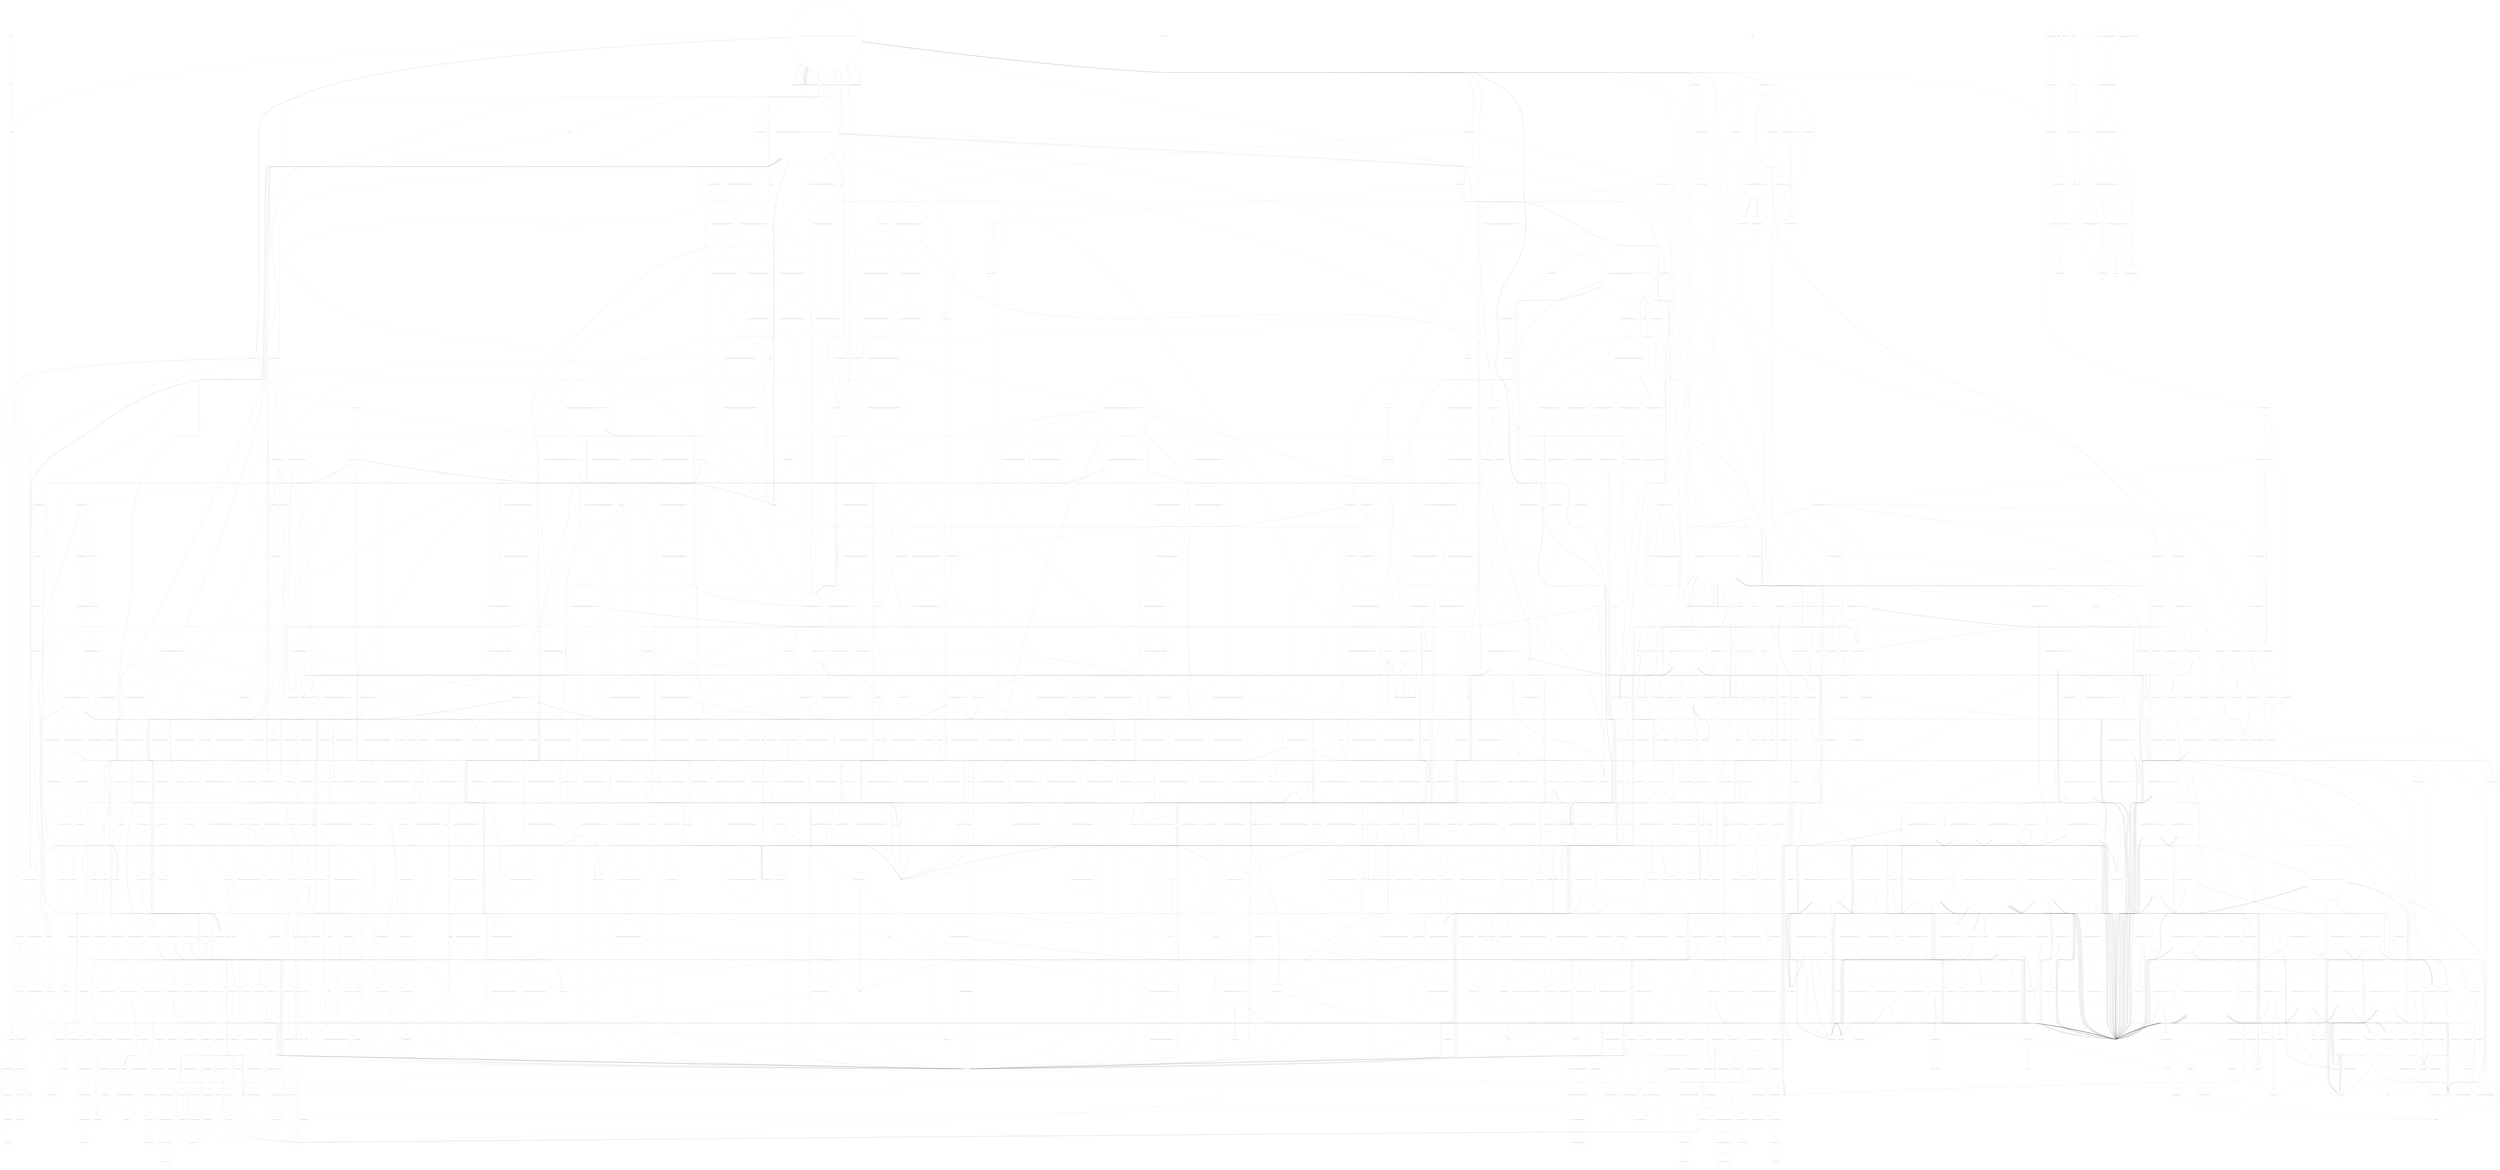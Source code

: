 digraph "Call Graph" {
	label="Call Graph";

	Node0x561d597248a0 [shape=record,shape=circle,label="{__cxx_global_var_init|{<s0>1|<s1>2}}"];
	Node0x561d597248a0:s0 -> Node0x561d59724920[color=black];
	Node0x561d597248a0:s1 -> Node0x561d5aba7820[color=black];
	Node0x561d5abbcd80 [shape=record,shape=circle,label="{_ZSt18__allocate_guardedISaISt23_Sp_counted_ptr_inplaceINSt13__future_base15_Deferred_stateINSt6thread8_InvokerISt5tupleIJPFNSt7__cxx1112basic_stringIcSt11char_traitsIcESaIcEEEiOSt10unique_ptrISt7promiseIvESt14default_deleteISE_EEEiSH_EEEESB_EESaISN_ELN9__gnu_cxx12_Lock_policyE2EEEESt15__allocated_ptrIT_ERSU_|{<s0>2017|<s1>2018}}"];
	Node0x561d5abbcd80:s0 -> Node0x561d5abbd200[color=black];
	Node0x561d5abbcd80:s1 -> Node0x561d5abbd280[color=black];
	Node0x561d5abb7a80 [shape=record,shape=circle,label="{_ZNSt6thread13_S_make_stateINS_8_InvokerISt5tupleIJZNSt13__future_base17_Async_state_implINS1_IS2_IJPFNSt7__cxx1112basic_stringIcSt11char_traitsIcESaIcEEEiOSt10unique_ptrISt7promiseIvESt14default_deleteISD_EEEiSG_EEEESA_EC1EOSL_EUlvE_EEEEEESB_INS_6_StateESE_ISR_EEOT_|{<s0>1727|<s1>1728|<s2>1729|<s3>1730|<s4>1731}}"];
	Node0x561d5abb7a80:s0 -> Node0x561d5aba8920[color=black];
	Node0x561d5abb7a80:s1 -> Node0x561d5abb7c80[color=black];
	Node0x561d5abb7a80:s2 -> Node0x561d5abb7d00[color=black];
	Node0x561d5abb7a80:s3 -> Node0x561d5abb7d80[color=black];
	Node0x561d5abb7a80:s4 -> Node0x561d5aba8a20[color=black];
	Node0x561d5abc27a0 [shape=record,shape=circle,label="{_ZNSt5dequeISt6futureINSt7__cxx1112basic_stringIcSt11char_traitsIcESaIcEEEESaIS7_EE3endEv|{<s0>1412}}"];
	Node0x561d5abc27a0:s0 -> Node0x561d5abc29a0[color=black];
	Node0x561d5abb1460 [shape=record,shape=circle,label="{_ZN9__gnu_cxx5__ops15_Iter_comp_iterISt7greaterIdEEclINS_17__normal_iteratorIPdSt6vectorIdSaIdEEEESB_EEbT_T0_|{<s0>1028|<s1>1029|<s2>1030}}"];
	Node0x561d5abb1460:s0 -> Node0x561d5abb1660[color=black];
	Node0x561d5abb1460:s1 -> Node0x561d5abb1660[color=black];
	Node0x561d5abb1460:s2 -> Node0x561d5abb19e0[color=black];
	Node0x561d5abb4180 [shape=record,shape=circle,label="{_ZNSt16allocator_traitsISaI7pancakeEE10deallocateERS1_PS0_m|{<s0>484}}"];
	Node0x561d5abb4180:s0 -> Node0x561d5abb4200[color=black];
	Node0x561d5aba9620 [shape=record,shape=circle,label="{_ZNSt11atomic_flagC2Eb|{<s0>300|<s1>301}}"];
	Node0x561d5aba9620:s0 -> Node0x561d5aba9da0[color=black];
	Node0x561d5aba9620:s1 -> Node0x561d5abaa140[color=black];
	Node0x561d5abbb200 [shape=record,shape=circle,label="{_ZNSt13__future_base21_Async_state_commonV27_M_joinEv|{<s0>1927}}"];
	Node0x561d5abbb200:s0 -> Node0x561d5abbb280[color=black];
	Node0x561d5abc5f20 [shape=record,shape=circle,label="{_ZNSt6threadD2Ev|{<s0>1638|<s1>1639}}"];
	Node0x561d5abc5f20:s0 -> Node0x561d5abbaf00[color=black];
	Node0x561d5abc5f20:s1 -> Node0x561d5abaa240[color=black];
	Node0x561d5abc0c20 [shape=record,shape=Mrecord,label="{__cxa_init_primary_exception}"];
	Node0x561d5abaf8e0 [shape=record,shape=circle,label="{_ZN9__gnu_cxx5__ops15_Iter_comp_iterIZL10solve_caseiRSoOSt10unique_ptrISt7promiseIvESt14default_deleteIS5_EEE3$_0EclINS_17__normal_iteratorIP7pancakeSt6vectorISE_SaISE_EEEESJ_EEbT_T0_|{<s0>740|<s1>741|<s2>742|<s3>743|<s4>744}}"];
	Node0x561d5abaf8e0:s0 -> Node0x561d5abafb60[color=black];
	Node0x561d5abaf8e0:s1 -> Node0x561d5abac040[color=black];
	Node0x561d5abaf8e0:s2 -> Node0x561d5abafb60[color=black];
	Node0x561d5abaf8e0:s3 -> Node0x561d5abac040[color=black];
	Node0x561d5abaf8e0:s4 -> Node0x561d5abaff60[color=black];
	Node0x561d5abac5c0 [shape=record,shape=circle,label="{_ZNSt14__shared_countILN9__gnu_cxx12_Lock_policyE2EEC2Ev}"];
	Node0x561d5abaa2c0 [shape=record,shape=circle,label="{_ZNSt5tupleIJPSt7promiseIvESt14default_deleteIS1_EEEC2IS2_S4_Lb1EEEv|{<s0>213}}"];
	Node0x561d5abaa2c0:s0 -> Node0x561d5abaa340[color=black];
	Node0x561d5abbe980 [shape=record,shape=circle,label="{_ZNSt10shared_ptrINSt13__future_base13_State_baseV2EEC2EOS2_|{<s0>2118|<s1>2119}}"];
	Node0x561d5abbe980:s0 -> Node0x561d5abbc280[color=black];
	Node0x561d5abbe980:s1 -> Node0x561d5abbc380[color=black];
	Node0x561d5abb9680 [shape=record,shape=circle,label="{_ZSt4moveIRSt5tupleIJPFNSt7__cxx1112basic_stringIcSt11char_traitsIcESaIcEEEiOSt10unique_ptrISt7promiseIvESt14default_deleteIS9_EEEiSC_EEEONSt16remove_referenceIT_E4typeEOSJ_}"];
	Node0x561d5abc43a0 [shape=record,shape=circle,label="{_ZNSt10shared_ptrINSt13__future_base13_State_baseV2EEaSEOS2_|{<s0>1518|<s1>1519}}"];
	Node0x561d5abc43a0:s0 -> Node0x561d5abbc280[color=black];
	Node0x561d5abc43a0:s1 -> Node0x561d5abbc200[color=black];
	Node0x561d5abb3060 [shape=record,shape=circle,label="{_ZSt32__make_move_if_noexcept_iteratorIdSt13move_iteratorIPdEET0_PT_|{<s0>1245}}"];
	Node0x561d5abb3060:s0 -> Node0x561d5abb35e0[color=black];
	Node0x561d5abb5d80 [shape=record,shape=circle,label="{_ZSt4moveIRNSt13__future_base13_State_baseV27_SetterIvvEEEONSt16remove_referenceIT_E4typeEOS6_}"];
	Node0x561d5abaea60 [shape=record,shape=circle,label="{_ZNSt14__shared_countILN9__gnu_cxx12_Lock_policyE2EED2Ev|{<s0>345}}"];
	Node0x561d5abaea60:s0 -> Node0x561d5abaeae0[color=black];
	Node0x561d59724920 [shape=record,shape=Mrecord,label="{_ZNSt8ios_base4InitC1Ev}"];
	Node0x561d5abbce00 [shape=record,shape=circle,label="{_ZNSt15__allocated_ptrISaISt23_Sp_counted_ptr_inplaceINSt13__future_base15_Deferred_stateINSt6thread8_InvokerISt5tupleIJPFNSt7__cxx1112basic_stringIcSt11char_traitsIcESaIcEEEiOSt10unique_ptrISt7promiseIvESt14default_deleteISE_EEEiSH_EEEESB_EESaISN_ELN9__gnu_cxx12_Lock_policyE2EEEE3getEv|{<s0>2019}}"];
	Node0x561d5abbce00:s0 -> Node0x561d5abbd480[color=black];
	Node0x561d5abb7b00 [shape=record,shape=circle,label="{_ZNSt6thread14__make_invokerIZNSt13__future_base17_Async_state_implINS_8_InvokerISt5tupleIJPFNSt7__cxx1112basic_stringIcSt11char_traitsIcESaIcEEEiOSt10unique_ptrISt7promiseIvESt14default_deleteISD_EEEiSG_EEEESA_EC1EOSL_EUlvE_JEEENS3_IS4_IJNSt5decayIT_E4typeEDpNSP_IT0_E4typeEEEEEOSQ_DpOST_|{<s0>1732|<s1>1733}}"];
	Node0x561d5abb7b00:s0 -> Node0x561d5abb7b80[color=black];
	Node0x561d5abb7b00:s1 -> Node0x561d5abbaa80[color=black];
	Node0x561d5abc2820 [shape=record,shape=circle,label="{_ZNSt11_Deque_baseISt6futureINSt7__cxx1112basic_stringIcSt11char_traitsIcESaIcEEEESaIS7_EE19_M_get_Tp_allocatorEv}"];
	Node0x561d5abb14e0 [shape=record,shape=circle,label="{_ZSt10__pop_heapIN9__gnu_cxx17__normal_iteratorIPdSt6vectorIdSaIdEEEENS0_5__ops15_Iter_comp_iterISt7greaterIdEEEEvT_SC_SC_RT0_|{<s0>1031|<s1>1032|<s2>1033|<s3>1034|<s4>1035|<s5>1036|<s6>1037|<s7>1038|<s8>1039|<s9>1040}}"];
	Node0x561d5abb14e0:s0 -> Node0x561d5abb1660[color=black];
	Node0x561d5abb14e0:s1 -> Node0x561d5abb15e0[color=black];
	Node0x561d5abb14e0:s2 -> Node0x561d5abb1660[color=black];
	Node0x561d5abb14e0:s3 -> Node0x561d5abb15e0[color=black];
	Node0x561d5abb14e0:s4 -> Node0x561d5abb1660[color=black];
	Node0x561d5abb14e0:s5 -> Node0x561d5abac040[color=black];
	Node0x561d5abb14e0:s6 -> Node0x561d5abb0fe0[color=black];
	Node0x561d5abb14e0:s7 -> Node0x561d5abb15e0[color=black];
	Node0x561d5abb14e0:s8 -> Node0x561d5abac040[color=black];
	Node0x561d5abb14e0:s9 -> Node0x561d5abb16e0[color=black];
	Node0x561d5abb4200 [shape=record,shape=circle,label="{_ZN9__gnu_cxx13new_allocatorI7pancakeE10deallocateEPS1_m|{<s0>485}}"];
	Node0x561d5abb4200:s0 -> Node0x561d5aba8a20[color=black];
	Node0x561d5aba96a0 [shape=record,shape=circle,label="{_ZNSt9once_flagC2Ev}"];
	Node0x561d5abbb280 [shape=record,shape=circle,label="{_ZSt9call_onceIMSt6threadFvvEJPS0_EEvRSt9once_flagOT_DpOT0_|{<s0>1928|<s1>1929|<s2>1930|<s3>1931}}"];
	Node0x561d5abbb280:s0 -> Node0x561d5abbb300[color=black];
	Node0x561d5abbb280:s1 -> Node0x561d5abbb380[color=black];
	Node0x561d5abbb280:s2 -> Node0x561d5abb4a80[color=black];
	Node0x561d5abbb280:s3 -> Node0x561d5abb4b80[color=black];
	Node0x561d5abc5fa0 [shape=record,shape=circle,label="{_ZNSt10unique_ptrINSt13__future_base7_ResultINSt7__cxx1112basic_stringIcSt11char_traitsIcESaIcEEEEENS0_12_Result_base8_DeleterEED2Ev|{<s0>1640|<s1>1641|<s2>1642|<s3>1643}}"];
	Node0x561d5abc5fa0:s0 -> Node0x561d5abc6620[color=black];
	Node0x561d5abc5fa0:s1 -> Node0x561d5abb9d80[color=black];
	Node0x561d5abc5fa0:s2 -> Node0x561d5abad760[color=black];
	Node0x561d5abc5fa0:s3 -> Node0x561d5abaa140[color=black];
	Node0x561d5abc0ca0 [shape=record,shape=circle,label="{_ZNSt15__exception_ptr12__dest_thunkISt12future_errorEEvPv}"];
	Node0x561d5abaf960 [shape=record,shape=circle,label="{_ZSt10__pop_heapIN9__gnu_cxx17__normal_iteratorIP7pancakeSt6vectorIS2_SaIS2_EEEENS0_5__ops15_Iter_comp_iterIZL10solve_caseiRSoOSt10unique_ptrISt7promiseIvESt14default_deleteISD_EEE3$_0EEEvT_SK_SK_RT0_|{<s0>745|<s1>746|<s2>747|<s3>748|<s4>749|<s5>750|<s6>751|<s7>752|<s8>753|<s9>754|<s10>755|<s11>756|<s12>757}}"];
	Node0x561d5abaf960:s0 -> Node0x561d5abafb60[color=black];
	Node0x561d5abaf960:s1 -> Node0x561d5abafa60[color=black];
	Node0x561d5abaf960:s2 -> Node0x561d5abac040[color=black];
	Node0x561d5abaf960:s3 -> Node0x561d5abafb60[color=black];
	Node0x561d5abaf960:s4 -> Node0x561d5abafa60[color=black];
	Node0x561d5abaf960:s5 -> Node0x561d5abafb60[color=black];
	Node0x561d5abaf960:s6 -> Node0x561d5abac040[color=black];
	Node0x561d5abaf960:s7 -> Node0x561d5abac040[color=black];
	Node0x561d5abaf960:s8 -> Node0x561d5abb7480[color=black];
	Node0x561d5abaf960:s9 -> Node0x561d5abafa60[color=black];
	Node0x561d5abaf960:s10 -> Node0x561d5abac040[color=black];
	Node0x561d5abaf960:s11 -> Node0x561d5abac040[color=black];
	Node0x561d5abaf960:s12 -> Node0x561d5abafbe0[color=black];
	Node0x561d5abac640 [shape=record,shape=circle,label="{_ZSt4swapIPNSt13__future_base13_State_baseV2EENSt9enable_ifIXsr6__and_ISt6__not_ISt15__is_tuple_likeIT_EESt21is_move_constructibleIS6_ESt18is_move_assignableIS6_EEE5valueEvE4typeERS6_SF_|{<s0>409|<s1>410|<s2>411}}"];
	Node0x561d5abac640:s0 -> Node0x561d5abac740[color=black];
	Node0x561d5abac640:s1 -> Node0x561d5abac740[color=black];
	Node0x561d5abac640:s2 -> Node0x561d5abac740[color=black];
	Node0x561d5abaa340 [shape=record,shape=circle,label="{_ZNSt11_Tuple_implILm0EJPSt7promiseIvESt14default_deleteIS1_EEEC2Ev|{<s0>214|<s1>215}}"];
	Node0x561d5abaa340:s0 -> Node0x561d5abaa3c0[color=black];
	Node0x561d5abaa340:s1 -> Node0x561d5abaa440[color=black];
	Node0x561d5abbea00 [shape=record,shape=circle,label="{_ZNSt5dequeISt6futureINSt7__cxx1112basic_stringIcSt11char_traitsIcESaIcEEEESaIS7_EE22_M_reserve_map_at_backEm|{<s0>2120}}"];
	Node0x561d5abbea00:s0 -> Node0x561d5abbea80[color=black];
	Node0x561d5abb9700 [shape=record,shape=circle,label="{_ZSt3getILm1EJPFNSt7__cxx1112basic_stringIcSt11char_traitsIcESaIcEEEiOSt10unique_ptrISt7promiseIvESt14default_deleteIS8_EEEiSB_EEONSt13tuple_elementIXT_ESt5tupleIJDpT0_EEE4typeEOSJ_|{<s0>1859|<s1>1860}}"];
	Node0x561d5abb9700:s0 -> Node0x561d5abb9a80[color=black];
	Node0x561d5abb9700:s1 -> Node0x561d5abb9a00[color=black];
	Node0x561d5abc4420 [shape=record,shape=circle,label="{_ZNSt6thread8_InvokerISt5tupleIJPFNSt7__cxx1112basic_stringIcSt11char_traitsIcESaIcEEEiOSt10unique_ptrISt7promiseIvESt14default_deleteISA_EEEiSD_EEED2Ev|{<s0>1520}}"];
	Node0x561d5abc4420:s0 -> Node0x561d5abbc400[color=black];
	Node0x561d5abb30e0 [shape=record,shape=circle,label="{_ZSt18uninitialized_copyISt13move_iteratorIPdES1_ET0_T_S4_S3_|{<s0>1246|<s1>1247|<s2>1248}}"];
	Node0x561d5abb30e0:s0 -> Node0x561d5abac040[color=black];
	Node0x561d5abb30e0:s1 -> Node0x561d5abac040[color=black];
	Node0x561d5abb30e0:s2 -> Node0x561d5abb3160[color=black];
	Node0x561d5abb5e00 [shape=record,shape=circle,label="{_ZNSt17_Function_handlerIFSt10unique_ptrINSt13__future_base12_Result_baseENS2_8_DeleterEEvENS1_13_State_baseV27_SetterIvvEEE9_M_invokeERKSt9_Any_data|{<s0>567|<s1>568|<s2>569|<s3>570}}"];
	Node0x561d5abb5e00:s0 -> Node0x561d5abb6080[color=black];
	Node0x561d5abb5e00:s1 -> Node0x561d5abb6100[color=black];
	Node0x561d5abb5e00:s2 -> Node0x561d5abb6180[color=black];
	Node0x561d5abb5e00:s3 -> Node0x561d5abb6200[color=black];
	Node0x561d5abaeae0 [shape=record,shape=circle,label="{_ZNSt16_Sp_counted_baseILN9__gnu_cxx12_Lock_policyE2EE10_M_releaseEv|{<s0>346|<s1>347|<s2>348|<s3>2153|<s4>2154|<s5>2155|<s6>2156|<s7>2157|<s8>2158|<s9>2159}}"];
	Node0x561d5abaeae0:s0 -> Node0x561d5abaeb60[color=black];
	Node0x561d5abaeae0:s1 -> Node0x561d5abaeb60[color=black];
	Node0x561d5abaeae0:s2 -> Node0x561d5abaa140[color=black];
	Node0x561d5abaeae0:s3 -> Node0x561d5aba8fa0[color=red];
	Node0x561d5abaeae0:s4 -> Node0x561d5abc5920[color=red];
	Node0x561d5abaeae0:s5 -> Node0x561d5abbd880[color=red];
	Node0x561d5abaeae0:s6 -> Node0x561d5aba9020[color=red];
	Node0x561d5abaeae0:s7 -> Node0x561d5aba92a0[color=red];
	Node0x561d5abaeae0:s8 -> Node0x561d5abc59a0[color=red];
	Node0x561d5abaeae0:s9 -> Node0x561d5abbd900[color=red];
	Node0x561d5aba77a0 [shape=record,shape=Mrecord,label="{_ZNSt8ios_base4InitD1Ev}"];
	Node0x561d5abbce80 [shape=record,shape=circle,label="{_ZSt4moveIRKSaINSt13__future_base15_Deferred_stateINSt6thread8_InvokerISt5tupleIJPFNSt7__cxx1112basic_stringIcSt11char_traitsIcESaIcEEEiOSt10unique_ptrISt7promiseIvESt14default_deleteISD_EEEiSG_EEEESA_EEEEONSt16remove_referenceIT_E4typeEOSR_}"];
	Node0x561d5abb7b80 [shape=record,shape=circle,label="{_ZSt7forwardIZNSt13__future_base17_Async_state_implINSt6thread8_InvokerISt5tupleIJPFNSt7__cxx1112basic_stringIcSt11char_traitsIcESaIcEEEiOSt10unique_ptrISt7promiseIvESt14default_deleteISD_EEEiSG_EEEESA_EC1EOSL_EUlvE_EOT_RNSt16remove_referenceISP_E4typeE}"];
	Node0x561d5abc28a0 [shape=record,shape=circle,label="{_ZNSt11_Deque_baseISt6futureINSt7__cxx1112basic_stringIcSt11char_traitsIcESaIcEEEESaIS7_EED2Ev|{<s0>1413|<s1>1414|<s2>1415}}"];
	Node0x561d5abc28a0:s0 -> Node0x561d5abc20a0[color=black];
	Node0x561d5abc28a0:s1 -> Node0x561d5abc1aa0[color=black];
	Node0x561d5abc28a0:s2 -> Node0x561d5abc1720[color=black];
	Node0x561d5abb1560 [shape=record,shape=circle,label="{_ZN9__gnu_cxx17__normal_iteratorIPdSt6vectorIdSaIdEEEppEv}"];
	Node0x561d5abb4280 [shape=record,shape=circle,label="{_ZNKSt10unique_ptrISt7promiseIvESt14default_deleteIS1_EE3getEv|{<s0>486|<s1>487}}"];
	Node0x561d5abb4280:s0 -> Node0x561d5abb4300[color=black];
	Node0x561d5abb4280:s1 -> Node0x561d5abaa140[color=black];
	Node0x561d5aba9720 [shape=record,shape=circle,label="{_ZNSt10unique_ptrINSt13__future_base12_Result_baseENS1_8_DeleterEED2Ev|{<s0>302|<s1>303|<s2>304|<s3>305}}"];
	Node0x561d5aba9720:s0 -> Node0x561d5aba9e20[color=black];
	Node0x561d5aba9720:s1 -> Node0x561d5abad6e0[color=black];
	Node0x561d5aba9720:s2 -> Node0x561d5abad760[color=black];
	Node0x561d5aba9720:s3 -> Node0x561d5abaa140[color=black];
	Node0x561d5abbb300 [shape=record,shape=circle,label="{_ZSt11__addressofIZSt9call_onceIMSt6threadFvvEJPS1_EEvRSt9once_flagOT_DpOT0_EUlvE_EPS7_RS7_}"];
	Node0x561d5abc6020 [shape=record,shape=circle,label="{_ZNSt13__future_base17_Async_state_implINSt6thread8_InvokerISt5tupleIJPFNSt7__cxx1112basic_stringIcSt11char_traitsIcESaIcEEEiOSt10unique_ptrISt7promiseIvESt14default_deleteISC_EEEiSF_EEEES9_ED2Ev|{<s0>1644|<s1>1645|<s2>1646|<s3>1647|<s4>1648|<s5>1649|<s6>1650|<s7>1651|<s8>1652}}"];
	Node0x561d5abc6020:s0 -> Node0x561d5abbaf00[color=black];
	Node0x561d5abc6020:s1 -> Node0x561d5abbb180[color=black];
	Node0x561d5abc6020:s2 -> Node0x561d5abc4420[color=black];
	Node0x561d5abc6020:s3 -> Node0x561d5abc5fa0[color=black];
	Node0x561d5abc6020:s4 -> Node0x561d5abc6220[color=black];
	Node0x561d5abc6020:s5 -> Node0x561d5abc4420[color=black];
	Node0x561d5abc6020:s6 -> Node0x561d5abc5fa0[color=black];
	Node0x561d5abc6020:s7 -> Node0x561d5abc6220[color=black];
	Node0x561d5abc6020:s8 -> Node0x561d5abaa140[color=black];
	Node0x561d5abc0d20 [shape=record,shape=circle,label="{_ZNSt12future_errorC2ERKS_|{<s0>1330|<s1>1331}}"];
	Node0x561d5abc0d20:s0 -> Node0x561d5abc0e20[color=black];
	Node0x561d5abc0d20:s1 -> Node0x561d5abac040[color=black];
	Node0x561d5abaf9e0 [shape=record,shape=circle,label="{_ZN9__gnu_cxx17__normal_iteratorIP7pancakeSt6vectorIS1_SaIS1_EEEppEv}"];
	Node0x561d5abac6c0 [shape=record,shape=circle,label="{_ZNSt14__shared_countILN9__gnu_cxx12_Lock_policyE2EE7_M_swapERS2_}"];
	Node0x561d5abaa3c0 [shape=record,shape=circle,label="{_ZNSt11_Tuple_implILm1EJSt14default_deleteISt7promiseIvEEEEC2Ev|{<s0>216}}"];
	Node0x561d5abaa3c0:s0 -> Node0x561d5abaa4c0[color=black];
	Node0x561d5abbea80 [shape=record,shape=circle,label="{_ZNSt5dequeISt6futureINSt7__cxx1112basic_stringIcSt11char_traitsIcESaIcEEEESaIS7_EE17_M_reallocate_mapEmb|{<s0>2121|<s1>2122|<s2>2123|<s3>2124|<s4>2125|<s5>2126|<s6>2127|<s7>2128}}"];
	Node0x561d5abbea80:s0 -> Node0x561d5abbeb00[color=black];
	Node0x561d5abbea80:s1 -> Node0x561d5abbeb80[color=black];
	Node0x561d5abbea80:s2 -> Node0x561d5abb2ce0[color=black];
	Node0x561d5abbea80:s3 -> Node0x561d5abc19a0[color=black];
	Node0x561d5abbea80:s4 -> Node0x561d5abbeb00[color=black];
	Node0x561d5abbea80:s5 -> Node0x561d5abc1aa0[color=black];
	Node0x561d5abbea80:s6 -> Node0x561d5abc1b20[color=black];
	Node0x561d5abbea80:s7 -> Node0x561d5abc1b20[color=black];
	Node0x561d5abb9780 [shape=record,shape=circle,label="{_ZSt3getILm2EJPFNSt7__cxx1112basic_stringIcSt11char_traitsIcESaIcEEEiOSt10unique_ptrISt7promiseIvESt14default_deleteIS8_EEEiSB_EEONSt13tuple_elementIXT_ESt5tupleIJDpT0_EEE4typeEOSJ_|{<s0>1861|<s1>1862}}"];
	Node0x561d5abb9780:s0 -> Node0x561d5abb9c00[color=black];
	Node0x561d5abb9780:s1 -> Node0x561d5abb9b80[color=black];
	Node0x561d5abc44a0 [shape=record,shape=Mrecord,label="{llvm.eh.typeid.for}"];
	Node0x561d5abb3160 [shape=record,shape=circle,label="{_ZNSt20__uninitialized_copyILb1EE13__uninit_copyISt13move_iteratorIPdES3_EET0_T_S6_S5_|{<s0>1249|<s1>1250|<s2>1251}}"];
	Node0x561d5abb3160:s0 -> Node0x561d5abac040[color=black];
	Node0x561d5abb3160:s1 -> Node0x561d5abac040[color=black];
	Node0x561d5abb3160:s2 -> Node0x561d5abb31e0[color=black];
	Node0x561d5abb5e80 [shape=record,shape=circle,label="{_ZNSt14_Function_base13_Base_managerINSt13__future_base13_State_baseV27_SetterIvvEEE10_M_managerERSt9_Any_dataRKS6_St18_Manager_operation|{<s0>571|<s1>572|<s2>573|<s3>574|<s4>575}}"];
	Node0x561d5abb5e80:s0 -> Node0x561d5abb6f80[color=black];
	Node0x561d5abb5e80:s1 -> Node0x561d5abb6080[color=black];
	Node0x561d5abb5e80:s2 -> Node0x561d5abb7000[color=black];
	Node0x561d5abb5e80:s3 -> Node0x561d5abb7080[color=black];
	Node0x561d5abb5e80:s4 -> Node0x561d5abb7100[color=black];
	Node0x561d5abaeb60 [shape=record,shape=circle,label="{_ZN9__gnu_cxxL27__exchange_and_add_dispatchEPii|{<s0>349|<s1>350|<s2>351}}"];
	Node0x561d5abaeb60:s0 -> Node0x561d5abaebe0[color=black];
	Node0x561d5abaeb60:s1 -> Node0x561d5abaec60[color=black];
	Node0x561d5abaeb60:s2 -> Node0x561d5abaece0[color=black];
	Node0x561d5aba7820 [shape=record,shape=Mrecord,label="{__cxa_atexit}"];
	Node0x561d5abbcf00 [shape=record,shape=circle,label="{_ZNSaINSt13__future_base15_Deferred_stateINSt6thread8_InvokerISt5tupleIJPFNSt7__cxx1112basic_stringIcSt11char_traitsIcESaIcEEEiOSt10unique_ptrISt7promiseIvESt14default_deleteISC_EEEiSF_EEEES9_EEEC2ERKSM_|{<s0>2020}}"];
	Node0x561d5abbcf00:s0 -> Node0x561d5abbd500[color=black];
	Node0x561d5abb7c00 [shape=record,shape=circle,label="{_ZNSt10unique_ptrINSt6thread6_StateESt14default_deleteIS1_EED2Ev|{<s0>1734|<s1>1735|<s2>1736|<s3>1737}}"];
	Node0x561d5abb7c00:s0 -> Node0x561d5abba600[color=black];
	Node0x561d5abb7c00:s1 -> Node0x561d5abbab80[color=black];
	Node0x561d5abb7c00:s2 -> Node0x561d5abbac00[color=black];
	Node0x561d5abb7c00:s3 -> Node0x561d5abaa140[color=black];
	Node0x561d5abc2920 [shape=record,shape=circle,label="{_ZNSt5dequeISt6futureINSt7__cxx1112basic_stringIcSt11char_traitsIcESaIcEEEESaIS7_EE19_M_destroy_data_auxESt15_Deque_iteratorIS7_RS7_PS7_ESD_|{<s0>1416|<s1>1417|<s2>1418|<s3>1419|<s4>1420|<s5>1421|<s6>1422|<s7>1423|<s8>1424}}"];
	Node0x561d5abc2920:s0 -> Node0x561d5abc2aa0[color=black];
	Node0x561d5abc2920:s1 -> Node0x561d5abc2820[color=black];
	Node0x561d5abc2920:s2 -> Node0x561d5abc2a20[color=black];
	Node0x561d5abc2920:s3 -> Node0x561d5abc2820[color=black];
	Node0x561d5abc2920:s4 -> Node0x561d5abc2a20[color=black];
	Node0x561d5abc2920:s5 -> Node0x561d5abc2820[color=black];
	Node0x561d5abc2920:s6 -> Node0x561d5abc2a20[color=black];
	Node0x561d5abc2920:s7 -> Node0x561d5abc2820[color=black];
	Node0x561d5abc2920:s8 -> Node0x561d5abc2a20[color=black];
	Node0x561d5abb15e0 [shape=record,shape=circle,label="{_ZSt4moveIRdEONSt16remove_referenceIT_E4typeEOS2_}"];
	Node0x561d5abb4300 [shape=record,shape=circle,label="{_ZNKSt15__uniq_ptr_implISt7promiseIvESt14default_deleteIS1_EE6_M_ptrEv|{<s0>488}}"];
	Node0x561d5abb4300:s0 -> Node0x561d5abb4380[color=black];
	Node0x561d5aba97a0 [shape=record,shape=circle,label="{_ZNSt13__future_base13_State_baseV2D2Ev|{<s0>306}}"];
	Node0x561d5aba97a0:s0 -> Node0x561d5aba9720[color=black];
	Node0x561d5abbb380 [shape=record,shape=circle,label="{_ZZSt9call_onceIMSt6threadFvvEJPS0_EEvRSt9once_flagOT_DpOT0_ENKUlvE0_cvPFvvEEv}"];
	Node0x561d5abc60a0 [shape=record,shape=circle,label="{_ZNSt13__future_base17_Async_state_implINSt6thread8_InvokerISt5tupleIJPFNSt7__cxx1112basic_stringIcSt11char_traitsIcESaIcEEEiOSt10unique_ptrISt7promiseIvESt14default_deleteISC_EEEiSF_EEEES9_ED0Ev|{<s0>1653|<s1>1654}}"];
	Node0x561d5abc60a0:s0 -> Node0x561d5abc6020[color=black];
	Node0x561d5abc60a0:s1 -> Node0x561d5aba8a20[color=black];
	Node0x561d5abc0da0 [shape=record,shape=Mrecord,label="{_ZNSt15__exception_ptr13exception_ptrC1EPv}"];
	Node0x561d5abafa60 [shape=record,shape=circle,label="{_ZSt4moveIR7pancakeEONSt16remove_referenceIT_E4typeEOS3_}"];
	Node0x561d5abac740 [shape=record,shape=circle,label="{_ZSt4moveIRPNSt13__future_base13_State_baseV2EEONSt16remove_referenceIT_E4typeEOS5_}"];
	Node0x561d5abaa440 [shape=record,shape=circle,label="{_ZNSt10_Head_baseILm0EPSt7promiseIvELb0EEC2Ev}"];
	Node0x561d5abbeb00 [shape=record,shape=circle,label="{_ZSt4copyIPPSt6futureINSt7__cxx1112basic_stringIcSt11char_traitsIcESaIcEEEES9_ET0_T_SB_SA_|{<s0>2129|<s1>2130|<s2>2131}}"];
	Node0x561d5abbeb00:s0 -> Node0x561d5abbec80[color=black];
	Node0x561d5abbeb00:s1 -> Node0x561d5abbec80[color=black];
	Node0x561d5abbeb00:s2 -> Node0x561d5abbec00[color=black];
	Node0x561d5abb9800 [shape=record,shape=circle,label="{_ZSt13__invoke_implINSt7__cxx1112basic_stringIcSt11char_traitsIcESaIcEEEPFS5_iOSt10unique_ptrISt7promiseIvESt14default_deleteIS8_EEEJiSB_EET_St14__invoke_otherOT0_DpOT1_|{<s0>1863|<s1>1864|<s2>1865|<s3>2160}}"];
	Node0x561d5abb9800:s0 -> Node0x561d5abc6c20[color=black];
	Node0x561d5abb9800:s1 -> Node0x561d5abc6fa0[color=black];
	Node0x561d5abb9800:s2 -> Node0x561d5abc4320[color=black];
	Node0x561d5abb9800:s3 -> Node0x561d5aba8d20[color=red];
	Node0x561d5abc4520 [shape=record,shape=circle,label="{_ZStneRKSt10error_codeRKSt15error_condition|{<s0>1521}}"];
	Node0x561d5abc4520:s0 -> Node0x561d5abbc500[color=black];
	Node0x561d5abb31e0 [shape=record,shape=circle,label="{_ZSt4copyISt13move_iteratorIPdES1_ET0_T_S4_S3_|{<s0>1252|<s1>1253|<s2>1254|<s3>1255|<s4>1256}}"];
	Node0x561d5abb31e0:s0 -> Node0x561d5abac040[color=black];
	Node0x561d5abb31e0:s1 -> Node0x561d5abb32e0[color=black];
	Node0x561d5abb31e0:s2 -> Node0x561d5abac040[color=black];
	Node0x561d5abb31e0:s3 -> Node0x561d5abb32e0[color=black];
	Node0x561d5abb31e0:s4 -> Node0x561d5abb3260[color=black];
	Node0x561d5abb5f00 [shape=record,shape=circle,label="{_ZNSt14_Function_baseD2Ev|{<s0>576|<s1>2148|<s2>2149}}"];
	Node0x561d5abb5f00:s0 -> Node0x561d5abaa140[color=black];
	Node0x561d5abb5f00:s1 -> Node0x561d5abb5e80[color=red];
	Node0x561d5abb5f00:s2 -> Node0x561d5abb8c80[color=red];
	Node0x561d5abaebe0 [shape=record,shape=circle,label="{_ZL18__gthread_active_pv}"];
	Node0x561d5aba78a0 [shape=record,shape=circle,label="{main|{<s0>3|<s1>4|<s2>5|<s3>6|<s4>7|<s5>8|<s6>9|<s7>10|<s8>11|<s9>12|<s10>13|<s11>14|<s12>15|<s13>16|<s14>17|<s15>18|<s16>19|<s17>20|<s18>21|<s19>22|<s20>23|<s21>24|<s22>25|<s23>26|<s24>27|<s25>28|<s26>29|<s27>30|<s28>31|<s29>32|<s30>33|<s31>34|<s32>35|<s33>36|<s34>37|<s35>38|<s36>39|<s37>40|<s38>41|<s39>42|<s40>43|<s41>44|<s42>45|<s43>46|<s44>47|<s45>48|<s46>49|<s47>50|<s48>51|<s49>52|<s50>53|<s51>54|<s52>55|<s53>56|<s54>57|<s55>58|<s56>59|<s57>60|<s58>61|<s59>62|<s60>63|<s61>64|<s62>65|<s63>66|<s64>truncated...}}"];
	Node0x561d5aba78a0:s0 -> Node0x561d5aba7920[color=black];
	Node0x561d5aba78a0:s1 -> Node0x561d5aba79a0[color=black];
	Node0x561d5aba78a0:s2 -> Node0x561d5aba7a20[color=black];
	Node0x561d5aba78a0:s3 -> Node0x561d5aba7aa0[color=black];
	Node0x561d5aba78a0:s4 -> Node0x561d5aba7b20[color=black];
	Node0x561d5aba78a0:s5 -> Node0x561d5aba7ba0[color=black];
	Node0x561d5aba78a0:s6 -> Node0x561d5aba7c20[color=black];
	Node0x561d5aba78a0:s7 -> Node0x561d5aba7ca0[color=black];
	Node0x561d5aba78a0:s8 -> Node0x561d5aba7d20[color=black];
	Node0x561d5aba78a0:s9 -> Node0x561d5aba7da0[color=black];
	Node0x561d5aba78a0:s10 -> Node0x561d5aba7e20[color=black];
	Node0x561d5aba78a0:s11 -> Node0x561d5aba7d20[color=black];
	Node0x561d5aba78a0:s12 -> Node0x561d5aba7da0[color=black];
	Node0x561d5aba78a0:s13 -> Node0x561d5aba7ea0[color=black];
	Node0x561d5aba78a0:s14 -> Node0x561d5aba7d20[color=black];
	Node0x561d5aba78a0:s15 -> Node0x561d5aba7da0[color=black];
	Node0x561d5aba78a0:s16 -> Node0x561d5aba7ca0[color=black];
	Node0x561d5aba78a0:s17 -> Node0x561d5aba7d20[color=black];
	Node0x561d5aba78a0:s18 -> Node0x561d5aba7da0[color=black];
	Node0x561d5aba78a0:s19 -> Node0x561d5aba7e20[color=black];
	Node0x561d5aba78a0:s20 -> Node0x561d5aba7d20[color=black];
	Node0x561d5aba78a0:s21 -> Node0x561d5aba7da0[color=black];
	Node0x561d5aba78a0:s22 -> Node0x561d5aba7ea0[color=black];
	Node0x561d5aba78a0:s23 -> Node0x561d5aba7d20[color=black];
	Node0x561d5aba78a0:s24 -> Node0x561d5aba7da0[color=black];
	Node0x561d5aba78a0:s25 -> Node0x561d5aba7fa0[color=black];
	Node0x561d5aba78a0:s26 -> Node0x561d5aba7f20[color=black];
	Node0x561d5aba78a0:s27 -> Node0x561d5aba8020[color=black];
	Node0x561d5aba78a0:s28 -> Node0x561d5aba8120[color=black];
	Node0x561d5aba78a0:s29 -> Node0x561d5aba80a0[color=black];
	Node0x561d5aba78a0:s30 -> Node0x561d5aba8220[color=black];
	Node0x561d5aba78a0:s31 -> Node0x561d5aba8220[color=black];
	Node0x561d5aba78a0:s32 -> Node0x561d5aba82a0[color=black];
	Node0x561d5aba78a0:s33 -> Node0x561d5aba8320[color=black];
	Node0x561d5aba78a0:s34 -> Node0x561d5aba83a0[color=black];
	Node0x561d5aba78a0:s35 -> Node0x561d5aba8420[color=black];
	Node0x561d5aba78a0:s36 -> Node0x561d5aba84a0[color=black];
	Node0x561d5aba78a0:s37 -> Node0x561d5aba85a0[color=black];
	Node0x561d5aba78a0:s38 -> Node0x561d5aba8520[color=black];
	Node0x561d5aba78a0:s39 -> Node0x561d5aba84a0[color=black];
	Node0x561d5aba78a0:s40 -> Node0x561d5aba86a0[color=black];
	Node0x561d5aba78a0:s41 -> Node0x561d5aba8620[color=black];
	Node0x561d5aba78a0:s42 -> Node0x561d5aba8720[color=black];
	Node0x561d5aba78a0:s43 -> Node0x561d5aba8820[color=black];
	Node0x561d5aba78a0:s44 -> Node0x561d5aba88a0[color=black];
	Node0x561d5aba78a0:s45 -> Node0x561d5aba8820[color=black];
	Node0x561d5aba78a0:s46 -> Node0x561d5aba8920[color=black];
	Node0x561d5aba78a0:s47 -> Node0x561d5aba89a0[color=black];
	Node0x561d5aba78a0:s48 -> Node0x561d5aba8aa0[color=black];
	Node0x561d5aba78a0:s49 -> Node0x561d5aba8b20[color=black];
	Node0x561d5aba78a0:s50 -> Node0x561d5aba8ba0[color=black];
	Node0x561d5aba78a0:s51 -> Node0x561d5aba8da0[color=black];
	Node0x561d5aba78a0:s52 -> Node0x561d5aba8ca0[color=black];
	Node0x561d5aba78a0:s53 -> Node0x561d5aba8c20[color=black];
	Node0x561d5aba78a0:s54 -> Node0x561d5aba8e20[color=black];
	Node0x561d5aba78a0:s55 -> Node0x561d5aba9ec0[color=black];
	Node0x561d5aba78a0:s56 -> Node0x561d5aba9f40[color=black];
	Node0x561d5aba78a0:s57 -> Node0x561d5aba8220[color=black];
	Node0x561d5aba78a0:s58 -> Node0x561d5aba8a20[color=black];
	Node0x561d5aba78a0:s59 -> Node0x561d5aba8e20[color=black];
	Node0x561d5aba78a0:s60 -> Node0x561d5aba9f40[color=black];
	Node0x561d5aba78a0:s61 -> Node0x561d5aba8220[color=black];
	Node0x561d5aba78a0:s62 -> Node0x561d5aba8420[color=black];
	Node0x561d5aba78a0:s63 -> Node0x561d5aba84a0[color=black];
	Node0x561d5aba78a0:s64 -> Node0x561d5aba86a0[color=black];
	Node0x561d5aba78a0:s64 -> Node0x561d5aba8620[color=black];
	Node0x561d5aba78a0:s64 -> Node0x561d5aba8720[color=black];
	Node0x561d5aba78a0:s64 -> Node0x561d5aba8820[color=black];
	Node0x561d5aba78a0:s64 -> Node0x561d5aba88a0[color=black];
	Node0x561d5aba78a0:s64 -> Node0x561d5aba8820[color=black];
	Node0x561d5aba78a0:s64 -> Node0x561d5aba9fc0[color=black];
	Node0x561d5aba78a0:s64 -> Node0x561d5aba9fc0[color=black];
	Node0x561d5abbcf80 [shape=record,shape=circle,label="{_ZNSt23_Sp_counted_ptr_inplaceINSt13__future_base15_Deferred_stateINSt6thread8_InvokerISt5tupleIJPFNSt7__cxx1112basic_stringIcSt11char_traitsIcESaIcEEEiOSt10unique_ptrISt7promiseIvESt14default_deleteISD_EEEiSG_EEEESA_EESaISM_ELN9__gnu_cxx12_Lock_policyE2EEC2IJSL_EEESN_DpOT_|{<s0>2021|<s1>2022|<s2>2023|<s3>2024|<s4>2025|<s5>2026|<s6>2027|<s7>2028|<s8>2029}}"];
	Node0x561d5abbcf80:s0 -> Node0x561d5abab440[color=black];
	Node0x561d5abbcf80:s1 -> Node0x561d5abbcf00[color=black];
	Node0x561d5abbcf80:s2 -> Node0x561d5abbd580[color=black];
	Node0x561d5abbcf80:s3 -> Node0x561d5abbca80[color=black];
	Node0x561d5abbcf80:s4 -> Node0x561d5abbd680[color=black];
	Node0x561d5abbcf80:s5 -> Node0x561d5abc4aa0[color=black];
	Node0x561d5abbcf80:s6 -> Node0x561d5abbd600[color=black];
	Node0x561d5abbcf80:s7 -> Node0x561d5abbd700[color=black];
	Node0x561d5abbcf80:s8 -> Node0x561d5aba9120[color=black];
	Node0x561d5abb7c80 [shape=record,shape=circle,label="{_ZSt7forwardINSt6thread8_InvokerISt5tupleIJZNSt13__future_base17_Async_state_implINS1_IS2_IJPFNSt7__cxx1112basic_stringIcSt11char_traitsIcESaIcEEEiOSt10unique_ptrISt7promiseIvESt14default_deleteISD_EEEiSG_EEEESA_EC1EOSL_EUlvE_EEEEEOT_RNSt16remove_referenceISR_E4typeE}"];
	Node0x561d5abc29a0 [shape=record,shape=circle,label="{_ZNSt15_Deque_iteratorISt6futureINSt7__cxx1112basic_stringIcSt11char_traitsIcESaIcEEEERS7_PS7_EC2ERKSA_}"];
	Node0x561d5abb1660 [shape=record,shape=circle,label="{_ZNK9__gnu_cxx17__normal_iteratorIPdSt6vectorIdSaIdEEEdeEv}"];
	Node0x561d5abb4380 [shape=record,shape=circle,label="{_ZSt3getILm0EJPSt7promiseIvESt14default_deleteIS1_EEERKNSt13tuple_elementIXT_ESt5tupleIJDpT0_EEE4typeERKS9_|{<s0>489}}"];
	Node0x561d5abb4380:s0 -> Node0x561d5abb4400[color=black];
	Node0x561d5aba9820 [shape=record,shape=circle,label="{_ZNSt13__future_base13_State_baseV2D0Ev|{<s0>307|<s1>308}}"];
	Node0x561d5aba9820:s0 -> Node0x561d5aba97a0[color=black];
	Node0x561d5aba9820:s1 -> Node0x561d5aba8a20[color=black];
	Node0x561d5abbb400 [shape=record,shape=circle,label="{_ZZSt9call_onceIMSt6threadFvvEJPS0_EEvRSt9once_flagOT_DpOT0_ENUlvE0_8__invokeEv|{<s0>1932}}"];
	Node0x561d5abbb400:s0 -> Node0x561d5abbb480[color=black];
	Node0x561d5abc6120 [shape=record,shape=circle,label="{_ZNSt13__future_base21_Async_state_commonV217_M_complete_asyncEv|{<s0>1655}}"];
	Node0x561d5abc6120:s0 -> Node0x561d5abbb200[color=black];
	Node0x561d5abc0e20 [shape=record,shape=Mrecord,label="{_ZNSt11logic_errorC2ERKS_}"];
	Node0x561d5abafae0 [shape=record,shape=circle,label="{_ZNK9__gnu_cxx17__normal_iteratorIP7pancakeSt6vectorIS1_SaIS1_EEEplEl|{<s0>758}}"];
	Node0x561d5abafae0:s0 -> Node0x561d5abafc60[color=black];
	Node0x561d5abac7c0 [shape=record,shape=circle,label="{_ZNSt14__basic_futureIvED2Ev|{<s0>412}}"];
	Node0x561d5abac7c0:s0 -> Node0x561d5abaa6c0[color=black];
	Node0x561d5abaa4c0 [shape=record,shape=circle,label="{_ZNSt10_Head_baseILm1ESt14default_deleteISt7promiseIvEELb1EEC2Ev}"];
	Node0x561d5abbeb80 [shape=record,shape=circle,label="{_ZSt13copy_backwardIPPSt6futureINSt7__cxx1112basic_stringIcSt11char_traitsIcESaIcEEEES9_ET0_T_SB_SA_|{<s0>2132|<s1>2133|<s2>2134}}"];
	Node0x561d5abbeb80:s0 -> Node0x561d5abbec80[color=black];
	Node0x561d5abbeb80:s1 -> Node0x561d5abbec80[color=black];
	Node0x561d5abbeb80:s2 -> Node0x561d5abbee80[color=black];
	Node0x561d5abb9880 [shape=record,shape=circle,label="{_ZSt7forwardIOPFNSt7__cxx1112basic_stringIcSt11char_traitsIcESaIcEEEiOSt10unique_ptrISt7promiseIvESt14default_deleteIS8_EEEEOT_RNSt16remove_referenceISG_E4typeE}"];
	Node0x561d5abc45a0 [shape=record,shape=circle,label="{_ZNKSt12system_error4codeEv}"];
	Node0x561d5abb3260 [shape=record,shape=circle,label="{_ZSt14__copy_move_a2ILb1EPdS0_ET1_T0_S2_S1_|{<s0>1257|<s1>1258|<s2>1259|<s3>1260}}"];
	Node0x561d5abb3260:s0 -> Node0x561d5abb33e0[color=black];
	Node0x561d5abb3260:s1 -> Node0x561d5abb33e0[color=black];
	Node0x561d5abb3260:s2 -> Node0x561d5abb33e0[color=black];
	Node0x561d5abb3260:s3 -> Node0x561d5abb3360[color=black];
	Node0x561d5abb5f80 [shape=record,shape=circle,label="{_ZNSt14_Function_base13_Base_managerINSt13__future_base13_State_baseV27_SetterIvvEEE15_M_init_functorERSt9_Any_dataOS4_St17integral_constantIbLb1EE|{<s0>577|<s1>578|<s2>579}}"];
	Node0x561d5abb5f80:s0 -> Node0x561d5abb6000[color=black];
	Node0x561d5abb5f80:s1 -> Node0x561d5abb5d80[color=black];
	Node0x561d5abb5f80:s2 -> Node0x561d5abac040[color=black];
	Node0x561d5abaec60 [shape=record,shape=circle,label="{_ZN9__gnu_cxxL18__exchange_and_addEPVii}"];
	Node0x561d5aba7920 [shape=record,shape=Mrecord,label="{_ZNSt8ios_base15sync_with_stdioEb}"];
	Node0x561d5abbd000 [shape=record,shape=circle,label="{_ZNSt15__allocated_ptrISaISt23_Sp_counted_ptr_inplaceINSt13__future_base15_Deferred_stateINSt6thread8_InvokerISt5tupleIJPFNSt7__cxx1112basic_stringIcSt11char_traitsIcESaIcEEEiOSt10unique_ptrISt7promiseIvESt14default_deleteISE_EEEiSH_EEEESB_EESaISN_ELN9__gnu_cxx12_Lock_policyE2EEEEaSEDn}"];
	Node0x561d5abb7d00 [shape=record,shape=circle,label="{_ZNSt6thread11_State_implINS_8_InvokerISt5tupleIJZNSt13__future_base17_Async_state_implINS1_IS2_IJPFNSt7__cxx1112basic_stringIcSt11char_traitsIcESaIcEEEiOSt10unique_ptrISt7promiseIvESt14default_deleteISD_EEEiSG_EEEESA_EC1EOSL_EUlvE_EEEEEC2EOSQ_|{<s0>1738|<s1>1739|<s2>1740}}"];
	Node0x561d5abb7d00:s0 -> Node0x561d5abb7e00[color=black];
	Node0x561d5abb7d00:s1 -> Node0x561d5abb7c80[color=black];
	Node0x561d5abb7d00:s2 -> Node0x561d5abb7e80[color=black];
	Node0x561d5abc2a20 [shape=record,shape=circle,label="{_ZSt8_DestroyIPSt6futureINSt7__cxx1112basic_stringIcSt11char_traitsIcESaIcEEEES7_EvT_S9_RSaIT0_E|{<s0>1425}}"];
	Node0x561d5abc2a20:s0 -> Node0x561d5abc2b20[color=black];
	Node0x561d5abb16e0 [shape=record,shape=circle,label="{_ZSt13__adjust_heapIN9__gnu_cxx17__normal_iteratorIPdSt6vectorIdSaIdEEEEldNS0_5__ops15_Iter_comp_iterISt7greaterIdEEEEvT_T0_SD_T1_T2_|{<s0>1041|<s1>1042|<s2>1043|<s3>1044|<s4>1045|<s5>1046|<s6>1047|<s7>1048|<s8>1049|<s9>1050|<s10>1051|<s11>1052|<s12>1053|<s13>1054|<s14>1055|<s15>1056|<s16>1057|<s17>1058}}"];
	Node0x561d5abb16e0:s0 -> Node0x561d5abad0c0[color=black];
	Node0x561d5abb16e0:s1 -> Node0x561d5abad0c0[color=black];
	Node0x561d5abb16e0:s2 -> Node0x561d5abb1460[color=black];
	Node0x561d5abb16e0:s3 -> Node0x561d5abad0c0[color=black];
	Node0x561d5abb16e0:s4 -> Node0x561d5abb1660[color=black];
	Node0x561d5abb16e0:s5 -> Node0x561d5abb15e0[color=black];
	Node0x561d5abb16e0:s6 -> Node0x561d5abad0c0[color=black];
	Node0x561d5abb16e0:s7 -> Node0x561d5abb1660[color=black];
	Node0x561d5abb16e0:s8 -> Node0x561d5abad0c0[color=black];
	Node0x561d5abb16e0:s9 -> Node0x561d5abb1660[color=black];
	Node0x561d5abb16e0:s10 -> Node0x561d5abb15e0[color=black];
	Node0x561d5abb16e0:s11 -> Node0x561d5abad0c0[color=black];
	Node0x561d5abb16e0:s12 -> Node0x561d5abb1660[color=black];
	Node0x561d5abb16e0:s13 -> Node0x561d5abb1760[color=black];
	Node0x561d5abb16e0:s14 -> Node0x561d5abb17e0[color=black];
	Node0x561d5abb16e0:s15 -> Node0x561d5abac040[color=black];
	Node0x561d5abb16e0:s16 -> Node0x561d5abb15e0[color=black];
	Node0x561d5abb16e0:s17 -> Node0x561d5abb1860[color=black];
	Node0x561d5abb4400 [shape=record,shape=circle,label="{_ZSt12__get_helperILm0EPSt7promiseIvEJSt14default_deleteIS1_EEERKT0_RKSt11_Tuple_implIXT_EJS5_DpT1_EE|{<s0>490}}"];
	Node0x561d5abb4400:s0 -> Node0x561d5abb4480[color=black];
	Node0x561d5aba98a0 [shape=record,shape=circle,label="{_ZNSt13__future_base13_State_baseV217_M_complete_asyncEv}"];
	Node0x561d5abbb480 [shape=record,shape=circle,label="{_ZZSt9call_onceIMSt6threadFvvEJPS0_EEvRSt9once_flagOT_DpOT0_ENKUlvE0_clEv|{<s0>1933}}"];
	Node0x561d5abbb480:s0 -> Node0x561d5abbb500[color=black];
	Node0x561d5abc61a0 [shape=record,shape=circle,label="{_ZNSt6threadC2Ev|{<s0>1656}}"];
	Node0x561d5abc61a0:s0 -> Node0x561d5abc6320[color=black];
	Node0x561d5abc0ea0 [shape=record,shape=circle,label="{_ZSt15make_error_codeSt11future_errc|{<s0>1332|<s1>1333}}"];
	Node0x561d5abc0ea0:s0 -> Node0x561d5abc0fa0[color=black];
	Node0x561d5abc0ea0:s1 -> Node0x561d5abc1020[color=black];
	Node0x561d5abafb60 [shape=record,shape=circle,label="{_ZNK9__gnu_cxx17__normal_iteratorIP7pancakeSt6vectorIS1_SaIS1_EEEdeEv}"];
	Node0x561d5abac840 [shape=record,shape=circle,label="{_ZNSaI7pancakeEC2Ev|{<s0>413}}"];
	Node0x561d5abac840:s0 -> Node0x561d5abad640[color=black];
	Node0x561d5abaa540 [shape=record,shape=circle,label="{_ZSt11make_sharedINSt13__future_base13_State_baseV2EJEESt10shared_ptrIT_EDpOT0_|{<s0>217|<s1>218|<s2>219|<s3>220}}"];
	Node0x561d5abaa540:s0 -> Node0x561d5abaa7c0[color=black];
	Node0x561d5abaa540:s1 -> Node0x561d5abaa740[color=black];
	Node0x561d5abaa540:s2 -> Node0x561d5abaa840[color=black];
	Node0x561d5abaa540:s3 -> Node0x561d5abaa840[color=black];
	Node0x561d5abbec00 [shape=record,shape=circle,label="{_ZSt14__copy_move_a2ILb0EPPSt6futureINSt7__cxx1112basic_stringIcSt11char_traitsIcESaIcEEEES9_ET1_T0_SB_SA_|{<s0>2135|<s1>2136|<s2>2137|<s3>2138}}"];
	Node0x561d5abbec00:s0 -> Node0x561d5abbed80[color=black];
	Node0x561d5abbec00:s1 -> Node0x561d5abbed80[color=black];
	Node0x561d5abbec00:s2 -> Node0x561d5abbed80[color=black];
	Node0x561d5abbec00:s3 -> Node0x561d5abbed00[color=black];
	Node0x561d5abb9900 [shape=record,shape=circle,label="{_ZSt3getILm0EJPFNSt7__cxx1112basic_stringIcSt11char_traitsIcESaIcEEEiOSt10unique_ptrISt7promiseIvESt14default_deleteIS8_EEEiSB_EERNSt13tuple_elementIXT_ESt5tupleIJDpT0_EEE4typeERSJ_|{<s0>1866}}"];
	Node0x561d5abb9900:s0 -> Node0x561d5abb9980[color=black];
	Node0x561d5abc4620 [shape=record,shape=circle,label="{_ZNSt15error_conditionC2ISt4errcvEET_|{<s0>1522|<s1>1523}}"];
	Node0x561d5abc4620:s0 -> Node0x561d5abbc680[color=black];
	Node0x561d5abc4620:s1 -> Node0x561d5abac040[color=black];
	Node0x561d5abb32e0 [shape=record,shape=circle,label="{_ZSt12__miter_baseIPdEDTcl12__miter_basecldtfp_4baseEEESt13move_iteratorIT_E|{<s0>1261|<s1>1262}}"];
	Node0x561d5abb32e0:s0 -> Node0x561d5abb3560[color=black];
	Node0x561d5abb32e0:s1 -> Node0x561d5abb34e0[color=black];
	Node0x561d5abb6000 [shape=record,shape=circle,label="{_ZNSt9_Any_data9_M_accessEv}"];
	Node0x561d5abaece0 [shape=record,shape=circle,label="{_ZN9__gnu_cxxL25__exchange_and_add_singleEPii}"];
	Node0x561d5aba79a0 [shape=record,shape=Mrecord,label="{getrlimit}"];
	Node0x561d5abbd080 [shape=record,shape=circle,label="{_ZNSt15__allocated_ptrISaISt23_Sp_counted_ptr_inplaceINSt13__future_base15_Deferred_stateINSt6thread8_InvokerISt5tupleIJPFNSt7__cxx1112basic_stringIcSt11char_traitsIcESaIcEEEiOSt10unique_ptrISt7promiseIvESt14default_deleteISE_EEEiSH_EEEESB_EESaISN_ELN9__gnu_cxx12_Lock_policyE2EEEED2Ev|{<s0>2030|<s1>2031}}"];
	Node0x561d5abbd080:s0 -> Node0x561d5abbe180[color=black];
	Node0x561d5abbd080:s1 -> Node0x561d5abaa140[color=black];
	Node0x561d5abb7d80 [shape=record,shape=circle,label="{_ZNSt10unique_ptrINSt6thread6_StateESt14default_deleteIS1_EEC2IS3_vEEPS1_|{<s0>1741|<s1>1742}}"];
	Node0x561d5abb7d80:s0 -> Node0x561d5abba500[color=black];
	Node0x561d5abb7d80:s1 -> Node0x561d5abaa140[color=black];
	Node0x561d5abc2aa0 [shape=record,shape=circle,label="{_ZNSt5dequeISt6futureINSt7__cxx1112basic_stringIcSt11char_traitsIcESaIcEEEESaIS7_EE14_S_buffer_sizeEv|{<s0>1426|<s1>1427}}"];
	Node0x561d5abc2aa0:s0 -> Node0x561d5abc1920[color=black];
	Node0x561d5abc2aa0:s1 -> Node0x561d5abaa140[color=black];
	Node0x561d5abb1760 [shape=record,shape=circle,label="{_ZSt4moveIRN9__gnu_cxx5__ops15_Iter_comp_iterISt7greaterIdEEEEONSt16remove_referenceIT_E4typeEOS8_}"];
	Node0x561d5abb4480 [shape=record,shape=circle,label="{_ZNSt11_Tuple_implILm0EJPSt7promiseIvESt14default_deleteIS1_EEE7_M_headERKS5_|{<s0>491}}"];
	Node0x561d5abb4480:s0 -> Node0x561d5abb4500[color=black];
	Node0x561d5aba9920 [shape=record,shape=circle,label="{_ZNKSt13__future_base13_State_baseV221_M_is_deferred_futureEv}"];
	Node0x561d5abbb500 [shape=record,shape=circle,label="{_ZZSt9call_onceIMSt6threadFvvEJPS0_EEvRSt9once_flagOT_DpOT0_ENKUlvE_clEv|{<s0>1934|<s1>1935|<s2>1936}}"];
	Node0x561d5abbb500:s0 -> Node0x561d5abbb600[color=black];
	Node0x561d5abbb500:s1 -> Node0x561d5abbb680[color=black];
	Node0x561d5abbb500:s2 -> Node0x561d5abbb580[color=black];
	Node0x561d5abc6220 [shape=record,shape=circle,label="{_ZNSt13__future_base21_Async_state_commonV2D2Ev|{<s0>1657|<s1>1658}}"];
	Node0x561d5abc6220:s0 -> Node0x561d5abc5f20[color=black];
	Node0x561d5abc6220:s1 -> Node0x561d5aba97a0[color=black];
	Node0x561d5abc0f20 [shape=record,shape=circle,label="{_ZNSt12future_errorC2ESt10error_code|{<s0>1334|<s1>1335|<s2>1336|<s3>1337|<s4>1338|<s5>1339|<s6>1340|<s7>1341}}"];
	Node0x561d5abc0f20:s0 -> Node0x561d5abc1120[color=black];
	Node0x561d5abc0f20:s1 -> Node0x561d5abc10a0[color=black];
	Node0x561d5abc0f20:s2 -> Node0x561d5abc11a0[color=black];
	Node0x561d5abc0f20:s3 -> Node0x561d5aba8820[color=black];
	Node0x561d5abc0f20:s4 -> Node0x561d5aba8820[color=black];
	Node0x561d5abc0f20:s5 -> Node0x561d5abac040[color=black];
	Node0x561d5abc0f20:s6 -> Node0x561d5aba8820[color=black];
	Node0x561d5abc0f20:s7 -> Node0x561d5aba8820[color=black];
	Node0x561d5abafbe0 [shape=record,shape=circle,label="{_ZSt13__adjust_heapIN9__gnu_cxx17__normal_iteratorIP7pancakeSt6vectorIS2_SaIS2_EEEElS2_NS0_5__ops15_Iter_comp_iterIZL10solve_caseiRSoOSt10unique_ptrISt7promiseIvESt14default_deleteISD_EEE3$_0EEEvT_T0_SL_T1_T2_|{<s0>759|<s1>760|<s2>761|<s3>762|<s4>763|<s5>764|<s6>765|<s7>766|<s8>767|<s9>768|<s10>769|<s11>770|<s12>771|<s13>772|<s14>773|<s15>774|<s16>775|<s17>776|<s18>777|<s19>778|<s20>779}}"];
	Node0x561d5abafbe0:s0 -> Node0x561d5abafae0[color=black];
	Node0x561d5abafbe0:s1 -> Node0x561d5abafae0[color=black];
	Node0x561d5abafbe0:s2 -> Node0x561d5abaf8e0[color=black];
	Node0x561d5abafbe0:s3 -> Node0x561d5abafae0[color=black];
	Node0x561d5abafbe0:s4 -> Node0x561d5abafb60[color=black];
	Node0x561d5abafbe0:s5 -> Node0x561d5abafa60[color=black];
	Node0x561d5abafbe0:s6 -> Node0x561d5abafae0[color=black];
	Node0x561d5abafbe0:s7 -> Node0x561d5abafb60[color=black];
	Node0x561d5abafbe0:s8 -> Node0x561d5abac040[color=black];
	Node0x561d5abafbe0:s9 -> Node0x561d5abafae0[color=black];
	Node0x561d5abafbe0:s10 -> Node0x561d5abafb60[color=black];
	Node0x561d5abafbe0:s11 -> Node0x561d5abafa60[color=black];
	Node0x561d5abafbe0:s12 -> Node0x561d5abafae0[color=black];
	Node0x561d5abafbe0:s13 -> Node0x561d5abafb60[color=black];
	Node0x561d5abafbe0:s14 -> Node0x561d5abac040[color=black];
	Node0x561d5abafbe0:s15 -> Node0x561d5abafce0[color=black];
	Node0x561d5abafbe0:s16 -> Node0x561d5abafd60[color=black];
	Node0x561d5abafbe0:s17 -> Node0x561d5abac040[color=black];
	Node0x561d5abafbe0:s18 -> Node0x561d5abafa60[color=black];
	Node0x561d5abafbe0:s19 -> Node0x561d5abac040[color=black];
	Node0x561d5abafbe0:s20 -> Node0x561d5abafde0[color=black];
	Node0x561d5abac8c0 [shape=record,shape=circle,label="{_ZNSt6vectorI7pancakeSaIS0_EEC2EmRKS1_|{<s0>414|<s1>415|<s2>416}}"];
	Node0x561d5abac8c0:s0 -> Node0x561d5abb3700[color=black];
	Node0x561d5abac8c0:s1 -> Node0x561d5abb3780[color=black];
	Node0x561d5abac8c0:s2 -> Node0x561d5abb3800[color=black];
	Node0x561d5abaa5c0 [shape=record,shape=circle,label="{_ZNSt13__future_base7_ResultIvEC2Ev|{<s0>221}}"];
	Node0x561d5abaa5c0:s0 -> Node0x561d5abae360[color=black];
	Node0x561d5abbec80 [shape=record,shape=circle,label="{_ZSt12__miter_baseIPPSt6futureINSt7__cxx1112basic_stringIcSt11char_traitsIcESaIcEEEEET_SA_}"];
	Node0x561d5abb9980 [shape=record,shape=circle,label="{_ZSt12__get_helperILm0EPFNSt7__cxx1112basic_stringIcSt11char_traitsIcESaIcEEEiOSt10unique_ptrISt7promiseIvESt14default_deleteIS8_EEEJiSB_EERT0_RSt11_Tuple_implIXT_EJSF_DpT1_EE|{<s0>1867}}"];
	Node0x561d5abb9980:s0 -> Node0x561d5abc6ca0[color=black];
	Node0x561d5abc46a0 [shape=record,shape=circle,label="{_ZNSt13__future_base22_S_make_deferred_stateINSt6thread8_InvokerISt5tupleIJPFNSt7__cxx1112basic_stringIcSt11char_traitsIcESaIcEEEiOSt10unique_ptrISt7promiseIvESt14default_deleteISC_EEEiSF_EEEEEESt10shared_ptrINS_13_State_baseV2EEOT_|{<s0>1524|<s1>1525|<s2>1526|<s3>1527}}"];
	Node0x561d5abc46a0:s0 -> Node0x561d5abc4820[color=black];
	Node0x561d5abc46a0:s1 -> Node0x561d5abbc800[color=black];
	Node0x561d5abc46a0:s2 -> Node0x561d5abbc880[color=black];
	Node0x561d5abc46a0:s3 -> Node0x561d5abbc900[color=black];
	Node0x561d5abb3360 [shape=record,shape=circle,label="{_ZSt13__copy_move_aILb1EPdS0_ET1_T0_S2_S1_|{<s0>1263}}"];
	Node0x561d5abb3360:s0 -> Node0x561d5abb3460[color=black];
	Node0x561d5abb6080 [shape=record,shape=circle,label="{_ZNSt14_Function_base13_Base_managerINSt13__future_base13_State_baseV27_SetterIvvEEE14_M_get_pointerERKSt9_Any_data|{<s0>580|<s1>581}}"];
	Node0x561d5abb6080:s0 -> Node0x561d5abb6300[color=black];
	Node0x561d5abb6080:s1 -> Node0x561d5abb6280[color=black];
	Node0x561d5abaed60 [shape=record,shape=Mrecord,label="{__pthread_key_create}"];
	Node0x561d5aba7a20 [shape=record,shape=Mrecord,label="{setrlimit}"];
	Node0x561d5abbd100 [shape=record,shape=circle,label="{_ZNSaISt23_Sp_counted_ptr_inplaceINSt13__future_base15_Deferred_stateINSt6thread8_InvokerISt5tupleIJPFNSt7__cxx1112basic_stringIcSt11char_traitsIcESaIcEEEiOSt10unique_ptrISt7promiseIvESt14default_deleteISD_EEEiSG_EEEESA_EESaISM_ELN9__gnu_cxx12_Lock_policyE2EEED2Ev|{<s0>2032}}"];
	Node0x561d5abbd100:s0 -> Node0x561d5abbe280[color=black];
	Node0x561d5abb7e00 [shape=record,shape=circle,label="{_ZNSt6thread6_StateC2Ev}"];
	Node0x561d5abc2b20 [shape=record,shape=circle,label="{_ZSt8_DestroyIPSt6futureINSt7__cxx1112basic_stringIcSt11char_traitsIcESaIcEEEEEvT_S9_|{<s0>1428}}"];
	Node0x561d5abc2b20:s0 -> Node0x561d5abc2ba0[color=black];
	Node0x561d5abb17e0 [shape=record,shape=circle,label="{_ZN9__gnu_cxx5__ops14_Iter_comp_valISt7greaterIdEEC2EONS0_15_Iter_comp_iterIS3_EE|{<s0>1059}}"];
	Node0x561d5abb17e0:s0 -> Node0x561d5abb18e0[color=black];
	Node0x561d5abb4500 [shape=record,shape=circle,label="{_ZNSt10_Head_baseILm0EPSt7promiseIvELb0EE7_M_headERKS3_}"];
	Node0x561d5aba99a0 [shape=record,shape=circle,label="{_ZNSt15__uniq_ptr_implINSt13__future_base12_Result_baseENS1_8_DeleterEEC2Ev|{<s0>309}}"];
	Node0x561d5aba99a0:s0 -> Node0x561d5aba9a20[color=black];
	Node0x561d5abbb580 [shape=record,shape=circle,label="{_ZSt8__invokeIMSt6threadFvvEJPS0_EENSt15__invoke_resultIT_JDpT0_EE4typeEOS5_DpOS6_|{<s0>1937|<s1>1938|<s2>1939}}"];
	Node0x561d5abbb580:s0 -> Node0x561d5abbb600[color=black];
	Node0x561d5abbb580:s1 -> Node0x561d5abbb680[color=black];
	Node0x561d5abbb580:s2 -> Node0x561d5abbb700[color=black];
	Node0x561d5abc62a0 [shape=record,shape=circle,label="{_ZNSt13__future_base21_Async_state_commonV2D0Ev|{<s0>1659|<s1>1660}}"];
	Node0x561d5abc62a0:s0 -> Node0x561d5abc6220[color=black];
	Node0x561d5abc62a0:s1 -> Node0x561d5aba8a20[color=black];
	Node0x561d5abc0fa0 [shape=record,shape=Mrecord,label="{_ZSt15future_categoryv}"];
	Node0x561d5abafc60 [shape=record,shape=circle,label="{_ZN9__gnu_cxx17__normal_iteratorIP7pancakeSt6vectorIS1_SaIS1_EEEC2ERKS2_}"];
	Node0x561d5abac940 [shape=record,shape=circle,label="{_ZNSaI7pancakeED2Ev|{<s0>417}}"];
	Node0x561d5abac940:s0 -> Node0x561d5abb3d00[color=black];
	Node0x561d5abaa640 [shape=record,shape=circle,label="{_ZNSt10unique_ptrINSt13__future_base7_ResultIvEENS0_12_Result_base8_DeleterEEC2IS4_vEEPS2_|{<s0>222|<s1>223}}"];
	Node0x561d5abaa640:s0 -> Node0x561d5abae5e0[color=black];
	Node0x561d5abaa640:s1 -> Node0x561d5abaa140[color=black];
	Node0x561d5abbed00 [shape=record,shape=circle,label="{_ZSt13__copy_move_aILb0EPPSt6futureINSt7__cxx1112basic_stringIcSt11char_traitsIcESaIcEEEES9_ET1_T0_SB_SA_|{<s0>2139}}"];
	Node0x561d5abbed00:s0 -> Node0x561d5abbee00[color=black];
	Node0x561d5abb9a00 [shape=record,shape=circle,label="{_ZSt7forwardIOiEOT_RNSt16remove_referenceIS1_E4typeE}"];
	Node0x561d5abc4720 [shape=record,shape=circle,label="{_ZNSt6futureINSt7__cxx1112basic_stringIcSt11char_traitsIcESaIcEEEEC2ERKSt10shared_ptrINSt13__future_base13_State_baseV2EE|{<s0>1528}}"];
	Node0x561d5abc4720:s0 -> Node0x561d5abbe500[color=black];
	Node0x561d5abb33e0 [shape=record,shape=circle,label="{_ZSt12__niter_baseIPdET_S1_}"];
	Node0x561d5abb6100 [shape=record,shape=circle,label="{_ZNKSt13__future_base13_State_baseV27_SetterIvvEclEv|{<s0>582|<s1>583}}"];
	Node0x561d5abb6100:s0 -> Node0x561d5abb6400[color=black];
	Node0x561d5abb6100:s1 -> Node0x561d5abb6480[color=black];
	Node0x561d5abaede0 [shape=record,shape=circle,label="{_ZNSt6futureIvEC2ERKSt10shared_ptrINSt13__future_base13_State_baseV2EE|{<s0>352}}"];
	Node0x561d5abaede0:s0 -> Node0x561d5abaee60[color=black];
	Node0x561d5aba7aa0 [shape=record,shape=Mrecord,label="{_ZNSt6thread20hardware_concurrencyEv}"];
	Node0x561d5abbd180 [shape=record,shape=circle,label="{_ZN9__gnu_cxx13new_allocatorISt23_Sp_counted_ptr_inplaceINSt13__future_base15_Deferred_stateINSt6thread8_InvokerISt5tupleIJPFNSt7__cxx1112basic_stringIcSt11char_traitsIcESaIcEEEiOSt10unique_ptrISt7promiseIvESt14default_deleteISF_EEEiSI_EEEESC_EESaISO_ELNS_12_Lock_policyE2EEEC2Ev}"];
	Node0x561d5abb7e80 [shape=record,shape=circle,label="{_ZNSt6thread8_InvokerISt5tupleIJZNSt13__future_base17_Async_state_implINS0_IS1_IJPFNSt7__cxx1112basic_stringIcSt11char_traitsIcESaIcEEEiOSt10unique_ptrISt7promiseIvESt14default_deleteISC_EEEiSF_EEEES9_EC1EOSK_EUlvE_EEEC2EOSP_|{<s0>1743}}"];
	Node0x561d5abb7e80:s0 -> Node0x561d5abb8080[color=black];
	Node0x561d5abc2ba0 [shape=record,shape=circle,label="{_ZNSt12_Destroy_auxILb0EE9__destroyIPSt6futureINSt7__cxx1112basic_stringIcSt11char_traitsIcESaIcEEEEEEvT_SB_|{<s0>1429|<s1>1430}}"];
	Node0x561d5abc2ba0:s0 -> Node0x561d5abc2ca0[color=black];
	Node0x561d5abc2ba0:s1 -> Node0x561d5abc2c20[color=black];
	Node0x561d5abb1860 [shape=record,shape=circle,label="{_ZSt11__push_heapIN9__gnu_cxx17__normal_iteratorIPdSt6vectorIdSaIdEEEEldNS0_5__ops14_Iter_comp_valISt7greaterIdEEEEvT_T0_SD_T1_RT2_|{<s0>1060|<s1>1061|<s2>1062|<s3>1063|<s4>1064|<s5>1065|<s6>1066|<s7>1067|<s8>1068|<s9>1069}}"];
	Node0x561d5abb1860:s0 -> Node0x561d5abad0c0[color=black];
	Node0x561d5abb1860:s1 -> Node0x561d5abb1960[color=black];
	Node0x561d5abb1860:s2 -> Node0x561d5abad0c0[color=black];
	Node0x561d5abb1860:s3 -> Node0x561d5abb1660[color=black];
	Node0x561d5abb1860:s4 -> Node0x561d5abb15e0[color=black];
	Node0x561d5abb1860:s5 -> Node0x561d5abad0c0[color=black];
	Node0x561d5abb1860:s6 -> Node0x561d5abb1660[color=black];
	Node0x561d5abb1860:s7 -> Node0x561d5abb15e0[color=black];
	Node0x561d5abb1860:s8 -> Node0x561d5abad0c0[color=black];
	Node0x561d5abb1860:s9 -> Node0x561d5abb1660[color=black];
	Node0x561d5abb4580 [shape=record,shape=circle,label="{_ZNSt13__future_base13_State_baseV213_M_set_resultESt8functionIFSt10unique_ptrINS_12_Result_baseENS3_8_DeleterEEvEEb|{<s0>492|<s1>493|<s2>494|<s3>495|<s4>496}}"];
	Node0x561d5abb4580:s0 -> Node0x561d5abb4880[color=black];
	Node0x561d5abb4580:s1 -> Node0x561d5abb4900[color=black];
	Node0x561d5abb4580:s2 -> Node0x561d5abb4780[color=black];
	Node0x561d5abb4580:s3 -> Node0x561d5abb5b80[color=black];
	Node0x561d5abb4580:s4 -> Node0x561d5abaf460[color=black];
	Node0x561d5aba9a20 [shape=record,shape=circle,label="{_ZNSt5tupleIJPNSt13__future_base12_Result_baseENS1_8_DeleterEEEC2IS2_S3_Lb1EEEv|{<s0>310}}"];
	Node0x561d5aba9a20:s0 -> Node0x561d5aba9aa0[color=black];
	Node0x561d5abbb600 [shape=record,shape=circle,label="{_ZSt7forwardIMSt6threadFvvEEOT_RNSt16remove_referenceIS3_E4typeE}"];
	Node0x561d5abc6320 [shape=record,shape=circle,label="{_ZNSt6thread2idC2Ev}"];
	Node0x561d5abc1020 [shape=record,shape=circle,label="{_ZNSt10error_codeC2EiRKNSt3_V214error_categoryE}"];
	Node0x561d5abafce0 [shape=record,shape=circle,label="{_ZSt4moveIRN9__gnu_cxx5__ops15_Iter_comp_iterIZL10solve_caseiRSoOSt10unique_ptrISt7promiseIvESt14default_deleteIS6_EEE3$_0EEEONSt16remove_referenceIT_E4typeEOSF_}"];
	Node0x561d5abac9c0 [shape=record,shape=Mrecord,label="{_ZNSirsERd}"];
	Node0x561d5abaa6c0 [shape=record,shape=circle,label="{_ZNSt10shared_ptrINSt13__future_base13_State_baseV2EED2Ev|{<s0>224}}"];
	Node0x561d5abaa6c0:s0 -> Node0x561d5abac540[color=black];
	Node0x561d5abbed80 [shape=record,shape=circle,label="{_ZSt12__niter_baseIPPSt6futureINSt7__cxx1112basic_stringIcSt11char_traitsIcESaIcEEEEET_SA_}"];
	Node0x561d5abb9a80 [shape=record,shape=circle,label="{_ZSt3getILm1EJPFNSt7__cxx1112basic_stringIcSt11char_traitsIcESaIcEEEiOSt10unique_ptrISt7promiseIvESt14default_deleteIS8_EEEiSB_EERNSt13tuple_elementIXT_ESt5tupleIJDpT0_EEE4typeERSJ_|{<s0>1868}}"];
	Node0x561d5abb9a80:s0 -> Node0x561d5abb9b00[color=black];
	Node0x561d5abc47a0 [shape=record,shape=circle,label="{_ZSt11make_sharedINSt13__future_base17_Async_state_implINSt6thread8_InvokerISt5tupleIJPFNSt7__cxx1112basic_stringIcSt11char_traitsIcESaIcEEEiOSt10unique_ptrISt7promiseIvESt14default_deleteISD_EEEiSG_EEEESA_EEJSL_EESt10shared_ptrIT_EDpOT0_|{<s0>1529|<s1>1530|<s2>1531|<s3>1532|<s4>1533}}"];
	Node0x561d5abc47a0:s0 -> Node0x561d5abc4a20[color=black];
	Node0x561d5abc47a0:s1 -> Node0x561d5abc4aa0[color=black];
	Node0x561d5abc47a0:s2 -> Node0x561d5abc49a0[color=black];
	Node0x561d5abc47a0:s3 -> Node0x561d5abc4b20[color=black];
	Node0x561d5abc47a0:s4 -> Node0x561d5abc4b20[color=black];
	Node0x561d5abb3460 [shape=record,shape=circle,label="{_ZNSt11__copy_moveILb1ELb1ESt26random_access_iterator_tagE8__copy_mIdEEPT_PKS3_S6_S4_|{<s0>1264}}"];
	Node0x561d5abb3460:s0 -> Node0x561d5abb08e0[color=black];
	Node0x561d5abb6180 [shape=record,shape=circle,label="{_ZNSt10unique_ptrINSt13__future_base12_Result_baseENS1_8_DeleterEEC2INS0_7_ResultIvEES2_vEEOS_IT_T0_E|{<s0>584|<s1>585|<s2>586|<s3>587|<s4>588}}"];
	Node0x561d5abb6180:s0 -> Node0x561d5abb6500[color=black];
	Node0x561d5abb6180:s1 -> Node0x561d5abb6580[color=black];
	Node0x561d5abb6180:s2 -> Node0x561d5abb5880[color=black];
	Node0x561d5abb6180:s3 -> Node0x561d5abb6d00[color=black];
	Node0x561d5abb6180:s4 -> Node0x561d5abaa140[color=black];
	Node0x561d5abaee60 [shape=record,shape=circle,label="{_ZNSt14__basic_futureIvEC2ERKSt10shared_ptrINSt13__future_base13_State_baseV2EE|{<s0>353|<s1>354|<s2>355|<s3>356|<s4>357}}"];
	Node0x561d5abaee60:s0 -> Node0x561d5abaeee0[color=black];
	Node0x561d5abaee60:s1 -> Node0x561d5abaef60[color=black];
	Node0x561d5abaee60:s2 -> Node0x561d5abaefe0[color=black];
	Node0x561d5abaee60:s3 -> Node0x561d5abaf060[color=black];
	Node0x561d5abaee60:s4 -> Node0x561d5abaa6c0[color=black];
	Node0x561d5aba7b20 [shape=record,shape=Mrecord,label="{getopt}"];
	Node0x561d5abbd200 [shape=record,shape=circle,label="{_ZNSt16allocator_traitsISaISt23_Sp_counted_ptr_inplaceINSt13__future_base15_Deferred_stateINSt6thread8_InvokerISt5tupleIJPFNSt7__cxx1112basic_stringIcSt11char_traitsIcESaIcEEEiOSt10unique_ptrISt7promiseIvESt14default_deleteISE_EEEiSH_EEEESB_EESaISN_ELN9__gnu_cxx12_Lock_policyE2EEEE8allocateERSS_m|{<s0>2033}}"];
	Node0x561d5abbd200:s0 -> Node0x561d5abbd300[color=black];
	Node0x561d5abb7f00 [shape=record,shape=circle,label="{_ZNSt6thread11_State_implINS_8_InvokerISt5tupleIJZNSt13__future_base17_Async_state_implINS1_IS2_IJPFNSt7__cxx1112basic_stringIcSt11char_traitsIcESaIcEEEiOSt10unique_ptrISt7promiseIvESt14default_deleteISD_EEEiSG_EEEESA_EC1EOSL_EUlvE_EEEEED2Ev|{<s0>1744}}"];
	Node0x561d5abb7f00:s0 -> Node0x561d5abb8300[color=black];
	Node0x561d5abc2c20 [shape=record,shape=circle,label="{_ZSt8_DestroyISt6futureINSt7__cxx1112basic_stringIcSt11char_traitsIcESaIcEEEEEvPT_|{<s0>1431}}"];
	Node0x561d5abc2c20:s0 -> Node0x561d5aba8e20[color=black];
	Node0x561d5abb18e0 [shape=record,shape=circle,label="{_ZSt4moveIRSt7greaterIdEEONSt16remove_referenceIT_E4typeEOS4_}"];
	Node0x561d5abb4600 [shape=record,shape=circle,label="{_ZNSt13__future_base13_State_baseV28__setterIvEENS0_7_SetterIT_vEEPSt7promiseIS3_E|{<s0>497}}"];
	Node0x561d5abb4600:s0 -> Node0x561d5abaef60[color=black];
	Node0x561d5aba9aa0 [shape=record,shape=circle,label="{_ZNSt11_Tuple_implILm0EJPNSt13__future_base12_Result_baseENS1_8_DeleterEEEC2Ev|{<s0>311|<s1>312}}"];
	Node0x561d5aba9aa0:s0 -> Node0x561d5aba9b20[color=black];
	Node0x561d5aba9aa0:s1 -> Node0x561d5aba9ba0[color=black];
	Node0x561d5abbb680 [shape=record,shape=circle,label="{_ZSt7forwardIPSt6threadEOT_RNSt16remove_referenceIS2_E4typeE}"];
	Node0x561d5abc63a0 [shape=record,shape=circle,label="{_ZNSt13__future_base7_ResultINSt7__cxx1112basic_stringIcSt11char_traitsIcESaIcEEEE10_M_destroyEv}"];
	Node0x561d5abc10a0 [shape=record,shape=circle,label="{_ZStplIcSt11char_traitsIcESaIcEENSt7__cxx1112basic_stringIT_T0_T1_EEPKS5_OS8_|{<s0>1342|<s1>1343|<s2>1344}}"];
	Node0x561d5abc10a0:s0 -> Node0x561d5abc12a0[color=black];
	Node0x561d5abc10a0:s1 -> Node0x561d5abc1220[color=black];
	Node0x561d5abc10a0:s2 -> Node0x561d5abc1320[color=black];
	Node0x561d5abafd60 [shape=record,shape=circle,label="{_ZN9__gnu_cxx5__ops14_Iter_comp_valIZL10solve_caseiRSoOSt10unique_ptrISt7promiseIvESt14default_deleteIS5_EEE3$_0EC2EONS0_15_Iter_comp_iterISA_EE|{<s0>780}}"];
	Node0x561d5abafd60:s0 -> Node0x561d5abafe60[color=black];
	Node0x561d5abaca40 [shape=record,shape=circle,label="{_ZNSt6vectorI7pancakeSaIS0_EEixEm}"];
	Node0x561d5abaa740 [shape=record,shape=circle,label="{_ZSt15allocate_sharedINSt13__future_base13_State_baseV2ESaIS1_EJEESt10shared_ptrIT_ERKT0_DpOT1_|{<s0>225}}"];
	Node0x561d5abaa740:s0 -> Node0x561d5abaa8c0[color=black];
	Node0x561d5abbee00 [shape=record,shape=circle,label="{_ZNSt11__copy_moveILb0ELb1ESt26random_access_iterator_tagE8__copy_mIPSt6futureINSt7__cxx1112basic_stringIcSt11char_traitsIcESaIcEEEEEEPT_PKSC_SF_SD_|{<s0>2140}}"];
	Node0x561d5abbee00:s0 -> Node0x561d5abb08e0[color=black];
	Node0x561d5abb9b00 [shape=record,shape=circle,label="{_ZSt12__get_helperILm1EiJSt10unique_ptrISt7promiseIvESt14default_deleteIS2_EEEERT0_RSt11_Tuple_implIXT_EJS6_DpT1_EE|{<s0>1869}}"];
	Node0x561d5abb9b00:s0 -> Node0x561d5abc7020[color=black];
	Node0x561d5abc4820 [shape=record,shape=circle,label="{_ZSt4moveIRNSt6thread8_InvokerISt5tupleIJPFNSt7__cxx1112basic_stringIcSt11char_traitsIcESaIcEEEiOSt10unique_ptrISt7promiseIvESt14default_deleteISB_EEEiSE_EEEEEONSt16remove_referenceIT_E4typeEOSM_}"];
	Node0x561d5abb34e0 [shape=record,shape=circle,label="{_ZSt12__miter_baseIPdET_S1_}"];
	Node0x561d5abb6200 [shape=record,shape=circle,label="{_ZNSt10unique_ptrINSt13__future_base7_ResultIvEENS0_12_Result_base8_DeleterEED2Ev|{<s0>589|<s1>590|<s2>591|<s3>592}}"];
	Node0x561d5abb6200:s0 -> Node0x561d5abae6e0[color=black];
	Node0x561d5abb6200:s1 -> Node0x561d5abb6580[color=black];
	Node0x561d5abb6200:s2 -> Node0x561d5abad760[color=black];
	Node0x561d5abb6200:s3 -> Node0x561d5abaa140[color=black];
	Node0x561d5abaeee0 [shape=record,shape=circle,label="{_ZNSt10shared_ptrINSt13__future_base13_State_baseV2EEC2ERKS2_|{<s0>358}}"];
	Node0x561d5abaeee0:s0 -> Node0x561d5abaf0e0[color=black];
	Node0x561d5aba7ba0 [shape=record,shape=Mrecord,label="{strtol}"];
	Node0x561d5abbd280 [shape=record,shape=circle,label="{_ZNSt15__allocated_ptrISaISt23_Sp_counted_ptr_inplaceINSt13__future_base15_Deferred_stateINSt6thread8_InvokerISt5tupleIJPFNSt7__cxx1112basic_stringIcSt11char_traitsIcESaIcEEEiOSt10unique_ptrISt7promiseIvESt14default_deleteISE_EEEiSH_EEEESB_EESaISN_ELN9__gnu_cxx12_Lock_policyE2EEEEC2ERSS_PSR_|{<s0>2034}}"];
	Node0x561d5abbd280:s0 -> Node0x561d5abbd400[color=black];
	Node0x561d5abb7f80 [shape=record,shape=circle,label="{_ZNSt6thread11_State_implINS_8_InvokerISt5tupleIJZNSt13__future_base17_Async_state_implINS1_IS2_IJPFNSt7__cxx1112basic_stringIcSt11char_traitsIcESaIcEEEiOSt10unique_ptrISt7promiseIvESt14default_deleteISD_EEEiSG_EEEESA_EC1EOSL_EUlvE_EEEEED0Ev|{<s0>1745|<s1>1746}}"];
	Node0x561d5abb7f80:s0 -> Node0x561d5abb7f00[color=black];
	Node0x561d5abb7f80:s1 -> Node0x561d5aba8a20[color=black];
	Node0x561d5abc2ca0 [shape=record,shape=circle,label="{_ZSt11__addressofISt6futureINSt7__cxx1112basic_stringIcSt11char_traitsIcESaIcEEEEEPT_RS8_}"];
	Node0x561d5abb1960 [shape=record,shape=circle,label="{_ZN9__gnu_cxx5__ops14_Iter_comp_valISt7greaterIdEEclINS_17__normal_iteratorIPdSt6vectorIdSaIdEEEEdEEbT_RT0_|{<s0>1070|<s1>1071}}"];
	Node0x561d5abb1960:s0 -> Node0x561d5abb1660[color=black];
	Node0x561d5abb1960:s1 -> Node0x561d5abb19e0[color=black];
	Node0x561d5abb4680 [shape=record,shape=circle,label="{_ZNSt8functionIFSt10unique_ptrINSt13__future_base12_Result_baseENS2_8_DeleterEEvEEC2INS1_13_State_baseV27_SetterIvvEEvvEET_|{<s0>498|<s1>499|<s2>500|<s3>501|<s4>502}}"];
	Node0x561d5abb4680:s0 -> Node0x561d5abb5c00[color=black];
	Node0x561d5abb4680:s1 -> Node0x561d5abb5c80[color=black];
	Node0x561d5abb4680:s2 -> Node0x561d5abb5d80[color=black];
	Node0x561d5abb4680:s3 -> Node0x561d5abb5d00[color=black];
	Node0x561d5abb4680:s4 -> Node0x561d5abb5f00[color=black];
	Node0x561d5aba9b20 [shape=record,shape=circle,label="{_ZNSt11_Tuple_implILm1EJNSt13__future_base12_Result_base8_DeleterEEEC2Ev|{<s0>313}}"];
	Node0x561d5aba9b20:s0 -> Node0x561d5aba9c20[color=black];
	Node0x561d5abbb700 [shape=record,shape=circle,label="{_ZSt13__invoke_implIvMSt6threadFvvEPS0_JEET_St21__invoke_memfun_derefOT0_OT1_DpOT2_|{<s0>1940}}"];
	Node0x561d5abbb700:s0 -> Node0x561d5abbb680[color=black];
	Node0x561d5abc6420 [shape=record,shape=circle,label="{_ZNSt13__future_base7_ResultINSt7__cxx1112basic_stringIcSt11char_traitsIcESaIcEEEED2Ev|{<s0>1661|<s1>1662|<s2>1663}}"];
	Node0x561d5abc6420:s0 -> Node0x561d5abc3c20[color=black];
	Node0x561d5abc6420:s1 -> Node0x561d5aba8820[color=black];
	Node0x561d5abc6420:s2 -> Node0x561d5abae560[color=black];
	Node0x561d5abc1120 [shape=record,shape=circle,label="{_ZNKSt10error_code7messageB5cxx11Ev|{<s0>1345|<s1>1346}}"];
	Node0x561d5abc1120:s0 -> Node0x561d5abc13a0[color=black];
	Node0x561d5abc1120:s1 -> Node0x561d5abc1420[color=black];
	Node0x561d5abafde0 [shape=record,shape=circle,label="{_ZSt11__push_heapIN9__gnu_cxx17__normal_iteratorIP7pancakeSt6vectorIS2_SaIS2_EEEElS2_NS0_5__ops14_Iter_comp_valIZL10solve_caseiRSoOSt10unique_ptrISt7promiseIvESt14default_deleteISD_EEE3$_0EEEvT_T0_SL_T1_RT2_|{<s0>781|<s1>782|<s2>783|<s3>784|<s4>785|<s5>786|<s6>787|<s7>788|<s8>789|<s9>790|<s10>791|<s11>792}}"];
	Node0x561d5abafde0:s0 -> Node0x561d5abafae0[color=black];
	Node0x561d5abafde0:s1 -> Node0x561d5abafee0[color=black];
	Node0x561d5abafde0:s2 -> Node0x561d5abafae0[color=black];
	Node0x561d5abafde0:s3 -> Node0x561d5abafb60[color=black];
	Node0x561d5abafde0:s4 -> Node0x561d5abafa60[color=black];
	Node0x561d5abafde0:s5 -> Node0x561d5abafae0[color=black];
	Node0x561d5abafde0:s6 -> Node0x561d5abafb60[color=black];
	Node0x561d5abafde0:s7 -> Node0x561d5abac040[color=black];
	Node0x561d5abafde0:s8 -> Node0x561d5abafa60[color=black];
	Node0x561d5abafde0:s9 -> Node0x561d5abafae0[color=black];
	Node0x561d5abafde0:s10 -> Node0x561d5abafb60[color=black];
	Node0x561d5abafde0:s11 -> Node0x561d5abac040[color=black];
	Node0x561d5abacac0 [shape=record,shape=circle,label="{_ZNKSt10unique_ptrISt7promiseIvESt14default_deleteIS1_EEcvbEv|{<s0>418}}"];
	Node0x561d5abacac0:s0 -> Node0x561d5abb4280[color=black];
	Node0x561d5abaa7c0 [shape=record,shape=circle,label="{_ZNSaINSt13__future_base13_State_baseV2EEC2Ev|{<s0>226}}"];
	Node0x561d5abaa7c0:s0 -> Node0x561d5abae2e0[color=black];
	Node0x561d5abbee80 [shape=record,shape=circle,label="{_ZSt23__copy_move_backward_a2ILb0EPPSt6futureINSt7__cxx1112basic_stringIcSt11char_traitsIcESaIcEEEES9_ET1_T0_SB_SA_|{<s0>2141|<s1>2142|<s2>2143|<s3>2144}}"];
	Node0x561d5abbee80:s0 -> Node0x561d5abbed80[color=black];
	Node0x561d5abbee80:s1 -> Node0x561d5abbed80[color=black];
	Node0x561d5abbee80:s2 -> Node0x561d5abbed80[color=black];
	Node0x561d5abbee80:s3 -> Node0x561d5abbef00[color=black];
	Node0x561d5abb9b80 [shape=record,shape=circle,label="{_ZSt7forwardIOSt10unique_ptrISt7promiseIvESt14default_deleteIS2_EEEOT_RNSt16remove_referenceIS7_E4typeE}"];
	Node0x561d5abc48a0 [shape=record,shape=circle,label="{_ZNSt10shared_ptrINSt13__future_base13_State_baseV2EEC2INS0_17_Async_state_implINSt6thread8_InvokerISt5tupleIJPFNSt7__cxx1112basic_stringIcSt11char_traitsIcESaIcEEEiOSt10unique_ptrISt7promiseIvESt14default_deleteISG_EEEiSJ_EEEESD_EEvEEOS_IT_E|{<s0>1534|<s1>1535}}"];
	Node0x561d5abc48a0:s0 -> Node0x561d5abbbd80[color=black];
	Node0x561d5abc48a0:s1 -> Node0x561d5abbbe00[color=black];
	Node0x561d5abb3560 [shape=record,shape=circle,label="{_ZNKSt13move_iteratorIPdE4baseEv}"];
	Node0x561d5abb6280 [shape=record,shape=circle,label="{_ZSt11__addressofIKNSt13__future_base13_State_baseV27_SetterIvvEEEPT_RS5_}"];
	Node0x561d5abaef60 [shape=record,shape=circle,label="{_ZNSt13__future_base13_State_baseV28_S_checkIS0_EEvRKSt10shared_ptrIT_E|{<s0>359|<s1>360}}"];
	Node0x561d5abaef60:s0 -> Node0x561d5abaf3e0[color=black];
	Node0x561d5abaef60:s1 -> Node0x561d5abaf460[color=black];
	Node0x561d5aba7c20 [shape=record,shape=Mrecord,label="{_ZStlsISt11char_traitsIcEERSt13basic_ostreamIcT_ES5_PKc}"];
	Node0x561d5abbd300 [shape=record,shape=circle,label="{_ZN9__gnu_cxx13new_allocatorISt23_Sp_counted_ptr_inplaceINSt13__future_base15_Deferred_stateINSt6thread8_InvokerISt5tupleIJPFNSt7__cxx1112basic_stringIcSt11char_traitsIcESaIcEEEiOSt10unique_ptrISt7promiseIvESt14default_deleteISF_EEEiSI_EEEESC_EESaISO_ELNS_12_Lock_policyE2EEE8allocateEmPKv|{<s0>2035|<s1>2036|<s2>2037}}"];
	Node0x561d5abbd300:s0 -> Node0x561d5abbd380[color=black];
	Node0x561d5abbd300:s1 -> Node0x561d5abab240[color=black];
	Node0x561d5abbd300:s2 -> Node0x561d5aba8920[color=black];
	Node0x561d5abb8000 [shape=record,shape=circle,label="{_ZNSt6thread11_State_implINS_8_InvokerISt5tupleIJZNSt13__future_base17_Async_state_implINS1_IS2_IJPFNSt7__cxx1112basic_stringIcSt11char_traitsIcESaIcEEEiOSt10unique_ptrISt7promiseIvESt14default_deleteISD_EEEiSG_EEEESA_EC1EOSL_EUlvE_EEEEE6_M_runEv|{<s0>1747}}"];
	Node0x561d5abb8000:s0 -> Node0x561d5abb8380[color=black];
	Node0x561d5abc2d20 [shape=record,shape=circle,label="{_ZSteqISt6futureINSt7__cxx1112basic_stringIcSt11char_traitsIcESaIcEEEERS7_PS7_EbRKSt15_Deque_iteratorIT_T0_T1_ESG_}"];
	Node0x561d5abb19e0 [shape=record,shape=circle,label="{_ZNKSt7greaterIdEclERKdS2_}"];
	Node0x561d5abb4700 [shape=record,shape=circle,label="{_ZNSt8functionIFSt10unique_ptrINSt13__future_base12_Result_baseENS2_8_DeleterEEvEED2Ev|{<s0>503}}"];
	Node0x561d5abb4700:s0 -> Node0x561d5abb5f00[color=black];
	Node0x561d5aba9ba0 [shape=record,shape=circle,label="{_ZNSt10_Head_baseILm0EPNSt13__future_base12_Result_baseELb0EEC2Ev}"];
	Node0x561d5abbb780 [shape=record,shape=circle,label="{_ZN9__gnu_cxx16__aligned_bufferINSt13__future_base17_Async_state_implINSt6thread8_InvokerISt5tupleIJPFNSt7__cxx1112basic_stringIcSt11char_traitsIcESaIcEEEiOSt10unique_ptrISt7promiseIvESt14default_deleteISE_EEEiSH_EEEESB_EEE6_M_ptrEv|{<s0>1941}}"];
	Node0x561d5abbb780:s0 -> Node0x561d5abbb800[color=black];
	Node0x561d5abc64a0 [shape=record,shape=circle,label="{_ZNSt13__future_base7_ResultINSt7__cxx1112basic_stringIcSt11char_traitsIcESaIcEEEED0Ev|{<s0>1664|<s1>1665}}"];
	Node0x561d5abc64a0:s0 -> Node0x561d5abc6420[color=black];
	Node0x561d5abc64a0:s1 -> Node0x561d5aba8a20[color=black];
	Node0x561d5abc11a0 [shape=record,shape=Mrecord,label="{_ZNSt11logic_errorC2ERKNSt7__cxx1112basic_stringIcSt11char_traitsIcESaIcEEE}"];
	Node0x561d5abafe60 [shape=record,shape=circle,label="{_ZSt4moveIRZL10solve_caseiRSoOSt10unique_ptrISt7promiseIvESt14default_deleteIS3_EEE3$_0EONSt16remove_referenceIT_E4typeEOSB_}"];
	Node0x561d5abacb40 [shape=record,shape=circle,label="{_ZNSt7promiseIvE9set_valueEv|{<s0>419|<s1>420|<s2>421|<s3>422|<s4>423|<s5>424}}"];
	Node0x561d5abacb40:s0 -> Node0x561d5abaefe0[color=black];
	Node0x561d5abacb40:s1 -> Node0x561d5abb4600[color=black];
	Node0x561d5abacb40:s2 -> Node0x561d5abb4680[color=black];
	Node0x561d5abacb40:s3 -> Node0x561d5abb4580[color=black];
	Node0x561d5abacb40:s4 -> Node0x561d5abb4700[color=black];
	Node0x561d5abacb40:s5 -> Node0x561d5abb4700[color=black];
	Node0x561d5abaa840 [shape=record,shape=circle,label="{_ZNSaINSt13__future_base13_State_baseV2EED2Ev|{<s0>227}}"];
	Node0x561d5abaa840:s0 -> Node0x561d5abadde0[color=black];
	Node0x561d5abbef00 [shape=record,shape=circle,label="{_ZSt22__copy_move_backward_aILb0EPPSt6futureINSt7__cxx1112basic_stringIcSt11char_traitsIcESaIcEEEES9_ET1_T0_SB_SA_|{<s0>2145}}"];
	Node0x561d5abbef00:s0 -> Node0x561d5abbef80[color=black];
	Node0x561d5abb9c00 [shape=record,shape=circle,label="{_ZSt3getILm2EJPFNSt7__cxx1112basic_stringIcSt11char_traitsIcESaIcEEEiOSt10unique_ptrISt7promiseIvESt14default_deleteIS8_EEEiSB_EERNSt13tuple_elementIXT_ESt5tupleIJDpT0_EEE4typeERSJ_|{<s0>1870}}"];
	Node0x561d5abb9c00:s0 -> Node0x561d5abb9c80[color=black];
	Node0x561d5abc4920 [shape=record,shape=circle,label="{_ZNSt10shared_ptrINSt13__future_base17_Async_state_implINSt6thread8_InvokerISt5tupleIJPFNSt7__cxx1112basic_stringIcSt11char_traitsIcESaIcEEEiOSt10unique_ptrISt7promiseIvESt14default_deleteISD_EEEiSG_EEEESA_EEED2Ev|{<s0>1536}}"];
	Node0x561d5abc4920:s0 -> Node0x561d5abbbe80[color=black];
	Node0x561d5abb35e0 [shape=record,shape=circle,label="{_ZNSt13move_iteratorIPdEC2ES0_}"];
	Node0x561d5abb6300 [shape=record,shape=circle,label="{_ZNKSt9_Any_data9_M_accessINSt13__future_base13_State_baseV27_SetterIvvEEEERKT_v|{<s0>593}}"];
	Node0x561d5abb6300:s0 -> Node0x561d5abb6380[color=black];
	Node0x561d5abaefe0 [shape=record,shape=circle,label="{_ZNKSt19__shared_ptr_accessINSt13__future_base13_State_baseV2ELN9__gnu_cxx12_Lock_policyE2ELb0ELb0EEptEv|{<s0>361}}"];
	Node0x561d5abaefe0:s0 -> Node0x561d5abaf4e0[color=black];
	Node0x561d5aba7ca0 [shape=record,shape=Mrecord,label="{open}"];
	Node0x561d5abbd380 [shape=record,shape=circle,label="{_ZNK9__gnu_cxx13new_allocatorISt23_Sp_counted_ptr_inplaceINSt13__future_base15_Deferred_stateINSt6thread8_InvokerISt5tupleIJPFNSt7__cxx1112basic_stringIcSt11char_traitsIcESaIcEEEiOSt10unique_ptrISt7promiseIvESt14default_deleteISF_EEEiSI_EEEESC_EESaISO_ELNS_12_Lock_policyE2EEE8max_sizeEv}"];
	Node0x561d5abb8080 [shape=record,shape=circle,label="{_ZNSt5tupleIJZNSt13__future_base17_Async_state_implINSt6thread8_InvokerIS_IJPFNSt7__cxx1112basic_stringIcSt11char_traitsIcESaIcEEEiOSt10unique_ptrISt7promiseIvESt14default_deleteISC_EEEiSF_EEEES9_EC1EOSK_EUlvE_EEC2EOSO_|{<s0>1748}}"];
	Node0x561d5abb8080:s0 -> Node0x561d5abb8100[color=black];
	Node0x561d5abc2da0 [shape=record,shape=circle,label="{_ZNKSt15_Deque_iteratorISt6futureINSt7__cxx1112basic_stringIcSt11char_traitsIcESaIcEEEERS7_PS7_EixEl|{<s0>1432|<s1>1433}}"];
	Node0x561d5abc2da0:s0 -> Node0x561d5abc2e20[color=black];
	Node0x561d5abc2da0:s1 -> Node0x561d5abc2ea0[color=black];
	Node0x561d5abb1a60 [shape=record,shape=circle,label="{_ZN9__gnu_cxx17__normal_iteratorIPdSt6vectorIdSaIdEEEmmEv}"];
	Node0x561d5abb4780 [shape=record,shape=circle,label="{_ZSt9call_onceIMNSt13__future_base13_State_baseV2EFvPSt8functionIFSt10unique_ptrINS0_12_Result_baseENS4_8_DeleterEEvEEPbEJPS1_S9_SA_EEvRSt9once_flagOT_DpOT0_|{<s0>504|<s1>505|<s2>506|<s3>507}}"];
	Node0x561d5abb4780:s0 -> Node0x561d5abb4980[color=black];
	Node0x561d5abb4780:s1 -> Node0x561d5abb4a00[color=black];
	Node0x561d5abb4780:s2 -> Node0x561d5abb4a80[color=black];
	Node0x561d5abb4780:s3 -> Node0x561d5abb4b80[color=black];
	Node0x561d5aba9c20 [shape=record,shape=circle,label="{_ZNSt10_Head_baseILm1ENSt13__future_base12_Result_base8_DeleterELb1EEC2Ev}"];
	Node0x561d5abbb800 [shape=record,shape=circle,label="{_ZN9__gnu_cxx16__aligned_bufferINSt13__future_base17_Async_state_implINSt6thread8_InvokerISt5tupleIJPFNSt7__cxx1112basic_stringIcSt11char_traitsIcESaIcEEEiOSt10unique_ptrISt7promiseIvESt14default_deleteISE_EEEiSH_EEEESB_EEE7_M_addrEv}"];
	Node0x561d5abc6520 [shape=record,shape=circle,label="{_ZNSt15__uniq_ptr_implINSt13__future_base7_ResultINSt7__cxx1112basic_stringIcSt11char_traitsIcESaIcEEEEENS0_12_Result_base8_DeleterEEC2EPS8_|{<s0>1666|<s1>1667}}"];
	Node0x561d5abc6520:s0 -> Node0x561d5abc65a0[color=black];
	Node0x561d5abc6520:s1 -> Node0x561d5abc6620[color=black];
	Node0x561d5abc1220 [shape=record,shape=circle,label="{_ZSt4moveIRNSt7__cxx1112basic_stringIcSt11char_traitsIcESaIcEEEEONSt16remove_referenceIT_E4typeEOS8_}"];
	Node0x561d5abafee0 [shape=record,shape=circle,label="{_ZN9__gnu_cxx5__ops14_Iter_comp_valIZL10solve_caseiRSoOSt10unique_ptrISt7promiseIvESt14default_deleteIS5_EEE3$_0EclINS_17__normal_iteratorIP7pancakeSt6vectorISE_SaISE_EEEESE_EEbT_RT0_|{<s0>793|<s1>794|<s2>795|<s3>796}}"];
	Node0x561d5abafee0:s0 -> Node0x561d5abafb60[color=black];
	Node0x561d5abafee0:s1 -> Node0x561d5abac040[color=black];
	Node0x561d5abafee0:s2 -> Node0x561d5abac040[color=black];
	Node0x561d5abafee0:s3 -> Node0x561d5abaff60[color=black];
	Node0x561d5abacbc0 [shape=record,shape=circle,label="{_ZSt4sortIN9__gnu_cxx17__normal_iteratorIP7pancakeSt6vectorIS2_SaIS2_EEEEZL10solve_caseiRSoOSt10unique_ptrISt7promiseIvESt14default_deleteISB_EEE3$_0EvT_SH_T0_|{<s0>425|<s1>426|<s2>427|<s3>428}}"];
	Node0x561d5abacbc0:s0 -> Node0x561d5abac040[color=black];
	Node0x561d5abacbc0:s1 -> Node0x561d5abac040[color=black];
	Node0x561d5abacbc0:s2 -> Node0x561d5abb7280[color=black];
	Node0x561d5abacbc0:s3 -> Node0x561d5abb7200[color=black];
	Node0x561d5abaa8c0 [shape=record,shape=circle,label="{_ZNSt10shared_ptrINSt13__future_base13_State_baseV2EEC2ISaIS1_EJEEESt19_Sp_make_shared_tagRKT_DpOT0_|{<s0>228}}"];
	Node0x561d5abaa8c0:s0 -> Node0x561d5abaa940[color=black];
	Node0x561d5abbef80 [shape=record,shape=circle,label="{_ZNSt20__copy_move_backwardILb0ELb1ESt26random_access_iterator_tagE13__copy_move_bIPSt6futureINSt7__cxx1112basic_stringIcSt11char_traitsIcESaIcEEEEEEPT_PKSC_SF_SD_|{<s0>2146}}"];
	Node0x561d5abbef80:s0 -> Node0x561d5abb08e0[color=black];
	Node0x561d5abb9c80 [shape=record,shape=circle,label="{_ZSt12__get_helperILm2ESt10unique_ptrISt7promiseIvESt14default_deleteIS2_EEJEERT0_RSt11_Tuple_implIXT_EJS6_DpT1_EE|{<s0>1871}}"];
	Node0x561d5abb9c80:s0 -> Node0x561d5abc71a0[color=black];
	Node0x561d5abc49a0 [shape=record,shape=circle,label="{_ZSt15allocate_sharedINSt13__future_base17_Async_state_implINSt6thread8_InvokerISt5tupleIJPFNSt7__cxx1112basic_stringIcSt11char_traitsIcESaIcEEEiOSt10unique_ptrISt7promiseIvESt14default_deleteISD_EEEiSG_EEEESA_EESaISM_EJSL_EESt10shared_ptrIT_ERKT0_DpOT1_|{<s0>1537|<s1>1538}}"];
	Node0x561d5abc49a0:s0 -> Node0x561d5abc4aa0[color=black];
	Node0x561d5abc49a0:s1 -> Node0x561d5abc4ba0[color=black];
	Node0x561d5abb3660 [shape=record,shape=circle,label="{_ZN9__gnu_cxx13new_allocatorIdE7destroyIdEEvPT_}"];
	Node0x561d5abb6380 [shape=record,shape=circle,label="{_ZNKSt9_Any_data9_M_accessEv}"];
	Node0x561d5abaf060 [shape=record,shape=circle,label="{_ZNSt13__future_base13_State_baseV221_M_set_retrieved_flagEv|{<s0>362}}"];
	Node0x561d5abaf060:s0 -> Node0x561d5abaf460[color=black];
	Node0x561d5aba7d20 [shape=record,shape=Mrecord,label="{perror}"];
	Node0x561d5abbd400 [shape=record,shape=circle,label="{_ZSt11__addressofISaISt23_Sp_counted_ptr_inplaceINSt13__future_base15_Deferred_stateINSt6thread8_InvokerISt5tupleIJPFNSt7__cxx1112basic_stringIcSt11char_traitsIcESaIcEEEiOSt10unique_ptrISt7promiseIvESt14default_deleteISE_EEEiSH_EEEESB_EESaISN_ELN9__gnu_cxx12_Lock_policyE2EEEEPT_RST_}"];
	Node0x561d5abb8100 [shape=record,shape=circle,label="{_ZNSt11_Tuple_implILm0EJZNSt13__future_base17_Async_state_implINSt6thread8_InvokerISt5tupleIJPFNSt7__cxx1112basic_stringIcSt11char_traitsIcESaIcEEEiOSt10unique_ptrISt7promiseIvESt14default_deleteISD_EEEiSG_EEEESA_EC1EOSL_EUlvE_EEC2EOSP_|{<s0>1749|<s1>1750|<s2>1751|<s3>1752}}"];
	Node0x561d5abb8100:s0 -> Node0x561d5abb8180[color=black];
	Node0x561d5abb8100:s1 -> Node0x561d5abb7b80[color=black];
	Node0x561d5abb8100:s2 -> Node0x561d5abb8200[color=black];
	Node0x561d5abb8100:s3 -> Node0x561d5abaa140[color=black];
	Node0x561d5abc2e20 [shape=record,shape=circle,label="{_ZNKSt15_Deque_iteratorISt6futureINSt7__cxx1112basic_stringIcSt11char_traitsIcESaIcEEEERS7_PS7_EplEl|{<s0>1434|<s1>1435|<s2>1436}}"];
	Node0x561d5abc2e20:s0 -> Node0x561d5abc29a0[color=black];
	Node0x561d5abc2e20:s1 -> Node0x561d5abc2f20[color=black];
	Node0x561d5abc2e20:s2 -> Node0x561d5abc29a0[color=black];
	Node0x561d5abb1ae0 [shape=record,shape=circle,label="{_ZSt22__move_median_to_firstIN9__gnu_cxx17__normal_iteratorIPdSt6vectorIdSaIdEEEENS0_5__ops15_Iter_comp_iterISt7greaterIdEEEEvT_SC_SC_SC_T0_|{<s0>1072|<s1>1073|<s2>1074|<s3>1075|<s4>1076|<s5>1077|<s6>1078|<s7>1079|<s8>1080|<s9>1081|<s10>1082|<s11>1083|<s12>1084|<s13>1085|<s14>1086|<s15>1087|<s16>1088|<s17>1089|<s18>1090|<s19>1091|<s20>1092|<s21>1093|<s22>1094|<s23>1095|<s24>1096|<s25>1097|<s26>1098|<s27>1099|<s28>1100|<s29>1101|<s30>1102|<s31>1103|<s32>1104}}"];
	Node0x561d5abb1ae0:s0 -> Node0x561d5abac040[color=black];
	Node0x561d5abb1ae0:s1 -> Node0x561d5abac040[color=black];
	Node0x561d5abb1ae0:s2 -> Node0x561d5abb1460[color=black];
	Node0x561d5abb1ae0:s3 -> Node0x561d5abac040[color=black];
	Node0x561d5abb1ae0:s4 -> Node0x561d5abac040[color=black];
	Node0x561d5abb1ae0:s5 -> Node0x561d5abb1460[color=black];
	Node0x561d5abb1ae0:s6 -> Node0x561d5abac040[color=black];
	Node0x561d5abb1ae0:s7 -> Node0x561d5abac040[color=black];
	Node0x561d5abb1ae0:s8 -> Node0x561d5abb1c60[color=black];
	Node0x561d5abb1ae0:s9 -> Node0x561d5abac040[color=black];
	Node0x561d5abb1ae0:s10 -> Node0x561d5abac040[color=black];
	Node0x561d5abb1ae0:s11 -> Node0x561d5abb1460[color=black];
	Node0x561d5abb1ae0:s12 -> Node0x561d5abac040[color=black];
	Node0x561d5abb1ae0:s13 -> Node0x561d5abac040[color=black];
	Node0x561d5abb1ae0:s14 -> Node0x561d5abb1c60[color=black];
	Node0x561d5abb1ae0:s15 -> Node0x561d5abac040[color=black];
	Node0x561d5abb1ae0:s16 -> Node0x561d5abac040[color=black];
	Node0x561d5abb1ae0:s17 -> Node0x561d5abb1c60[color=black];
	Node0x561d5abb1ae0:s18 -> Node0x561d5abac040[color=black];
	Node0x561d5abb1ae0:s19 -> Node0x561d5abac040[color=black];
	Node0x561d5abb1ae0:s20 -> Node0x561d5abb1460[color=black];
	Node0x561d5abb1ae0:s21 -> Node0x561d5abac040[color=black];
	Node0x561d5abb1ae0:s22 -> Node0x561d5abac040[color=black];
	Node0x561d5abb1ae0:s23 -> Node0x561d5abb1c60[color=black];
	Node0x561d5abb1ae0:s24 -> Node0x561d5abac040[color=black];
	Node0x561d5abb1ae0:s25 -> Node0x561d5abac040[color=black];
	Node0x561d5abb1ae0:s26 -> Node0x561d5abb1460[color=black];
	Node0x561d5abb1ae0:s27 -> Node0x561d5abac040[color=black];
	Node0x561d5abb1ae0:s28 -> Node0x561d5abac040[color=black];
	Node0x561d5abb1ae0:s29 -> Node0x561d5abb1c60[color=black];
	Node0x561d5abb1ae0:s30 -> Node0x561d5abac040[color=black];
	Node0x561d5abb1ae0:s31 -> Node0x561d5abac040[color=black];
	Node0x561d5abb1ae0:s32 -> Node0x561d5abb1c60[color=black];
	Node0x561d5abb4800 [shape=record,shape=circle,label="{_ZNSt13__future_base13_State_baseV29_M_do_setEPSt8functionIFSt10unique_ptrINS_12_Result_baseENS3_8_DeleterEEvEEPb|{<s0>508|<s1>509|<s2>510}}"];
	Node0x561d5abb4800:s0 -> Node0x561d5abb5100[color=black];
	Node0x561d5abb4800:s1 -> Node0x561d5abb5180[color=black];
	Node0x561d5abb4800:s2 -> Node0x561d5aba9720[color=black];
	Node0x561d5aba9ca0 [shape=record,shape=circle,label="{_ZNSt6atomicIjEC2Ej|{<s0>314}}"];
	Node0x561d5aba9ca0:s0 -> Node0x561d5aba9d20[color=black];
	Node0x561d5abbb880 [shape=record,shape=circle,label="{_ZNSt14_Sp_ebo_helperILi0ESaINSt13__future_base17_Async_state_implINSt6thread8_InvokerISt5tupleIJPFNSt7__cxx1112basic_stringIcSt11char_traitsIcESaIcEEEiOSt10unique_ptrISt7promiseIvESt14default_deleteISD_EEEiSG_EEEESA_EEELb1EED2Ev|{<s0>1942}}"];
	Node0x561d5abbb880:s0 -> Node0x561d5abc4b20[color=black];
	Node0x561d5abc65a0 [shape=record,shape=circle,label="{_ZNSt5tupleIJPNSt13__future_base7_ResultINSt7__cxx1112basic_stringIcSt11char_traitsIcESaIcEEEEENS0_12_Result_base8_DeleterEEEC2IS9_SB_Lb1EEEv|{<s0>1668}}"];
	Node0x561d5abc65a0:s0 -> Node0x561d5abc66a0[color=black];
	Node0x561d5abc12a0 [shape=record,shape=Mrecord,label="{_ZNSt7__cxx1112basic_stringIcSt11char_traitsIcESaIcEE6insertEmPKc}"];
	Node0x561d5abaff60 [shape=record,shape=circle,label="{_ZZL10solve_caseiRSoOSt10unique_ptrISt7promiseIvESt14default_deleteIS2_EEENK3$_0clI7pancakeS9_EEDaT_T0_}"];
	Node0x561d5abacc40 [shape=record,shape=circle,label="{_ZSt5beginISt6vectorI7pancakeSaIS1_EEEDTcldtfp_5beginEERT_|{<s0>429}}"];
	Node0x561d5abacc40:s0 -> Node0x561d5abb0ae0[color=black];
	Node0x561d5abaa940 [shape=record,shape=circle,label="{_ZNSt12__shared_ptrINSt13__future_base13_State_baseV2ELN9__gnu_cxx12_Lock_policyE2EEC2ISaIS1_EJEEESt19_Sp_make_shared_tagRKT_DpOT0_|{<s0>229|<s1>230|<s2>231}}"];
	Node0x561d5abaa940:s0 -> Node0x561d5abaa9c0[color=black];
	Node0x561d5abaa940:s1 -> Node0x561d5abaaa40[color=black];
	Node0x561d5abaa940:s2 -> Node0x561d5abaaac0[color=black];
	Node0x561d5abbf000 [shape=record,shape=circle,label="{_GLOBAL__sub_I_bmerry_0_0.cpp|{<s0>2147}}"];
	Node0x561d5abbf000:s0 -> Node0x561d597248a0[color=black];
	Node0x561d5abb9d00 [shape=record,shape=circle,label="{_ZNSt10unique_ptrINSt13__future_base7_ResultINSt7__cxx1112basic_stringIcSt11char_traitsIcESaIcEEEEENS0_12_Result_base8_DeleterEE7releaseEv|{<s0>1872|<s1>1873|<s2>1874}}"];
	Node0x561d5abb9d00:s0 -> Node0x561d5abb9200[color=black];
	Node0x561d5abb9d00:s1 -> Node0x561d5abc6620[color=black];
	Node0x561d5abb9d00:s2 -> Node0x561d5abaa140[color=black];
	Node0x561d5abc4a20 [shape=record,shape=circle,label="{_ZNSaINSt13__future_base17_Async_state_implINSt6thread8_InvokerISt5tupleIJPFNSt7__cxx1112basic_stringIcSt11char_traitsIcESaIcEEEiOSt10unique_ptrISt7promiseIvESt14default_deleteISC_EEEiSF_EEEES9_EEEC2Ev|{<s0>1539}}"];
	Node0x561d5abc4a20:s0 -> Node0x561d5abbbd00[color=black];
	Node0x561d5abbf720 [shape=record,shape=circle,label="{_ZSt8_DestroyIPdEvT_S1_|{<s0>1265}}"];
	Node0x561d5abbf720:s0 -> Node0x561d5abbf7a0[color=black];
	Node0x561d5abb6400 [shape=record,shape=circle,label="{_ZSt4moveIRSt10unique_ptrINSt13__future_base7_ResultIvEENS1_12_Result_base8_DeleterEEEONSt16remove_referenceIT_E4typeEOS9_}"];
	Node0x561d5abaf0e0 [shape=record,shape=circle,label="{_ZNSt12__shared_ptrINSt13__future_base13_State_baseV2ELN9__gnu_cxx12_Lock_policyE2EEC2ERKS4_|{<s0>363}}"];
	Node0x561d5abaf0e0:s0 -> Node0x561d5abaf160[color=black];
	Node0x561d5aba7da0 [shape=record,shape=Mrecord,label="{exit}"];
	Node0x561d5abbd480 [shape=record,shape=circle,label="{_ZNSt15__allocated_ptrISaISt23_Sp_counted_ptr_inplaceINSt13__future_base15_Deferred_stateINSt6thread8_InvokerISt5tupleIJPFNSt7__cxx1112basic_stringIcSt11char_traitsIcESaIcEEEiOSt10unique_ptrISt7promiseIvESt14default_deleteISE_EEEiSH_EEEESB_EESaISN_ELN9__gnu_cxx12_Lock_policyE2EEEE10_S_raw_ptrEPSR_}"];
	Node0x561d5abb8180 [shape=record,shape=circle,label="{_ZNSt11_Tuple_implILm0EJZNSt13__future_base17_Async_state_implINSt6thread8_InvokerISt5tupleIJPFNSt7__cxx1112basic_stringIcSt11char_traitsIcESaIcEEEiOSt10unique_ptrISt7promiseIvESt14default_deleteISD_EEEiSG_EEEESA_EC1EOSL_EUlvE_EE7_M_headERSP_|{<s0>1753}}"];
	Node0x561d5abb8180:s0 -> Node0x561d5abb8280[color=black];
	Node0x561d5abc2ea0 [shape=record,shape=circle,label="{_ZNKSt15_Deque_iteratorISt6futureINSt7__cxx1112basic_stringIcSt11char_traitsIcESaIcEEEERS7_PS7_EdeEv}"];
	Node0x561d5abb1b60 [shape=record,shape=circle,label="{_ZNK9__gnu_cxx17__normal_iteratorIPdSt6vectorIdSaIdEEEmiEl|{<s0>1105}}"];
	Node0x561d5abb1b60:s0 -> Node0x561d5abb1d60[color=black];
	Node0x561d5abb4880 [shape=record,shape=circle,label="{_ZSt11__addressofISt8functionIFSt10unique_ptrINSt13__future_base12_Result_baseENS3_8_DeleterEEvEEEPT_RS8_}"];
	Node0x561d5aba9d20 [shape=record,shape=circle,label="{_ZNSt13__atomic_baseIjEC2Ej}"];
	Node0x561d5abbb900 [shape=record,shape=circle,label="{_ZN9__gnu_cxx13new_allocatorINSt13__future_base17_Async_state_implINSt6thread8_InvokerISt5tupleIJPFNSt7__cxx1112basic_stringIcSt11char_traitsIcESaIcEEEiOSt10unique_ptrISt7promiseIvESt14default_deleteISE_EEEiSH_EEEESB_EEED2Ev}"];
	Node0x561d5abc6620 [shape=record,shape=circle,label="{_ZNSt15__uniq_ptr_implINSt13__future_base7_ResultINSt7__cxx1112basic_stringIcSt11char_traitsIcESaIcEEEEENS0_12_Result_base8_DeleterEE6_M_ptrEv|{<s0>1669}}"];
	Node0x561d5abc6620:s0 -> Node0x561d5abc67a0[color=black];
	Node0x561d5abc1320 [shape=record,shape=Mrecord,label="{_ZNSt7__cxx1112basic_stringIcSt11char_traitsIcESaIcEEC1EOS4_}"];
	Node0x561d5abaffe0 [shape=record,shape=circle,label="{_ZN9__gnu_cxx17__normal_iteratorIP7pancakeSt6vectorIS1_SaIS1_EEEmmEv}"];
	Node0x561d5abaccc0 [shape=record,shape=circle,label="{_ZSt3endISt6vectorI7pancakeSaIS1_EEEDTcldtfp_3endEERT_|{<s0>430}}"];
	Node0x561d5abaccc0:s0 -> Node0x561d5abb0b60[color=black];
	Node0x561d5abaa9c0 [shape=record,shape=circle,label="{_ZNSt14__shared_countILN9__gnu_cxx12_Lock_policyE2EEC2INSt13__future_base13_State_baseV2ESaIS5_EJEEESt19_Sp_make_shared_tagPT_RKT0_DpOT1_|{<s0>232|<s1>233|<s2>234|<s3>235|<s4>236|<s5>237|<s6>238|<s7>239|<s8>240|<s9>241|<s10>242|<s11>243|<s12>244}}"];
	Node0x561d5abaa9c0:s0 -> Node0x561d5abaab40[color=black];
	Node0x561d5abaa9c0:s1 -> Node0x561d5abaabc0[color=black];
	Node0x561d5abaa9c0:s2 -> Node0x561d5abaac40[color=black];
	Node0x561d5abaa9c0:s3 -> Node0x561d5abaacc0[color=black];
	Node0x561d5abaa9c0:s4 -> Node0x561d5abaad40[color=black];
	Node0x561d5abaa9c0:s5 -> Node0x561d5abaadc0[color=black];
	Node0x561d5abaa9c0:s6 -> Node0x561d5abaa840[color=black];
	Node0x561d5abaa9c0:s7 -> Node0x561d5abaae40[color=black];
	Node0x561d5abaa9c0:s8 -> Node0x561d5abaaec0[color=black];
	Node0x561d5abaa9c0:s9 -> Node0x561d5abaaf40[color=black];
	Node0x561d5abaa9c0:s10 -> Node0x561d5abaa840[color=black];
	Node0x561d5abaa9c0:s11 -> Node0x561d5abaaec0[color=black];
	Node0x561d5abaa9c0:s12 -> Node0x561d5abaaf40[color=black];
	Node0x561d5abb9d80 [shape=record,shape=circle,label="{_ZNSt10unique_ptrINSt13__future_base7_ResultINSt7__cxx1112basic_stringIcSt11char_traitsIcESaIcEEEEENS0_12_Result_base8_DeleterEE11get_deleterEv|{<s0>1875|<s1>1876}}"];
	Node0x561d5abb9d80:s0 -> Node0x561d5abb9e80[color=black];
	Node0x561d5abb9d80:s1 -> Node0x561d5abaa140[color=black];
	Node0x561d5abc4aa0 [shape=record,shape=circle,label="{_ZSt7forwardINSt6thread8_InvokerISt5tupleIJPFNSt7__cxx1112basic_stringIcSt11char_traitsIcESaIcEEEiOSt10unique_ptrISt7promiseIvESt14default_deleteISB_EEEiSE_EEEEEOT_RNSt16remove_referenceISK_E4typeE}"];
	Node0x561d5abbf7a0 [shape=record,shape=circle,label="{_ZNSt12_Destroy_auxILb1EE9__destroyIPdEEvT_S3_}"];
	Node0x561d5abb6480 [shape=record,shape=circle,label="{_ZNSt10unique_ptrINSt13__future_base7_ResultIvEENS0_12_Result_base8_DeleterEEC2EOS5_|{<s0>594|<s1>595|<s2>596|<s3>597|<s4>598}}"];
	Node0x561d5abb6480:s0 -> Node0x561d5abb6500[color=black];
	Node0x561d5abb6480:s1 -> Node0x561d5abb6580[color=black];
	Node0x561d5abb6480:s2 -> Node0x561d5abb5880[color=black];
	Node0x561d5abb6480:s3 -> Node0x561d5abb6600[color=black];
	Node0x561d5abb6480:s4 -> Node0x561d5abaa140[color=black];
	Node0x561d5abaf160 [shape=record,shape=circle,label="{_ZNSt14__shared_countILN9__gnu_cxx12_Lock_policyE2EEC2ERKS2_|{<s0>364|<s1>365}}"];
	Node0x561d5abaf160:s0 -> Node0x561d5abaf1e0[color=black];
	Node0x561d5abaf160:s1 -> Node0x561d5abaa140[color=black];
	Node0x561d5aba7e20 [shape=record,shape=Mrecord,label="{dup2}"];
	Node0x561d5abbd500 [shape=record,shape=circle,label="{_ZN9__gnu_cxx13new_allocatorINSt13__future_base15_Deferred_stateINSt6thread8_InvokerISt5tupleIJPFNSt7__cxx1112basic_stringIcSt11char_traitsIcESaIcEEEiOSt10unique_ptrISt7promiseIvESt14default_deleteISE_EEEiSH_EEEESB_EEEC2ERKSO_}"];
	Node0x561d5abb8200 [shape=record,shape=circle,label="{_ZNSt10_Head_baseILm0EZNSt13__future_base17_Async_state_implINSt6thread8_InvokerISt5tupleIJPFNSt7__cxx1112basic_stringIcSt11char_traitsIcESaIcEEEiOSt10unique_ptrISt7promiseIvESt14default_deleteISD_EEEiSG_EEEESA_EC1EOSL_EUlvE_Lb0EEC2ISO_EEOT_|{<s0>1754|<s1>1755}}"];
	Node0x561d5abb8200:s0 -> Node0x561d5abb7b80[color=black];
	Node0x561d5abb8200:s1 -> Node0x561d5abac040[color=black];
	Node0x561d5abc2f20 [shape=record,shape=circle,label="{_ZNSt15_Deque_iteratorISt6futureINSt7__cxx1112basic_stringIcSt11char_traitsIcESaIcEEEERS7_PS7_EpLEl|{<s0>1437|<s1>1438|<s2>1439|<s3>1440|<s4>1441}}"];
	Node0x561d5abc2f20:s0 -> Node0x561d5abc2520[color=black];
	Node0x561d5abc2f20:s1 -> Node0x561d5abc2520[color=black];
	Node0x561d5abc2f20:s2 -> Node0x561d5abc2520[color=black];
	Node0x561d5abc2f20:s3 -> Node0x561d5abc1b20[color=black];
	Node0x561d5abc2f20:s4 -> Node0x561d5abc2520[color=black];
	Node0x561d5abb1be0 [shape=record,shape=circle,label="{_ZSt21__unguarded_partitionIN9__gnu_cxx17__normal_iteratorIPdSt6vectorIdSaIdEEEENS0_5__ops15_Iter_comp_iterISt7greaterIdEEEET_SC_SC_SC_T0_|{<s0>1106|<s1>1107|<s2>1108|<s3>1109|<s4>1110|<s5>1111|<s6>1112|<s7>1113|<s8>1114|<s9>1115|<s10>1116|<s11>1117|<s12>1118|<s13>1119|<s14>1120}}"];
	Node0x561d5abb1be0:s0 -> Node0x561d5abac040[color=black];
	Node0x561d5abb1be0:s1 -> Node0x561d5abac040[color=black];
	Node0x561d5abb1be0:s2 -> Node0x561d5abb1460[color=black];
	Node0x561d5abb1be0:s3 -> Node0x561d5abb1560[color=black];
	Node0x561d5abb1be0:s4 -> Node0x561d5abb1a60[color=black];
	Node0x561d5abb1be0:s5 -> Node0x561d5abac040[color=black];
	Node0x561d5abb1be0:s6 -> Node0x561d5abac040[color=black];
	Node0x561d5abb1be0:s7 -> Node0x561d5abb1460[color=black];
	Node0x561d5abb1be0:s8 -> Node0x561d5abb1a60[color=black];
	Node0x561d5abb1be0:s9 -> Node0x561d5abb13e0[color=black];
	Node0x561d5abb1be0:s10 -> Node0x561d5abac040[color=black];
	Node0x561d5abb1be0:s11 -> Node0x561d5abac040[color=black];
	Node0x561d5abb1be0:s12 -> Node0x561d5abac040[color=black];
	Node0x561d5abb1be0:s13 -> Node0x561d5abb1c60[color=black];
	Node0x561d5abb1be0:s14 -> Node0x561d5abb1560[color=black];
	Node0x561d5abb4900 [shape=record,shape=circle,label="{_ZSt11__addressofIbEPT_RS0_}"];
	Node0x561d5aba9da0 [shape=record,shape=circle,label="{_ZNSt11atomic_flag7_S_initEb}"];
	Node0x561d5abbb980 [shape=record,shape=circle,label="{_ZNSt16allocator_traitsISaINSt13__future_base17_Async_state_implINSt6thread8_InvokerISt5tupleIJPFNSt7__cxx1112basic_stringIcSt11char_traitsIcESaIcEEEiOSt10unique_ptrISt7promiseIvESt14default_deleteISD_EEEiSG_EEEESA_EEEE7destroyISM_EEvRSN_PT_|{<s0>1943}}"];
	Node0x561d5abbb980:s0 -> Node0x561d5abbba80[color=black];
	Node0x561d5abc66a0 [shape=record,shape=circle,label="{_ZNSt11_Tuple_implILm0EJPNSt13__future_base7_ResultINSt7__cxx1112basic_stringIcSt11char_traitsIcESaIcEEEEENS0_12_Result_base8_DeleterEEEC2Ev|{<s0>1670|<s1>1671}}"];
	Node0x561d5abc66a0:s0 -> Node0x561d5aba9b20[color=black];
	Node0x561d5abc66a0:s1 -> Node0x561d5abc6720[color=black];
	Node0x561d5abc13a0 [shape=record,shape=circle,label="{_ZNKSt10error_code8categoryEv}"];
	Node0x561d5abb0060 [shape=record,shape=circle,label="{_ZSt22__move_median_to_firstIN9__gnu_cxx17__normal_iteratorIP7pancakeSt6vectorIS2_SaIS2_EEEENS0_5__ops15_Iter_comp_iterIZL10solve_caseiRSoOSt10unique_ptrISt7promiseIvESt14default_deleteISD_EEE3$_0EEEvT_SK_SK_SK_T0_|{<s0>797|<s1>798|<s2>799|<s3>800|<s4>801|<s5>802|<s6>803|<s7>804|<s8>805|<s9>806|<s10>807|<s11>808|<s12>809|<s13>810|<s14>811|<s15>812|<s16>813|<s17>814|<s18>815|<s19>816|<s20>817|<s21>818|<s22>819|<s23>820|<s24>821|<s25>822|<s26>823|<s27>824|<s28>825|<s29>826|<s30>827|<s31>828|<s32>829}}"];
	Node0x561d5abb0060:s0 -> Node0x561d5abac040[color=black];
	Node0x561d5abb0060:s1 -> Node0x561d5abac040[color=black];
	Node0x561d5abb0060:s2 -> Node0x561d5abaf8e0[color=black];
	Node0x561d5abb0060:s3 -> Node0x561d5abac040[color=black];
	Node0x561d5abb0060:s4 -> Node0x561d5abac040[color=black];
	Node0x561d5abb0060:s5 -> Node0x561d5abaf8e0[color=black];
	Node0x561d5abb0060:s6 -> Node0x561d5abac040[color=black];
	Node0x561d5abb0060:s7 -> Node0x561d5abac040[color=black];
	Node0x561d5abb0060:s8 -> Node0x561d5abb01e0[color=black];
	Node0x561d5abb0060:s9 -> Node0x561d5abac040[color=black];
	Node0x561d5abb0060:s10 -> Node0x561d5abac040[color=black];
	Node0x561d5abb0060:s11 -> Node0x561d5abaf8e0[color=black];
	Node0x561d5abb0060:s12 -> Node0x561d5abac040[color=black];
	Node0x561d5abb0060:s13 -> Node0x561d5abac040[color=black];
	Node0x561d5abb0060:s14 -> Node0x561d5abb01e0[color=black];
	Node0x561d5abb0060:s15 -> Node0x561d5abac040[color=black];
	Node0x561d5abb0060:s16 -> Node0x561d5abac040[color=black];
	Node0x561d5abb0060:s17 -> Node0x561d5abb01e0[color=black];
	Node0x561d5abb0060:s18 -> Node0x561d5abac040[color=black];
	Node0x561d5abb0060:s19 -> Node0x561d5abac040[color=black];
	Node0x561d5abb0060:s20 -> Node0x561d5abaf8e0[color=black];
	Node0x561d5abb0060:s21 -> Node0x561d5abac040[color=black];
	Node0x561d5abb0060:s22 -> Node0x561d5abac040[color=black];
	Node0x561d5abb0060:s23 -> Node0x561d5abb01e0[color=black];
	Node0x561d5abb0060:s24 -> Node0x561d5abac040[color=black];
	Node0x561d5abb0060:s25 -> Node0x561d5abac040[color=black];
	Node0x561d5abb0060:s26 -> Node0x561d5abaf8e0[color=black];
	Node0x561d5abb0060:s27 -> Node0x561d5abac040[color=black];
	Node0x561d5abb0060:s28 -> Node0x561d5abac040[color=black];
	Node0x561d5abb0060:s29 -> Node0x561d5abb01e0[color=black];
	Node0x561d5abb0060:s30 -> Node0x561d5abac040[color=black];
	Node0x561d5abb0060:s31 -> Node0x561d5abac040[color=black];
	Node0x561d5abb0060:s32 -> Node0x561d5abb01e0[color=black];
	Node0x561d5abacd40 [shape=record,shape=circle,label="{_ZNSt6vectorIdSaIdEEC2Ev|{<s0>431|<s1>432}}"];
	Node0x561d5abacd40:s0 -> Node0x561d5abb0be0[color=black];
	Node0x561d5abacd40:s1 -> Node0x561d5abaa140[color=black];
	Node0x561d5abaaa40 [shape=record,shape=circle,label="{_ZNKSt14__shared_countILN9__gnu_cxx12_Lock_policyE2EE14_M_get_deleterERKSt9type_info|{<s0>2150|<s1>2151|<s2>2152}}"];
	Node0x561d5abaaa40:s0 -> Node0x561d5aba90a0[color=red];
	Node0x561d5abaaa40:s1 -> Node0x561d5abc5a20[color=red];
	Node0x561d5abaaa40:s2 -> Node0x561d5abbd980[color=red];
	Node0x561d5abb9e00 [shape=record,shape=circle,label="{_ZNSt15__uniq_ptr_implINSt13__future_base7_ResultINSt7__cxx1112basic_stringIcSt11char_traitsIcESaIcEEEEENS0_12_Result_base8_DeleterEEC2ISA_EEPS8_OT_|{<s0>1877|<s1>1878}}"];
	Node0x561d5abb9e00:s0 -> Node0x561d5abb5880[color=black];
	Node0x561d5abb9e00:s1 -> Node0x561d5abb9f80[color=black];
	Node0x561d5abc4b20 [shape=record,shape=circle,label="{_ZNSaINSt13__future_base17_Async_state_implINSt6thread8_InvokerISt5tupleIJPFNSt7__cxx1112basic_stringIcSt11char_traitsIcESaIcEEEiOSt10unique_ptrISt7promiseIvESt14default_deleteISC_EEEiSF_EEEES9_EEED2Ev|{<s0>1540}}"];
	Node0x561d5abc4b20:s0 -> Node0x561d5abbb900[color=black];
	Node0x561d5abbf820 [shape=record,shape=circle,label="{_ZNSt16allocator_traitsISaIdEE10deallocateERS0_Pdm|{<s0>1266}}"];
	Node0x561d5abbf820:s0 -> Node0x561d5abbf8a0[color=black];
	Node0x561d5abb6500 [shape=record,shape=circle,label="{_ZNSt10unique_ptrINSt13__future_base7_ResultIvEENS0_12_Result_base8_DeleterEE7releaseEv|{<s0>599|<s1>600|<s2>601}}"];
	Node0x561d5abb6500:s0 -> Node0x561d5abb6680[color=black];
	Node0x561d5abb6500:s1 -> Node0x561d5abae6e0[color=black];
	Node0x561d5abb6500:s2 -> Node0x561d5abaa140[color=black];
	Node0x561d5abaf1e0 [shape=record,shape=circle,label="{_ZNSt16_Sp_counted_baseILN9__gnu_cxx12_Lock_policyE2EE15_M_add_ref_copyEv|{<s0>366}}"];
	Node0x561d5abaf1e0:s0 -> Node0x561d5abaf260[color=black];
	Node0x561d5aba7ea0 [shape=record,shape=Mrecord,label="{close}"];
	Node0x561d5abbd580 [shape=record,shape=circle,label="{_ZNSt23_Sp_counted_ptr_inplaceINSt13__future_base15_Deferred_stateINSt6thread8_InvokerISt5tupleIJPFNSt7__cxx1112basic_stringIcSt11char_traitsIcESaIcEEEiOSt10unique_ptrISt7promiseIvESt14default_deleteISD_EEEiSG_EEEESA_EESaISM_ELN9__gnu_cxx12_Lock_policyE2EE5_ImplC2ESN_|{<s0>2038|<s1>2039}}"];
	Node0x561d5abbd580:s0 -> Node0x561d5abbda00[color=black];
	Node0x561d5abbd580:s1 -> Node0x561d5abaa140[color=black];
	Node0x561d5abb8280 [shape=record,shape=circle,label="{_ZNSt10_Head_baseILm0EZNSt13__future_base17_Async_state_implINSt6thread8_InvokerISt5tupleIJPFNSt7__cxx1112basic_stringIcSt11char_traitsIcESaIcEEEiOSt10unique_ptrISt7promiseIvESt14default_deleteISD_EEEiSG_EEEESA_EC1EOSL_EUlvE_Lb0EE7_M_headERSP_}"];
	Node0x561d5abc2fa0 [shape=record,shape=circle,label="{_ZNSt13__future_base13_State_baseV28wait_forIlSt5ratioILl1ELl1EEEESt13future_statusRKNSt6chrono8durationIT_T0_EE|{<s0>1442|<s1>1443|<s2>1444|<s3>1445|<s4>1446|<s5>1447|<s6>1448|<s7>2173|<s8>2174|<s9>2175|<s10>2176|<s11>2177}}"];
	Node0x561d5abc2fa0:s0 -> Node0x561d5ababec0[color=black];
	Node0x561d5abc2fa0:s1 -> Node0x561d5abaa140[color=black];
	Node0x561d5abc2fa0:s2 -> Node0x561d5abc30a0[color=black];
	Node0x561d5abc2fa0:s3 -> Node0x561d5abc3020[color=black];
	Node0x561d5abc2fa0:s4 -> Node0x561d5ababec0[color=black];
	Node0x561d5abc2fa0:s5 -> Node0x561d5abaa140[color=black];
	Node0x561d5abc2fa0:s6 -> Node0x561d5abc3120[color=black];
	Node0x561d5abc2fa0:s7 -> Node0x561d5aba9920[color=red];
	Node0x561d5abc2fa0:s8 -> Node0x561d5abbdd00[color=red];
	Node0x561d5abc2fa0:s9 -> Node0x561d5aba98a0[color=red];
	Node0x561d5abc2fa0:s10 -> Node0x561d5abc6120[color=red];
	Node0x561d5abc2fa0:s11 -> Node0x561d5abbdc80[color=red];
	Node0x561d5abb1c60 [shape=record,shape=circle,label="{_ZSt9iter_swapIN9__gnu_cxx17__normal_iteratorIPdSt6vectorIdSaIdEEEES6_EvT_T0_|{<s0>1121|<s1>1122|<s2>1123}}"];
	Node0x561d5abb1c60:s0 -> Node0x561d5abb1660[color=black];
	Node0x561d5abb1c60:s1 -> Node0x561d5abb1660[color=black];
	Node0x561d5abb1c60:s2 -> Node0x561d5abb1ce0[color=black];
	Node0x561d5abb4980 [shape=record,shape=circle,label="{_ZSt11__addressofIZSt9call_onceIMNSt13__future_base13_State_baseV2EFvPSt8functionIFSt10unique_ptrINS1_12_Result_baseENS5_8_DeleterEEvEEPbEJPS2_SA_SB_EEvRSt9once_flagOT_DpOT0_EUlvE_EPSH_RSH_}"];
	Node0x561d5aba9e20 [shape=record,shape=circle,label="{_ZNSt15__uniq_ptr_implINSt13__future_base12_Result_baseENS1_8_DeleterEE6_M_ptrEv|{<s0>315}}"];
	Node0x561d5aba9e20:s0 -> Node0x561d5abad7e0[color=black];
	Node0x561d5abbba00 [shape=record,shape=circle,label="{_ZNSt23_Sp_counted_ptr_inplaceINSt13__future_base17_Async_state_implINSt6thread8_InvokerISt5tupleIJPFNSt7__cxx1112basic_stringIcSt11char_traitsIcESaIcEEEiOSt10unique_ptrISt7promiseIvESt14default_deleteISD_EEEiSG_EEEESA_EESaISM_ELN9__gnu_cxx12_Lock_policyE2EE5_Impl8_M_allocEv|{<s0>1944|<s1>1945}}"];
	Node0x561d5abbba00:s0 -> Node0x561d5abbbb00[color=black];
	Node0x561d5abbba00:s1 -> Node0x561d5abaa140[color=black];
	Node0x561d5abc6720 [shape=record,shape=circle,label="{_ZNSt10_Head_baseILm0EPNSt13__future_base7_ResultINSt7__cxx1112basic_stringIcSt11char_traitsIcESaIcEEEEELb0EEC2Ev}"];
	Node0x561d5abc1420 [shape=record,shape=circle,label="{_ZNKSt10error_code5valueEv}"];
	Node0x561d5abb00e0 [shape=record,shape=circle,label="{_ZNK9__gnu_cxx17__normal_iteratorIP7pancakeSt6vectorIS1_SaIS1_EEEmiEl|{<s0>830}}"];
	Node0x561d5abb00e0:s0 -> Node0x561d5abafc60[color=black];
	Node0x561d5abacdc0 [shape=record,shape=circle,label="{_ZNKSt6vectorIdSaIdEE4sizeEv}"];
	Node0x561d5abaaac0 [shape=record,shape=circle,label="{_ZNSt12__shared_ptrINSt13__future_base13_State_baseV2ELN9__gnu_cxx12_Lock_policyE2EE31_M_enable_shared_from_this_withIS1_S1_EENSt9enable_ifIXntsr15__has_esft_baseIT0_EE5valueEvE4typeEPT_}"];
	Node0x561d5abb9e80 [shape=record,shape=circle,label="{_ZNSt15__uniq_ptr_implINSt13__future_base7_ResultINSt7__cxx1112basic_stringIcSt11char_traitsIcESaIcEEEEENS0_12_Result_base8_DeleterEE10_M_deleterEv|{<s0>1879}}"];
	Node0x561d5abb9e80:s0 -> Node0x561d5abb9f00[color=black];
	Node0x561d5abc4ba0 [shape=record,shape=circle,label="{_ZNSt10shared_ptrINSt13__future_base17_Async_state_implINSt6thread8_InvokerISt5tupleIJPFNSt7__cxx1112basic_stringIcSt11char_traitsIcESaIcEEEiOSt10unique_ptrISt7promiseIvESt14default_deleteISD_EEEiSG_EEEESA_EEEC2ISaISM_EJSL_EEESt19_Sp_make_shared_tagRKT_DpOT0_|{<s0>1541|<s1>1542}}"];
	Node0x561d5abc4ba0:s0 -> Node0x561d5abc4aa0[color=black];
	Node0x561d5abc4ba0:s1 -> Node0x561d5abc4c20[color=black];
	Node0x561d5abbf8a0 [shape=record,shape=circle,label="{_ZN9__gnu_cxx13new_allocatorIdE10deallocateEPdm|{<s0>1267}}"];
	Node0x561d5abbf8a0:s0 -> Node0x561d5aba8a20[color=black];
	Node0x561d5abb6580 [shape=record,shape=circle,label="{_ZNSt10unique_ptrINSt13__future_base7_ResultIvEENS0_12_Result_base8_DeleterEE11get_deleterEv|{<s0>602|<s1>603}}"];
	Node0x561d5abb6580:s0 -> Node0x561d5abb6980[color=black];
	Node0x561d5abb6580:s1 -> Node0x561d5abaa140[color=black];
	Node0x561d5abaf260 [shape=record,shape=circle,label="{_ZN9__gnu_cxxL21__atomic_add_dispatchEPii|{<s0>367|<s1>368|<s2>369}}"];
	Node0x561d5abaf260:s0 -> Node0x561d5abaebe0[color=black];
	Node0x561d5abaf260:s1 -> Node0x561d5abaf2e0[color=black];
	Node0x561d5abaf260:s2 -> Node0x561d5abaf360[color=black];
	Node0x561d5aba7f20 [shape=record,shape=Mrecord,label="{_ZNSt9basic_iosIcSt11char_traitsIcEE10exceptionsESt12_Ios_Iostate}"];
	Node0x561d5abbd600 [shape=record,shape=circle,label="{_ZNSt16allocator_traitsISaINSt13__future_base15_Deferred_stateINSt6thread8_InvokerISt5tupleIJPFNSt7__cxx1112basic_stringIcSt11char_traitsIcESaIcEEEiOSt10unique_ptrISt7promiseIvESt14default_deleteISD_EEEiSG_EEEESA_EEEE9constructISM_JSL_EEEvRSN_PT_DpOT0_|{<s0>2040|<s1>2041}}"];
	Node0x561d5abbd600:s0 -> Node0x561d5abc4aa0[color=black];
	Node0x561d5abbd600:s1 -> Node0x561d5abbda80[color=black];
	Node0x561d5abb8300 [shape=record,shape=Mrecord,label="{_ZNSt6thread6_StateD2Ev}"];
	Node0x561d5abc3020 [shape=record,shape=circle,label="{_ZNSt6chronoplINS_3_V212system_clockENS_8durationIlSt5ratioILl1ELl1000000000EEEElS4_ILl1ELl1EEEENS_10time_pointIT_NSt11common_typeIJT0_NS3_IT1_T2_EEEE4typeEEERKNS8_IS9_SB_EERKSE_|{<s0>1449|<s1>1450|<s2>1451}}"];
	Node0x561d5abc3020:s0 -> Node0x561d5abc3420[color=black];
	Node0x561d5abc3020:s1 -> Node0x561d5abc3a20[color=black];
	Node0x561d5abc3020:s2 -> Node0x561d5abc3aa0[color=black];
	Node0x561d5abb1ce0 [shape=record,shape=circle,label="{_ZSt4swapIdENSt9enable_ifIXsr6__and_ISt6__not_ISt15__is_tuple_likeIT_EESt21is_move_constructibleIS3_ESt18is_move_assignableIS3_EEE5valueEvE4typeERS3_SC_|{<s0>1124|<s1>1125|<s2>1126}}"];
	Node0x561d5abb1ce0:s0 -> Node0x561d5abb15e0[color=black];
	Node0x561d5abb1ce0:s1 -> Node0x561d5abb15e0[color=black];
	Node0x561d5abb1ce0:s2 -> Node0x561d5abb15e0[color=black];
	Node0x561d5abb4a00 [shape=record,shape=circle,label="{_ZZSt9call_onceIMNSt13__future_base13_State_baseV2EFvPSt8functionIFSt10unique_ptrINS0_12_Result_baseENS4_8_DeleterEEvEEPbEJPS1_S9_SA_EEvRSt9once_flagOT_DpOT0_ENKUlvE0_cvPFvvEEv}"];
	Node0x561d5abad6e0 [shape=record,shape=circle,label="{_ZNSt10unique_ptrINSt13__future_base12_Result_baseENS1_8_DeleterEE11get_deleterEv|{<s0>316|<s1>317}}"];
	Node0x561d5abad6e0:s0 -> Node0x561d5abad9e0[color=black];
	Node0x561d5abad6e0:s1 -> Node0x561d5abaa140[color=black];
	Node0x561d5abbba80 [shape=record,shape=circle,label="{_ZN9__gnu_cxx13new_allocatorINSt13__future_base17_Async_state_implINSt6thread8_InvokerISt5tupleIJPFNSt7__cxx1112basic_stringIcSt11char_traitsIcESaIcEEEiOSt10unique_ptrISt7promiseIvESt14default_deleteISE_EEEiSH_EEEESB_EEE7destroyISN_EEvPT_|{<s0>1946}}"];
	Node0x561d5abbba80:s0 -> Node0x561d5abc6020[color=black];
	Node0x561d5abc67a0 [shape=record,shape=circle,label="{_ZSt3getILm0EJPNSt13__future_base7_ResultINSt7__cxx1112basic_stringIcSt11char_traitsIcESaIcEEEEENS0_12_Result_base8_DeleterEEERNSt13tuple_elementIXT_ESt5tupleIJDpT0_EEE4typeERSG_|{<s0>1672}}"];
	Node0x561d5abc67a0:s0 -> Node0x561d5abc6820[color=black];
	Node0x561d5abc14a0 [shape=record,shape=circle,label="{_ZNSt15__exception_ptr13exception_ptrC2EOS0_}"];
	Node0x561d5abb0160 [shape=record,shape=circle,label="{_ZSt21__unguarded_partitionIN9__gnu_cxx17__normal_iteratorIP7pancakeSt6vectorIS2_SaIS2_EEEENS0_5__ops15_Iter_comp_iterIZL10solve_caseiRSoOSt10unique_ptrISt7promiseIvESt14default_deleteISD_EEE3$_0EEET_SK_SK_SK_T0_|{<s0>831|<s1>832|<s2>833|<s3>834|<s4>835|<s5>836|<s6>837|<s7>838|<s8>839|<s9>840|<s10>841|<s11>842|<s12>843|<s13>844|<s14>845}}"];
	Node0x561d5abb0160:s0 -> Node0x561d5abac040[color=black];
	Node0x561d5abb0160:s1 -> Node0x561d5abac040[color=black];
	Node0x561d5abb0160:s2 -> Node0x561d5abaf8e0[color=black];
	Node0x561d5abb0160:s3 -> Node0x561d5abaf9e0[color=black];
	Node0x561d5abb0160:s4 -> Node0x561d5abaffe0[color=black];
	Node0x561d5abb0160:s5 -> Node0x561d5abac040[color=black];
	Node0x561d5abb0160:s6 -> Node0x561d5abac040[color=black];
	Node0x561d5abb0160:s7 -> Node0x561d5abaf8e0[color=black];
	Node0x561d5abb0160:s8 -> Node0x561d5abaffe0[color=black];
	Node0x561d5abb0160:s9 -> Node0x561d5abaf860[color=black];
	Node0x561d5abb0160:s10 -> Node0x561d5abac040[color=black];
	Node0x561d5abb0160:s11 -> Node0x561d5abac040[color=black];
	Node0x561d5abb0160:s12 -> Node0x561d5abac040[color=black];
	Node0x561d5abb0160:s13 -> Node0x561d5abb01e0[color=black];
	Node0x561d5abb0160:s14 -> Node0x561d5abaf9e0[color=black];
	Node0x561d5abace40 [shape=record,shape=circle,label="{_ZSt4sortIN9__gnu_cxx17__normal_iteratorIPdSt6vectorIdSaIdEEEESt7greaterIdEEvT_S9_T0_|{<s0>433|<s1>434|<s2>435|<s3>436}}"];
	Node0x561d5abace40:s0 -> Node0x561d5abac040[color=black];
	Node0x561d5abace40:s1 -> Node0x561d5abac040[color=black];
	Node0x561d5abace40:s2 -> Node0x561d5abb0e60[color=black];
	Node0x561d5abace40:s3 -> Node0x561d5abb0de0[color=black];
	Node0x561d5abaab40 [shape=record,shape=circle,label="{_ZNSaISt23_Sp_counted_ptr_inplaceINSt13__future_base13_State_baseV2ESaIS1_ELN9__gnu_cxx12_Lock_policyE2EEEC2IS1_EERKSaIT_E|{<s0>245}}"];
	Node0x561d5abaab40:s0 -> Node0x561d5abaafc0[color=black];
	Node0x561d5abb9f00 [shape=record,shape=circle,label="{_ZSt3getILm1EJPNSt13__future_base7_ResultINSt7__cxx1112basic_stringIcSt11char_traitsIcESaIcEEEEENS0_12_Result_base8_DeleterEEERNSt13tuple_elementIXT_ESt5tupleIJDpT0_EEE4typeERSG_|{<s0>1880}}"];
	Node0x561d5abb9f00:s0 -> Node0x561d5abadae0[color=black];
	Node0x561d5abc4c20 [shape=record,shape=circle,label="{_ZNSt12__shared_ptrINSt13__future_base17_Async_state_implINSt6thread8_InvokerISt5tupleIJPFNSt7__cxx1112basic_stringIcSt11char_traitsIcESaIcEEEiOSt10unique_ptrISt7promiseIvESt14default_deleteISD_EEEiSG_EEEESA_EELN9__gnu_cxx12_Lock_policyE2EEC2ISaISM_EJSL_EEESt19_Sp_make_shared_tagRKT_DpOT0_|{<s0>1543|<s1>1544|<s2>1545|<s3>1546}}"];
	Node0x561d5abc4c20:s0 -> Node0x561d5abc4aa0[color=black];
	Node0x561d5abc4c20:s1 -> Node0x561d5abc4ca0[color=black];
	Node0x561d5abc4c20:s2 -> Node0x561d5abaaa40[color=black];
	Node0x561d5abc4c20:s3 -> Node0x561d5abc4d20[color=black];
	Node0x561d5abbf920 [shape=record,shape=circle,label="{_ZNSt8ios_base4setfESt13_Ios_FmtflagsS0_|{<s0>1268|<s1>1269|<s2>1270|<s3>1271}}"];
	Node0x561d5abbf920:s0 -> Node0x561d5abbfa20[color=black];
	Node0x561d5abbf920:s1 -> Node0x561d5abbf9a0[color=black];
	Node0x561d5abbf920:s2 -> Node0x561d5abbfb20[color=black];
	Node0x561d5abbf920:s3 -> Node0x561d5abbfaa0[color=black];
	Node0x561d5abb6600 [shape=record,shape=circle,label="{_ZNSt15__uniq_ptr_implINSt13__future_base7_ResultIvEENS0_12_Result_base8_DeleterEEC2IS4_EEPS2_OT_|{<s0>604|<s1>605}}"];
	Node0x561d5abb6600:s0 -> Node0x561d5abb5880[color=black];
	Node0x561d5abb6600:s1 -> Node0x561d5abb6a80[color=black];
	Node0x561d5abaf2e0 [shape=record,shape=circle,label="{_ZN9__gnu_cxxL12__atomic_addEPVii}"];
	Node0x561d5aba7fa0 [shape=record,shape=circle,label="{_ZStorSt12_Ios_IostateS_}"];
	Node0x561d5abbd680 [shape=record,shape=circle,label="{_ZNSt23_Sp_counted_ptr_inplaceINSt13__future_base15_Deferred_stateINSt6thread8_InvokerISt5tupleIJPFNSt7__cxx1112basic_stringIcSt11char_traitsIcESaIcEEEiOSt10unique_ptrISt7promiseIvESt14default_deleteISD_EEEiSG_EEEESA_EESaISM_ELN9__gnu_cxx12_Lock_policyE2EE6_M_ptrEv|{<s0>2042}}"];
	Node0x561d5abbd680:s0 -> Node0x561d5abbdd80[color=black];
	Node0x561d5abb8380 [shape=record,shape=circle,label="{_ZNSt6thread8_InvokerISt5tupleIJZNSt13__future_base17_Async_state_implINS0_IS1_IJPFNSt7__cxx1112basic_stringIcSt11char_traitsIcESaIcEEEiOSt10unique_ptrISt7promiseIvESt14default_deleteISC_EEEiSF_EEEES9_EC1EOSK_EUlvE_EEEclEv|{<s0>1756}}"];
	Node0x561d5abb8380:s0 -> Node0x561d5abb8400[color=black];
	Node0x561d5abc30a0 [shape=record,shape=Mrecord,label="{_ZNSt6chrono3_V212system_clock3nowEv}"];
	Node0x561d5abb1d60 [shape=record,shape=circle,label="{_ZN9__gnu_cxx17__normal_iteratorIPdSt6vectorIdSaIdEEEC2ERKS1_}"];
	Node0x561d5abb4a80 [shape=record,shape=circle,label="{_ZL14__gthread_oncePiPFvvE|{<s0>511|<s1>512}}"];
	Node0x561d5abb4a80:s0 -> Node0x561d5abaebe0[color=black];
	Node0x561d5abb4a80:s1 -> Node0x561d5abb5080[color=black];
	Node0x561d5abad760 [shape=record,shape=circle,label="{_ZNKSt13__future_base12_Result_base8_DeleterclEPS0_}"];
	Node0x561d5abbbb00 [shape=record,shape=circle,label="{_ZNSt14_Sp_ebo_helperILi0ESaINSt13__future_base17_Async_state_implINSt6thread8_InvokerISt5tupleIJPFNSt7__cxx1112basic_stringIcSt11char_traitsIcESaIcEEEiOSt10unique_ptrISt7promiseIvESt14default_deleteISD_EEEiSG_EEEESA_EEELb1EE6_S_getERSO_}"];
	Node0x561d5abc6820 [shape=record,shape=circle,label="{_ZSt12__get_helperILm0EPNSt13__future_base7_ResultINSt7__cxx1112basic_stringIcSt11char_traitsIcESaIcEEEEEJNS0_12_Result_base8_DeleterEEERT0_RSt11_Tuple_implIXT_EJSC_DpT1_EE|{<s0>1673}}"];
	Node0x561d5abc6820:s0 -> Node0x561d5abc68a0[color=black];
	Node0x561d5abc1520 [shape=record,shape=Mrecord,label="{_ZNSt15__exception_ptr13exception_ptr4swapERS0_}"];
	Node0x561d5abb01e0 [shape=record,shape=circle,label="{_ZSt9iter_swapIN9__gnu_cxx17__normal_iteratorIP7pancakeSt6vectorIS2_SaIS2_EEEES7_EvT_T0_|{<s0>846|<s1>847|<s2>848}}"];
	Node0x561d5abb01e0:s0 -> Node0x561d5abafb60[color=black];
	Node0x561d5abb01e0:s1 -> Node0x561d5abafb60[color=black];
	Node0x561d5abb01e0:s2 -> Node0x561d5abb0260[color=black];
	Node0x561d5abacec0 [shape=record,shape=circle,label="{_ZSt5beginISt6vectorIdSaIdEEEDTcldtfp_5beginEERT_|{<s0>437}}"];
	Node0x561d5abacec0:s0 -> Node0x561d5abad040[color=black];
	Node0x561d5abaabc0 [shape=record,shape=circle,label="{_ZSt18__allocate_guardedISaISt23_Sp_counted_ptr_inplaceINSt13__future_base13_State_baseV2ESaIS2_ELN9__gnu_cxx12_Lock_policyE2EEEESt15__allocated_ptrIT_ERS9_|{<s0>246|<s1>247}}"];
	Node0x561d5abaabc0:s0 -> Node0x561d5abab040[color=black];
	Node0x561d5abaabc0:s1 -> Node0x561d5abab0c0[color=black];
	Node0x561d5abb9f80 [shape=record,shape=circle,label="{_ZNSt5tupleIJPNSt13__future_base7_ResultINSt7__cxx1112basic_stringIcSt11char_traitsIcESaIcEEEEENS0_12_Result_base8_DeleterEEEC2IRS9_SB_Lb1EEEOT_OT0_|{<s0>1881|<s1>1882|<s2>1883}}"];
	Node0x561d5abb9f80:s0 -> Node0x561d5abba000[color=black];
	Node0x561d5abb9f80:s1 -> Node0x561d5abb5880[color=black];
	Node0x561d5abb9f80:s2 -> Node0x561d5abba080[color=black];
	Node0x561d5abc4ca0 [shape=record,shape=circle,label="{_ZNSt14__shared_countILN9__gnu_cxx12_Lock_policyE2EEC2INSt13__future_base17_Async_state_implINSt6thread8_InvokerISt5tupleIJPFNSt7__cxx1112basic_stringIcSt11char_traitsIcESaIcEEEiOSt10unique_ptrISt7promiseIvESt14default_deleteISH_EEEiSK_EEEESE_EESaISQ_EJSP_EEESt19_Sp_make_shared_tagPT_RKT0_DpOT1_|{<s0>1547|<s1>1548|<s2>1549|<s3>1550|<s4>1551|<s5>1552|<s6>1553|<s7>1554|<s8>1555|<s9>1556|<s10>1557|<s11>1558|<s12>1559|<s13>1560}}"];
	Node0x561d5abc4ca0:s0 -> Node0x561d5abc4da0[color=black];
	Node0x561d5abc4ca0:s1 -> Node0x561d5abc4e20[color=black];
	Node0x561d5abc4ca0:s2 -> Node0x561d5abc4ea0[color=black];
	Node0x561d5abc4ca0:s3 -> Node0x561d5abc4f20[color=black];
	Node0x561d5abc4ca0:s4 -> Node0x561d5abc4fa0[color=black];
	Node0x561d5abc4ca0:s5 -> Node0x561d5abc4aa0[color=black];
	Node0x561d5abc4ca0:s6 -> Node0x561d5abc5020[color=black];
	Node0x561d5abc4ca0:s7 -> Node0x561d5abc4b20[color=black];
	Node0x561d5abc4ca0:s8 -> Node0x561d5abc50a0[color=black];
	Node0x561d5abc4ca0:s9 -> Node0x561d5abc5120[color=black];
	Node0x561d5abc4ca0:s10 -> Node0x561d5abc51a0[color=black];
	Node0x561d5abc4ca0:s11 -> Node0x561d5abc4b20[color=black];
	Node0x561d5abc4ca0:s12 -> Node0x561d5abc5120[color=black];
	Node0x561d5abc4ca0:s13 -> Node0x561d5abc51a0[color=black];
	Node0x561d5abbf9a0 [shape=record,shape=circle,label="{_ZStaNRSt13_Ios_FmtflagsS_|{<s0>1272}}"];
	Node0x561d5abbf9a0:s0 -> Node0x561d5abbfb20[color=black];
	Node0x561d5abb6680 [shape=record,shape=circle,label="{_ZNKSt10unique_ptrINSt13__future_base7_ResultIvEENS0_12_Result_base8_DeleterEE3getEv|{<s0>606|<s1>607}}"];
	Node0x561d5abb6680:s0 -> Node0x561d5abb6700[color=black];
	Node0x561d5abb6680:s1 -> Node0x561d5abaa140[color=black];
	Node0x561d5abaf360 [shape=record,shape=circle,label="{_ZN9__gnu_cxxL19__atomic_add_singleEPii}"];
	Node0x561d5aba8020 [shape=record,shape=Mrecord,label="{_ZNSirsERi}"];
	Node0x561d5abbd700 [shape=record,shape=circle,label="{_ZNSt23_Sp_counted_ptr_inplaceINSt13__future_base15_Deferred_stateINSt6thread8_InvokerISt5tupleIJPFNSt7__cxx1112basic_stringIcSt11char_traitsIcESaIcEEEiOSt10unique_ptrISt7promiseIvESt14default_deleteISD_EEEiSG_EEEESA_EESaISM_ELN9__gnu_cxx12_Lock_policyE2EE5_ImplD2Ev|{<s0>2043}}"];
	Node0x561d5abbd700:s0 -> Node0x561d5abbde80[color=black];
	Node0x561d5abb8400 [shape=record,shape=circle,label="{_ZNSt6thread8_InvokerISt5tupleIJZNSt13__future_base17_Async_state_implINS0_IS1_IJPFNSt7__cxx1112basic_stringIcSt11char_traitsIcESaIcEEEiOSt10unique_ptrISt7promiseIvESt14default_deleteISC_EEEiSF_EEEES9_EC1EOSK_EUlvE_EEE9_M_invokeIJLm0EEEEDTclsr3stdE8__invokespcl10_S_declvalIXT_EEEEESt12_Index_tupleIJXspT_EEE|{<s0>1757|<s1>1758|<s2>1759}}"];
	Node0x561d5abb8400:s0 -> Node0x561d5abb8580[color=black];
	Node0x561d5abb8400:s1 -> Node0x561d5abb8500[color=black];
	Node0x561d5abb8400:s2 -> Node0x561d5abb8480[color=black];
	Node0x561d5abc3120 [shape=record,shape=circle,label="{_ZNSt23__atomic_futex_unsignedILj2147483648EE27_M_load_and_test_until_implINSt6chrono8durationIlSt5ratioILl1ELl1000000000EEEEEEjjjbSt12memory_orderRKNS2_10time_pointINS2_3_V212system_clockET_EE|{<s0>1452|<s1>1453|<s2>1454|<s3>1455|<s4>1456|<s5>1457}}"];
	Node0x561d5abc3120:s0 -> Node0x561d5abc31a0[color=black];
	Node0x561d5abc3120:s1 -> Node0x561d5abc32a0[color=black];
	Node0x561d5abc3120:s2 -> Node0x561d5abc3220[color=black];
	Node0x561d5abc3120:s3 -> Node0x561d5abc3320[color=black];
	Node0x561d5abc3120:s4 -> Node0x561d5abac040[color=black];
	Node0x561d5abc3120:s5 -> Node0x561d5ababf40[color=black];
	Node0x561d5abb1de0 [shape=record,shape=circle,label="{_ZSt16__insertion_sortIN9__gnu_cxx17__normal_iteratorIPdSt6vectorIdSaIdEEEENS0_5__ops15_Iter_comp_iterISt7greaterIdEEEEvT_SC_T0_|{<s0>1127|<s1>1128|<s2>1129|<s3>1130|<s4>1131|<s5>1132|<s6>1133|<s7>1134|<s8>1135|<s9>1136|<s10>1137|<s11>1138|<s12>1139|<s13>1140|<s14>1141|<s15>1142|<s16>1143|<s17>1144|<s18>1145}}"];
	Node0x561d5abb1de0:s0 -> Node0x561d5abb1ee0[color=black];
	Node0x561d5abb1de0:s1 -> Node0x561d5abad0c0[color=black];
	Node0x561d5abb1de0:s2 -> Node0x561d5abb0ee0[color=black];
	Node0x561d5abb1de0:s3 -> Node0x561d5abac040[color=black];
	Node0x561d5abb1de0:s4 -> Node0x561d5abac040[color=black];
	Node0x561d5abb1de0:s5 -> Node0x561d5abb1460[color=black];
	Node0x561d5abb1de0:s6 -> Node0x561d5abb1660[color=black];
	Node0x561d5abb1de0:s7 -> Node0x561d5abb15e0[color=black];
	Node0x561d5abb1de0:s8 -> Node0x561d5abac040[color=black];
	Node0x561d5abb1de0:s9 -> Node0x561d5abac040[color=black];
	Node0x561d5abb1de0:s10 -> Node0x561d5abad0c0[color=black];
	Node0x561d5abb1de0:s11 -> Node0x561d5abb1f60[color=black];
	Node0x561d5abb1de0:s12 -> Node0x561d5abb15e0[color=black];
	Node0x561d5abb1de0:s13 -> Node0x561d5abb1660[color=black];
	Node0x561d5abb1de0:s14 -> Node0x561d5abac040[color=black];
	Node0x561d5abb1de0:s15 -> Node0x561d5abac040[color=black];
	Node0x561d5abb1de0:s16 -> Node0x561d5abb2060[color=black];
	Node0x561d5abb1de0:s17 -> Node0x561d5abb1fe0[color=black];
	Node0x561d5abb1de0:s18 -> Node0x561d5abb1560[color=black];
	Node0x561d5abb4b00 [shape=record,shape=Mrecord,label="{__once_proxy}"];
	Node0x561d5abad7e0 [shape=record,shape=circle,label="{_ZSt3getILm0EJPNSt13__future_base12_Result_baseENS1_8_DeleterEEERNSt13tuple_elementIXT_ESt5tupleIJDpT0_EEE4typeERS8_|{<s0>318}}"];
	Node0x561d5abad7e0:s0 -> Node0x561d5abad860[color=black];
	Node0x561d5abbbb80 [shape=record,shape=circle,label="{_ZNSt16allocator_traitsISaISt23_Sp_counted_ptr_inplaceINSt13__future_base17_Async_state_implINSt6thread8_InvokerISt5tupleIJPFNSt7__cxx1112basic_stringIcSt11char_traitsIcESaIcEEEiOSt10unique_ptrISt7promiseIvESt14default_deleteISE_EEEiSH_EEEESB_EESaISN_ELN9__gnu_cxx12_Lock_policyE2EEEE10deallocateERSS_PSR_m|{<s0>1947}}"];
	Node0x561d5abbbb80:s0 -> Node0x561d5abbbc00[color=black];
	Node0x561d5abc68a0 [shape=record,shape=circle,label="{_ZNSt11_Tuple_implILm0EJPNSt13__future_base7_ResultINSt7__cxx1112basic_stringIcSt11char_traitsIcESaIcEEEEENS0_12_Result_base8_DeleterEEE7_M_headERSC_|{<s0>1674}}"];
	Node0x561d5abc68a0:s0 -> Node0x561d5abc6920[color=black];
	Node0x561d5abc15a0 [shape=record,shape=circle,label="{_ZNSt11_Deque_baseISt6futureINSt7__cxx1112basic_stringIcSt11char_traitsIcESaIcEEEESaIS7_EEC2Ev|{<s0>1347|<s1>1348|<s2>1349}}"];
	Node0x561d5abc15a0:s0 -> Node0x561d5abc1620[color=black];
	Node0x561d5abc15a0:s1 -> Node0x561d5abc16a0[color=black];
	Node0x561d5abc15a0:s2 -> Node0x561d5abc1720[color=black];
	Node0x561d5abb0260 [shape=record,shape=circle,label="{_ZSt4swapI7pancakeENSt9enable_ifIXsr6__and_ISt6__not_ISt15__is_tuple_likeIT_EESt21is_move_constructibleIS4_ESt18is_move_assignableIS4_EEE5valueEvE4typeERS4_SD_|{<s0>849|<s1>850|<s2>851|<s3>852|<s4>853|<s5>854}}"];
	Node0x561d5abb0260:s0 -> Node0x561d5abafa60[color=black];
	Node0x561d5abb0260:s1 -> Node0x561d5abac040[color=black];
	Node0x561d5abb0260:s2 -> Node0x561d5abafa60[color=black];
	Node0x561d5abb0260:s3 -> Node0x561d5abac040[color=black];
	Node0x561d5abb0260:s4 -> Node0x561d5abafa60[color=black];
	Node0x561d5abb0260:s5 -> Node0x561d5abac040[color=black];
	Node0x561d5abacf40 [shape=record,shape=circle,label="{_ZSt3endISt6vectorIdSaIdEEEDTcldtfp_3endEERT_|{<s0>438}}"];
	Node0x561d5abacf40:s0 -> Node0x561d5abb24e0[color=black];
	Node0x561d5abaac40 [shape=record,shape=circle,label="{_ZNSt15__allocated_ptrISaISt23_Sp_counted_ptr_inplaceINSt13__future_base13_State_baseV2ESaIS2_ELN9__gnu_cxx12_Lock_policyE2EEEE3getEv|{<s0>248}}"];
	Node0x561d5abaac40:s0 -> Node0x561d5abab340[color=black];
	Node0x561d5abba000 [shape=record,shape=circle,label="{_ZSt7forwardIRPNSt13__future_base7_ResultINSt7__cxx1112basic_stringIcSt11char_traitsIcESaIcEEEEEEOT_RNSt16remove_referenceISB_E4typeE}"];
	Node0x561d5abc4d20 [shape=record,shape=circle,label="{_ZNSt12__shared_ptrINSt13__future_base17_Async_state_implINSt6thread8_InvokerISt5tupleIJPFNSt7__cxx1112basic_stringIcSt11char_traitsIcESaIcEEEiOSt10unique_ptrISt7promiseIvESt14default_deleteISD_EEEiSG_EEEESA_EELN9__gnu_cxx12_Lock_policyE2EE31_M_enable_shared_from_this_withISM_SM_EENSt9enable_ifIXntsr15__has_esft_baseIT0_EE5valueEvE4typeEPT_}"];
	Node0x561d5abbfa20 [shape=record,shape=circle,label="{_ZStcoSt13_Ios_Fmtflags}"];
	Node0x561d5abb6700 [shape=record,shape=circle,label="{_ZNKSt15__uniq_ptr_implINSt13__future_base7_ResultIvEENS0_12_Result_base8_DeleterEE6_M_ptrEv|{<s0>608}}"];
	Node0x561d5abb6700:s0 -> Node0x561d5abb6780[color=black];
	Node0x561d5abaf3e0 [shape=record,shape=circle,label="{_ZNKSt12__shared_ptrINSt13__future_base13_State_baseV2ELN9__gnu_cxx12_Lock_policyE2EEcvbEv}"];
	Node0x561d5aba80a0 [shape=record,shape=circle,label="{_ZL10solve_caseiRSoOSt10unique_ptrISt7promiseIvESt14default_deleteIS2_EE|{<s0>75|<s1>76|<s2>77|<s3>78|<s4>79|<s5>80|<s6>81|<s7>82|<s8>83|<s9>84|<s10>85|<s11>86|<s12>87|<s13>88|<s14>89|<s15>90|<s16>91|<s17>92|<s18>93|<s19>94|<s20>95|<s21>96|<s22>97|<s23>98|<s24>99|<s25>100|<s26>101|<s27>102|<s28>103|<s29>104|<s30>105|<s31>106|<s32>107|<s33>108|<s34>109|<s35>110|<s36>111|<s37>112|<s38>113|<s39>114|<s40>115|<s41>116|<s42>117}}"];
	Node0x561d5aba80a0:s0 -> Node0x561d5aba8020[color=black];
	Node0x561d5aba80a0:s1 -> Node0x561d5aba8020[color=black];
	Node0x561d5aba80a0:s2 -> Node0x561d5abac840[color=black];
	Node0x561d5aba80a0:s3 -> Node0x561d5abac8c0[color=black];
	Node0x561d5aba80a0:s4 -> Node0x561d5abac940[color=black];
	Node0x561d5aba80a0:s5 -> Node0x561d5abaca40[color=black];
	Node0x561d5aba80a0:s6 -> Node0x561d5abac9c0[color=black];
	Node0x561d5aba80a0:s7 -> Node0x561d5abaca40[color=black];
	Node0x561d5aba80a0:s8 -> Node0x561d5abac9c0[color=black];
	Node0x561d5aba80a0:s9 -> Node0x561d5abac940[color=black];
	Node0x561d5aba80a0:s10 -> Node0x561d5abacac0[color=black];
	Node0x561d5aba80a0:s11 -> Node0x561d5aba8b20[color=black];
	Node0x561d5aba80a0:s12 -> Node0x561d5abacb40[color=black];
	Node0x561d5aba80a0:s13 -> Node0x561d5abacc40[color=black];
	Node0x561d5aba80a0:s14 -> Node0x561d5abaccc0[color=black];
	Node0x561d5aba80a0:s15 -> Node0x561d5abacbc0[color=black];
	Node0x561d5aba80a0:s16 -> Node0x561d5abacd40[color=black];
	Node0x561d5aba80a0:s17 -> Node0x561d5abaca40[color=black];
	Node0x561d5aba80a0:s18 -> Node0x561d5abaca40[color=black];
	Node0x561d5aba80a0:s19 -> Node0x561d5abacdc0[color=black];
	Node0x561d5aba80a0:s20 -> Node0x561d5abacec0[color=black];
	Node0x561d5aba80a0:s21 -> Node0x561d5abacf40[color=black];
	Node0x561d5aba80a0:s22 -> Node0x561d5abace40[color=black];
	Node0x561d5aba80a0:s23 -> Node0x561d5abad040[color=black];
	Node0x561d5aba80a0:s24 -> Node0x561d5abad040[color=black];
	Node0x561d5aba80a0:s25 -> Node0x561d5abad0c0[color=black];
	Node0x561d5aba80a0:s26 -> Node0x561d5abacfc0[color=black];
	Node0x561d5aba80a0:s27 -> Node0x561d5abaca40[color=black];
	Node0x561d5aba80a0:s28 -> Node0x561d5abaca40[color=black];
	Node0x561d5aba80a0:s29 -> Node0x561d5abad140[color=black];
	Node0x561d5aba80a0:s30 -> Node0x561d5abad540[color=black];
	Node0x561d5aba80a0:s31 -> Node0x561d5abad1c0[color=black];
	Node0x561d5aba80a0:s32 -> Node0x561d5aba7c20[color=black];
	Node0x561d5aba80a0:s33 -> Node0x561d5abad2c0[color=black];
	Node0x561d5aba80a0:s34 -> Node0x561d5aba7c20[color=black];
	Node0x561d5aba80a0:s35 -> Node0x561d5abad340[color=black];
	Node0x561d5aba80a0:s36 -> Node0x561d5abad440[color=black];
	Node0x561d5aba80a0:s37 -> Node0x561d5abad240[color=black];
	Node0x561d5aba80a0:s38 -> Node0x561d5abad4c0[color=black];
	Node0x561d5aba80a0:s39 -> Node0x561d5aba7c20[color=black];
	Node0x561d5aba80a0:s40 -> Node0x561d5abad540[color=black];
	Node0x561d5aba80a0:s41 -> Node0x561d5abad5c0[color=black];
	Node0x561d5aba80a0:s42 -> Node0x561d5abad5c0[color=black];
	Node0x561d5abbd780 [shape=record,shape=circle,label="{_ZNSt23_Sp_counted_ptr_inplaceINSt13__future_base15_Deferred_stateINSt6thread8_InvokerISt5tupleIJPFNSt7__cxx1112basic_stringIcSt11char_traitsIcESaIcEEEiOSt10unique_ptrISt7promiseIvESt14default_deleteISD_EEEiSG_EEEESA_EESaISM_ELN9__gnu_cxx12_Lock_policyE2EED2Ev|{<s0>2044|<s1>2045}}"];
	Node0x561d5abbd780:s0 -> Node0x561d5abbd700[color=black];
	Node0x561d5abbd780:s1 -> Node0x561d5aba9120[color=black];
	Node0x561d5abb8480 [shape=record,shape=circle,label="{_ZSt8__invokeIZNSt13__future_base17_Async_state_implINSt6thread8_InvokerISt5tupleIJPFNSt7__cxx1112basic_stringIcSt11char_traitsIcESaIcEEEiOSt10unique_ptrISt7promiseIvESt14default_deleteISD_EEEiSG_EEEESA_EC1EOSL_EUlvE_JEENSt15__invoke_resultIT_JDpT0_EE4typeEOSQ_DpOSR_|{<s0>1760|<s1>1761}}"];
	Node0x561d5abb8480:s0 -> Node0x561d5abb7b80[color=black];
	Node0x561d5abb8480:s1 -> Node0x561d5abb8600[color=black];
	Node0x561d5abc31a0 [shape=record,shape=circle,label="{_ZNSt6chrono15time_point_castINS_8durationIlSt5ratioILl1ELl1EEEENS_3_V212system_clockENS1_IlS2_ILl1ELl1000000000EEEEEENSt9enable_ifIXsr13__is_durationIT_EE5valueENS_10time_pointIT0_SA_EEE4typeERKNSB_ISC_T1_EE|{<s0>1458|<s1>1459|<s2>1460}}"];
	Node0x561d5abc31a0:s0 -> Node0x561d5abc3420[color=black];
	Node0x561d5abc31a0:s1 -> Node0x561d5abc33a0[color=black];
	Node0x561d5abc31a0:s2 -> Node0x561d5abc34a0[color=black];
	Node0x561d5abb1e60 [shape=record,shape=circle,label="{_ZSt26__unguarded_insertion_sortIN9__gnu_cxx17__normal_iteratorIPdSt6vectorIdSaIdEEEENS0_5__ops15_Iter_comp_iterISt7greaterIdEEEEvT_SC_T0_|{<s0>1146|<s1>1147|<s2>1148|<s3>1149|<s4>1150|<s5>1151|<s6>1152}}"];
	Node0x561d5abb1e60:s0 -> Node0x561d5abac040[color=black];
	Node0x561d5abb1e60:s1 -> Node0x561d5abb0ee0[color=black];
	Node0x561d5abb1e60:s2 -> Node0x561d5abac040[color=black];
	Node0x561d5abb1e60:s3 -> Node0x561d5abac040[color=black];
	Node0x561d5abb1e60:s4 -> Node0x561d5abb2060[color=black];
	Node0x561d5abb1e60:s5 -> Node0x561d5abb1fe0[color=black];
	Node0x561d5abb1e60:s6 -> Node0x561d5abb1560[color=black];
	Node0x561d5abb4b80 [shape=record,shape=Mrecord,label="{_ZSt20__throw_system_errori}"];
	Node0x561d5abad860 [shape=record,shape=circle,label="{_ZSt12__get_helperILm0EPNSt13__future_base12_Result_baseEJNS1_8_DeleterEEERT0_RSt11_Tuple_implIXT_EJS4_DpT1_EE|{<s0>319}}"];
	Node0x561d5abad860:s0 -> Node0x561d5abad8e0[color=black];
	Node0x561d5abbbc00 [shape=record,shape=circle,label="{_ZN9__gnu_cxx13new_allocatorISt23_Sp_counted_ptr_inplaceINSt13__future_base17_Async_state_implINSt6thread8_InvokerISt5tupleIJPFNSt7__cxx1112basic_stringIcSt11char_traitsIcESaIcEEEiOSt10unique_ptrISt7promiseIvESt14default_deleteISF_EEEiSI_EEEESC_EESaISO_ELNS_12_Lock_policyE2EEE10deallocateEPSR_m|{<s0>1948}}"];
	Node0x561d5abbbc00:s0 -> Node0x561d5aba8a20[color=black];
	Node0x561d5abc6920 [shape=record,shape=circle,label="{_ZNSt10_Head_baseILm0EPNSt13__future_base7_ResultINSt7__cxx1112basic_stringIcSt11char_traitsIcESaIcEEEEELb0EE7_M_headERSA_}"];
	Node0x561d5abc1620 [shape=record,shape=circle,label="{_ZNSt11_Deque_baseISt6futureINSt7__cxx1112basic_stringIcSt11char_traitsIcESaIcEEEESaIS7_EE11_Deque_implC2Ev|{<s0>1350|<s1>1351|<s2>1352}}"];
	Node0x561d5abc1620:s0 -> Node0x561d5abc17a0[color=black];
	Node0x561d5abc1620:s1 -> Node0x561d5abc1820[color=black];
	Node0x561d5abc1620:s2 -> Node0x561d5abc1820[color=black];
	Node0x561d5abb02e0 [shape=record,shape=Mrecord,label="{llvm.ctlz.i64}"];
	Node0x561d5abacfc0 [shape=record,shape=circle,label="{_ZSt10accumulateIN9__gnu_cxx17__normal_iteratorIPdSt6vectorIdSaIdEEEEdET0_T_S8_S7_|{<s0>439|<s1>440|<s2>441}}"];
	Node0x561d5abacfc0:s0 -> Node0x561d5abb0ee0[color=black];
	Node0x561d5abacfc0:s1 -> Node0x561d5abb1660[color=black];
	Node0x561d5abacfc0:s2 -> Node0x561d5abb1560[color=black];
	Node0x561d5abaacc0 [shape=record,shape=circle,label="{_ZSt4moveIRKSaINSt13__future_base13_State_baseV2EEEONSt16remove_referenceIT_E4typeEOS6_}"];
	Node0x561d5abba080 [shape=record,shape=circle,label="{_ZNSt11_Tuple_implILm0EJPNSt13__future_base7_ResultINSt7__cxx1112basic_stringIcSt11char_traitsIcESaIcEEEEENS0_12_Result_base8_DeleterEEEC2IRS9_JSB_EvEEOT_DpOT0_|{<s0>1884|<s1>1885|<s2>1886|<s3>1887}}"];
	Node0x561d5abba080:s0 -> Node0x561d5abb5880[color=black];
	Node0x561d5abba080:s1 -> Node0x561d5abb6c00[color=black];
	Node0x561d5abba080:s2 -> Node0x561d5abba000[color=black];
	Node0x561d5abba080:s3 -> Node0x561d5abba100[color=black];
	Node0x561d5abc4da0 [shape=record,shape=circle,label="{_ZNSaISt23_Sp_counted_ptr_inplaceINSt13__future_base17_Async_state_implINSt6thread8_InvokerISt5tupleIJPFNSt7__cxx1112basic_stringIcSt11char_traitsIcESaIcEEEiOSt10unique_ptrISt7promiseIvESt14default_deleteISD_EEEiSG_EEEESA_EESaISM_ELN9__gnu_cxx12_Lock_policyE2EEEC2ISM_EERKSaIT_E|{<s0>1561}}"];
	Node0x561d5abc4da0:s0 -> Node0x561d5abc5220[color=black];
	Node0x561d5abbfaa0 [shape=record,shape=circle,label="{_ZStoRRSt13_Ios_FmtflagsS_|{<s0>1273}}"];
	Node0x561d5abbfaa0:s0 -> Node0x561d5abbfba0[color=black];
	Node0x561d5abb6780 [shape=record,shape=circle,label="{_ZSt3getILm0EJPNSt13__future_base7_ResultIvEENS0_12_Result_base8_DeleterEEERKNSt13tuple_elementIXT_ESt5tupleIJDpT0_EEE4typeERKSA_|{<s0>609}}"];
	Node0x561d5abb6780:s0 -> Node0x561d5abb6800[color=black];
	Node0x561d5abaf460 [shape=record,shape=Mrecord,label="{_ZSt20__throw_future_errori}"];
	Node0x561d5aba8120 [shape=record,shape=circle,label="{_ZNSt10unique_ptrISt7promiseIvESt14default_deleteIS1_EEC2IS3_vEEv|{<s0>118|<s1>119|<s2>120}}"];
	Node0x561d5aba8120:s0 -> Node0x561d5abaa040[color=black];
	Node0x561d5aba8120:s1 -> Node0x561d5abaa0c0[color=black];
	Node0x561d5aba8120:s2 -> Node0x561d5abaa140[color=black];
	Node0x561d5abbd800 [shape=record,shape=circle,label="{_ZNSt23_Sp_counted_ptr_inplaceINSt13__future_base15_Deferred_stateINSt6thread8_InvokerISt5tupleIJPFNSt7__cxx1112basic_stringIcSt11char_traitsIcESaIcEEEiOSt10unique_ptrISt7promiseIvESt14default_deleteISD_EEEiSG_EEEESA_EESaISM_ELN9__gnu_cxx12_Lock_policyE2EED0Ev|{<s0>2046|<s1>2047}}"];
	Node0x561d5abbd800:s0 -> Node0x561d5abbd780[color=black];
	Node0x561d5abbd800:s1 -> Node0x561d5aba8a20[color=black];
	Node0x561d5abb8500 [shape=record,shape=circle,label="{_ZSt3getILm0EJZNSt13__future_base17_Async_state_implINSt6thread8_InvokerISt5tupleIJPFNSt7__cxx1112basic_stringIcSt11char_traitsIcESaIcEEEiOSt10unique_ptrISt7promiseIvESt14default_deleteISD_EEEiSG_EEEESA_EC1EOSL_EUlvE_EEONSt13tuple_elementIXT_ES4_IJDpT0_EEE4typeEOSS_|{<s0>1762|<s1>1763}}"];
	Node0x561d5abb8500:s0 -> Node0x561d5abba400[color=black];
	Node0x561d5abb8500:s1 -> Node0x561d5abba380[color=black];
	Node0x561d5abc3220 [shape=record,shape=circle,label="{_ZNSt6chrono13duration_castINS_8durationIlSt5ratioILl1ELl1000000000EEEElS3_EENSt9enable_ifIXsr13__is_durationIT_EE5valueES6_E4typeERKNS1_IT0_T1_EE|{<s0>1461}}"];
	Node0x561d5abc3220:s0 -> Node0x561d5abc36a0[color=black];
	Node0x561d5abb1ee0 [shape=record,shape=circle,label="{_ZN9__gnu_cxxeqIPdSt6vectorIdSaIdEEEEbRKNS_17__normal_iteratorIT_T0_EESA_|{<s0>1153|<s1>1154}}"];
	Node0x561d5abb1ee0:s0 -> Node0x561d5abb10e0[color=black];
	Node0x561d5abb1ee0:s1 -> Node0x561d5abb10e0[color=black];
	Node0x561d5abb4c00 [shape=record,shape=circle,label="{_ZZSt9call_onceIMNSt13__future_base13_State_baseV2EFvPSt8functionIFSt10unique_ptrINS0_12_Result_baseENS4_8_DeleterEEvEEPbEJPS1_S9_SA_EEvRSt9once_flagOT_DpOT0_ENUlvE0_8__invokeEv|{<s0>513}}"];
	Node0x561d5abb4c00:s0 -> Node0x561d5abb4c80[color=black];
	Node0x561d5abad8e0 [shape=record,shape=circle,label="{_ZNSt11_Tuple_implILm0EJPNSt13__future_base12_Result_baseENS1_8_DeleterEEE7_M_headERS4_|{<s0>320}}"];
	Node0x561d5abad8e0:s0 -> Node0x561d5abad960[color=black];
	Node0x561d5abbbc80 [shape=record,shape=circle,label="{_ZN9__gnu_cxx13new_allocatorISt23_Sp_counted_ptr_inplaceINSt13__future_base17_Async_state_implINSt6thread8_InvokerISt5tupleIJPFNSt7__cxx1112basic_stringIcSt11char_traitsIcESaIcEEEiOSt10unique_ptrISt7promiseIvESt14default_deleteISF_EEEiSI_EEEESC_EESaISO_ELNS_12_Lock_policyE2EEED2Ev}"];
	Node0x561d5abc69a0 [shape=record,shape=circle,label="{_ZNSt5tupleIJPFNSt7__cxx1112basic_stringIcSt11char_traitsIcESaIcEEEiOSt10unique_ptrISt7promiseIvESt14default_deleteIS8_EEEiSB_EEC2EOSF_|{<s0>1675}}"];
	Node0x561d5abc69a0:s0 -> Node0x561d5abc6a20[color=black];
	Node0x561d5abc16a0 [shape=record,shape=circle,label="{_ZNSt11_Deque_baseISt6futureINSt7__cxx1112basic_stringIcSt11char_traitsIcESaIcEEEESaIS7_EE17_M_initialize_mapEm|{<s0>1353|<s1>1354|<s2>1355|<s3>1356|<s4>1357|<s5>1358|<s6>1359|<s7>1360|<s8>1361|<s9>1362|<s10>1363|<s11>1364}}"];
	Node0x561d5abc16a0:s0 -> Node0x561d5abc1920[color=black];
	Node0x561d5abc16a0:s1 -> Node0x561d5abb2ce0[color=black];
	Node0x561d5abc16a0:s2 -> Node0x561d5abc19a0[color=black];
	Node0x561d5abc16a0:s3 -> Node0x561d5abc1a20[color=black];
	Node0x561d5abc16a0:s4 -> Node0x561d5abaa1c0[color=black];
	Node0x561d5abc16a0:s5 -> Node0x561d5abc1aa0[color=black];
	Node0x561d5abc16a0:s6 -> Node0x561d5abb2ae0[color=black];
	Node0x561d5abc16a0:s7 -> Node0x561d5abb2b60[color=black];
	Node0x561d5abc16a0:s8 -> Node0x561d5abc1b20[color=black];
	Node0x561d5abc16a0:s9 -> Node0x561d5abc1b20[color=black];
	Node0x561d5abc16a0:s10 -> Node0x561d5abc1920[color=black];
	Node0x561d5abc16a0:s11 -> Node0x561d5abaa140[color=black];
	Node0x561d5abb0360 [shape=record,shape=circle,label="{_ZSt16__insertion_sortIN9__gnu_cxx17__normal_iteratorIP7pancakeSt6vectorIS2_SaIS2_EEEENS0_5__ops15_Iter_comp_iterIZL10solve_caseiRSoOSt10unique_ptrISt7promiseIvESt14default_deleteISD_EEE3$_0EEEvT_SK_T0_|{<s0>855|<s1>856|<s2>857|<s3>858|<s4>859|<s5>860|<s6>861|<s7>862|<s8>863|<s9>864|<s10>865|<s11>866|<s12>867|<s13>868|<s14>869|<s15>870|<s16>871|<s17>872|<s18>873|<s19>874|<s20>875}}"];
	Node0x561d5abb0360:s0 -> Node0x561d5abb0460[color=black];
	Node0x561d5abb0360:s1 -> Node0x561d5abafae0[color=black];
	Node0x561d5abb0360:s2 -> Node0x561d5abb7300[color=black];
	Node0x561d5abb0360:s3 -> Node0x561d5abac040[color=black];
	Node0x561d5abb0360:s4 -> Node0x561d5abac040[color=black];
	Node0x561d5abb0360:s5 -> Node0x561d5abaf8e0[color=black];
	Node0x561d5abb0360:s6 -> Node0x561d5abafb60[color=black];
	Node0x561d5abb0360:s7 -> Node0x561d5abafa60[color=black];
	Node0x561d5abb0360:s8 -> Node0x561d5abac040[color=black];
	Node0x561d5abb0360:s9 -> Node0x561d5abac040[color=black];
	Node0x561d5abb0360:s10 -> Node0x561d5abac040[color=black];
	Node0x561d5abb0360:s11 -> Node0x561d5abafae0[color=black];
	Node0x561d5abb0360:s12 -> Node0x561d5abb04e0[color=black];
	Node0x561d5abb0360:s13 -> Node0x561d5abafa60[color=black];
	Node0x561d5abb0360:s14 -> Node0x561d5abafb60[color=black];
	Node0x561d5abb0360:s15 -> Node0x561d5abac040[color=black];
	Node0x561d5abb0360:s16 -> Node0x561d5abac040[color=black];
	Node0x561d5abb0360:s17 -> Node0x561d5abac040[color=black];
	Node0x561d5abb0360:s18 -> Node0x561d5abb05e0[color=black];
	Node0x561d5abb0360:s19 -> Node0x561d5abb0560[color=black];
	Node0x561d5abb0360:s20 -> Node0x561d5abaf9e0[color=black];
	Node0x561d5abad040 [shape=record,shape=circle,label="{_ZNSt6vectorIdSaIdEE5beginEv|{<s0>442}}"];
	Node0x561d5abad040:s0 -> Node0x561d5abb1d60[color=black];
	Node0x561d5abaad40 [shape=record,shape=circle,label="{_ZNSaINSt13__future_base13_State_baseV2EEC2ERKS1_|{<s0>249}}"];
	Node0x561d5abaad40:s0 -> Node0x561d5abab3c0[color=black];
	Node0x561d5abba100 [shape=record,shape=circle,label="{_ZNSt10_Head_baseILm0EPNSt13__future_base7_ResultINSt7__cxx1112basic_stringIcSt11char_traitsIcESaIcEEEEELb0EEC2IRS9_EEOT_|{<s0>1888}}"];
	Node0x561d5abba100:s0 -> Node0x561d5abba000[color=black];
	Node0x561d5abc4e20 [shape=record,shape=circle,label="{_ZSt18__allocate_guardedISaISt23_Sp_counted_ptr_inplaceINSt13__future_base17_Async_state_implINSt6thread8_InvokerISt5tupleIJPFNSt7__cxx1112basic_stringIcSt11char_traitsIcESaIcEEEiOSt10unique_ptrISt7promiseIvESt14default_deleteISE_EEEiSH_EEEESB_EESaISN_ELN9__gnu_cxx12_Lock_policyE2EEEESt15__allocated_ptrIT_ERSU_|{<s0>1562|<s1>1563}}"];
	Node0x561d5abc4e20:s0 -> Node0x561d5abc52a0[color=black];
	Node0x561d5abc4e20:s1 -> Node0x561d5abc5320[color=black];
	Node0x561d5abbfb20 [shape=record,shape=circle,label="{_ZStanSt13_Ios_FmtflagsS_}"];
	Node0x561d5abb6800 [shape=record,shape=circle,label="{_ZSt12__get_helperILm0EPNSt13__future_base7_ResultIvEEJNS0_12_Result_base8_DeleterEEERKT0_RKSt11_Tuple_implIXT_EJS6_DpT1_EE|{<s0>610}}"];
	Node0x561d5abb6800:s0 -> Node0x561d5abb6880[color=black];
	Node0x561d5abaf4e0 [shape=record,shape=circle,label="{_ZNKSt19__shared_ptr_accessINSt13__future_base13_State_baseV2ELN9__gnu_cxx12_Lock_policyE2ELb0ELb0EE6_M_getEv|{<s0>370}}"];
	Node0x561d5abaf4e0:s0 -> Node0x561d5abaf560[color=black];
	Node0x561d5aba81a0 [shape=record,shape=Mrecord,label="{__gxx_personality_v0}"];
	Node0x561d5abbd880 [shape=record,shape=circle,label="{_ZNSt23_Sp_counted_ptr_inplaceINSt13__future_base15_Deferred_stateINSt6thread8_InvokerISt5tupleIJPFNSt7__cxx1112basic_stringIcSt11char_traitsIcESaIcEEEiOSt10unique_ptrISt7promiseIvESt14default_deleteISD_EEEiSG_EEEESA_EESaISM_ELN9__gnu_cxx12_Lock_policyE2EE10_M_disposeEv|{<s0>2048|<s1>2049|<s2>2050|<s3>2051}}"];
	Node0x561d5abbd880:s0 -> Node0x561d5abbe000[color=black];
	Node0x561d5abbd880:s1 -> Node0x561d5abbd680[color=black];
	Node0x561d5abbd880:s2 -> Node0x561d5abbdf80[color=black];
	Node0x561d5abbd880:s3 -> Node0x561d5abaa140[color=black];
	Node0x561d5abb8580 [shape=record,shape=circle,label="{_ZSt4moveIRSt5tupleIJZNSt13__future_base17_Async_state_implINSt6thread8_InvokerIS0_IJPFNSt7__cxx1112basic_stringIcSt11char_traitsIcESaIcEEEiOSt10unique_ptrISt7promiseIvESt14default_deleteISD_EEEiSG_EEEESA_EC1EOSL_EUlvE_EEEONSt16remove_referenceIT_E4typeEOSS_}"];
	Node0x561d5abc32a0 [shape=record,shape=circle,label="{_ZNSt6chronomiINS_3_V212system_clockENS_8durationIlSt5ratioILl1ELl1000000000EEEENS3_IlS4_ILl1ELl1EEEEEENSt11common_typeIJT0_T1_EE4typeERKNS_10time_pointIT_SA_EERKNSE_ISF_SB_EE|{<s0>1462|<s1>1463|<s2>1464}}"];
	Node0x561d5abc32a0:s0 -> Node0x561d5abc3420[color=black];
	Node0x561d5abc32a0:s1 -> Node0x561d5abc3320[color=black];
	Node0x561d5abc32a0:s2 -> Node0x561d5abc37a0[color=black];
	Node0x561d5abb1f60 [shape=record,shape=circle,label="{_ZSt13move_backwardIN9__gnu_cxx17__normal_iteratorIPdSt6vectorIdSaIdEEEES6_ET0_T_S8_S7_|{<s0>1155|<s1>1156|<s2>1157|<s3>1158|<s4>1159|<s5>1160}}"];
	Node0x561d5abb1f60:s0 -> Node0x561d5abac040[color=black];
	Node0x561d5abb1f60:s1 -> Node0x561d5abb2160[color=black];
	Node0x561d5abb1f60:s2 -> Node0x561d5abac040[color=black];
	Node0x561d5abb1f60:s3 -> Node0x561d5abb2160[color=black];
	Node0x561d5abb1f60:s4 -> Node0x561d5abac040[color=black];
	Node0x561d5abb1f60:s5 -> Node0x561d5abb20e0[color=black];
	Node0x561d5abb4c80 [shape=record,shape=circle,label="{_ZZSt9call_onceIMNSt13__future_base13_State_baseV2EFvPSt8functionIFSt10unique_ptrINS0_12_Result_baseENS4_8_DeleterEEvEEPbEJPS1_S9_SA_EEvRSt9once_flagOT_DpOT0_ENKUlvE0_clEv|{<s0>514}}"];
	Node0x561d5abb4c80:s0 -> Node0x561d5abb4d00[color=black];
	Node0x561d5abad960 [shape=record,shape=circle,label="{_ZNSt10_Head_baseILm0EPNSt13__future_base12_Result_baseELb0EE7_M_headERS3_}"];
	Node0x561d5abbbd00 [shape=record,shape=circle,label="{_ZN9__gnu_cxx13new_allocatorINSt13__future_base17_Async_state_implINSt6thread8_InvokerISt5tupleIJPFNSt7__cxx1112basic_stringIcSt11char_traitsIcESaIcEEEiOSt10unique_ptrISt7promiseIvESt14default_deleteISE_EEEiSH_EEEESB_EEEC2Ev}"];
	Node0x561d5abc6a20 [shape=record,shape=circle,label="{_ZNSt11_Tuple_implILm0EJPFNSt7__cxx1112basic_stringIcSt11char_traitsIcESaIcEEEiOSt10unique_ptrISt7promiseIvESt14default_deleteIS8_EEEiSB_EEC2EOSF_|{<s0>1676|<s1>1677|<s2>1678|<s3>1679|<s4>1680|<s5>1681|<s6>1682|<s7>1683}}"];
	Node0x561d5abc6a20:s0 -> Node0x561d5abc6b20[color=black];
	Node0x561d5abc6a20:s1 -> Node0x561d5abc6aa0[color=black];
	Node0x561d5abc6a20:s2 -> Node0x561d5abc6ba0[color=black];
	Node0x561d5abc6a20:s3 -> Node0x561d5abc6ca0[color=black];
	Node0x561d5abc6a20:s4 -> Node0x561d5abc6c20[color=black];
	Node0x561d5abc6a20:s5 -> Node0x561d5abc6d20[color=black];
	Node0x561d5abc6a20:s6 -> Node0x561d5abc6da0[color=black];
	Node0x561d5abc6a20:s7 -> Node0x561d5abaa140[color=black];
	Node0x561d5abc1720 [shape=record,shape=circle,label="{_ZNSt11_Deque_baseISt6futureINSt7__cxx1112basic_stringIcSt11char_traitsIcESaIcEEEESaIS7_EE11_Deque_implD2Ev|{<s0>1365}}"];
	Node0x561d5abc1720:s0 -> Node0x561d5abc25a0[color=black];
	Node0x561d5abb03e0 [shape=record,shape=circle,label="{_ZSt26__unguarded_insertion_sortIN9__gnu_cxx17__normal_iteratorIP7pancakeSt6vectorIS2_SaIS2_EEEENS0_5__ops15_Iter_comp_iterIZL10solve_caseiRSoOSt10unique_ptrISt7promiseIvESt14default_deleteISD_EEE3$_0EEEvT_SK_T0_|{<s0>876|<s1>877|<s2>878|<s3>879|<s4>880|<s5>881|<s6>882}}"];
	Node0x561d5abb03e0:s0 -> Node0x561d5abac040[color=black];
	Node0x561d5abb03e0:s1 -> Node0x561d5abb7300[color=black];
	Node0x561d5abb03e0:s2 -> Node0x561d5abac040[color=black];
	Node0x561d5abb03e0:s3 -> Node0x561d5abac040[color=black];
	Node0x561d5abb03e0:s4 -> Node0x561d5abb05e0[color=black];
	Node0x561d5abb03e0:s5 -> Node0x561d5abb0560[color=black];
	Node0x561d5abb03e0:s6 -> Node0x561d5abaf9e0[color=black];
	Node0x561d5abad0c0 [shape=record,shape=circle,label="{_ZNK9__gnu_cxx17__normal_iteratorIPdSt6vectorIdSaIdEEEplEl|{<s0>443}}"];
	Node0x561d5abad0c0:s0 -> Node0x561d5abb1d60[color=black];
	Node0x561d5abaadc0 [shape=record,shape=circle,label="{_ZNSt23_Sp_counted_ptr_inplaceINSt13__future_base13_State_baseV2ESaIS1_ELN9__gnu_cxx12_Lock_policyE2EEC2IJEEES2_DpOT_|{<s0>250|<s1>251|<s2>252|<s3>253|<s4>254|<s5>255|<s6>256|<s7>257}}"];
	Node0x561d5abaadc0:s0 -> Node0x561d5abab440[color=black];
	Node0x561d5abaadc0:s1 -> Node0x561d5abaad40[color=black];
	Node0x561d5abaadc0:s2 -> Node0x561d5abab4c0[color=black];
	Node0x561d5abaadc0:s3 -> Node0x561d5abaa840[color=black];
	Node0x561d5abaadc0:s4 -> Node0x561d5abab5c0[color=black];
	Node0x561d5abaadc0:s5 -> Node0x561d5abab540[color=black];
	Node0x561d5abaadc0:s6 -> Node0x561d5abab640[color=black];
	Node0x561d5abaadc0:s7 -> Node0x561d5aba9120[color=black];
	Node0x561d5abba180 [shape=record,shape=circle,label="{_ZNSt9_Any_data9_M_accessIPNSt13__future_base12_Task_setterISt10unique_ptrINS1_7_ResultINSt7__cxx1112basic_stringIcSt11char_traitsIcESaIcEEEEENS1_12_Result_base8_DeleterEENSt6thread8_InvokerISt5tupleIJPFSA_iOS3_ISt7promiseIvESt14default_deleteISJ_EEEiSM_EEEESA_EEEERT_v|{<s0>1889}}"];
	Node0x561d5abba180:s0 -> Node0x561d5abb6000[color=black];
	Node0x561d5abc4ea0 [shape=record,shape=circle,label="{_ZNSt15__allocated_ptrISaISt23_Sp_counted_ptr_inplaceINSt13__future_base17_Async_state_implINSt6thread8_InvokerISt5tupleIJPFNSt7__cxx1112basic_stringIcSt11char_traitsIcESaIcEEEiOSt10unique_ptrISt7promiseIvESt14default_deleteISE_EEEiSH_EEEESB_EESaISN_ELN9__gnu_cxx12_Lock_policyE2EEEE3getEv|{<s0>1564}}"];
	Node0x561d5abc4ea0:s0 -> Node0x561d5abc5520[color=black];
	Node0x561d5abbfba0 [shape=record,shape=circle,label="{_ZStorSt13_Ios_FmtflagsS_}"];
	Node0x561d5abb6880 [shape=record,shape=circle,label="{_ZNSt11_Tuple_implILm0EJPNSt13__future_base7_ResultIvEENS0_12_Result_base8_DeleterEEE7_M_headERKS6_|{<s0>611}}"];
	Node0x561d5abb6880:s0 -> Node0x561d5abb6900[color=black];
	Node0x561d5abaf560 [shape=record,shape=circle,label="{_ZNKSt12__shared_ptrINSt13__future_base13_State_baseV2ELN9__gnu_cxx12_Lock_policyE2EE3getEv}"];
	Node0x561d5aba8220 [shape=record,shape=circle,label="{_ZNSt10unique_ptrISt7promiseIvESt14default_deleteIS1_EED2Ev|{<s0>121|<s1>122|<s2>123|<s3>124}}"];
	Node0x561d5aba8220:s0 -> Node0x561d5abbffa0[color=black];
	Node0x561d5aba8220:s1 -> Node0x561d5abc0020[color=black];
	Node0x561d5aba8220:s2 -> Node0x561d5abc00a0[color=black];
	Node0x561d5aba8220:s3 -> Node0x561d5abaa140[color=black];
	Node0x561d5abbd900 [shape=record,shape=circle,label="{_ZNSt23_Sp_counted_ptr_inplaceINSt13__future_base15_Deferred_stateINSt6thread8_InvokerISt5tupleIJPFNSt7__cxx1112basic_stringIcSt11char_traitsIcESaIcEEEiOSt10unique_ptrISt7promiseIvESt14default_deleteISD_EEEiSG_EEEESA_EESaISM_ELN9__gnu_cxx12_Lock_policyE2EE10_M_destroyEv|{<s0>2052|<s1>2053|<s2>2054|<s3>2055|<s4>2056|<s5>2057}}"];
	Node0x561d5abbd900:s0 -> Node0x561d5abbe000[color=black];
	Node0x561d5abbd900:s1 -> Node0x561d5abbcd00[color=black];
	Node0x561d5abbd900:s2 -> Node0x561d5abbd280[color=black];
	Node0x561d5abbd900:s3 -> Node0x561d5abbd780[color=black];
	Node0x561d5abbd900:s4 -> Node0x561d5abbd080[color=black];
	Node0x561d5abbd900:s5 -> Node0x561d5abbd100[color=black];
	Node0x561d5abb8600 [shape=record,shape=circle,label="{_ZSt13__invoke_implIvZNSt13__future_base17_Async_state_implINSt6thread8_InvokerISt5tupleIJPFNSt7__cxx1112basic_stringIcSt11char_traitsIcESaIcEEEiOSt10unique_ptrISt7promiseIvESt14default_deleteISD_EEEiSG_EEEESA_EC1EOSL_EUlvE_JEET_St14__invoke_otherOT0_DpOT1_|{<s0>1764|<s1>1765}}"];
	Node0x561d5abb8600:s0 -> Node0x561d5abb7b80[color=black];
	Node0x561d5abb8600:s1 -> Node0x561d5abb8680[color=black];
	Node0x561d5abc3320 [shape=record,shape=circle,label="{_ZNKSt6chrono10time_pointINS_3_V212system_clockENS_8durationIlSt5ratioILl1ELl1EEEEE16time_since_epochEv|{<s0>1465}}"];
	Node0x561d5abc3320:s0 -> Node0x561d5abac040[color=black];
	Node0x561d5abb1fe0 [shape=record,shape=circle,label="{_ZSt25__unguarded_linear_insertIN9__gnu_cxx17__normal_iteratorIPdSt6vectorIdSaIdEEEENS0_5__ops14_Val_comp_iterISt7greaterIdEEEEvT_T0_|{<s0>1161|<s1>1162|<s2>1163|<s3>1164|<s4>1165|<s5>1166|<s6>1167|<s7>1168|<s8>1169|<s9>1170|<s10>1171|<s11>1172|<s12>1173}}"];
	Node0x561d5abb1fe0:s0 -> Node0x561d5abb1660[color=black];
	Node0x561d5abb1fe0:s1 -> Node0x561d5abb15e0[color=black];
	Node0x561d5abb1fe0:s2 -> Node0x561d5abac040[color=black];
	Node0x561d5abb1fe0:s3 -> Node0x561d5abb1a60[color=black];
	Node0x561d5abb1fe0:s4 -> Node0x561d5abac040[color=black];
	Node0x561d5abb1fe0:s5 -> Node0x561d5abb2360[color=black];
	Node0x561d5abb1fe0:s6 -> Node0x561d5abb1660[color=black];
	Node0x561d5abb1fe0:s7 -> Node0x561d5abb15e0[color=black];
	Node0x561d5abb1fe0:s8 -> Node0x561d5abb1660[color=black];
	Node0x561d5abb1fe0:s9 -> Node0x561d5abac040[color=black];
	Node0x561d5abb1fe0:s10 -> Node0x561d5abb1a60[color=black];
	Node0x561d5abb1fe0:s11 -> Node0x561d5abb15e0[color=black];
	Node0x561d5abb1fe0:s12 -> Node0x561d5abb1660[color=black];
	Node0x561d5abb4d00 [shape=record,shape=circle,label="{_ZZSt9call_onceIMNSt13__future_base13_State_baseV2EFvPSt8functionIFSt10unique_ptrINS0_12_Result_baseENS4_8_DeleterEEvEEPbEJPS1_S9_SA_EEvRSt9once_flagOT_DpOT0_ENKUlvE_clEv|{<s0>515|<s1>516|<s2>517|<s3>518|<s4>519}}"];
	Node0x561d5abb4d00:s0 -> Node0x561d5abb4e00[color=black];
	Node0x561d5abb4d00:s1 -> Node0x561d5abb4e80[color=black];
	Node0x561d5abb4d00:s2 -> Node0x561d5abb4f00[color=black];
	Node0x561d5abb4d00:s3 -> Node0x561d5abb4f80[color=black];
	Node0x561d5abb4d00:s4 -> Node0x561d5abb4d80[color=black];
	Node0x561d5abad9e0 [shape=record,shape=circle,label="{_ZNSt15__uniq_ptr_implINSt13__future_base12_Result_baseENS1_8_DeleterEE10_M_deleterEv|{<s0>321}}"];
	Node0x561d5abad9e0:s0 -> Node0x561d5abada60[color=black];
	Node0x561d5abbbd80 [shape=record,shape=circle,label="{_ZSt4moveIRSt10shared_ptrINSt13__future_base17_Async_state_implINSt6thread8_InvokerISt5tupleIJPFNSt7__cxx1112basic_stringIcSt11char_traitsIcESaIcEEEiOSt10unique_ptrISt7promiseIvESt14default_deleteISE_EEEiSH_EEEESB_EEEEONSt16remove_referenceIT_E4typeEOSR_}"];
	Node0x561d5abc6aa0 [shape=record,shape=circle,label="{_ZSt4moveIRSt11_Tuple_implILm1EJiSt10unique_ptrISt7promiseIvESt14default_deleteIS3_EEEEEONSt16remove_referenceIT_E4typeEOSA_}"];
	Node0x561d5abc17a0 [shape=record,shape=circle,label="{_ZNSaISt6futureINSt7__cxx1112basic_stringIcSt11char_traitsIcESaIcEEEEEC2Ev|{<s0>1366}}"];
	Node0x561d5abc17a0:s0 -> Node0x561d5abc18a0[color=black];
	Node0x561d5abb0460 [shape=record,shape=circle,label="{_ZN9__gnu_cxxeqIP7pancakeSt6vectorIS1_SaIS1_EEEEbRKNS_17__normal_iteratorIT_T0_EESB_|{<s0>883|<s1>884}}"];
	Node0x561d5abb0460:s0 -> Node0x561d5abb7580[color=black];
	Node0x561d5abb0460:s1 -> Node0x561d5abb7580[color=black];
	Node0x561d5abad140 [shape=record,shape=circle,label="{_ZSt3maxIdERKT_S2_S2_}"];
	Node0x561d5abaae40 [shape=record,shape=circle,label="{_ZNSt15__allocated_ptrISaISt23_Sp_counted_ptr_inplaceINSt13__future_base13_State_baseV2ESaIS2_ELN9__gnu_cxx12_Lock_policyE2EEEEaSEDn}"];
	Node0x561d5abba200 [shape=record,shape=circle,label="{_ZNSt14_Function_base13_Base_managerINSt13__future_base12_Task_setterISt10unique_ptrINS1_7_ResultINSt7__cxx1112basic_stringIcSt11char_traitsIcESaIcEEEEENS1_12_Result_base8_DeleterEENSt6thread8_InvokerISt5tupleIJPFSA_iOS3_ISt7promiseIvESt14default_deleteISJ_EEEiSM_EEEESA_EEE8_M_cloneERSt9_Any_dataRKSU_St17integral_constantIbLb1EE|{<s0>1890|<s1>1891|<s2>1892}}"];
	Node0x561d5abba200:s0 -> Node0x561d5abb6000[color=black];
	Node0x561d5abba200:s1 -> Node0x561d5abb8f00[color=black];
	Node0x561d5abba200:s2 -> Node0x561d5abac040[color=black];
	Node0x561d5abc4f20 [shape=record,shape=circle,label="{_ZSt4moveIRKSaINSt13__future_base17_Async_state_implINSt6thread8_InvokerISt5tupleIJPFNSt7__cxx1112basic_stringIcSt11char_traitsIcESaIcEEEiOSt10unique_ptrISt7promiseIvESt14default_deleteISD_EEEiSG_EEEESA_EEEEONSt16remove_referenceIT_E4typeEOSR_}"];
	Node0x561d5abbfc20 [shape=record,shape=circle,label="{_ZNSt12_Vector_baseIdSaIdEED2Ev|{<s0>1274|<s1>1275|<s2>1276|<s3>1277}}"];
	Node0x561d5abbfc20:s0 -> Node0x561d5abb2a60[color=black];
	Node0x561d5abbfc20:s1 -> Node0x561d5abbfca0[color=black];
	Node0x561d5abbfc20:s2 -> Node0x561d5abbfca0[color=black];
	Node0x561d5abbfc20:s3 -> Node0x561d5abaa140[color=black];
	Node0x561d5abb6900 [shape=record,shape=circle,label="{_ZNSt10_Head_baseILm0EPNSt13__future_base7_ResultIvEELb0EE7_M_headERKS4_}"];
	Node0x561d5abaf5e0 [shape=record,shape=circle,label="{_ZN7helpers10sem_posterC2EP5sem_t}"];
	Node0x561d5aba82a0 [shape=record,shape=Mrecord,label="{sem_init}"];
	Node0x561d5abbd980 [shape=record,shape=circle,label="{_ZNSt23_Sp_counted_ptr_inplaceINSt13__future_base15_Deferred_stateINSt6thread8_InvokerISt5tupleIJPFNSt7__cxx1112basic_stringIcSt11char_traitsIcESaIcEEEiOSt10unique_ptrISt7promiseIvESt14default_deleteISD_EEEiSG_EEEESA_EESaISM_ELN9__gnu_cxx12_Lock_policyE2EE14_M_get_deleterERKSt9type_info|{<s0>2058|<s1>2059}}"];
	Node0x561d5abbd980:s0 -> Node0x561d5abae060[color=black];
	Node0x561d5abbd980:s1 -> Node0x561d5abbd680[color=black];
	Node0x561d5abb8680 [shape=record,shape=circle,label="{_ZZNSt13__future_base17_Async_state_implINSt6thread8_InvokerISt5tupleIJPFNSt7__cxx1112basic_stringIcSt11char_traitsIcESaIcEEEiOSt10unique_ptrISt7promiseIvESt14default_deleteISC_EEEiSF_EEEES9_EC1EOSK_ENKUlvE_clEv|{<s0>1766|<s1>1767|<s2>1768|<s3>1769|<s4>1770|<s5>1771|<s6>1772|<s7>1773|<s8>1774|<s9>1775|<s10>1776|<s11>1777|<s12>1778|<s13>1779|<s14>1780|<s15>1781}}"];
	Node0x561d5abb8680:s0 -> Node0x561d5abb8700[color=black];
	Node0x561d5abb8680:s1 -> Node0x561d5abb8780[color=black];
	Node0x561d5abb8680:s2 -> Node0x561d5abb4580[color=black];
	Node0x561d5abb8680:s3 -> Node0x561d5abb4700[color=black];
	Node0x561d5abb8680:s4 -> Node0x561d5abb4700[color=black];
	Node0x561d5abb8680:s5 -> Node0x561d5abc44a0[color=black];
	Node0x561d5abb8680:s6 -> Node0x561d5abaa1c0[color=black];
	Node0x561d5abb8680:s7 -> Node0x561d5abb8800[color=black];
	Node0x561d5abb8680:s8 -> Node0x561d5abb8880[color=black];
	Node0x561d5abb8680:s9 -> Node0x561d5abb8900[color=black];
	Node0x561d5abb8680:s10 -> Node0x561d5abc06a0[color=black];
	Node0x561d5abb8680:s11 -> Node0x561d5aba9720[color=black];
	Node0x561d5abb8680:s12 -> Node0x561d5aba9720[color=black];
	Node0x561d5abb8680:s13 -> Node0x561d5abb2ae0[color=black];
	Node0x561d5abb8680:s14 -> Node0x561d5abb2b60[color=black];
	Node0x561d5abb8680:s15 -> Node0x561d5abaa140[color=black];
	Node0x561d5abc33a0 [shape=record,shape=circle,label="{_ZNSt6chrono13duration_castINS_8durationIlSt5ratioILl1ELl1EEEElS2_ILl1ELl1000000000EEEENSt9enable_ifIXsr13__is_durationIT_EE5valueES7_E4typeERKNS1_IT0_T1_EE|{<s0>1466}}"];
	Node0x561d5abc33a0:s0 -> Node0x561d5abc3520[color=black];
	Node0x561d5abb2060 [shape=record,shape=circle,label="{_ZN9__gnu_cxx5__ops15__val_comp_iterISt7greaterIdEEENS0_14_Val_comp_iterIT_EENS0_15_Iter_comp_iterIS5_EE|{<s0>1174|<s1>1175}}"];
	Node0x561d5abb2060:s0 -> Node0x561d5abb1760[color=black];
	Node0x561d5abb2060:s1 -> Node0x561d5abb23e0[color=black];
	Node0x561d5abb4d80 [shape=record,shape=circle,label="{_ZSt8__invokeIMNSt13__future_base13_State_baseV2EFvPSt8functionIFSt10unique_ptrINS0_12_Result_baseENS4_8_DeleterEEvEEPbEJPS1_S9_SA_EENSt15__invoke_resultIT_JDpT0_EE4typeEOSF_DpOSG_|{<s0>520|<s1>521|<s2>522|<s3>523|<s4>524}}"];
	Node0x561d5abb4d80:s0 -> Node0x561d5abb4e00[color=black];
	Node0x561d5abb4d80:s1 -> Node0x561d5abb4e80[color=black];
	Node0x561d5abb4d80:s2 -> Node0x561d5abb4f00[color=black];
	Node0x561d5abb4d80:s3 -> Node0x561d5abb4f80[color=black];
	Node0x561d5abb4d80:s4 -> Node0x561d5abb5000[color=black];
	Node0x561d5abada60 [shape=record,shape=circle,label="{_ZSt3getILm1EJPNSt13__future_base12_Result_baseENS1_8_DeleterEEERNSt13tuple_elementIXT_ESt5tupleIJDpT0_EEE4typeERS8_|{<s0>322}}"];
	Node0x561d5abada60:s0 -> Node0x561d5abadae0[color=black];
	Node0x561d5abbbe00 [shape=record,shape=circle,label="{_ZNSt12__shared_ptrINSt13__future_base13_State_baseV2ELN9__gnu_cxx12_Lock_policyE2EEC2INS0_17_Async_state_implINSt6thread8_InvokerISt5tupleIJPFNSt7__cxx1112basic_stringIcSt11char_traitsIcESaIcEEEiOSt10unique_ptrISt7promiseIvESt14default_deleteISI_EEEiSL_EEEESF_EEvEEOS_IT_LS3_2EE|{<s0>1949|<s1>1950}}"];
	Node0x561d5abbbe00:s0 -> Node0x561d5abac5c0[color=black];
	Node0x561d5abbbe00:s1 -> Node0x561d5abac6c0[color=black];
	Node0x561d5abc6b20 [shape=record,shape=circle,label="{_ZNSt11_Tuple_implILm0EJPFNSt7__cxx1112basic_stringIcSt11char_traitsIcESaIcEEEiOSt10unique_ptrISt7promiseIvESt14default_deleteIS8_EEEiSB_EE7_M_tailERSF_}"];
	Node0x561d5abc1820 [shape=record,shape=circle,label="{_ZNSt15_Deque_iteratorISt6futureINSt7__cxx1112basic_stringIcSt11char_traitsIcESaIcEEEERS7_PS7_EC2Ev}"];
	Node0x561d5abb04e0 [shape=record,shape=circle,label="{_ZSt13move_backwardIN9__gnu_cxx17__normal_iteratorIP7pancakeSt6vectorIS2_SaIS2_EEEES7_ET0_T_S9_S8_|{<s0>885|<s1>886|<s2>887|<s3>888|<s4>889|<s5>890}}"];
	Node0x561d5abb04e0:s0 -> Node0x561d5abac040[color=black];
	Node0x561d5abb04e0:s1 -> Node0x561d5abb06e0[color=black];
	Node0x561d5abb04e0:s2 -> Node0x561d5abac040[color=black];
	Node0x561d5abb04e0:s3 -> Node0x561d5abb06e0[color=black];
	Node0x561d5abb04e0:s4 -> Node0x561d5abac040[color=black];
	Node0x561d5abb04e0:s5 -> Node0x561d5abb0660[color=black];
	Node0x561d5abad1c0 [shape=record,shape=circle,label="{_ZNSt6vectorIdSaIdEE9push_backERKd|{<s0>444|<s1>445|<s2>446}}"];
	Node0x561d5abad1c0:s0 -> Node0x561d5abb2560[color=black];
	Node0x561d5abad1c0:s1 -> Node0x561d5abb24e0[color=black];
	Node0x561d5abad1c0:s2 -> Node0x561d5abb25e0[color=black];
	Node0x561d5abaaec0 [shape=record,shape=circle,label="{_ZNSt15__allocated_ptrISaISt23_Sp_counted_ptr_inplaceINSt13__future_base13_State_baseV2ESaIS2_ELN9__gnu_cxx12_Lock_policyE2EEEED2Ev|{<s0>258|<s1>259}}"];
	Node0x561d5abaaec0:s0 -> Node0x561d5abae160[color=black];
	Node0x561d5abaaec0:s1 -> Node0x561d5abaa140[color=black];
	Node0x561d5abba280 [shape=record,shape=circle,label="{_ZNSt14_Function_base13_Base_managerINSt13__future_base12_Task_setterISt10unique_ptrINS1_7_ResultINSt7__cxx1112basic_stringIcSt11char_traitsIcESaIcEEEEENS1_12_Result_base8_DeleterEENSt6thread8_InvokerISt5tupleIJPFSA_iOS3_ISt7promiseIvESt14default_deleteISJ_EEEiSM_EEEESA_EEE10_M_destroyERSt9_Any_dataSt17integral_constantIbLb1EE|{<s0>1893}}"];
	Node0x561d5abba280:s0 -> Node0x561d5abba300[color=black];
	Node0x561d5abc4fa0 [shape=record,shape=circle,label="{_ZNSaINSt13__future_base17_Async_state_implINSt6thread8_InvokerISt5tupleIJPFNSt7__cxx1112basic_stringIcSt11char_traitsIcESaIcEEEiOSt10unique_ptrISt7promiseIvESt14default_deleteISC_EEEiSF_EEEES9_EEEC2ERKSM_|{<s0>1565}}"];
	Node0x561d5abc4fa0:s0 -> Node0x561d5abc55a0[color=black];
	Node0x561d5abbfca0 [shape=record,shape=circle,label="{_ZNSt12_Vector_baseIdSaIdEE12_Vector_implD2Ev|{<s0>1278}}"];
	Node0x561d5abbfca0:s0 -> Node0x561d5abbfd20[color=black];
	Node0x561d5abb6980 [shape=record,shape=circle,label="{_ZNSt15__uniq_ptr_implINSt13__future_base7_ResultIvEENS0_12_Result_base8_DeleterEE10_M_deleterEv|{<s0>612}}"];
	Node0x561d5abb6980:s0 -> Node0x561d5abb6a00[color=black];
	Node0x561d5abaf660 [shape=record,shape=Mrecord,label="{_ZNSt7__cxx1119basic_ostringstreamIcSt11char_traitsIcESaIcEEC1ESt13_Ios_Openmode}"];
	Node0x561d5aba8320 [shape=record,shape=circle,label="{_ZNSt5dequeISt6futureINSt7__cxx1112basic_stringIcSt11char_traitsIcESaIcEEEESaIS7_EEC2Ev|{<s0>125}}"];
	Node0x561d5aba8320:s0 -> Node0x561d5abc15a0[color=black];
	Node0x561d5abbda00 [shape=record,shape=circle,label="{_ZNSt14_Sp_ebo_helperILi0ESaINSt13__future_base15_Deferred_stateINSt6thread8_InvokerISt5tupleIJPFNSt7__cxx1112basic_stringIcSt11char_traitsIcESaIcEEEiOSt10unique_ptrISt7promiseIvESt14default_deleteISD_EEEiSG_EEEESA_EEELb1EEC2ERKSN_|{<s0>2060}}"];
	Node0x561d5abbda00:s0 -> Node0x561d5abbcf00[color=black];
	Node0x561d5abb8700 [shape=record,shape=circle,label="{_ZNSt13__future_base14_S_task_setterISt10unique_ptrINS_7_ResultINSt7__cxx1112basic_stringIcSt11char_traitsIcESaIcEEEEENS_12_Result_base8_DeleterEENSt6thread8_InvokerISt5tupleIJPFS8_iOS1_ISt7promiseIvESt14default_deleteISH_EEEiSK_EEEEEENS_12_Task_setterIT_T0_NSR_12element_type11result_typeEEERSR_RSS_|{<s0>1782|<s1>1783}}"];
	Node0x561d5abb8700:s0 -> Node0x561d5abb8980[color=black];
	Node0x561d5abb8700:s1 -> Node0x561d5abb8a00[color=black];
	Node0x561d5abc3420 [shape=record,shape=circle,label="{_ZNKSt6chrono10time_pointINS_3_V212system_clockENS_8durationIlSt5ratioILl1ELl1000000000EEEEE16time_since_epochEv|{<s0>1467}}"];
	Node0x561d5abc3420:s0 -> Node0x561d5abac040[color=black];
	Node0x561d5abb20e0 [shape=record,shape=circle,label="{_ZSt23__copy_move_backward_a2ILb1EN9__gnu_cxx17__normal_iteratorIPdSt6vectorIdSaIdEEEES6_ET1_T0_S8_S7_|{<s0>1176|<s1>1177|<s2>1178|<s3>1179|<s4>1180|<s5>1181|<s6>1182|<s7>1183}}"];
	Node0x561d5abb20e0:s0 -> Node0x561d5abac040[color=black];
	Node0x561d5abb20e0:s1 -> Node0x561d5abb2260[color=black];
	Node0x561d5abb20e0:s2 -> Node0x561d5abac040[color=black];
	Node0x561d5abb20e0:s3 -> Node0x561d5abb2260[color=black];
	Node0x561d5abb20e0:s4 -> Node0x561d5abac040[color=black];
	Node0x561d5abb20e0:s5 -> Node0x561d5abb2260[color=black];
	Node0x561d5abb20e0:s6 -> Node0x561d5abb21e0[color=black];
	Node0x561d5abb20e0:s7 -> Node0x561d5abb1d60[color=black];
	Node0x561d5abb4e00 [shape=record,shape=circle,label="{_ZSt7forwardIMNSt13__future_base13_State_baseV2EFvPSt8functionIFSt10unique_ptrINS0_12_Result_baseENS4_8_DeleterEEvEEPbEEOT_RNSt16remove_referenceISD_E4typeE}"];
	Node0x561d5abadae0 [shape=record,shape=circle,label="{_ZSt12__get_helperILm1ENSt13__future_base12_Result_base8_DeleterEJEERT0_RSt11_Tuple_implIXT_EJS3_DpT1_EE|{<s0>323}}"];
	Node0x561d5abadae0:s0 -> Node0x561d5abadb60[color=black];
	Node0x561d5abbbe80 [shape=record,shape=circle,label="{_ZNSt12__shared_ptrINSt13__future_base17_Async_state_implINSt6thread8_InvokerISt5tupleIJPFNSt7__cxx1112basic_stringIcSt11char_traitsIcESaIcEEEiOSt10unique_ptrISt7promiseIvESt14default_deleteISD_EEEiSG_EEEESA_EELN9__gnu_cxx12_Lock_policyE2EED2Ev|{<s0>1951}}"];
	Node0x561d5abbbe80:s0 -> Node0x561d5abaea60[color=black];
	Node0x561d5abc6ba0 [shape=record,shape=circle,label="{_ZNSt11_Tuple_implILm1EJiSt10unique_ptrISt7promiseIvESt14default_deleteIS2_EEEEC2EOS6_|{<s0>1684|<s1>1685|<s2>1686|<s3>1687|<s4>1688|<s5>1689|<s6>1690|<s7>1691}}"];
	Node0x561d5abc6ba0:s0 -> Node0x561d5abc6ea0[color=black];
	Node0x561d5abc6ba0:s1 -> Node0x561d5abc6e20[color=black];
	Node0x561d5abc6ba0:s2 -> Node0x561d5abc6f20[color=black];
	Node0x561d5abc6ba0:s3 -> Node0x561d5abc7020[color=black];
	Node0x561d5abc6ba0:s4 -> Node0x561d5abc6fa0[color=black];
	Node0x561d5abc6ba0:s5 -> Node0x561d5abc70a0[color=black];
	Node0x561d5abc6ba0:s6 -> Node0x561d5abc7120[color=black];
	Node0x561d5abc6ba0:s7 -> Node0x561d5abaa140[color=black];
	Node0x561d5abc18a0 [shape=record,shape=circle,label="{_ZN9__gnu_cxx13new_allocatorISt6futureINSt7__cxx1112basic_stringIcSt11char_traitsIcESaIcEEEEEC2Ev}"];
	Node0x561d5abb0560 [shape=record,shape=circle,label="{_ZSt25__unguarded_linear_insertIN9__gnu_cxx17__normal_iteratorIP7pancakeSt6vectorIS2_SaIS2_EEEENS0_5__ops14_Val_comp_iterIZL10solve_caseiRSoOSt10unique_ptrISt7promiseIvESt14default_deleteISD_EEE3$_0EEEvT_T0_|{<s0>891|<s1>892|<s2>893|<s3>894|<s4>895|<s5>896|<s6>897|<s7>898|<s8>899|<s9>900|<s10>901|<s11>902|<s12>903|<s13>904|<s14>905|<s15>906}}"];
	Node0x561d5abb0560:s0 -> Node0x561d5abafb60[color=black];
	Node0x561d5abb0560:s1 -> Node0x561d5abafa60[color=black];
	Node0x561d5abb0560:s2 -> Node0x561d5abac040[color=black];
	Node0x561d5abb0560:s3 -> Node0x561d5abac040[color=black];
	Node0x561d5abb0560:s4 -> Node0x561d5abaffe0[color=black];
	Node0x561d5abb0560:s5 -> Node0x561d5abac040[color=black];
	Node0x561d5abb0560:s6 -> Node0x561d5abb0960[color=black];
	Node0x561d5abb0560:s7 -> Node0x561d5abafb60[color=black];
	Node0x561d5abb0560:s8 -> Node0x561d5abafa60[color=black];
	Node0x561d5abb0560:s9 -> Node0x561d5abafb60[color=black];
	Node0x561d5abb0560:s10 -> Node0x561d5abac040[color=black];
	Node0x561d5abb0560:s11 -> Node0x561d5abac040[color=black];
	Node0x561d5abb0560:s12 -> Node0x561d5abaffe0[color=black];
	Node0x561d5abb0560:s13 -> Node0x561d5abafa60[color=black];
	Node0x561d5abb0560:s14 -> Node0x561d5abafb60[color=black];
	Node0x561d5abb0560:s15 -> Node0x561d5abac040[color=black];
	Node0x561d5abad240 [shape=record,shape=Mrecord,label="{_ZStlsIcSt11char_traitsIcEERSt13basic_ostreamIT_T0_ES6_St13_Setprecision}"];
	Node0x561d5abaaf40 [shape=record,shape=circle,label="{_ZNSaISt23_Sp_counted_ptr_inplaceINSt13__future_base13_State_baseV2ESaIS1_ELN9__gnu_cxx12_Lock_policyE2EEED2Ev|{<s0>260}}"];
	Node0x561d5abaaf40:s0 -> Node0x561d5abae260[color=black];
	Node0x561d5abba300 [shape=record,shape=circle,label="{_ZNSt9_Any_data9_M_accessINSt13__future_base12_Task_setterISt10unique_ptrINS1_7_ResultINSt7__cxx1112basic_stringIcSt11char_traitsIcESaIcEEEEENS1_12_Result_base8_DeleterEENSt6thread8_InvokerISt5tupleIJPFSA_iOS3_ISt7promiseIvESt14default_deleteISJ_EEEiSM_EEEESA_EEEERT_v|{<s0>1894}}"];
	Node0x561d5abba300:s0 -> Node0x561d5abb6000[color=black];
	Node0x561d5abc5020 [shape=record,shape=circle,label="{_ZNSt23_Sp_counted_ptr_inplaceINSt13__future_base17_Async_state_implINSt6thread8_InvokerISt5tupleIJPFNSt7__cxx1112basic_stringIcSt11char_traitsIcESaIcEEEiOSt10unique_ptrISt7promiseIvESt14default_deleteISD_EEEiSG_EEEESA_EESaISM_ELN9__gnu_cxx12_Lock_policyE2EEC2IJSL_EEESN_DpOT_|{<s0>1566|<s1>1567|<s2>1568|<s3>1569|<s4>1570|<s5>1571|<s6>1572|<s7>1573|<s8>1574}}"];
	Node0x561d5abc5020:s0 -> Node0x561d5abab440[color=black];
	Node0x561d5abc5020:s1 -> Node0x561d5abc4fa0[color=black];
	Node0x561d5abc5020:s2 -> Node0x561d5abc5620[color=black];
	Node0x561d5abc5020:s3 -> Node0x561d5abc4b20[color=black];
	Node0x561d5abc5020:s4 -> Node0x561d5abc5720[color=black];
	Node0x561d5abc5020:s5 -> Node0x561d5abc4aa0[color=black];
	Node0x561d5abc5020:s6 -> Node0x561d5abc56a0[color=black];
	Node0x561d5abc5020:s7 -> Node0x561d5abc57a0[color=black];
	Node0x561d5abc5020:s8 -> Node0x561d5aba9120[color=black];
	Node0x561d5abbfd20 [shape=record,shape=circle,label="{_ZNSaIdED2Ev|{<s0>1279}}"];
	Node0x561d5abbfd20:s0 -> Node0x561d5abbfda0[color=black];
	Node0x561d5abb6a00 [shape=record,shape=circle,label="{_ZSt3getILm1EJPNSt13__future_base7_ResultIvEENS0_12_Result_base8_DeleterEEERNSt13tuple_elementIXT_ESt5tupleIJDpT0_EEE4typeERSA_|{<s0>613}}"];
	Node0x561d5abb6a00:s0 -> Node0x561d5abadae0[color=black];
	Node0x561d5abab6c0 [shape=record,shape=Mrecord,label="{_ZNKSt7__cxx1119basic_ostringstreamIcSt11char_traitsIcESaIcEE3strEv}"];
	Node0x561d5aba83a0 [shape=record,shape=Mrecord,label="{sem_wait}"];
	Node0x561d5abbda80 [shape=record,shape=circle,label="{_ZN9__gnu_cxx13new_allocatorINSt13__future_base15_Deferred_stateINSt6thread8_InvokerISt5tupleIJPFNSt7__cxx1112basic_stringIcSt11char_traitsIcESaIcEEEiOSt10unique_ptrISt7promiseIvESt14default_deleteISE_EEEiSH_EEEESB_EEE9constructISN_JSM_EEEvPT_DpOT0_|{<s0>2061|<s1>2062}}"];
	Node0x561d5abbda80:s0 -> Node0x561d5abc4aa0[color=black];
	Node0x561d5abbda80:s1 -> Node0x561d5abbdb00[color=black];
	Node0x561d5abb8780 [shape=record,shape=circle,label="{_ZNSt8functionIFSt10unique_ptrINSt13__future_base12_Result_baseENS2_8_DeleterEEvEEC2INS1_12_Task_setterIS0_INS1_7_ResultINSt7__cxx1112basic_stringIcSt11char_traitsIcESaIcEEEEES3_ENSt6thread8_InvokerISt5tupleIJPFSF_iOS0_ISt7promiseIvESt14default_deleteISM_EEEiSP_EEEESF_EEvvEET_|{<s0>1784|<s1>1785|<s2>1786|<s3>1787|<s4>1788}}"];
	Node0x561d5abb8780:s0 -> Node0x561d5abb5c00[color=black];
	Node0x561d5abb8780:s1 -> Node0x561d5abb8a80[color=black];
	Node0x561d5abb8780:s2 -> Node0x561d5abb8b80[color=black];
	Node0x561d5abb8780:s3 -> Node0x561d5abb8b00[color=black];
	Node0x561d5abb8780:s4 -> Node0x561d5abb5f00[color=black];
	Node0x561d5abc34a0 [shape=record,shape=circle,label="{_ZNSt6chrono10time_pointINS_3_V212system_clockENS_8durationIlSt5ratioILl1ELl1EEEEEC2ERKS6_|{<s0>1468}}"];
	Node0x561d5abc34a0:s0 -> Node0x561d5abac040[color=black];
	Node0x561d5abb2160 [shape=record,shape=circle,label="{_ZSt12__miter_baseIN9__gnu_cxx17__normal_iteratorIPdSt6vectorIdSaIdEEEEET_S7_|{<s0>1184}}"];
	Node0x561d5abb2160:s0 -> Node0x561d5abac040[color=black];
	Node0x561d5abb4e80 [shape=record,shape=circle,label="{_ZSt7forwardIPNSt13__future_base13_State_baseV2EEOT_RNSt16remove_referenceIS3_E4typeE}"];
	Node0x561d5abadb60 [shape=record,shape=circle,label="{_ZNSt11_Tuple_implILm1EJNSt13__future_base12_Result_base8_DeleterEEE7_M_headERS3_|{<s0>324}}"];
	Node0x561d5abadb60:s0 -> Node0x561d5abadbe0[color=black];
	Node0x561d5abbbf00 [shape=record,shape=circle,label="{_ZNSt5tupleIJPFNSt7__cxx1112basic_stringIcSt11char_traitsIcESaIcEEEiOSt10unique_ptrISt7promiseIvESt14default_deleteIS8_EEEiSB_EEC2IJRSD_RiSB_ELb1EEEDpOT_|{<s0>1952|<s1>1953|<s2>1954|<s3>1955}}"];
	Node0x561d5abbbf00:s0 -> Node0x561d5abc4220[color=black];
	Node0x561d5abbbf00:s1 -> Node0x561d5abc42a0[color=black];
	Node0x561d5abbbf00:s2 -> Node0x561d5abc4320[color=black];
	Node0x561d5abbbf00:s3 -> Node0x561d5abbbf80[color=black];
	Node0x561d5abc6c20 [shape=record,shape=circle,label="{_ZSt7forwardIPFNSt7__cxx1112basic_stringIcSt11char_traitsIcESaIcEEEiOSt10unique_ptrISt7promiseIvESt14default_deleteIS8_EEEEOT_RNSt16remove_referenceISF_E4typeE}"];
	Node0x561d5abc1920 [shape=record,shape=circle,label="{_ZSt16__deque_buf_sizem}"];
	Node0x561d5abb05e0 [shape=record,shape=circle,label="{_ZN9__gnu_cxx5__ops15__val_comp_iterIZL10solve_caseiRSoOSt10unique_ptrISt7promiseIvESt14default_deleteIS5_EEE3$_0EENS0_14_Val_comp_iterIT_EENS0_15_Iter_comp_iterISC_EE|{<s0>907|<s1>908}}"];
	Node0x561d5abb05e0:s0 -> Node0x561d5abafce0[color=black];
	Node0x561d5abb05e0:s1 -> Node0x561d5abb09e0[color=black];
	Node0x561d5abad2c0 [shape=record,shape=Mrecord,label="{_ZNSolsEi}"];
	Node0x561d5abaafc0 [shape=record,shape=circle,label="{_ZN9__gnu_cxx13new_allocatorISt23_Sp_counted_ptr_inplaceINSt13__future_base13_State_baseV2ESaIS3_ELNS_12_Lock_policyE2EEEC2Ev}"];
	Node0x561d5abba380 [shape=record,shape=circle,label="{_ZSt7forwardIOZNSt13__future_base17_Async_state_implINSt6thread8_InvokerISt5tupleIJPFNSt7__cxx1112basic_stringIcSt11char_traitsIcESaIcEEEiOSt10unique_ptrISt7promiseIvESt14default_deleteISD_EEEiSG_EEEESA_EC1EOSL_EUlvE_EOT_RNSt16remove_referenceISQ_E4typeE}"];
	Node0x561d5abc50a0 [shape=record,shape=circle,label="{_ZNSt15__allocated_ptrISaISt23_Sp_counted_ptr_inplaceINSt13__future_base17_Async_state_implINSt6thread8_InvokerISt5tupleIJPFNSt7__cxx1112basic_stringIcSt11char_traitsIcESaIcEEEiOSt10unique_ptrISt7promiseIvESt14default_deleteISE_EEEiSH_EEEESB_EESaISN_ELN9__gnu_cxx12_Lock_policyE2EEEEaSEDn}"];
	Node0x561d5abbfda0 [shape=record,shape=circle,label="{_ZN9__gnu_cxx13new_allocatorIdED2Ev}"];
	Node0x561d5abb6a80 [shape=record,shape=circle,label="{_ZNSt5tupleIJPNSt13__future_base7_ResultIvEENS0_12_Result_base8_DeleterEEEC2IRS3_S5_Lb1EEEOT_OT0_|{<s0>614|<s1>615|<s2>616}}"];
	Node0x561d5abb6a80:s0 -> Node0x561d5abb6b00[color=black];
	Node0x561d5abb6a80:s1 -> Node0x561d5abb5880[color=black];
	Node0x561d5abb6a80:s2 -> Node0x561d5abb6b80[color=black];
	Node0x561d5abab740 [shape=record,shape=Mrecord,label="{_ZNSt7__cxx1119basic_ostringstreamIcSt11char_traitsIcESaIcEED1Ev}"];
	Node0x561d5aba8420 [shape=record,shape=circle,label="{_ZNKSt5dequeISt6futureINSt7__cxx1112basic_stringIcSt11char_traitsIcESaIcEEEESaIS7_EE5emptyEv|{<s0>126}}"];
	Node0x561d5aba8420:s0 -> Node0x561d5abc2d20[color=black];
	Node0x561d5abbdb00 [shape=record,shape=circle,label="{_ZNSt13__future_base15_Deferred_stateINSt6thread8_InvokerISt5tupleIJPFNSt7__cxx1112basic_stringIcSt11char_traitsIcESaIcEEEiOSt10unique_ptrISt7promiseIvESt14default_deleteISC_EEEiSF_EEEES9_EC2EOSK_|{<s0>2063|<s1>2064|<s2>2065|<s3>2066|<s4>2067|<s5>2068|<s6>2069}}"];
	Node0x561d5abbdb00:s0 -> Node0x561d5aba94a0[color=black];
	Node0x561d5abbdb00:s1 -> Node0x561d5aba8920[color=black];
	Node0x561d5abbdb00:s2 -> Node0x561d5abc5ca0[color=black];
	Node0x561d5abbdb00:s3 -> Node0x561d5abc5d20[color=black];
	Node0x561d5abbdb00:s4 -> Node0x561d5abc4820[color=black];
	Node0x561d5abbdb00:s5 -> Node0x561d5abc5da0[color=black];
	Node0x561d5abbdb00:s6 -> Node0x561d5aba97a0[color=black];
	Node0x561d5abb8800 [shape=record,shape=circle,label="{_ZNKSt10unique_ptrINSt13__future_base7_ResultINSt7__cxx1112basic_stringIcSt11char_traitsIcESaIcEEEEENS0_12_Result_base8_DeleterEEcvbEv|{<s0>1789}}"];
	Node0x561d5abb8800:s0 -> Node0x561d5abb9200[color=black];
	Node0x561d5abc3520 [shape=record,shape=circle,label="{_ZNSt6chrono20__duration_cast_implINS_8durationIlSt5ratioILl1ELl1EEEES2_ILl1ELl1000000000EElLb1ELb0EE6__castIlS5_EES4_RKNS1_IT_T0_EE|{<s0>1469|<s1>1470}}"];
	Node0x561d5abc3520:s0 -> Node0x561d5abc35a0[color=black];
	Node0x561d5abc3520:s1 -> Node0x561d5abc3620[color=black];
	Node0x561d5abb21e0 [shape=record,shape=circle,label="{_ZSt22__copy_move_backward_aILb1EPdS0_ET1_T0_S2_S1_|{<s0>1185}}"];
	Node0x561d5abb21e0:s0 -> Node0x561d5abb22e0[color=black];
	Node0x561d5abb4f00 [shape=record,shape=circle,label="{_ZSt7forwardIPSt8functionIFSt10unique_ptrINSt13__future_base12_Result_baseENS3_8_DeleterEEvEEEOT_RNSt16remove_referenceIS9_E4typeE}"];
	Node0x561d5abadbe0 [shape=record,shape=circle,label="{_ZNSt10_Head_baseILm1ENSt13__future_base12_Result_base8_DeleterELb1EE7_M_headERS3_}"];
	Node0x561d5abbbf80 [shape=record,shape=circle,label="{_ZNSt11_Tuple_implILm0EJPFNSt7__cxx1112basic_stringIcSt11char_traitsIcESaIcEEEiOSt10unique_ptrISt7promiseIvESt14default_deleteIS8_EEEiSB_EEC2IRSD_JRiSB_EvEEOT_DpOT0_|{<s0>1956|<s1>1957|<s2>1958|<s3>1959|<s4>1960|<s5>1961}}"];
	Node0x561d5abbbf80:s0 -> Node0x561d5abc42a0[color=black];
	Node0x561d5abbbf80:s1 -> Node0x561d5abc4320[color=black];
	Node0x561d5abbbf80:s2 -> Node0x561d5abbc000[color=black];
	Node0x561d5abbbf80:s3 -> Node0x561d5abc4220[color=black];
	Node0x561d5abbbf80:s4 -> Node0x561d5abbc080[color=black];
	Node0x561d5abbbf80:s5 -> Node0x561d5abc6da0[color=black];
	Node0x561d5abc6ca0 [shape=record,shape=circle,label="{_ZNSt11_Tuple_implILm0EJPFNSt7__cxx1112basic_stringIcSt11char_traitsIcESaIcEEEiOSt10unique_ptrISt7promiseIvESt14default_deleteIS8_EEEiSB_EE7_M_headERSF_|{<s0>1692}}"];
	Node0x561d5abc6ca0:s0 -> Node0x561d5abb7900[color=black];
	Node0x561d5abc19a0 [shape=record,shape=circle,label="{_ZNSt11_Deque_baseISt6futureINSt7__cxx1112basic_stringIcSt11char_traitsIcESaIcEEEESaIS7_EE15_M_allocate_mapEm|{<s0>1367|<s1>1368|<s2>1369|<s3>1370}}"];
	Node0x561d5abc19a0:s0 -> Node0x561d5abc1ba0[color=black];
	Node0x561d5abc19a0:s1 -> Node0x561d5abc1c20[color=black];
	Node0x561d5abc19a0:s2 -> Node0x561d5abc1ca0[color=black];
	Node0x561d5abc19a0:s3 -> Node0x561d5abc1ca0[color=black];
	Node0x561d5abb0660 [shape=record,shape=circle,label="{_ZSt23__copy_move_backward_a2ILb1EN9__gnu_cxx17__normal_iteratorIP7pancakeSt6vectorIS2_SaIS2_EEEES7_ET1_T0_S9_S8_|{<s0>909|<s1>910|<s2>911|<s3>912|<s4>913|<s5>914|<s6>915|<s7>916}}"];
	Node0x561d5abb0660:s0 -> Node0x561d5abac040[color=black];
	Node0x561d5abb0660:s1 -> Node0x561d5abb07e0[color=black];
	Node0x561d5abb0660:s2 -> Node0x561d5abac040[color=black];
	Node0x561d5abb0660:s3 -> Node0x561d5abb07e0[color=black];
	Node0x561d5abb0660:s4 -> Node0x561d5abac040[color=black];
	Node0x561d5abb0660:s5 -> Node0x561d5abb07e0[color=black];
	Node0x561d5abb0660:s6 -> Node0x561d5abb0760[color=black];
	Node0x561d5abb0660:s7 -> Node0x561d5abafc60[color=black];
	Node0x561d5abad340 [shape=record,shape=Mrecord,label="{_ZNSolsEPFRSt8ios_baseS0_E}"];
	Node0x561d5abab040 [shape=record,shape=circle,label="{_ZNSt16allocator_traitsISaISt23_Sp_counted_ptr_inplaceINSt13__future_base13_State_baseV2ESaIS2_ELN9__gnu_cxx12_Lock_policyE2EEEE8allocateERS7_m|{<s0>261}}"];
	Node0x561d5abab040:s0 -> Node0x561d5abab140[color=black];
	Node0x561d5abba400 [shape=record,shape=circle,label="{_ZSt3getILm0EJZNSt13__future_base17_Async_state_implINSt6thread8_InvokerISt5tupleIJPFNSt7__cxx1112basic_stringIcSt11char_traitsIcESaIcEEEiOSt10unique_ptrISt7promiseIvESt14default_deleteISD_EEEiSG_EEEESA_EC1EOSL_EUlvE_EERNSt13tuple_elementIXT_ES4_IJDpT0_EEE4typeERSS_|{<s0>1895}}"];
	Node0x561d5abba400:s0 -> Node0x561d5abba480[color=black];
	Node0x561d5abc5120 [shape=record,shape=circle,label="{_ZNSt15__allocated_ptrISaISt23_Sp_counted_ptr_inplaceINSt13__future_base17_Async_state_implINSt6thread8_InvokerISt5tupleIJPFNSt7__cxx1112basic_stringIcSt11char_traitsIcESaIcEEEiOSt10unique_ptrISt7promiseIvESt14default_deleteISE_EEEiSH_EEEESB_EESaISN_ELN9__gnu_cxx12_Lock_policyE2EEEED2Ev|{<s0>1575|<s1>1576}}"];
	Node0x561d5abc5120:s0 -> Node0x561d5abbbb80[color=black];
	Node0x561d5abc5120:s1 -> Node0x561d5abaa140[color=black];
	Node0x561d5abbfe20 [shape=record,shape=circle,label="{_ZSt8_DestroyIP7pancakeS0_EvT_S2_RSaIT0_E|{<s0>1280}}"];
	Node0x561d5abbfe20:s0 -> Node0x561d5abbfea0[color=black];
	Node0x561d5abb6b00 [shape=record,shape=circle,label="{_ZSt7forwardIRPNSt13__future_base7_ResultIvEEEOT_RNSt16remove_referenceIS5_E4typeE}"];
	Node0x561d5abab7c0 [shape=record,shape=circle,label="{_ZN7helpers10sem_posterD2Ev|{<s0>371}}"];
	Node0x561d5abab7c0:s0 -> Node0x561d5abab840[color=black];
	Node0x561d5aba84a0 [shape=record,shape=circle,label="{_ZNSt5dequeISt6futureINSt7__cxx1112basic_stringIcSt11char_traitsIcESaIcEEEESaIS7_EEixEm|{<s0>127}}"];
	Node0x561d5aba84a0:s0 -> Node0x561d5abc2da0[color=black];
	Node0x561d5abbdb80 [shape=record,shape=circle,label="{_ZNSt13__future_base15_Deferred_stateINSt6thread8_InvokerISt5tupleIJPFNSt7__cxx1112basic_stringIcSt11char_traitsIcESaIcEEEiOSt10unique_ptrISt7promiseIvESt14default_deleteISC_EEEiSF_EEEES9_ED2Ev|{<s0>2070|<s1>2071|<s2>2072}}"];
	Node0x561d5abbdb80:s0 -> Node0x561d5abc4420[color=black];
	Node0x561d5abbdb80:s1 -> Node0x561d5abc5fa0[color=black];
	Node0x561d5abbdb80:s2 -> Node0x561d5aba97a0[color=black];
	Node0x561d5abb8880 [shape=record,shape=circle,label="{_ZSt4moveIRSt10unique_ptrINSt13__future_base7_ResultINSt7__cxx1112basic_stringIcSt11char_traitsIcESaIcEEEEENS1_12_Result_base8_DeleterEEEONSt16remove_referenceIT_E4typeEOSF_}"];
	Node0x561d5abc35a0 [shape=record,shape=circle,label="{_ZNKSt6chrono8durationIlSt5ratioILl1ELl1000000000EEE5countEv}"];
	Node0x561d5abb2260 [shape=record,shape=circle,label="{_ZSt12__niter_baseIPdSt6vectorIdSaIdEEET_N9__gnu_cxx17__normal_iteratorIS4_T0_EE|{<s0>1186}}"];
	Node0x561d5abb2260:s0 -> Node0x561d5abb10e0[color=black];
	Node0x561d5abb4f80 [shape=record,shape=circle,label="{_ZSt7forwardIPbEOT_RNSt16remove_referenceIS1_E4typeE}"];
	Node0x561d5abadc60 [shape=record,shape=circle,label="{_ZN9__gnu_cxx16__aligned_bufferINSt13__future_base13_State_baseV2EE6_M_ptrEv|{<s0>325}}"];
	Node0x561d5abadc60:s0 -> Node0x561d5abadce0[color=black];
	Node0x561d5abbc000 [shape=record,shape=circle,label="{_ZNSt11_Tuple_implILm1EJiSt10unique_ptrISt7promiseIvESt14default_deleteIS2_EEEEC2IRiJS5_EvEEOT_DpOT0_|{<s0>1962|<s1>1963|<s2>1964|<s3>1965|<s4>1966}}"];
	Node0x561d5abbc000:s0 -> Node0x561d5abc4320[color=black];
	Node0x561d5abbc000:s1 -> Node0x561d5abbc100[color=black];
	Node0x561d5abbc000:s2 -> Node0x561d5abc42a0[color=black];
	Node0x561d5abbc000:s3 -> Node0x561d5abbc180[color=black];
	Node0x561d5abbc000:s4 -> Node0x561d5abc7120[color=black];
	Node0x561d5abc6d20 [shape=record,shape=circle,label="{_ZNSt10_Head_baseILm0EPFNSt7__cxx1112basic_stringIcSt11char_traitsIcESaIcEEEiOSt10unique_ptrISt7promiseIvESt14default_deleteIS8_EEELb0EEC2ISE_EEOT_|{<s0>1693}}"];
	Node0x561d5abc6d20:s0 -> Node0x561d5abc6c20[color=black];
	Node0x561d5abc1a20 [shape=record,shape=circle,label="{_ZNSt11_Deque_baseISt6futureINSt7__cxx1112basic_stringIcSt11char_traitsIcESaIcEEEESaIS7_EE15_M_create_nodesEPPS7_SB_|{<s0>1371|<s1>1372|<s2>1373|<s3>1374|<s4>1375|<s5>1376}}"];
	Node0x561d5abc1a20:s0 -> Node0x561d5abc2020[color=black];
	Node0x561d5abc1a20:s1 -> Node0x561d5abaa1c0[color=black];
	Node0x561d5abc1a20:s2 -> Node0x561d5abc20a0[color=black];
	Node0x561d5abc1a20:s3 -> Node0x561d5abb2ae0[color=black];
	Node0x561d5abc1a20:s4 -> Node0x561d5abb2b60[color=black];
	Node0x561d5abc1a20:s5 -> Node0x561d5abaa140[color=black];
	Node0x561d5abb06e0 [shape=record,shape=circle,label="{_ZSt12__miter_baseIN9__gnu_cxx17__normal_iteratorIP7pancakeSt6vectorIS2_SaIS2_EEEEET_S8_|{<s0>917}}"];
	Node0x561d5abb06e0:s0 -> Node0x561d5abac040[color=black];
	Node0x561d5abad3c0 [shape=record,shape=circle,label="{_ZSt5fixedRSt8ios_base|{<s0>447}}"];
	Node0x561d5abad3c0:s0 -> Node0x561d5abbf920[color=black];
	Node0x561d5abab0c0 [shape=record,shape=circle,label="{_ZNSt15__allocated_ptrISaISt23_Sp_counted_ptr_inplaceINSt13__future_base13_State_baseV2ESaIS2_ELN9__gnu_cxx12_Lock_policyE2EEEEC2ERS7_PS6_|{<s0>262}}"];
	Node0x561d5abab0c0:s0 -> Node0x561d5abab2c0[color=black];
	Node0x561d5abba480 [shape=record,shape=circle,label="{_ZSt12__get_helperILm0EZNSt13__future_base17_Async_state_implINSt6thread8_InvokerISt5tupleIJPFNSt7__cxx1112basic_stringIcSt11char_traitsIcESaIcEEEiOSt10unique_ptrISt7promiseIvESt14default_deleteISD_EEEiSG_EEEESA_EC1EOSL_EUlvE_JEERT0_RSt11_Tuple_implIXT_EJSP_DpT1_EE|{<s0>1896}}"];
	Node0x561d5abba480:s0 -> Node0x561d5abb8180[color=black];
	Node0x561d5abc51a0 [shape=record,shape=circle,label="{_ZNSaISt23_Sp_counted_ptr_inplaceINSt13__future_base17_Async_state_implINSt6thread8_InvokerISt5tupleIJPFNSt7__cxx1112basic_stringIcSt11char_traitsIcESaIcEEEiOSt10unique_ptrISt7promiseIvESt14default_deleteISD_EEEiSG_EEEESA_EESaISM_ELN9__gnu_cxx12_Lock_policyE2EEED2Ev|{<s0>1577}}"];
	Node0x561d5abc51a0:s0 -> Node0x561d5abbbc80[color=black];
	Node0x561d5abbfea0 [shape=record,shape=circle,label="{_ZSt8_DestroyIP7pancakeEvT_S2_|{<s0>1281}}"];
	Node0x561d5abbfea0:s0 -> Node0x561d5abbff20[color=black];
	Node0x561d5abb6b80 [shape=record,shape=circle,label="{_ZNSt11_Tuple_implILm0EJPNSt13__future_base7_ResultIvEENS0_12_Result_base8_DeleterEEEC2IRS3_JS5_EvEEOT_DpOT0_|{<s0>617|<s1>618|<s2>619|<s3>620}}"];
	Node0x561d5abb6b80:s0 -> Node0x561d5abb5880[color=black];
	Node0x561d5abb6b80:s1 -> Node0x561d5abb6c00[color=black];
	Node0x561d5abb6b80:s2 -> Node0x561d5abb6b00[color=black];
	Node0x561d5abb6b80:s3 -> Node0x561d5abb6c80[color=black];
	Node0x561d5abab840 [shape=record,shape=Mrecord,label="{sem_post}"];
	Node0x561d5aba8520 [shape=record,shape=circle,label="{_ZNKSt14__basic_futureINSt7__cxx1112basic_stringIcSt11char_traitsIcESaIcEEEE8wait_forIlSt5ratioILl1ELl1EEEESt13future_statusRKNSt6chrono8durationIT_T0_EE|{<s0>128|<s1>129|<s2>130}}"];
	Node0x561d5aba8520:s0 -> Node0x561d5abaef60[color=black];
	Node0x561d5aba8520:s1 -> Node0x561d5abaefe0[color=black];
	Node0x561d5aba8520:s2 -> Node0x561d5abc2fa0[color=black];
	Node0x561d5abbdc00 [shape=record,shape=circle,label="{_ZNSt13__future_base15_Deferred_stateINSt6thread8_InvokerISt5tupleIJPFNSt7__cxx1112basic_stringIcSt11char_traitsIcESaIcEEEiOSt10unique_ptrISt7promiseIvESt14default_deleteISC_EEEiSF_EEEES9_ED0Ev|{<s0>2073|<s1>2074}}"];
	Node0x561d5abbdc00:s0 -> Node0x561d5abbdb80[color=black];
	Node0x561d5abbdc00:s1 -> Node0x561d5aba8a20[color=black];
	Node0x561d5abb8900 [shape=record,shape=circle,label="{_ZNSt10unique_ptrINSt13__future_base12_Result_baseENS1_8_DeleterEEC2INS0_7_ResultINSt7__cxx1112basic_stringIcSt11char_traitsIcESaIcEEEEES2_vEEOS_IT_T0_E|{<s0>1790|<s1>1791|<s2>1792|<s3>1793|<s4>1794}}"];
	Node0x561d5abb8900:s0 -> Node0x561d5abb9d00[color=black];
	Node0x561d5abb8900:s1 -> Node0x561d5abb9d80[color=black];
	Node0x561d5abb8900:s2 -> Node0x561d5abb5880[color=black];
	Node0x561d5abb8900:s3 -> Node0x561d5abb6d00[color=black];
	Node0x561d5abb8900:s4 -> Node0x561d5abaa140[color=black];
	Node0x561d5abc3620 [shape=record,shape=circle,label="{_ZNSt6chrono8durationIlSt5ratioILl1ELl1EEEC2IlvEERKT_}"];
	Node0x561d5abb22e0 [shape=record,shape=circle,label="{_ZNSt20__copy_move_backwardILb1ELb1ESt26random_access_iterator_tagE13__copy_move_bIdEEPT_PKS3_S6_S4_|{<s0>1187}}"];
	Node0x561d5abb22e0:s0 -> Node0x561d5abb08e0[color=black];
	Node0x561d5abb5000 [shape=record,shape=circle,label="{_ZSt13__invoke_implIvMNSt13__future_base13_State_baseV2EFvPSt8functionIFSt10unique_ptrINS0_12_Result_baseENS4_8_DeleterEEvEEPbEPS1_JS9_SA_EET_St21__invoke_memfun_derefOT0_OT1_DpOT2_|{<s0>525|<s1>526|<s2>527}}"];
	Node0x561d5abb5000:s0 -> Node0x561d5abb4e80[color=black];
	Node0x561d5abb5000:s1 -> Node0x561d5abb4f00[color=black];
	Node0x561d5abb5000:s2 -> Node0x561d5abb4f80[color=black];
	Node0x561d5abadce0 [shape=record,shape=circle,label="{_ZN9__gnu_cxx16__aligned_bufferINSt13__future_base13_State_baseV2EE7_M_addrEv}"];
	Node0x561d5abbc080 [shape=record,shape=circle,label="{_ZNSt10_Head_baseILm0EPFNSt7__cxx1112basic_stringIcSt11char_traitsIcESaIcEEEiOSt10unique_ptrISt7promiseIvESt14default_deleteIS8_EEELb0EEC2ERKSE_}"];
	Node0x561d5abc6da0 [shape=record,shape=circle,label="{_ZNSt11_Tuple_implILm1EJiSt10unique_ptrISt7promiseIvESt14default_deleteIS2_EEEED2Ev|{<s0>1694}}"];
	Node0x561d5abc6da0:s0 -> Node0x561d5abc7120[color=black];
	Node0x561d5abc1aa0 [shape=record,shape=circle,label="{_ZNSt11_Deque_baseISt6futureINSt7__cxx1112basic_stringIcSt11char_traitsIcESaIcEEEESaIS7_EE17_M_deallocate_mapEPPS7_m|{<s0>1377|<s1>1378|<s2>1379|<s3>1380|<s4>1381}}"];
	Node0x561d5abc1aa0:s0 -> Node0x561d5abc1ba0[color=black];
	Node0x561d5abc1aa0:s1 -> Node0x561d5abc2420[color=black];
	Node0x561d5abc1aa0:s2 -> Node0x561d5abc1ca0[color=black];
	Node0x561d5abc1aa0:s3 -> Node0x561d5abc1ca0[color=black];
	Node0x561d5abc1aa0:s4 -> Node0x561d5abaa140[color=black];
	Node0x561d5abb0760 [shape=record,shape=circle,label="{_ZSt22__copy_move_backward_aILb1EP7pancakeS1_ET1_T0_S3_S2_|{<s0>918}}"];
	Node0x561d5abb0760:s0 -> Node0x561d5abb0860[color=black];
	Node0x561d5abad440 [shape=record,shape=circle,label="{_ZSt12setprecisioni}"];
	Node0x561d5abab140 [shape=record,shape=circle,label="{_ZN9__gnu_cxx13new_allocatorISt23_Sp_counted_ptr_inplaceINSt13__future_base13_State_baseV2ESaIS3_ELNS_12_Lock_policyE2EEE8allocateEmPKv|{<s0>263|<s1>264|<s2>265}}"];
	Node0x561d5abab140:s0 -> Node0x561d5abab1c0[color=black];
	Node0x561d5abab140:s1 -> Node0x561d5abab240[color=black];
	Node0x561d5abab140:s2 -> Node0x561d5aba8920[color=black];
	Node0x561d5abba500 [shape=record,shape=circle,label="{_ZNSt15__uniq_ptr_implINSt6thread6_StateESt14default_deleteIS1_EEC2EPS1_|{<s0>1897|<s1>1898}}"];
	Node0x561d5abba500:s0 -> Node0x561d5abba580[color=black];
	Node0x561d5abba500:s1 -> Node0x561d5abba600[color=black];
	Node0x561d5abc5220 [shape=record,shape=circle,label="{_ZN9__gnu_cxx13new_allocatorISt23_Sp_counted_ptr_inplaceINSt13__future_base17_Async_state_implINSt6thread8_InvokerISt5tupleIJPFNSt7__cxx1112basic_stringIcSt11char_traitsIcESaIcEEEiOSt10unique_ptrISt7promiseIvESt14default_deleteISF_EEEiSI_EEEESC_EESaISO_ELNS_12_Lock_policyE2EEEC2Ev}"];
	Node0x561d5abbff20 [shape=record,shape=circle,label="{_ZNSt12_Destroy_auxILb1EE9__destroyIP7pancakeEEvT_S4_}"];
	Node0x561d5abb6c00 [shape=record,shape=circle,label="{_ZNSt11_Tuple_implILm1EJNSt13__future_base12_Result_base8_DeleterEEEC2IS2_EEOT_|{<s0>621|<s1>622}}"];
	Node0x561d5abb6c00:s0 -> Node0x561d5abb5880[color=black];
	Node0x561d5abb6c00:s1 -> Node0x561d5abb5900[color=black];
	Node0x561d5abab8c0 [shape=record,shape=circle,label="{_ZNSt14__basic_futureINSt7__cxx1112basic_stringIcSt11char_traitsIcESaIcEEEED2Ev|{<s0>372}}"];
	Node0x561d5abab8c0:s0 -> Node0x561d5abaa6c0[color=black];
	Node0x561d5aba85a0 [shape=record,shape=circle,label="{_ZNSt6chrono8durationIlSt5ratioILl1ELl1EEEC2IivEERKT_}"];
	Node0x561d5abbdc80 [shape=record,shape=circle,label="{_ZNSt13__future_base15_Deferred_stateINSt6thread8_InvokerISt5tupleIJPFNSt7__cxx1112basic_stringIcSt11char_traitsIcESaIcEEEiOSt10unique_ptrISt7promiseIvESt14default_deleteISC_EEEiSF_EEEES9_E17_M_complete_asyncEv|{<s0>2075|<s1>2076|<s2>2077|<s3>2078|<s4>2079}}"];
	Node0x561d5abbdc80:s0 -> Node0x561d5abb8700[color=black];
	Node0x561d5abbdc80:s1 -> Node0x561d5abb8780[color=black];
	Node0x561d5abbdc80:s2 -> Node0x561d5abb4580[color=black];
	Node0x561d5abbdc80:s3 -> Node0x561d5abb4700[color=black];
	Node0x561d5abbdc80:s4 -> Node0x561d5abb4700[color=black];
	Node0x561d5abb8980 [shape=record,shape=circle,label="{_ZSt11__addressofISt10unique_ptrINSt13__future_base7_ResultINSt7__cxx1112basic_stringIcSt11char_traitsIcESaIcEEEEENS1_12_Result_base8_DeleterEEEPT_RSD_}"];
	Node0x561d5abc36a0 [shape=record,shape=circle,label="{_ZNSt6chrono20__duration_cast_implINS_8durationIlSt5ratioILl1ELl1000000000EEEES2_ILl1ELl1EElLb1ELb1EE6__castIlS3_EES4_RKNS1_IT_T0_EE|{<s0>1471|<s1>1472}}"];
	Node0x561d5abc36a0:s0 -> Node0x561d5abc35a0[color=black];
	Node0x561d5abc36a0:s1 -> Node0x561d5abc3720[color=black];
	Node0x561d5abb2360 [shape=record,shape=circle,label="{_ZN9__gnu_cxx5__ops14_Val_comp_iterISt7greaterIdEEclIdNS_17__normal_iteratorIPdSt6vectorIdSaIdEEEEEEbRT_T0_|{<s0>1188|<s1>1189}}"];
	Node0x561d5abb2360:s0 -> Node0x561d5abb1660[color=black];
	Node0x561d5abb2360:s1 -> Node0x561d5abb19e0[color=black];
	Node0x561d5abb5080 [shape=record,shape=Mrecord,label="{pthread_once}"];
	Node0x561d5abadd60 [shape=record,shape=circle,label="{_ZNSt14_Sp_ebo_helperILi0ESaINSt13__future_base13_State_baseV2EELb1EED2Ev|{<s0>326}}"];
	Node0x561d5abadd60:s0 -> Node0x561d5abaa840[color=black];
	Node0x561d5abbc100 [shape=record,shape=circle,label="{_ZNSt11_Tuple_implILm2EJSt10unique_ptrISt7promiseIvESt14default_deleteIS2_EEEEC2IS5_EEOT_|{<s0>1967|<s1>1968}}"];
	Node0x561d5abbc100:s0 -> Node0x561d5abc4320[color=black];
	Node0x561d5abbc100:s1 -> Node0x561d5abc7220[color=black];
	Node0x561d5abc6e20 [shape=record,shape=circle,label="{_ZSt4moveIRSt11_Tuple_implILm2EJSt10unique_ptrISt7promiseIvESt14default_deleteIS3_EEEEEONSt16remove_referenceIT_E4typeEOSA_}"];
	Node0x561d5abc1b20 [shape=record,shape=circle,label="{_ZNSt15_Deque_iteratorISt6futureINSt7__cxx1112basic_stringIcSt11char_traitsIcESaIcEEEERS7_PS7_E11_M_set_nodeEPS9_|{<s0>1382}}"];
	Node0x561d5abc1b20:s0 -> Node0x561d5abc2520[color=black];
	Node0x561d5abb07e0 [shape=record,shape=circle,label="{_ZSt12__niter_baseIP7pancakeSt6vectorIS0_SaIS0_EEET_N9__gnu_cxx17__normal_iteratorIS5_T0_EE|{<s0>919}}"];
	Node0x561d5abb07e0:s0 -> Node0x561d5abb7580[color=black];
	Node0x561d5abad4c0 [shape=record,shape=Mrecord,label="{_ZNSolsEd}"];
	Node0x561d5abab1c0 [shape=record,shape=circle,label="{_ZNK9__gnu_cxx13new_allocatorISt23_Sp_counted_ptr_inplaceINSt13__future_base13_State_baseV2ESaIS3_ELNS_12_Lock_policyE2EEE8max_sizeEv}"];
	Node0x561d5abba580 [shape=record,shape=circle,label="{_ZNSt5tupleIJPNSt6thread6_StateESt14default_deleteIS1_EEEC2IS2_S4_Lb1EEEv|{<s0>1899}}"];
	Node0x561d5abba580:s0 -> Node0x561d5abba680[color=black];
	Node0x561d5abc52a0 [shape=record,shape=circle,label="{_ZNSt16allocator_traitsISaISt23_Sp_counted_ptr_inplaceINSt13__future_base17_Async_state_implINSt6thread8_InvokerISt5tupleIJPFNSt7__cxx1112basic_stringIcSt11char_traitsIcESaIcEEEiOSt10unique_ptrISt7promiseIvESt14default_deleteISE_EEEiSH_EEEESB_EESaISN_ELN9__gnu_cxx12_Lock_policyE2EEEE8allocateERSS_m|{<s0>1578}}"];
	Node0x561d5abc52a0:s0 -> Node0x561d5abc53a0[color=black];
	Node0x561d5abbffa0 [shape=record,shape=circle,label="{_ZNSt15__uniq_ptr_implISt7promiseIvESt14default_deleteIS1_EE6_M_ptrEv|{<s0>1282}}"];
	Node0x561d5abbffa0:s0 -> Node0x561d5abc0120[color=black];
	Node0x561d5abb6c80 [shape=record,shape=circle,label="{_ZNSt10_Head_baseILm0EPNSt13__future_base7_ResultIvEELb0EEC2IRS3_EEOT_|{<s0>623}}"];
	Node0x561d5abb6c80:s0 -> Node0x561d5abb6b00[color=black];
	Node0x561d5abab940 [shape=record,shape=circle,label="{_ZNSt14__basic_futureIvE6_ResetC2ERS0_}"];
	Node0x561d5aba8620 [shape=record,shape=Mrecord,label="{_ZStlsIcSt11char_traitsIcESaIcEERSt13basic_ostreamIT_T0_ES7_RKNSt7__cxx1112basic_stringIS4_S5_T1_EE}"];
	Node0x561d5abbdd00 [shape=record,shape=circle,label="{_ZNKSt13__future_base15_Deferred_stateINSt6thread8_InvokerISt5tupleIJPFNSt7__cxx1112basic_stringIcSt11char_traitsIcESaIcEEEiOSt10unique_ptrISt7promiseIvESt14default_deleteISC_EEEiSF_EEEES9_E21_M_is_deferred_futureEv}"];
	Node0x561d5abb8a00 [shape=record,shape=circle,label="{_ZSt11__addressofINSt6thread8_InvokerISt5tupleIJPFNSt7__cxx1112basic_stringIcSt11char_traitsIcESaIcEEEiOSt10unique_ptrISt7promiseIvESt14default_deleteISB_EEEiSE_EEEEEPT_RSK_}"];
	Node0x561d5abc3720 [shape=record,shape=circle,label="{_ZNSt6chrono8durationIlSt5ratioILl1ELl1000000000EEEC2IlvEERKT_}"];
	Node0x561d5abb23e0 [shape=record,shape=circle,label="{_ZN9__gnu_cxx5__ops14_Val_comp_iterISt7greaterIdEEC2EONS0_15_Iter_comp_iterIS3_EE|{<s0>1190}}"];
	Node0x561d5abb23e0:s0 -> Node0x561d5abb18e0[color=black];
	Node0x561d5abb5100 [shape=record,shape=circle,label="{_ZNKSt8functionIFSt10unique_ptrINSt13__future_base12_Result_baseENS2_8_DeleterEEvEEclEv|{<s0>528|<s1>529}}"];
	Node0x561d5abb5100:s0 -> Node0x561d5abb5200[color=black];
	Node0x561d5abb5100:s1 -> Node0x561d5abb5280[color=black];
	Node0x561d5abadde0 [shape=record,shape=circle,label="{_ZN9__gnu_cxx13new_allocatorINSt13__future_base13_State_baseV2EED2Ev}"];
	Node0x561d5abbc180 [shape=record,shape=circle,label="{_ZNSt10_Head_baseILm1EiLb0EEC2IRiEEOT_|{<s0>1969}}"];
	Node0x561d5abbc180:s0 -> Node0x561d5abc42a0[color=black];
	Node0x561d5abc6ea0 [shape=record,shape=circle,label="{_ZNSt11_Tuple_implILm1EJiSt10unique_ptrISt7promiseIvESt14default_deleteIS2_EEEE7_M_tailERS6_}"];
	Node0x561d5abc1ba0 [shape=record,shape=circle,label="{_ZNKSt11_Deque_baseISt6futureINSt7__cxx1112basic_stringIcSt11char_traitsIcESaIcEEEESaIS7_EE20_M_get_map_allocatorEv|{<s0>1383|<s1>1384}}"];
	Node0x561d5abc1ba0:s0 -> Node0x561d5abc1d20[color=black];
	Node0x561d5abc1ba0:s1 -> Node0x561d5abc1da0[color=black];
	Node0x561d5abb0860 [shape=record,shape=circle,label="{_ZNSt20__copy_move_backwardILb1ELb1ESt26random_access_iterator_tagE13__copy_move_bI7pancakeEEPT_PKS4_S7_S5_|{<s0>920}}"];
	Node0x561d5abb0860:s0 -> Node0x561d5abb08e0[color=black];
	Node0x561d5abad540 [shape=record,shape=circle,label="{_ZNSt6vectorIdSaIdEED2Ev|{<s0>448|<s1>449|<s2>450|<s3>451|<s4>452}}"];
	Node0x561d5abad540:s0 -> Node0x561d5abb28e0[color=black];
	Node0x561d5abad540:s1 -> Node0x561d5abb29e0[color=black];
	Node0x561d5abad540:s2 -> Node0x561d5abbfc20[color=black];
	Node0x561d5abad540:s3 -> Node0x561d5abbfc20[color=black];
	Node0x561d5abad540:s4 -> Node0x561d5abaa140[color=black];
	Node0x561d5abab240 [shape=record,shape=Mrecord,label="{_ZSt17__throw_bad_allocv}"];
	Node0x561d5abba600 [shape=record,shape=circle,label="{_ZNSt15__uniq_ptr_implINSt6thread6_StateESt14default_deleteIS1_EE6_M_ptrEv|{<s0>1900}}"];
	Node0x561d5abba600:s0 -> Node0x561d5abba880[color=black];
	Node0x561d5abc5320 [shape=record,shape=circle,label="{_ZNSt15__allocated_ptrISaISt23_Sp_counted_ptr_inplaceINSt13__future_base17_Async_state_implINSt6thread8_InvokerISt5tupleIJPFNSt7__cxx1112basic_stringIcSt11char_traitsIcESaIcEEEiOSt10unique_ptrISt7promiseIvESt14default_deleteISE_EEEiSH_EEEESB_EESaISN_ELN9__gnu_cxx12_Lock_policyE2EEEEC2ERSS_PSR_|{<s0>1579}}"];
	Node0x561d5abc5320:s0 -> Node0x561d5abc54a0[color=black];
	Node0x561d5abc0020 [shape=record,shape=circle,label="{_ZNSt10unique_ptrISt7promiseIvESt14default_deleteIS1_EE11get_deleterEv|{<s0>1283|<s1>1284}}"];
	Node0x561d5abc0020:s0 -> Node0x561d5abc0320[color=black];
	Node0x561d5abc0020:s1 -> Node0x561d5abaa140[color=black];
	Node0x561d5abb6d00 [shape=record,shape=circle,label="{_ZNSt15__uniq_ptr_implINSt13__future_base12_Result_baseENS1_8_DeleterEEC2IS2_EEPS1_OT_|{<s0>624|<s1>625}}"];
	Node0x561d5abb6d00:s0 -> Node0x561d5abb5880[color=black];
	Node0x561d5abb6d00:s1 -> Node0x561d5abb6d80[color=black];
	Node0x561d5abab9c0 [shape=record,shape=circle,label="{_ZNKSt14__basic_futureIvE13_M_get_resultEv|{<s0>373|<s1>374|<s2>375|<s3>376|<s4>377|<s5>378|<s6>379|<s7>380|<s8>381}}"];
	Node0x561d5abab9c0:s0 -> Node0x561d5abaef60[color=black];
	Node0x561d5abab9c0:s1 -> Node0x561d5abaefe0[color=black];
	Node0x561d5abab9c0:s2 -> Node0x561d5ababac0[color=black];
	Node0x561d5abab9c0:s3 -> Node0x561d5ababbc0[color=black];
	Node0x561d5abab9c0:s4 -> Node0x561d5ababb40[color=black];
	Node0x561d5abab9c0:s5 -> Node0x561d5ababc40[color=black];
	Node0x561d5abab9c0:s6 -> Node0x561d5ababd40[color=black];
	Node0x561d5abab9c0:s7 -> Node0x561d5ababcc0[color=black];
	Node0x561d5abab9c0:s8 -> Node0x561d5ababc40[color=black];
	Node0x561d5aba86a0 [shape=record,shape=circle,label="{_ZNSt6futureINSt7__cxx1112basic_stringIcSt11char_traitsIcESaIcEEEE3getEv|{<s0>131|<s1>132|<s2>133|<s3>134|<s4>135|<s5>136|<s6>137}}"];
	Node0x561d5aba86a0:s0 -> Node0x561d5abc3b20[color=black];
	Node0x561d5aba86a0:s1 -> Node0x561d5abc3ba0[color=black];
	Node0x561d5aba86a0:s2 -> Node0x561d5abc3c20[color=black];
	Node0x561d5aba86a0:s3 -> Node0x561d5abc1220[color=black];
	Node0x561d5aba86a0:s4 -> Node0x561d5abc1320[color=black];
	Node0x561d5aba86a0:s5 -> Node0x561d5abc3ca0[color=black];
	Node0x561d5aba86a0:s6 -> Node0x561d5abc3ca0[color=black];
	Node0x561d5abbdd80 [shape=record,shape=circle,label="{_ZN9__gnu_cxx16__aligned_bufferINSt13__future_base15_Deferred_stateINSt6thread8_InvokerISt5tupleIJPFNSt7__cxx1112basic_stringIcSt11char_traitsIcESaIcEEEiOSt10unique_ptrISt7promiseIvESt14default_deleteISE_EEEiSH_EEEESB_EEE6_M_ptrEv|{<s0>2080}}"];
	Node0x561d5abbdd80:s0 -> Node0x561d5abbde00[color=black];
	Node0x561d5abb8a80 [shape=record,shape=circle,label="{_ZNSt14_Function_base13_Base_managerINSt13__future_base12_Task_setterISt10unique_ptrINS1_7_ResultINSt7__cxx1112basic_stringIcSt11char_traitsIcESaIcEEEEENS1_12_Result_base8_DeleterEENSt6thread8_InvokerISt5tupleIJPFSA_iOS3_ISt7promiseIvESt14default_deleteISJ_EEEiSM_EEEESA_EEE21_M_not_empty_functionISS_EEbRKT_}"];
	Node0x561d5abc37a0 [shape=record,shape=circle,label="{_ZNSt6chronomiIlSt5ratioILl1ELl1000000000EElS1_ILl1ELl1EEEENSt11common_typeIJNS_8durationIT_T0_EENS5_IT1_T2_EEEE4typeERKS8_RKSB_|{<s0>1473|<s1>1474|<s2>1475|<s3>1476|<s4>1477}}"];
	Node0x561d5abc37a0:s0 -> Node0x561d5abac040[color=black];
	Node0x561d5abc37a0:s1 -> Node0x561d5abc35a0[color=black];
	Node0x561d5abc37a0:s2 -> Node0x561d5abc3820[color=black];
	Node0x561d5abc37a0:s3 -> Node0x561d5abc35a0[color=black];
	Node0x561d5abc37a0:s4 -> Node0x561d5abc3720[color=black];
	Node0x561d5abb2460 [shape=record,shape=circle,label="{_ZN9__gnu_cxx5__ops15_Iter_comp_iterISt7greaterIdEEC2ES3_|{<s0>1191}}"];
	Node0x561d5abb2460:s0 -> Node0x561d5abb18e0[color=black];
	Node0x561d5abb5180 [shape=record,shape=circle,label="{_ZNSt10unique_ptrINSt13__future_base12_Result_baseENS1_8_DeleterEE4swapERS3_|{<s0>530}}"];
	Node0x561d5abb5180:s0 -> Node0x561d5abb5300[color=black];
	Node0x561d5abade60 [shape=record,shape=circle,label="{_ZNSt16allocator_traitsISaINSt13__future_base13_State_baseV2EEE7destroyIS1_EEvRS2_PT_|{<s0>327}}"];
	Node0x561d5abade60:s0 -> Node0x561d5abadf60[color=black];
	Node0x561d5abbc200 [shape=record,shape=circle,label="{_ZNSt12__shared_ptrINSt13__future_base13_State_baseV2ELN9__gnu_cxx12_Lock_policyE2EEaSEOS4_|{<s0>1970|<s1>1971|<s2>1972|<s3>1973}}"];
	Node0x561d5abbc200:s0 -> Node0x561d5abbc300[color=black];
	Node0x561d5abbc200:s1 -> Node0x561d5abbc380[color=black];
	Node0x561d5abbc200:s2 -> Node0x561d5abac4c0[color=black];
	Node0x561d5abbc200:s3 -> Node0x561d5abac540[color=black];
	Node0x561d5abc6f20 [shape=record,shape=circle,label="{_ZNSt11_Tuple_implILm2EJSt10unique_ptrISt7promiseIvESt14default_deleteIS2_EEEEC2EOS6_|{<s0>1695|<s1>1696|<s2>1697|<s3>1698}}"];
	Node0x561d5abc6f20:s0 -> Node0x561d5abc71a0[color=black];
	Node0x561d5abc6f20:s1 -> Node0x561d5abc4320[color=black];
	Node0x561d5abc6f20:s2 -> Node0x561d5abc7220[color=black];
	Node0x561d5abc6f20:s3 -> Node0x561d5abaa140[color=black];
	Node0x561d5abc1c20 [shape=record,shape=circle,label="{_ZNSt16allocator_traitsISaIPSt6futureINSt7__cxx1112basic_stringIcSt11char_traitsIcESaIcEEEEEE8allocateERS9_m|{<s0>1385}}"];
	Node0x561d5abc1c20:s0 -> Node0x561d5abc1ea0[color=black];
	Node0x561d5abb08e0 [shape=record,shape=Mrecord,label="{llvm.memmove.p0i8.p0i8.i64}"];
	Node0x561d5abad5c0 [shape=record,shape=circle,label="{_ZNSt6vectorI7pancakeSaIS0_EED2Ev|{<s0>453|<s1>454|<s2>455|<s3>456|<s4>457}}"];
	Node0x561d5abad5c0:s0 -> Node0x561d5abb3e00[color=black];
	Node0x561d5abad5c0:s1 -> Node0x561d5abbfe20[color=black];
	Node0x561d5abad5c0:s2 -> Node0x561d5abb3800[color=black];
	Node0x561d5abad5c0:s3 -> Node0x561d5abb3800[color=black];
	Node0x561d5abad5c0:s4 -> Node0x561d5abaa140[color=black];
	Node0x561d5abab2c0 [shape=record,shape=circle,label="{_ZSt11__addressofISaISt23_Sp_counted_ptr_inplaceINSt13__future_base13_State_baseV2ESaIS2_ELN9__gnu_cxx12_Lock_policyE2EEEEPT_RS8_}"];
	Node0x561d5abba680 [shape=record,shape=circle,label="{_ZNSt11_Tuple_implILm0EJPNSt6thread6_StateESt14default_deleteIS1_EEEC2Ev|{<s0>1901|<s1>1902}}"];
	Node0x561d5abba680:s0 -> Node0x561d5abba700[color=black];
	Node0x561d5abba680:s1 -> Node0x561d5abba780[color=black];
	Node0x561d5abc53a0 [shape=record,shape=circle,label="{_ZN9__gnu_cxx13new_allocatorISt23_Sp_counted_ptr_inplaceINSt13__future_base17_Async_state_implINSt6thread8_InvokerISt5tupleIJPFNSt7__cxx1112basic_stringIcSt11char_traitsIcESaIcEEEiOSt10unique_ptrISt7promiseIvESt14default_deleteISF_EEEiSI_EEEESC_EESaISO_ELNS_12_Lock_policyE2EEE8allocateEmPKv|{<s0>1580|<s1>1581|<s2>1582}}"];
	Node0x561d5abc53a0:s0 -> Node0x561d5abc5420[color=black];
	Node0x561d5abc53a0:s1 -> Node0x561d5abab240[color=black];
	Node0x561d5abc53a0:s2 -> Node0x561d5aba8920[color=black];
	Node0x561d5abc00a0 [shape=record,shape=circle,label="{_ZNKSt14default_deleteISt7promiseIvEEclEPS1_|{<s0>1285|<s1>1286}}"];
	Node0x561d5abc00a0:s0 -> Node0x561d5abc05a0[color=black];
	Node0x561d5abc00a0:s1 -> Node0x561d5aba8a20[color=black];
	Node0x561d5abb6d80 [shape=record,shape=circle,label="{_ZNSt5tupleIJPNSt13__future_base12_Result_baseENS1_8_DeleterEEEC2IRS2_S3_Lb1EEEOT_OT0_|{<s0>626|<s1>627|<s2>628}}"];
	Node0x561d5abb6d80:s0 -> Node0x561d5abb6e00[color=black];
	Node0x561d5abb6d80:s1 -> Node0x561d5abb5880[color=black];
	Node0x561d5abb6d80:s2 -> Node0x561d5abb6e80[color=black];
	Node0x561d5ababa40 [shape=record,shape=circle,label="{_ZNSt14__basic_futureIvE6_ResetD2Ev|{<s0>382}}"];
	Node0x561d5ababa40:s0 -> Node0x561d5abac3c0[color=black];
	Node0x561d5aba8720 [shape=record,shape=Mrecord,label="{_ZNSolsEPFRSoS_E}"];
	Node0x561d5abbde00 [shape=record,shape=circle,label="{_ZN9__gnu_cxx16__aligned_bufferINSt13__future_base15_Deferred_stateINSt6thread8_InvokerISt5tupleIJPFNSt7__cxx1112basic_stringIcSt11char_traitsIcESaIcEEEiOSt10unique_ptrISt7promiseIvESt14default_deleteISE_EEEiSH_EEEESB_EEE7_M_addrEv}"];
	Node0x561d5abb8b00 [shape=record,shape=circle,label="{_ZNSt14_Function_base13_Base_managerINSt13__future_base12_Task_setterISt10unique_ptrINS1_7_ResultINSt7__cxx1112basic_stringIcSt11char_traitsIcESaIcEEEEENS1_12_Result_base8_DeleterEENSt6thread8_InvokerISt5tupleIJPFSA_iOS3_ISt7promiseIvESt14default_deleteISJ_EEEiSM_EEEESA_EEE15_M_init_functorERSt9_Any_dataOSS_|{<s0>1795|<s1>1796}}"];
	Node0x561d5abb8b00:s0 -> Node0x561d5abb8b80[color=black];
	Node0x561d5abb8b00:s1 -> Node0x561d5abb8d00[color=black];
	Node0x561d5abc3820 [shape=record,shape=circle,label="{_ZNSt6chrono8durationIlSt5ratioILl1ELl1000000000EEEC2IlS1_ILl1ELl1EEvEERKNS0_IT_T0_EE|{<s0>1478|<s1>1479}}"];
	Node0x561d5abc3820:s0 -> Node0x561d5abc38a0[color=black];
	Node0x561d5abc3820:s1 -> Node0x561d5abc35a0[color=black];
	Node0x561d5abb24e0 [shape=record,shape=circle,label="{_ZNSt6vectorIdSaIdEE3endEv|{<s0>1192}}"];
	Node0x561d5abb24e0:s0 -> Node0x561d5abb1d60[color=black];
	Node0x561d5abb5200 [shape=record,shape=circle,label="{_ZNKSt14_Function_base8_M_emptyEv}"];
	Node0x561d5abadee0 [shape=record,shape=circle,label="{_ZNSt23_Sp_counted_ptr_inplaceINSt13__future_base13_State_baseV2ESaIS1_ELN9__gnu_cxx12_Lock_policyE2EE5_Impl8_M_allocEv|{<s0>328|<s1>329}}"];
	Node0x561d5abadee0:s0 -> Node0x561d5abadfe0[color=black];
	Node0x561d5abadee0:s1 -> Node0x561d5abaa140[color=black];
	Node0x561d5abbc280 [shape=record,shape=circle,label="{_ZSt4moveIRSt10shared_ptrINSt13__future_base13_State_baseV2EEEONSt16remove_referenceIT_E4typeEOS6_}"];
	Node0x561d5abc6fa0 [shape=record,shape=circle,label="{_ZSt7forwardIiEOT_RNSt16remove_referenceIS0_E4typeE}"];
	Node0x561d5abc1ca0 [shape=record,shape=circle,label="{_ZNSaIPSt6futureINSt7__cxx1112basic_stringIcSt11char_traitsIcESaIcEEEEED2Ev|{<s0>1386}}"];
	Node0x561d5abc1ca0:s0 -> Node0x561d5abc1fa0[color=black];
	Node0x561d5abb0960 [shape=record,shape=circle,label="{_ZN9__gnu_cxx5__ops14_Val_comp_iterIZL10solve_caseiRSoOSt10unique_ptrISt7promiseIvESt14default_deleteIS5_EEE3$_0EclI7pancakeNS_17__normal_iteratorIPSD_St6vectorISD_SaISD_EEEEEEbRT_T0_|{<s0>921|<s1>922|<s2>923|<s3>924}}"];
	Node0x561d5abb0960:s0 -> Node0x561d5abac040[color=black];
	Node0x561d5abb0960:s1 -> Node0x561d5abafb60[color=black];
	Node0x561d5abb0960:s2 -> Node0x561d5abac040[color=black];
	Node0x561d5abb0960:s3 -> Node0x561d5abaff60[color=black];
	Node0x561d5abad640 [shape=record,shape=circle,label="{_ZN9__gnu_cxx13new_allocatorI7pancakeEC2Ev}"];
	Node0x561d5abab340 [shape=record,shape=circle,label="{_ZNSt15__allocated_ptrISaISt23_Sp_counted_ptr_inplaceINSt13__future_base13_State_baseV2ESaIS2_ELN9__gnu_cxx12_Lock_policyE2EEEE10_S_raw_ptrEPS6_}"];
	Node0x561d5abba700 [shape=record,shape=circle,label="{_ZNSt11_Tuple_implILm1EJSt14default_deleteINSt6thread6_StateEEEEC2Ev|{<s0>1903}}"];
	Node0x561d5abba700:s0 -> Node0x561d5abba800[color=black];
	Node0x561d5abc5420 [shape=record,shape=circle,label="{_ZNK9__gnu_cxx13new_allocatorISt23_Sp_counted_ptr_inplaceINSt13__future_base17_Async_state_implINSt6thread8_InvokerISt5tupleIJPFNSt7__cxx1112basic_stringIcSt11char_traitsIcESaIcEEEiOSt10unique_ptrISt7promiseIvESt14default_deleteISF_EEEiSI_EEEESC_EESaISO_ELNS_12_Lock_policyE2EEE8max_sizeEv}"];
	Node0x561d5abc0120 [shape=record,shape=circle,label="{_ZSt3getILm0EJPSt7promiseIvESt14default_deleteIS1_EEERNSt13tuple_elementIXT_ESt5tupleIJDpT0_EEE4typeERS9_|{<s0>1287}}"];
	Node0x561d5abc0120:s0 -> Node0x561d5abc01a0[color=black];
	Node0x561d5abb6e00 [shape=record,shape=circle,label="{_ZSt7forwardIRPNSt13__future_base12_Result_baseEEOT_RNSt16remove_referenceIS4_E4typeE}"];
	Node0x561d5ababac0 [shape=record,shape=circle,label="{_ZNSt13__future_base13_State_baseV24waitEv|{<s0>383|<s1>384|<s2>385|<s3>386|<s4>2170|<s5>2171|<s6>2172}}"];
	Node0x561d5ababac0:s0 -> Node0x561d5ababec0[color=black];
	Node0x561d5ababac0:s1 -> Node0x561d5abaa140[color=black];
	Node0x561d5ababac0:s2 -> Node0x561d5ababe40[color=black];
	Node0x561d5ababac0:s3 -> Node0x561d5ababdc0[color=black];
	Node0x561d5ababac0:s4 -> Node0x561d5aba98a0[color=red];
	Node0x561d5ababac0:s5 -> Node0x561d5abc6120[color=red];
	Node0x561d5ababac0:s6 -> Node0x561d5abbdc80[color=red];
	Node0x561d5aba87a0 [shape=record,shape=Mrecord,label="{_ZSt5flushIcSt11char_traitsIcEERSt13basic_ostreamIT_T0_ES6_}"];
	Node0x561d5abbde80 [shape=record,shape=circle,label="{_ZNSt14_Sp_ebo_helperILi0ESaINSt13__future_base15_Deferred_stateINSt6thread8_InvokerISt5tupleIJPFNSt7__cxx1112basic_stringIcSt11char_traitsIcESaIcEEEiOSt10unique_ptrISt7promiseIvESt14default_deleteISD_EEEiSG_EEEESA_EEELb1EED2Ev|{<s0>2081}}"];
	Node0x561d5abbde80:s0 -> Node0x561d5abbca80[color=black];
	Node0x561d5abb8b80 [shape=record,shape=circle,label="{_ZSt4moveIRNSt13__future_base12_Task_setterISt10unique_ptrINS0_7_ResultINSt7__cxx1112basic_stringIcSt11char_traitsIcESaIcEEEEENS0_12_Result_base8_DeleterEENSt6thread8_InvokerISt5tupleIJPFS9_iOS2_ISt7promiseIvESt14default_deleteISI_EEEiSL_EEEES9_EEEONSt16remove_referenceIT_E4typeEOSU_}"];
	Node0x561d5abc38a0 [shape=record,shape=circle,label="{_ZNSt6chrono13duration_castINS_8durationIlSt5ratioILl1ELl1000000000EEEElS2_ILl1ELl1EEEENSt9enable_ifIXsr13__is_durationIT_EE5valueES7_E4typeERKNS1_IT0_T1_EE|{<s0>1480}}"];
	Node0x561d5abc38a0:s0 -> Node0x561d5abc3920[color=black];
	Node0x561d5abb2560 [shape=record,shape=circle,label="{_ZNSt16allocator_traitsISaIdEE9constructIdJRKdEEEvRS0_PT_DpOT0_|{<s0>1193|<s1>1194}}"];
	Node0x561d5abb2560:s0 -> Node0x561d5abb26e0[color=black];
	Node0x561d5abb2560:s1 -> Node0x561d5abb2660[color=black];
	Node0x561d5abb5280 [shape=record,shape=Mrecord,label="{_ZSt25__throw_bad_function_callv}"];
	Node0x561d5abadf60 [shape=record,shape=circle,label="{_ZN9__gnu_cxx13new_allocatorINSt13__future_base13_State_baseV2EE7destroyIS2_EEvPT_|{<s0>2166|<s1>2167|<s2>2168|<s3>2169}}"];
	Node0x561d5abadf60:s0 -> Node0x561d5aba97a0[color=red];
	Node0x561d5abadf60:s1 -> Node0x561d5abc6020[color=red];
	Node0x561d5abadf60:s2 -> Node0x561d5abc6220[color=red];
	Node0x561d5abadf60:s3 -> Node0x561d5abbdb80[color=red];
	Node0x561d5abbc300 [shape=record,shape=circle,label="{_ZSt4moveIRSt12__shared_ptrINSt13__future_base13_State_baseV2ELN9__gnu_cxx12_Lock_policyE2EEEONSt16remove_referenceIT_E4typeEOS8_}"];
	Node0x561d5abc7020 [shape=record,shape=circle,label="{_ZNSt11_Tuple_implILm1EJiSt10unique_ptrISt7promiseIvESt14default_deleteIS2_EEEE7_M_headERS6_|{<s0>1699}}"];
	Node0x561d5abc7020:s0 -> Node0x561d5abb7800[color=black];
	Node0x561d5abc1d20 [shape=record,shape=circle,label="{_ZNKSt11_Deque_baseISt6futureINSt7__cxx1112basic_stringIcSt11char_traitsIcESaIcEEEESaIS7_EE19_M_get_Tp_allocatorEv}"];
	Node0x561d5abb09e0 [shape=record,shape=circle,label="{_ZN9__gnu_cxx5__ops14_Val_comp_iterIZL10solve_caseiRSoOSt10unique_ptrISt7promiseIvESt14default_deleteIS5_EEE3$_0EC2EONS0_15_Iter_comp_iterISA_EE|{<s0>925}}"];
	Node0x561d5abb09e0:s0 -> Node0x561d5abafe60[color=black];
	Node0x561d5abb3700 [shape=record,shape=circle,label="{_ZNSt12_Vector_baseI7pancakeSaIS0_EEC2EmRKS1_|{<s0>458|<s1>459|<s2>460}}"];
	Node0x561d5abb3700:s0 -> Node0x561d5abb3880[color=black];
	Node0x561d5abb3700:s1 -> Node0x561d5abb3900[color=black];
	Node0x561d5abb3700:s2 -> Node0x561d5abb3980[color=black];
	Node0x561d5abab3c0 [shape=record,shape=circle,label="{_ZN9__gnu_cxx13new_allocatorINSt13__future_base13_State_baseV2EEC2ERKS3_}"];
	Node0x561d5abba780 [shape=record,shape=circle,label="{_ZNSt10_Head_baseILm0EPNSt6thread6_StateELb0EEC2Ev}"];
	Node0x561d5abc54a0 [shape=record,shape=circle,label="{_ZSt11__addressofISaISt23_Sp_counted_ptr_inplaceINSt13__future_base17_Async_state_implINSt6thread8_InvokerISt5tupleIJPFNSt7__cxx1112basic_stringIcSt11char_traitsIcESaIcEEEiOSt10unique_ptrISt7promiseIvESt14default_deleteISE_EEEiSH_EEEESB_EESaISN_ELN9__gnu_cxx12_Lock_policyE2EEEEPT_RST_}"];
	Node0x561d5abc01a0 [shape=record,shape=circle,label="{_ZSt12__get_helperILm0EPSt7promiseIvEJSt14default_deleteIS1_EEERT0_RSt11_Tuple_implIXT_EJS5_DpT1_EE|{<s0>1288}}"];
	Node0x561d5abc01a0:s0 -> Node0x561d5abc0220[color=black];
	Node0x561d5abb6e80 [shape=record,shape=circle,label="{_ZNSt11_Tuple_implILm0EJPNSt13__future_base12_Result_baseENS1_8_DeleterEEEC2IRS2_JS3_EvEEOT_DpOT0_|{<s0>629|<s1>630|<s2>631|<s3>632}}"];
	Node0x561d5abb6e80:s0 -> Node0x561d5abb5880[color=black];
	Node0x561d5abb6e80:s1 -> Node0x561d5abb6c00[color=black];
	Node0x561d5abb6e80:s2 -> Node0x561d5abb6e00[color=black];
	Node0x561d5abb6e80:s3 -> Node0x561d5abb6f00[color=black];
	Node0x561d5ababb40 [shape=record,shape=Mrecord,label="{_ZNSt15__exception_ptreqERKNS_13exception_ptrES2_}"];
	Node0x561d5aba8820 [shape=record,shape=Mrecord,label="{_ZNSt7__cxx1112basic_stringIcSt11char_traitsIcESaIcEED1Ev}"];
	Node0x561d5abbdf00 [shape=record,shape=circle,label="{_ZN9__gnu_cxx13new_allocatorINSt13__future_base15_Deferred_stateINSt6thread8_InvokerISt5tupleIJPFNSt7__cxx1112basic_stringIcSt11char_traitsIcESaIcEEEiOSt10unique_ptrISt7promiseIvESt14default_deleteISE_EEEiSH_EEEESB_EEED2Ev}"];
	Node0x561d5abb8c00 [shape=record,shape=circle,label="{_ZNSt17_Function_handlerIFSt10unique_ptrINSt13__future_base12_Result_baseENS2_8_DeleterEEvENS1_12_Task_setterIS0_INS1_7_ResultINSt7__cxx1112basic_stringIcSt11char_traitsIcESaIcEEEEES3_ENSt6thread8_InvokerISt5tupleIJPFSD_iOS0_ISt7promiseIvESt14default_deleteISK_EEEiSN_EEEESD_EEE9_M_invokeERKSt9_Any_data|{<s0>1797|<s1>1798|<s2>1799|<s3>1800}}"];
	Node0x561d5abb8c00:s0 -> Node0x561d5abb8d80[color=black];
	Node0x561d5abb8c00:s1 -> Node0x561d5abb8e00[color=black];
	Node0x561d5abb8c00:s2 -> Node0x561d5abb8900[color=black];
	Node0x561d5abb8c00:s3 -> Node0x561d5abc5fa0[color=black];
	Node0x561d5abc3920 [shape=record,shape=circle,label="{_ZNSt6chrono20__duration_cast_implINS_8durationIlSt5ratioILl1ELl1000000000EEEES2_ILl1000000000ELl1EElLb0ELb1EE6__castIlS2_ILl1ELl1EEEES4_RKNS1_IT_T0_EE|{<s0>1481|<s1>1482}}"];
	Node0x561d5abc3920:s0 -> Node0x561d5abc39a0[color=black];
	Node0x561d5abc3920:s1 -> Node0x561d5abc3720[color=black];
	Node0x561d5abb25e0 [shape=record,shape=circle,label="{_ZNSt6vectorIdSaIdEE17_M_realloc_insertIJRKdEEEvN9__gnu_cxx17__normal_iteratorIPdS1_EEDpOT_|{<s0>1195|<s1>1196|<s2>1197|<s3>1198|<s4>1199|<s5>1200|<s6>1201|<s7>1202|<s8>1203|<s9>1204|<s10>1205|<s11>1206|<s12>1207|<s13>1208|<s14>1209|<s15>1210|<s16>1211|<s17>1212|<s18>1213|<s19>1214|<s20>1215|<s21>1216|<s22>1217}}"];
	Node0x561d5abb25e0:s0 -> Node0x561d5abb2760[color=black];
	Node0x561d5abb25e0:s1 -> Node0x561d5abad040[color=black];
	Node0x561d5abb25e0:s2 -> Node0x561d5abb0fe0[color=black];
	Node0x561d5abb25e0:s3 -> Node0x561d5abb27e0[color=black];
	Node0x561d5abb25e0:s4 -> Node0x561d5abb26e0[color=black];
	Node0x561d5abb25e0:s5 -> Node0x561d5abb2560[color=black];
	Node0x561d5abb25e0:s6 -> Node0x561d5abb10e0[color=black];
	Node0x561d5abb25e0:s7 -> Node0x561d5abb28e0[color=black];
	Node0x561d5abb25e0:s8 -> Node0x561d5abb2860[color=black];
	Node0x561d5abb25e0:s9 -> Node0x561d5abb10e0[color=black];
	Node0x561d5abb25e0:s10 -> Node0x561d5abb28e0[color=black];
	Node0x561d5abb25e0:s11 -> Node0x561d5abb2860[color=black];
	Node0x561d5abb25e0:s12 -> Node0x561d5abaa1c0[color=black];
	Node0x561d5abb25e0:s13 -> Node0x561d5abb2960[color=black];
	Node0x561d5abb25e0:s14 -> Node0x561d5abb2b60[color=black];
	Node0x561d5abb25e0:s15 -> Node0x561d5abb28e0[color=black];
	Node0x561d5abb25e0:s16 -> Node0x561d5abb29e0[color=black];
	Node0x561d5abb25e0:s17 -> Node0x561d5abb2a60[color=black];
	Node0x561d5abb25e0:s18 -> Node0x561d5abb2ae0[color=black];
	Node0x561d5abb25e0:s19 -> Node0x561d5abb28e0[color=black];
	Node0x561d5abb25e0:s20 -> Node0x561d5abb29e0[color=black];
	Node0x561d5abb25e0:s21 -> Node0x561d5abb2a60[color=black];
	Node0x561d5abb25e0:s22 -> Node0x561d5abaa140[color=black];
	Node0x561d5abb5300 [shape=record,shape=circle,label="{_ZSt4swapISt15__uniq_ptr_implINSt13__future_base12_Result_baseENS2_8_DeleterEEENSt9enable_ifIXsr6__and_ISt6__not_ISt15__is_tuple_likeIT_EESt21is_move_constructibleIS8_ESt18is_move_assignableIS8_EEE5valueEvE4typeERS8_SH_|{<s0>531|<s1>532|<s2>533|<s3>534|<s4>535|<s5>536}}"];
	Node0x561d5abb5300:s0 -> Node0x561d5abb5380[color=black];
	Node0x561d5abb5300:s1 -> Node0x561d5abb5400[color=black];
	Node0x561d5abb5300:s2 -> Node0x561d5abb5380[color=black];
	Node0x561d5abb5300:s3 -> Node0x561d5abb5480[color=black];
	Node0x561d5abb5300:s4 -> Node0x561d5abb5380[color=black];
	Node0x561d5abb5300:s5 -> Node0x561d5abb5480[color=black];
	Node0x561d5abadfe0 [shape=record,shape=circle,label="{_ZNSt14_Sp_ebo_helperILi0ESaINSt13__future_base13_State_baseV2EELb1EE6_S_getERS3_}"];
	Node0x561d5abbc380 [shape=record,shape=circle,label="{_ZNSt12__shared_ptrINSt13__future_base13_State_baseV2ELN9__gnu_cxx12_Lock_policyE2EEC2EOS4_|{<s0>1974|<s1>1975}}"];
	Node0x561d5abbc380:s0 -> Node0x561d5abac5c0[color=black];
	Node0x561d5abbc380:s1 -> Node0x561d5abac6c0[color=black];
	Node0x561d5abc70a0 [shape=record,shape=circle,label="{_ZNSt10_Head_baseILm1EiLb0EEC2IiEEOT_|{<s0>1700}}"];
	Node0x561d5abc70a0:s0 -> Node0x561d5abc6fa0[color=black];
	Node0x561d5abc1da0 [shape=record,shape=circle,label="{_ZNSaIPSt6futureINSt7__cxx1112basic_stringIcSt11char_traitsIcESaIcEEEEEC2IS6_EERKSaIT_E|{<s0>1387}}"];
	Node0x561d5abc1da0:s0 -> Node0x561d5abc1e20[color=black];
	Node0x561d5abb0a60 [shape=record,shape=circle,label="{_ZN9__gnu_cxx5__ops15_Iter_comp_iterIZL10solve_caseiRSoOSt10unique_ptrISt7promiseIvESt14default_deleteIS5_EEE3$_0EC2ESA_|{<s0>926}}"];
	Node0x561d5abb0a60:s0 -> Node0x561d5abafe60[color=black];
	Node0x561d5abb3780 [shape=record,shape=circle,label="{_ZNSt6vectorI7pancakeSaIS0_EE21_M_default_initializeEm|{<s0>461|<s1>462}}"];
	Node0x561d5abb3780:s0 -> Node0x561d5abb3e00[color=black];
	Node0x561d5abb3780:s1 -> Node0x561d5abb3d80[color=black];
	Node0x561d5abab440 [shape=record,shape=circle,label="{_ZNSt16_Sp_counted_baseILN9__gnu_cxx12_Lock_policyE2EEC2Ev}"];
	Node0x561d5abba800 [shape=record,shape=circle,label="{_ZNSt10_Head_baseILm1ESt14default_deleteINSt6thread6_StateEELb1EEC2Ev}"];
	Node0x561d5abc5520 [shape=record,shape=circle,label="{_ZNSt15__allocated_ptrISaISt23_Sp_counted_ptr_inplaceINSt13__future_base17_Async_state_implINSt6thread8_InvokerISt5tupleIJPFNSt7__cxx1112basic_stringIcSt11char_traitsIcESaIcEEEiOSt10unique_ptrISt7promiseIvESt14default_deleteISE_EEEiSH_EEEESB_EESaISN_ELN9__gnu_cxx12_Lock_policyE2EEEE10_S_raw_ptrEPSR_}"];
	Node0x561d5abc0220 [shape=record,shape=circle,label="{_ZNSt11_Tuple_implILm0EJPSt7promiseIvESt14default_deleteIS1_EEE7_M_headERS5_|{<s0>1289}}"];
	Node0x561d5abc0220:s0 -> Node0x561d5abc02a0[color=black];
	Node0x561d5abb6f00 [shape=record,shape=circle,label="{_ZNSt10_Head_baseILm0EPNSt13__future_base12_Result_baseELb0EEC2IRS2_EEOT_|{<s0>633}}"];
	Node0x561d5abb6f00:s0 -> Node0x561d5abb6e00[color=black];
	Node0x561d5ababbc0 [shape=record,shape=circle,label="{_ZNSt15__exception_ptr13exception_ptrC2EDn}"];
	Node0x561d5aba88a0 [shape=record,shape=circle,label="{_ZNSt5dequeISt6futureINSt7__cxx1112basic_stringIcSt11char_traitsIcESaIcEEEESaIS7_EE9pop_frontEv|{<s0>138|<s1>139|<s2>140}}"];
	Node0x561d5aba88a0:s0 -> Node0x561d5abc3e20[color=black];
	Node0x561d5aba88a0:s1 -> Node0x561d5abc3ea0[color=black];
	Node0x561d5aba88a0:s2 -> Node0x561d5abaa140[color=black];
	Node0x561d5abbdf80 [shape=record,shape=circle,label="{_ZNSt16allocator_traitsISaINSt13__future_base15_Deferred_stateINSt6thread8_InvokerISt5tupleIJPFNSt7__cxx1112basic_stringIcSt11char_traitsIcESaIcEEEiOSt10unique_ptrISt7promiseIvESt14default_deleteISD_EEEiSG_EEEESA_EEEE7destroyISM_EEvRSN_PT_|{<s0>2082}}"];
	Node0x561d5abbdf80:s0 -> Node0x561d5abbe080[color=black];
	Node0x561d5abb8c80 [shape=record,shape=circle,label="{_ZNSt14_Function_base13_Base_managerINSt13__future_base12_Task_setterISt10unique_ptrINS1_7_ResultINSt7__cxx1112basic_stringIcSt11char_traitsIcESaIcEEEEENS1_12_Result_base8_DeleterEENSt6thread8_InvokerISt5tupleIJPFSA_iOS3_ISt7promiseIvESt14default_deleteISJ_EEEiSM_EEEESA_EEE10_M_managerERSt9_Any_dataRKSU_St18_Manager_operation|{<s0>1801|<s1>1802|<s2>1803|<s3>1804|<s4>1805}}"];
	Node0x561d5abb8c80:s0 -> Node0x561d5abb6f80[color=black];
	Node0x561d5abb8c80:s1 -> Node0x561d5abb8d80[color=black];
	Node0x561d5abb8c80:s2 -> Node0x561d5abba180[color=black];
	Node0x561d5abb8c80:s3 -> Node0x561d5abba200[color=black];
	Node0x561d5abb8c80:s4 -> Node0x561d5abba280[color=black];
	Node0x561d5abc39a0 [shape=record,shape=circle,label="{_ZNKSt6chrono8durationIlSt5ratioILl1ELl1EEE5countEv}"];
	Node0x561d5abb2660 [shape=record,shape=circle,label="{_ZN9__gnu_cxx13new_allocatorIdE9constructIdJRKdEEEvPT_DpOT0_|{<s0>1218}}"];
	Node0x561d5abb2660:s0 -> Node0x561d5abb26e0[color=black];
	Node0x561d5abb5380 [shape=record,shape=circle,label="{_ZSt4moveIRSt15__uniq_ptr_implINSt13__future_base12_Result_baseENS2_8_DeleterEEEONSt16remove_referenceIT_E4typeEOS7_}"];
	Node0x561d5abae060 [shape=record,shape=circle,label="{_ZNKSt9type_infoeqERKS_|{<s0>330}}"];
	Node0x561d5abae060:s0 -> Node0x561d5abae0e0[color=black];
	Node0x561d5abbc400 [shape=record,shape=circle,label="{_ZNSt5tupleIJPFNSt7__cxx1112basic_stringIcSt11char_traitsIcESaIcEEEiOSt10unique_ptrISt7promiseIvESt14default_deleteIS8_EEEiSB_EED2Ev|{<s0>1976}}"];
	Node0x561d5abbc400:s0 -> Node0x561d5abbc480[color=black];
	Node0x561d5abc7120 [shape=record,shape=circle,label="{_ZNSt11_Tuple_implILm2EJSt10unique_ptrISt7promiseIvESt14default_deleteIS2_EEEED2Ev|{<s0>1701}}"];
	Node0x561d5abc7120:s0 -> Node0x561d5abb7880[color=black];
	Node0x561d5abc1e20 [shape=record,shape=circle,label="{_ZN9__gnu_cxx13new_allocatorIPSt6futureINSt7__cxx1112basic_stringIcSt11char_traitsIcESaIcEEEEEC2Ev}"];
	Node0x561d5abb0ae0 [shape=record,shape=circle,label="{_ZNSt6vectorI7pancakeSaIS0_EE5beginEv|{<s0>927}}"];
	Node0x561d5abb0ae0:s0 -> Node0x561d5abafc60[color=black];
	Node0x561d5abb3800 [shape=record,shape=circle,label="{_ZNSt12_Vector_baseI7pancakeSaIS0_EED2Ev|{<s0>463|<s1>464|<s2>465|<s3>466}}"];
	Node0x561d5abb3800:s0 -> Node0x561d5abb4100[color=black];
	Node0x561d5abb3800:s1 -> Node0x561d5abb3980[color=black];
	Node0x561d5abb3800:s2 -> Node0x561d5abb3980[color=black];
	Node0x561d5abb3800:s3 -> Node0x561d5abaa140[color=black];
	Node0x561d5abab4c0 [shape=record,shape=circle,label="{_ZNSt23_Sp_counted_ptr_inplaceINSt13__future_base13_State_baseV2ESaIS1_ELN9__gnu_cxx12_Lock_policyE2EE5_ImplC2ES2_|{<s0>266|<s1>267}}"];
	Node0x561d5abab4c0:s0 -> Node0x561d5aba93a0[color=black];
	Node0x561d5abab4c0:s1 -> Node0x561d5abaa140[color=black];
	Node0x561d5abba880 [shape=record,shape=circle,label="{_ZSt3getILm0EJPNSt6thread6_StateESt14default_deleteIS1_EEERNSt13tuple_elementIXT_ESt5tupleIJDpT0_EEE4typeERS9_|{<s0>1904}}"];
	Node0x561d5abba880:s0 -> Node0x561d5abba900[color=black];
	Node0x561d5abc55a0 [shape=record,shape=circle,label="{_ZN9__gnu_cxx13new_allocatorINSt13__future_base17_Async_state_implINSt6thread8_InvokerISt5tupleIJPFNSt7__cxx1112basic_stringIcSt11char_traitsIcESaIcEEEiOSt10unique_ptrISt7promiseIvESt14default_deleteISE_EEEiSH_EEEESB_EEEC2ERKSO_}"];
	Node0x561d5abc02a0 [shape=record,shape=circle,label="{_ZNSt10_Head_baseILm0EPSt7promiseIvELb0EE7_M_headERS3_}"];
	Node0x561d5abb6f80 [shape=record,shape=circle,label="{_ZNSt9_Any_data9_M_accessIPKSt9type_infoEERT_v|{<s0>634}}"];
	Node0x561d5abb6f80:s0 -> Node0x561d5abb6000[color=black];
	Node0x561d5ababc40 [shape=record,shape=Mrecord,label="{_ZNSt15__exception_ptr13exception_ptrD1Ev}"];
	Node0x561d5aba8920 [shape=record,shape=Mrecord,label="{_Znwm}"];
	Node0x561d5abbe000 [shape=record,shape=circle,label="{_ZNSt23_Sp_counted_ptr_inplaceINSt13__future_base15_Deferred_stateINSt6thread8_InvokerISt5tupleIJPFNSt7__cxx1112basic_stringIcSt11char_traitsIcESaIcEEEiOSt10unique_ptrISt7promiseIvESt14default_deleteISD_EEEiSG_EEEESA_EESaISM_ELN9__gnu_cxx12_Lock_policyE2EE5_Impl8_M_allocEv|{<s0>2083|<s1>2084}}"];
	Node0x561d5abbe000:s0 -> Node0x561d5abbe100[color=black];
	Node0x561d5abbe000:s1 -> Node0x561d5abaa140[color=black];
	Node0x561d5abb8d00 [shape=record,shape=circle,label="{_ZNSt14_Function_base13_Base_managerINSt13__future_base12_Task_setterISt10unique_ptrINS1_7_ResultINSt7__cxx1112basic_stringIcSt11char_traitsIcESaIcEEEEENS1_12_Result_base8_DeleterEENSt6thread8_InvokerISt5tupleIJPFSA_iOS3_ISt7promiseIvESt14default_deleteISJ_EEEiSM_EEEESA_EEE15_M_init_functorERSt9_Any_dataOSS_St17integral_constantIbLb1EE|{<s0>1806|<s1>1807|<s2>1808}}"];
	Node0x561d5abb8d00:s0 -> Node0x561d5abb6000[color=black];
	Node0x561d5abb8d00:s1 -> Node0x561d5abb8b80[color=black];
	Node0x561d5abb8d00:s2 -> Node0x561d5abac040[color=black];
	Node0x561d5abc3a20 [shape=record,shape=circle,label="{_ZNSt6chronoplIlSt5ratioILl1ELl1000000000EElS1_ILl1ELl1EEEENSt11common_typeIJNS_8durationIT_T0_EENS5_IT1_T2_EEEE4typeERKS8_RKSB_|{<s0>1483|<s1>1484|<s2>1485|<s3>1486|<s4>1487}}"];
	Node0x561d5abc3a20:s0 -> Node0x561d5abac040[color=black];
	Node0x561d5abc3a20:s1 -> Node0x561d5abc35a0[color=black];
	Node0x561d5abc3a20:s2 -> Node0x561d5abc3820[color=black];
	Node0x561d5abc3a20:s3 -> Node0x561d5abc35a0[color=black];
	Node0x561d5abc3a20:s4 -> Node0x561d5abc3720[color=black];
	Node0x561d5abb26e0 [shape=record,shape=circle,label="{_ZSt7forwardIRKdEOT_RNSt16remove_referenceIS2_E4typeE}"];
	Node0x561d5abb5400 [shape=record,shape=circle,label="{_ZNSt15__uniq_ptr_implINSt13__future_base12_Result_baseENS1_8_DeleterEEC2EOS3_|{<s0>537}}"];
	Node0x561d5abb5400:s0 -> Node0x561d5abb5500[color=black];
	Node0x561d5abae0e0 [shape=record,shape=Mrecord,label="{strcmp}"];
	Node0x561d5abbc480 [shape=record,shape=circle,label="{_ZNSt11_Tuple_implILm0EJPFNSt7__cxx1112basic_stringIcSt11char_traitsIcESaIcEEEiOSt10unique_ptrISt7promiseIvESt14default_deleteIS8_EEEiSB_EED2Ev|{<s0>1977}}"];
	Node0x561d5abbc480:s0 -> Node0x561d5abc6da0[color=black];
	Node0x561d5abc71a0 [shape=record,shape=circle,label="{_ZNSt11_Tuple_implILm2EJSt10unique_ptrISt7promiseIvESt14default_deleteIS2_EEEE7_M_headERS6_|{<s0>1702}}"];
	Node0x561d5abc71a0:s0 -> Node0x561d5abc72a0[color=black];
	Node0x561d5abc1ea0 [shape=record,shape=circle,label="{_ZN9__gnu_cxx13new_allocatorIPSt6futureINSt7__cxx1112basic_stringIcSt11char_traitsIcESaIcEEEEE8allocateEmPKv|{<s0>1388|<s1>1389|<s2>1390}}"];
	Node0x561d5abc1ea0:s0 -> Node0x561d5abc1f20[color=black];
	Node0x561d5abc1ea0:s1 -> Node0x561d5abab240[color=black];
	Node0x561d5abc1ea0:s2 -> Node0x561d5aba8920[color=black];
	Node0x561d5abb0b60 [shape=record,shape=circle,label="{_ZNSt6vectorI7pancakeSaIS0_EE3endEv|{<s0>928}}"];
	Node0x561d5abb0b60:s0 -> Node0x561d5abafc60[color=black];
	Node0x561d5abb3880 [shape=record,shape=circle,label="{_ZNSt12_Vector_baseI7pancakeSaIS0_EE12_Vector_implC2ERKS1_|{<s0>467}}"];
	Node0x561d5abb3880:s0 -> Node0x561d5abb3a00[color=black];
	Node0x561d5abab540 [shape=record,shape=circle,label="{_ZNSt16allocator_traitsISaINSt13__future_base13_State_baseV2EEE9constructIS1_JEEEvRS2_PT_DpOT0_|{<s0>268}}"];
	Node0x561d5abab540:s0 -> Node0x561d5aba9420[color=black];
	Node0x561d5abba900 [shape=record,shape=circle,label="{_ZSt12__get_helperILm0EPNSt6thread6_StateEJSt14default_deleteIS1_EEERT0_RSt11_Tuple_implIXT_EJS5_DpT1_EE|{<s0>1905}}"];
	Node0x561d5abba900:s0 -> Node0x561d5abba980[color=black];
	Node0x561d5abc5620 [shape=record,shape=circle,label="{_ZNSt23_Sp_counted_ptr_inplaceINSt13__future_base17_Async_state_implINSt6thread8_InvokerISt5tupleIJPFNSt7__cxx1112basic_stringIcSt11char_traitsIcESaIcEEEiOSt10unique_ptrISt7promiseIvESt14default_deleteISD_EEEiSG_EEEESA_EESaISM_ELN9__gnu_cxx12_Lock_policyE2EE5_ImplC2ESN_|{<s0>1583|<s1>1584}}"];
	Node0x561d5abc5620:s0 -> Node0x561d5abc5aa0[color=black];
	Node0x561d5abc5620:s1 -> Node0x561d5abaa140[color=black];
	Node0x561d5abc0320 [shape=record,shape=circle,label="{_ZNSt15__uniq_ptr_implISt7promiseIvESt14default_deleteIS1_EE10_M_deleterEv|{<s0>1290}}"];
	Node0x561d5abc0320:s0 -> Node0x561d5abc03a0[color=black];
	Node0x561d5abb7000 [shape=record,shape=circle,label="{_ZNSt9_Any_data9_M_accessIPNSt13__future_base13_State_baseV27_SetterIvvEEEERT_v|{<s0>635}}"];
	Node0x561d5abb7000:s0 -> Node0x561d5abb6000[color=black];
	Node0x561d5ababcc0 [shape=record,shape=Mrecord,label="{_ZSt17rethrow_exceptionNSt15__exception_ptr13exception_ptrE}"];
	Node0x561d5aba89a0 [shape=record,shape=circle,label="{_ZNSt7promiseIvEC2Ev|{<s0>141|<s1>142|<s2>143|<s3>144|<s4>145|<s5>146|<s6>147}}"];
	Node0x561d5aba89a0:s0 -> Node0x561d5abaa540[color=black];
	Node0x561d5aba89a0:s1 -> Node0x561d5aba8920[color=black];
	Node0x561d5aba89a0:s2 -> Node0x561d5abaa040[color=black];
	Node0x561d5aba89a0:s3 -> Node0x561d5abaa5c0[color=black];
	Node0x561d5aba89a0:s4 -> Node0x561d5abaa640[color=black];
	Node0x561d5aba89a0:s5 -> Node0x561d5aba8a20[color=black];
	Node0x561d5aba89a0:s6 -> Node0x561d5abaa6c0[color=black];
	Node0x561d5abbe080 [shape=record,shape=circle,label="{_ZN9__gnu_cxx13new_allocatorINSt13__future_base15_Deferred_stateINSt6thread8_InvokerISt5tupleIJPFNSt7__cxx1112basic_stringIcSt11char_traitsIcESaIcEEEiOSt10unique_ptrISt7promiseIvESt14default_deleteISE_EEEiSH_EEEESB_EEE7destroyISN_EEvPT_|{<s0>2085}}"];
	Node0x561d5abbe080:s0 -> Node0x561d5abbdb80[color=black];
	Node0x561d5abb8d80 [shape=record,shape=circle,label="{_ZNSt14_Function_base13_Base_managerINSt13__future_base12_Task_setterISt10unique_ptrINS1_7_ResultINSt7__cxx1112basic_stringIcSt11char_traitsIcESaIcEEEEENS1_12_Result_base8_DeleterEENSt6thread8_InvokerISt5tupleIJPFSA_iOS3_ISt7promiseIvESt14default_deleteISJ_EEEiSM_EEEESA_EEE14_M_get_pointerERKSt9_Any_data|{<s0>1809|<s1>1810}}"];
	Node0x561d5abb8d80:s0 -> Node0x561d5abb8f00[color=black];
	Node0x561d5abb8d80:s1 -> Node0x561d5abb8e80[color=black];
	Node0x561d5abc3aa0 [shape=record,shape=circle,label="{_ZNSt6chrono10time_pointINS_3_V212system_clockENS_8durationIlSt5ratioILl1ELl1000000000EEEEEC2ERKS6_|{<s0>1488}}"];
	Node0x561d5abc3aa0:s0 -> Node0x561d5abac040[color=black];
	Node0x561d5abb2760 [shape=record,shape=circle,label="{_ZNKSt6vectorIdSaIdEE12_M_check_lenEmPKc|{<s0>1219|<s1>1220|<s2>1221|<s3>1222|<s4>1223|<s5>1224|<s6>1225|<s7>1226|<s8>1227}}"];
	Node0x561d5abb2760:s0 -> Node0x561d5abb2be0[color=black];
	Node0x561d5abb2760:s1 -> Node0x561d5abacdc0[color=black];
	Node0x561d5abb2760:s2 -> Node0x561d5abb2c60[color=black];
	Node0x561d5abb2760:s3 -> Node0x561d5abacdc0[color=black];
	Node0x561d5abb2760:s4 -> Node0x561d5abacdc0[color=black];
	Node0x561d5abb2760:s5 -> Node0x561d5abb2ce0[color=black];
	Node0x561d5abb2760:s6 -> Node0x561d5abacdc0[color=black];
	Node0x561d5abb2760:s7 -> Node0x561d5abb2be0[color=black];
	Node0x561d5abb2760:s8 -> Node0x561d5abb2be0[color=black];
	Node0x561d5abb5480 [shape=record,shape=circle,label="{_ZNSt15__uniq_ptr_implINSt13__future_base12_Result_baseENS1_8_DeleterEEaSEOS3_|{<s0>538}}"];
	Node0x561d5abb5480:s0 -> Node0x561d5abb5980[color=black];
	Node0x561d5abae160 [shape=record,shape=circle,label="{_ZNSt16allocator_traitsISaISt23_Sp_counted_ptr_inplaceINSt13__future_base13_State_baseV2ESaIS2_ELN9__gnu_cxx12_Lock_policyE2EEEE10deallocateERS7_PS6_m|{<s0>331}}"];
	Node0x561d5abae160:s0 -> Node0x561d5abae1e0[color=black];
	Node0x561d5abbc500 [shape=record,shape=circle,label="{_ZSteqRKSt10error_codeRKSt15error_condition|{<s0>1978|<s1>1979|<s2>1980|<s3>1981}}"];
	Node0x561d5abbc500:s0 -> Node0x561d5abc13a0[color=black];
	Node0x561d5abbc500:s1 -> Node0x561d5abc1420[color=black];
	Node0x561d5abbc500:s2 -> Node0x561d5abbc580[color=black];
	Node0x561d5abbc500:s3 -> Node0x561d5abbc600[color=black];
	Node0x561d5abc7220 [shape=record,shape=circle,label="{_ZNSt10_Head_baseILm2ESt10unique_ptrISt7promiseIvESt14default_deleteIS2_EELb0EEC2IS5_EEOT_|{<s0>1703|<s1>1704}}"];
	Node0x561d5abc7220:s0 -> Node0x561d5abc4320[color=black];
	Node0x561d5abc7220:s1 -> Node0x561d5abc7320[color=black];
	Node0x561d5abc1f20 [shape=record,shape=circle,label="{_ZNK9__gnu_cxx13new_allocatorIPSt6futureINSt7__cxx1112basic_stringIcSt11char_traitsIcESaIcEEEEE8max_sizeEv}"];
	Node0x561d5abb0be0 [shape=record,shape=circle,label="{_ZNSt12_Vector_baseIdSaIdEEC2Ev|{<s0>929}}"];
	Node0x561d5abb0be0:s0 -> Node0x561d5abb0c60[color=black];
	Node0x561d5abb3900 [shape=record,shape=circle,label="{_ZNSt12_Vector_baseI7pancakeSaIS0_EE17_M_create_storageEm|{<s0>468}}"];
	Node0x561d5abb3900:s0 -> Node0x561d5abb3b00[color=black];
	Node0x561d5abab5c0 [shape=record,shape=circle,label="{_ZNSt23_Sp_counted_ptr_inplaceINSt13__future_base13_State_baseV2ESaIS1_ELN9__gnu_cxx12_Lock_policyE2EE6_M_ptrEv|{<s0>269}}"];
	Node0x561d5abab5c0:s0 -> Node0x561d5abadc60[color=black];
	Node0x561d5abba980 [shape=record,shape=circle,label="{_ZNSt11_Tuple_implILm0EJPNSt6thread6_StateESt14default_deleteIS1_EEE7_M_headERS5_|{<s0>1906}}"];
	Node0x561d5abba980:s0 -> Node0x561d5abbaa00[color=black];
	Node0x561d5abc56a0 [shape=record,shape=circle,label="{_ZNSt16allocator_traitsISaINSt13__future_base17_Async_state_implINSt6thread8_InvokerISt5tupleIJPFNSt7__cxx1112basic_stringIcSt11char_traitsIcESaIcEEEiOSt10unique_ptrISt7promiseIvESt14default_deleteISD_EEEiSG_EEEESA_EEEE9constructISM_JSL_EEEvRSN_PT_DpOT0_|{<s0>1585|<s1>1586}}"];
	Node0x561d5abc56a0:s0 -> Node0x561d5abc4aa0[color=black];
	Node0x561d5abc56a0:s1 -> Node0x561d5abc5b20[color=black];
	Node0x561d5abc03a0 [shape=record,shape=circle,label="{_ZSt3getILm1EJPSt7promiseIvESt14default_deleteIS1_EEERNSt13tuple_elementIXT_ESt5tupleIJDpT0_EEE4typeERS9_|{<s0>1291}}"];
	Node0x561d5abc03a0:s0 -> Node0x561d5abc0420[color=black];
	Node0x561d5abb7080 [shape=record,shape=circle,label="{_ZNSt14_Function_base13_Base_managerINSt13__future_base13_State_baseV27_SetterIvvEEE8_M_cloneERSt9_Any_dataRKS6_St17integral_constantIbLb1EE|{<s0>636|<s1>637|<s2>638}}"];
	Node0x561d5abb7080:s0 -> Node0x561d5abb6000[color=black];
	Node0x561d5abb7080:s1 -> Node0x561d5abb6300[color=black];
	Node0x561d5abb7080:s2 -> Node0x561d5abac040[color=black];
	Node0x561d5ababd40 [shape=record,shape=Mrecord,label="{_ZNSt15__exception_ptr13exception_ptrC1ERKS0_}"];
	Node0x561d5aba8a20 [shape=record,shape=Mrecord,label="{_ZdlPv}"];
	Node0x561d5abbe100 [shape=record,shape=circle,label="{_ZNSt14_Sp_ebo_helperILi0ESaINSt13__future_base15_Deferred_stateINSt6thread8_InvokerISt5tupleIJPFNSt7__cxx1112basic_stringIcSt11char_traitsIcESaIcEEEiOSt10unique_ptrISt7promiseIvESt14default_deleteISD_EEEiSG_EEEESA_EEELb1EE6_S_getERSO_}"];
	Node0x561d5abb8e00 [shape=record,shape=circle,label="{_ZNKSt13__future_base12_Task_setterISt10unique_ptrINS_7_ResultINSt7__cxx1112basic_stringIcSt11char_traitsIcESaIcEEEEENS_12_Result_base8_DeleterEENSt6thread8_InvokerISt5tupleIJPFS8_iOS1_ISt7promiseIvESt14default_deleteISH_EEEiSK_EEEES8_EclEv|{<s0>1811|<s1>1812|<s2>1813|<s3>1814|<s4>1815|<s5>1816|<s6>1817|<s7>1818|<s8>1819|<s9>1820|<s10>1821|<s11>1822|<s12>1823|<s13>1824|<s14>1825|<s15>1826|<s16>1827|<s17>1828}}"];
	Node0x561d5abb8e00:s0 -> Node0x561d5abb8f80[color=black];
	Node0x561d5abb8e00:s1 -> Node0x561d5abb9080[color=black];
	Node0x561d5abb8e00:s2 -> Node0x561d5abb9000[color=black];
	Node0x561d5abb8e00:s3 -> Node0x561d5aba8820[color=black];
	Node0x561d5abb8e00:s4 -> Node0x561d5aba8820[color=black];
	Node0x561d5abb8e00:s5 -> Node0x561d5abc44a0[color=black];
	Node0x561d5abb8e00:s6 -> Node0x561d5abaa1c0[color=black];
	Node0x561d5abb8e00:s7 -> Node0x561d5abb2ae0[color=black];
	Node0x561d5abb8e00:s8 -> Node0x561d5abaa1c0[color=black];
	Node0x561d5abb8e00:s9 -> Node0x561d5abb9100[color=black];
	Node0x561d5abb8e00:s10 -> Node0x561d5abb8f80[color=black];
	Node0x561d5abb8e00:s11 -> Node0x561d5abc0aa0[color=black];
	Node0x561d5abb8e00:s12 -> Node0x561d5ababc40[color=black];
	Node0x561d5abb8e00:s13 -> Node0x561d5abb2b60[color=black];
	Node0x561d5abb8e00:s14 -> Node0x561d5abb2b60[color=black];
	Node0x561d5abb8e00:s15 -> Node0x561d5abb8880[color=black];
	Node0x561d5abb8e00:s16 -> Node0x561d5abb9180[color=black];
	Node0x561d5abb8e00:s17 -> Node0x561d5abaa140[color=black];
	Node0x561d5abc3b20 [shape=record,shape=circle,label="{_ZNSt14__basic_futureINSt7__cxx1112basic_stringIcSt11char_traitsIcESaIcEEEE6_ResetC2ERS6_}"];
	Node0x561d5abb27e0 [shape=record,shape=circle,label="{_ZNSt12_Vector_baseIdSaIdEE11_M_allocateEm|{<s0>1228}}"];
	Node0x561d5abb27e0:s0 -> Node0x561d5abb2ee0[color=black];
	Node0x561d5abb5500 [shape=record,shape=circle,label="{_ZNSt5tupleIJPNSt13__future_base12_Result_baseENS1_8_DeleterEEEC2EOS4_|{<s0>539}}"];
	Node0x561d5abb5500:s0 -> Node0x561d5abb5580[color=black];
	Node0x561d5abae1e0 [shape=record,shape=circle,label="{_ZN9__gnu_cxx13new_allocatorISt23_Sp_counted_ptr_inplaceINSt13__future_base13_State_baseV2ESaIS3_ELNS_12_Lock_policyE2EEE10deallocateEPS6_m|{<s0>332}}"];
	Node0x561d5abae1e0:s0 -> Node0x561d5aba8a20[color=black];
	Node0x561d5abbc580 [shape=record,shape=circle,label="{_ZNKSt15error_condition8categoryEv}"];
	Node0x561d5abc72a0 [shape=record,shape=circle,label="{_ZNSt10_Head_baseILm2ESt10unique_ptrISt7promiseIvESt14default_deleteIS2_EELb0EE7_M_headERS6_}"];
	Node0x561d5abc1fa0 [shape=record,shape=circle,label="{_ZN9__gnu_cxx13new_allocatorIPSt6futureINSt7__cxx1112basic_stringIcSt11char_traitsIcESaIcEEEEED2Ev}"];
	Node0x561d5abb0c60 [shape=record,shape=circle,label="{_ZNSt12_Vector_baseIdSaIdEE12_Vector_implC2Ev|{<s0>930}}"];
	Node0x561d5abb0c60:s0 -> Node0x561d5abb0ce0[color=black];
	Node0x561d5abb3980 [shape=record,shape=circle,label="{_ZNSt12_Vector_baseI7pancakeSaIS0_EE12_Vector_implD2Ev|{<s0>469}}"];
	Node0x561d5abb3980:s0 -> Node0x561d5abac940[color=black];
	Node0x561d5abab640 [shape=record,shape=circle,label="{_ZNSt23_Sp_counted_ptr_inplaceINSt13__future_base13_State_baseV2ESaIS1_ELN9__gnu_cxx12_Lock_policyE2EE5_ImplD2Ev|{<s0>270}}"];
	Node0x561d5abab640:s0 -> Node0x561d5abadd60[color=black];
	Node0x561d5abbaa00 [shape=record,shape=circle,label="{_ZNSt10_Head_baseILm0EPNSt6thread6_StateELb0EE7_M_headERS3_}"];
	Node0x561d5abc5720 [shape=record,shape=circle,label="{_ZNSt23_Sp_counted_ptr_inplaceINSt13__future_base17_Async_state_implINSt6thread8_InvokerISt5tupleIJPFNSt7__cxx1112basic_stringIcSt11char_traitsIcESaIcEEEiOSt10unique_ptrISt7promiseIvESt14default_deleteISD_EEEiSG_EEEESA_EESaISM_ELN9__gnu_cxx12_Lock_policyE2EE6_M_ptrEv|{<s0>1587}}"];
	Node0x561d5abc5720:s0 -> Node0x561d5abbb780[color=black];
	Node0x561d5abc0420 [shape=record,shape=circle,label="{_ZSt12__get_helperILm1ESt14default_deleteISt7promiseIvEEJEERT0_RSt11_Tuple_implIXT_EJS4_DpT1_EE|{<s0>1292}}"];
	Node0x561d5abc0420:s0 -> Node0x561d5abc04a0[color=black];
	Node0x561d5abb7100 [shape=record,shape=circle,label="{_ZNSt14_Function_base13_Base_managerINSt13__future_base13_State_baseV27_SetterIvvEEE10_M_destroyERSt9_Any_dataSt17integral_constantIbLb1EE|{<s0>639}}"];
	Node0x561d5abb7100:s0 -> Node0x561d5abb7180[color=black];
	Node0x561d5ababdc0 [shape=record,shape=circle,label="{_ZNKSt10unique_ptrINSt13__future_base12_Result_baseENS1_8_DeleterEEdeEv|{<s0>387}}"];
	Node0x561d5ababdc0:s0 -> Node0x561d5abac0c0[color=black];
	Node0x561d5aba8aa0 [shape=record,shape=circle,label="{_ZNSt10unique_ptrISt7promiseIvESt14default_deleteIS1_EEC2IS3_vEEPS1_|{<s0>148|<s1>149}}"];
	Node0x561d5aba8aa0:s0 -> Node0x561d5abc3fa0[color=black];
	Node0x561d5aba8aa0:s1 -> Node0x561d5abaa140[color=black];
	Node0x561d5abbe180 [shape=record,shape=circle,label="{_ZNSt16allocator_traitsISaISt23_Sp_counted_ptr_inplaceINSt13__future_base15_Deferred_stateINSt6thread8_InvokerISt5tupleIJPFNSt7__cxx1112basic_stringIcSt11char_traitsIcESaIcEEEiOSt10unique_ptrISt7promiseIvESt14default_deleteISE_EEEiSH_EEEESB_EESaISN_ELN9__gnu_cxx12_Lock_policyE2EEEE10deallocateERSS_PSR_m|{<s0>2086}}"];
	Node0x561d5abbe180:s0 -> Node0x561d5abbe200[color=black];
	Node0x561d5abb8e80 [shape=record,shape=circle,label="{_ZSt11__addressofIKNSt13__future_base12_Task_setterISt10unique_ptrINS0_7_ResultINSt7__cxx1112basic_stringIcSt11char_traitsIcESaIcEEEEENS0_12_Result_base8_DeleterEENSt6thread8_InvokerISt5tupleIJPFS9_iOS2_ISt7promiseIvESt14default_deleteISI_EEEiSL_EEEES9_EEEPT_RST_}"];
	Node0x561d5abc3ba0 [shape=record,shape=circle,label="{_ZNKSt14__basic_futureINSt7__cxx1112basic_stringIcSt11char_traitsIcESaIcEEEE13_M_get_resultEv|{<s0>1489|<s1>1490|<s2>1491|<s3>1492|<s4>1493|<s5>1494|<s6>1495|<s7>1496|<s8>1497}}"];
	Node0x561d5abc3ba0:s0 -> Node0x561d5abaef60[color=black];
	Node0x561d5abc3ba0:s1 -> Node0x561d5abaefe0[color=black];
	Node0x561d5abc3ba0:s2 -> Node0x561d5ababac0[color=black];
	Node0x561d5abc3ba0:s3 -> Node0x561d5ababbc0[color=black];
	Node0x561d5abc3ba0:s4 -> Node0x561d5ababb40[color=black];
	Node0x561d5abc3ba0:s5 -> Node0x561d5ababc40[color=black];
	Node0x561d5abc3ba0:s6 -> Node0x561d5ababd40[color=black];
	Node0x561d5abc3ba0:s7 -> Node0x561d5ababcc0[color=black];
	Node0x561d5abc3ba0:s8 -> Node0x561d5ababc40[color=black];
	Node0x561d5abb2860 [shape=record,shape=circle,label="{_ZSt34__uninitialized_move_if_noexcept_aIPdS0_SaIdEET0_T_S3_S2_RT1_|{<s0>1229|<s1>1230|<s2>1231}}"];
	Node0x561d5abb2860:s0 -> Node0x561d5abb3060[color=black];
	Node0x561d5abb2860:s1 -> Node0x561d5abb3060[color=black];
	Node0x561d5abb2860:s2 -> Node0x561d5abb2fe0[color=black];
	Node0x561d5abb5580 [shape=record,shape=circle,label="{_ZNSt11_Tuple_implILm0EJPNSt13__future_base12_Result_baseENS1_8_DeleterEEEC2EOS4_|{<s0>540|<s1>541|<s2>542|<s3>543|<s4>544|<s5>545|<s6>546}}"];
	Node0x561d5abb5580:s0 -> Node0x561d5abb5680[color=black];
	Node0x561d5abb5580:s1 -> Node0x561d5abb5600[color=black];
	Node0x561d5abb5580:s2 -> Node0x561d5abb5700[color=black];
	Node0x561d5abb5580:s3 -> Node0x561d5abad8e0[color=black];
	Node0x561d5abb5580:s4 -> Node0x561d5abb5780[color=black];
	Node0x561d5abb5580:s5 -> Node0x561d5abb5800[color=black];
	Node0x561d5abb5580:s6 -> Node0x561d5abaa140[color=black];
	Node0x561d5abae260 [shape=record,shape=circle,label="{_ZN9__gnu_cxx13new_allocatorISt23_Sp_counted_ptr_inplaceINSt13__future_base13_State_baseV2ESaIS3_ELNS_12_Lock_policyE2EEED2Ev}"];
	Node0x561d5abbc600 [shape=record,shape=circle,label="{_ZNKSt15error_condition5valueEv}"];
	Node0x561d5abc7320 [shape=record,shape=circle,label="{_ZNSt10unique_ptrISt7promiseIvESt14default_deleteIS1_EEC2EOS4_|{<s0>1705|<s1>1706|<s2>1707|<s3>1708|<s4>1709}}"];
	Node0x561d5abc7320:s0 -> Node0x561d5abc73a0[color=black];
	Node0x561d5abc7320:s1 -> Node0x561d5abc0020[color=black];
	Node0x561d5abc7320:s2 -> Node0x561d5abc7420[color=black];
	Node0x561d5abc7320:s3 -> Node0x561d5abc74a0[color=black];
	Node0x561d5abc7320:s4 -> Node0x561d5abaa140[color=black];
	Node0x561d5abc2020 [shape=record,shape=circle,label="{_ZNSt11_Deque_baseISt6futureINSt7__cxx1112basic_stringIcSt11char_traitsIcESaIcEEEESaIS7_EE16_M_allocate_nodeEv|{<s0>1391|<s1>1392}}"];
	Node0x561d5abc2020:s0 -> Node0x561d5abc1920[color=black];
	Node0x561d5abc2020:s1 -> Node0x561d5abc2120[color=black];
	Node0x561d5abb0ce0 [shape=record,shape=circle,label="{_ZNSaIdEC2Ev|{<s0>931}}"];
	Node0x561d5abb0ce0:s0 -> Node0x561d5abb0d60[color=black];
	Node0x561d5abb3a00 [shape=record,shape=circle,label="{_ZNSaI7pancakeEC2ERKS0_|{<s0>470}}"];
	Node0x561d5abb3a00:s0 -> Node0x561d5abb3a80[color=black];
	Node0x561d5aba8ea0 [shape=record,shape=circle,label="{_ZNSt23_Sp_counted_ptr_inplaceINSt13__future_base13_State_baseV2ESaIS1_ELN9__gnu_cxx12_Lock_policyE2EED2Ev|{<s0>271|<s1>272}}"];
	Node0x561d5aba8ea0:s0 -> Node0x561d5abab640[color=black];
	Node0x561d5aba8ea0:s1 -> Node0x561d5aba9120[color=black];
	Node0x561d5abbaa80 [shape=record,shape=circle,label="{_ZNSt5tupleIJZNSt13__future_base17_Async_state_implINSt6thread8_InvokerIS_IJPFNSt7__cxx1112basic_stringIcSt11char_traitsIcESaIcEEEiOSt10unique_ptrISt7promiseIvESt14default_deleteISC_EEEiSF_EEEES9_EC1EOSK_EUlvE_EEC2IJSN_ELb1EEEDpOT_|{<s0>1907|<s1>1908}}"];
	Node0x561d5abbaa80:s0 -> Node0x561d5abb7b80[color=black];
	Node0x561d5abbaa80:s1 -> Node0x561d5abbab00[color=black];
	Node0x561d5abc57a0 [shape=record,shape=circle,label="{_ZNSt23_Sp_counted_ptr_inplaceINSt13__future_base17_Async_state_implINSt6thread8_InvokerISt5tupleIJPFNSt7__cxx1112basic_stringIcSt11char_traitsIcESaIcEEEiOSt10unique_ptrISt7promiseIvESt14default_deleteISD_EEEiSG_EEEESA_EESaISM_ELN9__gnu_cxx12_Lock_policyE2EE5_ImplD2Ev|{<s0>1588}}"];
	Node0x561d5abc57a0:s0 -> Node0x561d5abbb880[color=black];
	Node0x561d5abc04a0 [shape=record,shape=circle,label="{_ZNSt11_Tuple_implILm1EJSt14default_deleteISt7promiseIvEEEE7_M_headERS4_|{<s0>1293}}"];
	Node0x561d5abc04a0:s0 -> Node0x561d5abc0520[color=black];
	Node0x561d5abb7180 [shape=record,shape=circle,label="{_ZNSt9_Any_data9_M_accessINSt13__future_base13_State_baseV27_SetterIvvEEEERT_v|{<s0>640}}"];
	Node0x561d5abb7180:s0 -> Node0x561d5abb6000[color=black];
	Node0x561d5ababe40 [shape=record,shape=circle,label="{_ZNSt23__atomic_futex_unsignedILj2147483648EE16_M_load_and_testEjjbSt12memory_order|{<s0>388|<s1>389|<s2>390}}"];
	Node0x561d5ababe40:s0 -> Node0x561d5abaa040[color=black];
	Node0x561d5ababe40:s1 -> Node0x561d5abaa040[color=black];
	Node0x561d5ababe40:s2 -> Node0x561d5ababf40[color=black];
	Node0x561d5aba8b20 [shape=record,shape=circle,label="{_ZNKSt10unique_ptrISt7promiseIvESt14default_deleteIS1_EEptEv|{<s0>150}}"];
	Node0x561d5aba8b20:s0 -> Node0x561d5abb4280[color=black];
	Node0x561d5abbe200 [shape=record,shape=circle,label="{_ZN9__gnu_cxx13new_allocatorISt23_Sp_counted_ptr_inplaceINSt13__future_base15_Deferred_stateINSt6thread8_InvokerISt5tupleIJPFNSt7__cxx1112basic_stringIcSt11char_traitsIcESaIcEEEiOSt10unique_ptrISt7promiseIvESt14default_deleteISF_EEEiSI_EEEESC_EESaISO_ELNS_12_Lock_policyE2EEE10deallocateEPSR_m|{<s0>2087}}"];
	Node0x561d5abbe200:s0 -> Node0x561d5aba8a20[color=black];
	Node0x561d5abb8f00 [shape=record,shape=circle,label="{_ZNKSt9_Any_data9_M_accessINSt13__future_base12_Task_setterISt10unique_ptrINS1_7_ResultINSt7__cxx1112basic_stringIcSt11char_traitsIcESaIcEEEEENS1_12_Result_base8_DeleterEENSt6thread8_InvokerISt5tupleIJPFSA_iOS3_ISt7promiseIvESt14default_deleteISJ_EEEiSM_EEEESA_EEEERKT_v|{<s0>1829}}"];
	Node0x561d5abb8f00:s0 -> Node0x561d5abb6380[color=black];
	Node0x561d5abc3c20 [shape=record,shape=circle,label="{_ZNSt13__future_base7_ResultINSt7__cxx1112basic_stringIcSt11char_traitsIcESaIcEEEE8_M_valueEv|{<s0>1498}}"];
	Node0x561d5abc3c20:s0 -> Node0x561d5abc3d20[color=black];
	Node0x561d5abb28e0 [shape=record,shape=circle,label="{_ZNSt12_Vector_baseIdSaIdEE19_M_get_Tp_allocatorEv}"];
	Node0x561d5abb5600 [shape=record,shape=circle,label="{_ZSt4moveIRSt11_Tuple_implILm1EJNSt13__future_base12_Result_base8_DeleterEEEEONSt16remove_referenceIT_E4typeEOS7_}"];
	Node0x561d5abae2e0 [shape=record,shape=circle,label="{_ZN9__gnu_cxx13new_allocatorINSt13__future_base13_State_baseV2EEC2Ev}"];
	Node0x561d5abbc680 [shape=record,shape=circle,label="{_ZSt20make_error_conditionSt4errc|{<s0>1982|<s1>1983}}"];
	Node0x561d5abbc680:s0 -> Node0x561d5abbc700[color=black];
	Node0x561d5abbc680:s1 -> Node0x561d5abbc780[color=black];
	Node0x561d5abc73a0 [shape=record,shape=circle,label="{_ZNSt10unique_ptrISt7promiseIvESt14default_deleteIS1_EE7releaseEv|{<s0>1710|<s1>1711|<s2>1712}}"];
	Node0x561d5abc73a0:s0 -> Node0x561d5abb4280[color=black];
	Node0x561d5abc73a0:s1 -> Node0x561d5abbffa0[color=black];
	Node0x561d5abc73a0:s2 -> Node0x561d5abaa140[color=black];
	Node0x561d5abc20a0 [shape=record,shape=circle,label="{_ZNSt11_Deque_baseISt6futureINSt7__cxx1112basic_stringIcSt11char_traitsIcESaIcEEEESaIS7_EE16_M_destroy_nodesEPPS7_SB_|{<s0>1393}}"];
	Node0x561d5abc20a0:s0 -> Node0x561d5abc22a0[color=black];
	Node0x561d5abb0d60 [shape=record,shape=circle,label="{_ZN9__gnu_cxx13new_allocatorIdEC2Ev}"];
	Node0x561d5abb3a80 [shape=record,shape=circle,label="{_ZN9__gnu_cxx13new_allocatorI7pancakeEC2ERKS2_}"];
	Node0x561d5aba8f20 [shape=record,shape=circle,label="{_ZNSt23_Sp_counted_ptr_inplaceINSt13__future_base13_State_baseV2ESaIS1_ELN9__gnu_cxx12_Lock_policyE2EED0Ev|{<s0>273|<s1>274}}"];
	Node0x561d5aba8f20:s0 -> Node0x561d5aba8ea0[color=black];
	Node0x561d5aba8f20:s1 -> Node0x561d5aba8a20[color=black];
	Node0x561d5abbab00 [shape=record,shape=circle,label="{_ZNSt11_Tuple_implILm0EJZNSt13__future_base17_Async_state_implINSt6thread8_InvokerISt5tupleIJPFNSt7__cxx1112basic_stringIcSt11char_traitsIcESaIcEEEiOSt10unique_ptrISt7promiseIvESt14default_deleteISD_EEEiSG_EEEESA_EC1EOSL_EUlvE_EEC2ISO_EEOT_|{<s0>1909|<s1>1910}}"];
	Node0x561d5abbab00:s0 -> Node0x561d5abb7b80[color=black];
	Node0x561d5abbab00:s1 -> Node0x561d5abb8200[color=black];
	Node0x561d5abc5820 [shape=record,shape=circle,label="{_ZNSt23_Sp_counted_ptr_inplaceINSt13__future_base17_Async_state_implINSt6thread8_InvokerISt5tupleIJPFNSt7__cxx1112basic_stringIcSt11char_traitsIcESaIcEEEiOSt10unique_ptrISt7promiseIvESt14default_deleteISD_EEEiSG_EEEESA_EESaISM_ELN9__gnu_cxx12_Lock_policyE2EED2Ev|{<s0>1589|<s1>1590}}"];
	Node0x561d5abc5820:s0 -> Node0x561d5abc57a0[color=black];
	Node0x561d5abc5820:s1 -> Node0x561d5aba9120[color=black];
	Node0x561d5abc0520 [shape=record,shape=circle,label="{_ZNSt10_Head_baseILm1ESt14default_deleteISt7promiseIvEELb1EE7_M_headERS4_}"];
	Node0x561d5abb7200 [shape=record,shape=circle,label="{_ZSt6__sortIN9__gnu_cxx17__normal_iteratorIP7pancakeSt6vectorIS2_SaIS2_EEEENS0_5__ops15_Iter_comp_iterIZL10solve_caseiRSoOSt10unique_ptrISt7promiseIvESt14default_deleteISD_EEE3$_0EEEvT_SK_T0_|{<s0>641|<s1>642|<s2>643|<s3>644|<s4>645|<s5>646|<s6>647|<s7>648|<s8>649|<s9>650|<s10>651}}"];
	Node0x561d5abb7200:s0 -> Node0x561d5abb7300[color=black];
	Node0x561d5abb7200:s1 -> Node0x561d5abac040[color=black];
	Node0x561d5abb7200:s2 -> Node0x561d5abac040[color=black];
	Node0x561d5abb7200:s3 -> Node0x561d5abb7480[color=black];
	Node0x561d5abb7200:s4 -> Node0x561d5abb7400[color=black];
	Node0x561d5abb7200:s5 -> Node0x561d5abac040[color=black];
	Node0x561d5abb7200:s6 -> Node0x561d5abb7380[color=black];
	Node0x561d5abb7200:s7 -> Node0x561d5abac040[color=black];
	Node0x561d5abb7200:s8 -> Node0x561d5abac040[color=black];
	Node0x561d5abb7200:s9 -> Node0x561d5abac040[color=black];
	Node0x561d5abb7200:s10 -> Node0x561d5abb7500[color=black];
	Node0x561d5ababec0 [shape=record,shape=circle,label="{_ZStanSt12memory_orderSt23__memory_order_modifier}"];
	Node0x561d5aba8ba0 [shape=record,shape=circle,label="{_ZNSt7promiseIvE10get_futureEv|{<s0>151}}"];
	Node0x561d5aba8ba0:s0 -> Node0x561d5abaede0[color=black];
	Node0x561d5abbe280 [shape=record,shape=circle,label="{_ZN9__gnu_cxx13new_allocatorISt23_Sp_counted_ptr_inplaceINSt13__future_base15_Deferred_stateINSt6thread8_InvokerISt5tupleIJPFNSt7__cxx1112basic_stringIcSt11char_traitsIcESaIcEEEiOSt10unique_ptrISt7promiseIvESt14default_deleteISF_EEEiSI_EEEESC_EESaISO_ELNS_12_Lock_policyE2EEED2Ev}"];
	Node0x561d5abb8f80 [shape=record,shape=circle,label="{_ZNKSt10unique_ptrINSt13__future_base7_ResultINSt7__cxx1112basic_stringIcSt11char_traitsIcESaIcEEEEENS0_12_Result_base8_DeleterEEptEv|{<s0>1830}}"];
	Node0x561d5abb8f80:s0 -> Node0x561d5abb9200[color=black];
	Node0x561d5abc3ca0 [shape=record,shape=circle,label="{_ZNSt14__basic_futureINSt7__cxx1112basic_stringIcSt11char_traitsIcESaIcEEEE6_ResetD2Ev|{<s0>1499}}"];
	Node0x561d5abc3ca0:s0 -> Node0x561d5abac3c0[color=black];
	Node0x561d5abb2960 [shape=record,shape=circle,label="{_ZNSt16allocator_traitsISaIdEE7destroyIdEEvRS0_PT_|{<s0>1232}}"];
	Node0x561d5abb2960:s0 -> Node0x561d5abb3660[color=black];
	Node0x561d5abb5680 [shape=record,shape=circle,label="{_ZNSt11_Tuple_implILm0EJPNSt13__future_base12_Result_baseENS1_8_DeleterEEE7_M_tailERS4_}"];
	Node0x561d5abae360 [shape=record,shape=Mrecord,label="{_ZNSt13__future_base12_Result_baseC2Ev}"];
	Node0x561d5abbc700 [shape=record,shape=Mrecord,label="{_ZNSt3_V216generic_categoryEv}"];
	Node0x561d5abc7420 [shape=record,shape=circle,label="{_ZSt7forwardISt14default_deleteISt7promiseIvEEEOT_RNSt16remove_referenceIS4_E4typeE}"];
	Node0x561d5abc2120 [shape=record,shape=circle,label="{_ZNSt16allocator_traitsISaISt6futureINSt7__cxx1112basic_stringIcSt11char_traitsIcESaIcEEEEEE8allocateERS8_m|{<s0>1394}}"];
	Node0x561d5abc2120:s0 -> Node0x561d5abc21a0[color=black];
	Node0x561d5abb0de0 [shape=record,shape=circle,label="{_ZSt6__sortIN9__gnu_cxx17__normal_iteratorIPdSt6vectorIdSaIdEEEENS0_5__ops15_Iter_comp_iterISt7greaterIdEEEEvT_SC_T0_|{<s0>932|<s1>933|<s2>934|<s3>935|<s4>936|<s5>937|<s6>938|<s7>939|<s8>940|<s9>941|<s10>942}}"];
	Node0x561d5abb0de0:s0 -> Node0x561d5abb0ee0[color=black];
	Node0x561d5abb0de0:s1 -> Node0x561d5abac040[color=black];
	Node0x561d5abb0de0:s2 -> Node0x561d5abac040[color=black];
	Node0x561d5abb0de0:s3 -> Node0x561d5abb0fe0[color=black];
	Node0x561d5abb0de0:s4 -> Node0x561d5abb7400[color=black];
	Node0x561d5abb0de0:s5 -> Node0x561d5abac040[color=black];
	Node0x561d5abb0de0:s6 -> Node0x561d5abb0f60[color=black];
	Node0x561d5abb0de0:s7 -> Node0x561d5abac040[color=black];
	Node0x561d5abb0de0:s8 -> Node0x561d5abac040[color=black];
	Node0x561d5abb0de0:s9 -> Node0x561d5abac040[color=black];
	Node0x561d5abb0de0:s10 -> Node0x561d5abb1060[color=black];
	Node0x561d5abb3b00 [shape=record,shape=circle,label="{_ZNSt12_Vector_baseI7pancakeSaIS0_EE11_M_allocateEm|{<s0>471}}"];
	Node0x561d5abb3b00:s0 -> Node0x561d5abb3b80[color=black];
	Node0x561d5aba8fa0 [shape=record,shape=circle,label="{_ZNSt23_Sp_counted_ptr_inplaceINSt13__future_base13_State_baseV2ESaIS1_ELN9__gnu_cxx12_Lock_policyE2EE10_M_disposeEv|{<s0>275|<s1>276|<s2>277|<s3>278}}"];
	Node0x561d5aba8fa0:s0 -> Node0x561d5abadee0[color=black];
	Node0x561d5aba8fa0:s1 -> Node0x561d5abab5c0[color=black];
	Node0x561d5aba8fa0:s2 -> Node0x561d5abade60[color=black];
	Node0x561d5aba8fa0:s3 -> Node0x561d5abaa140[color=black];
	Node0x561d5abbab80 [shape=record,shape=circle,label="{_ZNSt10unique_ptrINSt6thread6_StateESt14default_deleteIS1_EE11get_deleterEv|{<s0>1911|<s1>1912}}"];
	Node0x561d5abbab80:s0 -> Node0x561d5abbac80[color=black];
	Node0x561d5abbab80:s1 -> Node0x561d5abaa140[color=black];
	Node0x561d5abc58a0 [shape=record,shape=circle,label="{_ZNSt23_Sp_counted_ptr_inplaceINSt13__future_base17_Async_state_implINSt6thread8_InvokerISt5tupleIJPFNSt7__cxx1112basic_stringIcSt11char_traitsIcESaIcEEEiOSt10unique_ptrISt7promiseIvESt14default_deleteISD_EEEiSG_EEEESA_EESaISM_ELN9__gnu_cxx12_Lock_policyE2EED0Ev|{<s0>1591|<s1>1592}}"];
	Node0x561d5abc58a0:s0 -> Node0x561d5abc5820[color=black];
	Node0x561d5abc58a0:s1 -> Node0x561d5aba8a20[color=black];
	Node0x561d5abc05a0 [shape=record,shape=circle,label="{_ZNSt7promiseIvED2Ev|{<s0>1294|<s1>1295|<s2>1296|<s3>1297|<s4>1298|<s5>1299|<s6>1300|<s7>1301|<s8>1302|<s9>1303|<s10>1304|<s11>1305|<s12>1306}}"];
	Node0x561d5abc05a0:s0 -> Node0x561d5abaf3e0[color=black];
	Node0x561d5abc05a0:s1 -> Node0x561d5abc0620[color=black];
	Node0x561d5abc05a0:s2 -> Node0x561d5abaefe0[color=black];
	Node0x561d5abc05a0:s3 -> Node0x561d5abb6400[color=black];
	Node0x561d5abc05a0:s4 -> Node0x561d5abb6180[color=black];
	Node0x561d5abc05a0:s5 -> Node0x561d5abc06a0[color=black];
	Node0x561d5abc05a0:s6 -> Node0x561d5aba9720[color=black];
	Node0x561d5abc05a0:s7 -> Node0x561d5aba9720[color=black];
	Node0x561d5abc05a0:s8 -> Node0x561d5abb6200[color=black];
	Node0x561d5abc05a0:s9 -> Node0x561d5abaa6c0[color=black];
	Node0x561d5abc05a0:s10 -> Node0x561d5abb6200[color=black];
	Node0x561d5abc05a0:s11 -> Node0x561d5abaa6c0[color=black];
	Node0x561d5abc05a0:s12 -> Node0x561d5abaa140[color=black];
	Node0x561d5abb7280 [shape=record,shape=circle,label="{_ZN9__gnu_cxx5__ops16__iter_comp_iterIZL10solve_caseiRSoOSt10unique_ptrISt7promiseIvESt14default_deleteIS5_EEE3$_0EENS0_15_Iter_comp_iterIT_EESC_|{<s0>652|<s1>653}}"];
	Node0x561d5abb7280:s0 -> Node0x561d5abafe60[color=black];
	Node0x561d5abb7280:s1 -> Node0x561d5abb0a60[color=black];
	Node0x561d5ababf40 [shape=record,shape=circle,label="{_ZNSt23__atomic_futex_unsignedILj2147483648EE22_M_load_and_test_untilEjjbSt12memory_orderbNSt6chrono8durationIlSt5ratioILl1ELl1EEEENS3_IlS4_ILl1ELl1000000000EEEE|{<s0>391|<s1>392|<s2>393|<s3>394|<s4>395}}"];
	Node0x561d5ababf40:s0 -> Node0x561d5abac040[color=black];
	Node0x561d5ababf40:s1 -> Node0x561d5abac040[color=black];
	Node0x561d5ababf40:s2 -> Node0x561d5ababfc0[color=black];
	Node0x561d5ababf40:s3 -> Node0x561d5ababec0[color=black];
	Node0x561d5ababf40:s4 -> Node0x561d5abaa140[color=black];
	Node0x561d5aba8c20 [shape=record,shape=circle,label="{_ZNSt5dequeISt6futureINSt7__cxx1112basic_stringIcSt11char_traitsIcESaIcEEEESaIS7_EE9push_backEOS7_|{<s0>152|<s1>153}}"];
	Node0x561d5aba8c20:s0 -> Node0x561d5abbe600[color=black];
	Node0x561d5aba8c20:s1 -> Node0x561d5abbe580[color=black];
	Node0x561d5abbe300 [shape=record,shape=circle,label="{_ZN9__gnu_cxx13new_allocatorINSt13__future_base15_Deferred_stateINSt6thread8_InvokerISt5tupleIJPFNSt7__cxx1112basic_stringIcSt11char_traitsIcESaIcEEEiOSt10unique_ptrISt7promiseIvESt14default_deleteISE_EEEiSH_EEEESB_EEEC2Ev}"];
	Node0x561d5abb9000 [shape=record,shape=circle,label="{_ZNSt13__future_base7_ResultINSt7__cxx1112basic_stringIcSt11char_traitsIcESaIcEEEE6_M_setEOS6_|{<s0>1831|<s1>1832|<s2>1833}}"];
	Node0x561d5abb9000:s0 -> Node0x561d5abc3da0[color=black];
	Node0x561d5abb9000:s1 -> Node0x561d5abc1220[color=black];
	Node0x561d5abb9000:s2 -> Node0x561d5abc1320[color=black];
	Node0x561d5abc3d20 [shape=record,shape=circle,label="{_ZN9__gnu_cxx16__aligned_bufferINSt7__cxx1112basic_stringIcSt11char_traitsIcESaIcEEEE6_M_ptrEv|{<s0>1500}}"];
	Node0x561d5abc3d20:s0 -> Node0x561d5abc3da0[color=black];
	Node0x561d5abb29e0 [shape=record,shape=circle,label="{_ZSt8_DestroyIPddEvT_S1_RSaIT0_E|{<s0>1233}}"];
	Node0x561d5abb29e0:s0 -> Node0x561d5abbf720[color=black];
	Node0x561d5abb5700 [shape=record,shape=circle,label="{_ZNSt11_Tuple_implILm1EJNSt13__future_base12_Result_base8_DeleterEEEC2EOS3_|{<s0>547|<s1>548|<s2>549|<s3>550}}"];
	Node0x561d5abb5700:s0 -> Node0x561d5abadb60[color=black];
	Node0x561d5abb5700:s1 -> Node0x561d5abb5880[color=black];
	Node0x561d5abb5700:s2 -> Node0x561d5abb5900[color=black];
	Node0x561d5abb5700:s3 -> Node0x561d5abaa140[color=black];
	Node0x561d5abae3e0 [shape=record,shape=circle,label="{_ZNSt13__future_base7_ResultIvE10_M_destroyEv}"];
	Node0x561d5abbc780 [shape=record,shape=circle,label="{_ZNSt15error_conditionC2EiRKNSt3_V214error_categoryE}"];
	Node0x561d5abc74a0 [shape=record,shape=circle,label="{_ZNSt15__uniq_ptr_implISt7promiseIvESt14default_deleteIS1_EEC2IS3_EEPS1_OT_|{<s0>1713|<s1>1714}}"];
	Node0x561d5abc74a0:s0 -> Node0x561d5abc7420[color=black];
	Node0x561d5abc74a0:s1 -> Node0x561d5abc7520[color=black];
	Node0x561d5abc21a0 [shape=record,shape=circle,label="{_ZN9__gnu_cxx13new_allocatorISt6futureINSt7__cxx1112basic_stringIcSt11char_traitsIcESaIcEEEEE8allocateEmPKv|{<s0>1395|<s1>1396|<s2>1397}}"];
	Node0x561d5abc21a0:s0 -> Node0x561d5abc2220[color=black];
	Node0x561d5abc21a0:s1 -> Node0x561d5abab240[color=black];
	Node0x561d5abc21a0:s2 -> Node0x561d5aba8920[color=black];
	Node0x561d5abb0e60 [shape=record,shape=circle,label="{_ZN9__gnu_cxx5__ops16__iter_comp_iterISt7greaterIdEEENS0_15_Iter_comp_iterIT_EES5_|{<s0>943|<s1>944}}"];
	Node0x561d5abb0e60:s0 -> Node0x561d5abb18e0[color=black];
	Node0x561d5abb0e60:s1 -> Node0x561d5abb2460[color=black];
	Node0x561d5abb3b80 [shape=record,shape=circle,label="{_ZNSt16allocator_traitsISaI7pancakeEE8allocateERS1_m|{<s0>472}}"];
	Node0x561d5abb3b80:s0 -> Node0x561d5abb3c00[color=black];
	Node0x561d5aba9020 [shape=record,shape=circle,label="{_ZNSt23_Sp_counted_ptr_inplaceINSt13__future_base13_State_baseV2ESaIS1_ELN9__gnu_cxx12_Lock_policyE2EE10_M_destroyEv|{<s0>279|<s1>280|<s2>281|<s3>282|<s4>283|<s5>284}}"];
	Node0x561d5aba9020:s0 -> Node0x561d5abadee0[color=black];
	Node0x561d5aba9020:s1 -> Node0x561d5abaab40[color=black];
	Node0x561d5aba9020:s2 -> Node0x561d5abab0c0[color=black];
	Node0x561d5aba9020:s3 -> Node0x561d5aba8ea0[color=black];
	Node0x561d5aba9020:s4 -> Node0x561d5abaaec0[color=black];
	Node0x561d5aba9020:s5 -> Node0x561d5abaaf40[color=black];
	Node0x561d5abbac00 [shape=record,shape=circle,label="{_ZNKSt14default_deleteINSt6thread6_StateEEclEPS1_|{<s0>2161}}"];
	Node0x561d5abbac00:s0 -> Node0x561d5abb7f80[color=red];
	Node0x561d5abc5920 [shape=record,shape=circle,label="{_ZNSt23_Sp_counted_ptr_inplaceINSt13__future_base17_Async_state_implINSt6thread8_InvokerISt5tupleIJPFNSt7__cxx1112basic_stringIcSt11char_traitsIcESaIcEEEiOSt10unique_ptrISt7promiseIvESt14default_deleteISD_EEEiSG_EEEESA_EESaISM_ELN9__gnu_cxx12_Lock_policyE2EE10_M_disposeEv|{<s0>1593|<s1>1594|<s2>1595|<s3>1596}}"];
	Node0x561d5abc5920:s0 -> Node0x561d5abbba00[color=black];
	Node0x561d5abc5920:s1 -> Node0x561d5abc5720[color=black];
	Node0x561d5abc5920:s2 -> Node0x561d5abbb980[color=black];
	Node0x561d5abc5920:s3 -> Node0x561d5abaa140[color=black];
	Node0x561d5abc0620 [shape=record,shape=circle,label="{_ZNKSt12__shared_ptrINSt13__future_base13_State_baseV2ELN9__gnu_cxx12_Lock_policyE2EE6uniqueEv|{<s0>1307}}"];
	Node0x561d5abc0620:s0 -> Node0x561d5abc0720[color=black];
	Node0x561d5abb7300 [shape=record,shape=circle,label="{_ZN9__gnu_cxxneIP7pancakeSt6vectorIS1_SaIS1_EEEEbRKNS_17__normal_iteratorIT_T0_EESB_|{<s0>654|<s1>655}}"];
	Node0x561d5abb7300:s0 -> Node0x561d5abb7580[color=black];
	Node0x561d5abb7300:s1 -> Node0x561d5abb7580[color=black];
	Node0x561d5ababfc0 [shape=record,shape=Mrecord,label="{_ZNSt28__atomic_futex_unsigned_base19_M_futex_wait_untilEPjjbNSt6chrono8durationIlSt5ratioILl1ELl1EEEENS2_IlS3_ILl1ELl1000000000EEEE}"];
	Node0x561d5aba8ca0 [shape=record,shape=circle,label="{_ZSt5asyncIRFNSt7__cxx1112basic_stringIcSt11char_traitsIcESaIcEEEiOSt10unique_ptrISt7promiseIvESt14default_deleteIS8_EEEJRiSB_EESt6futureINSt9result_ofIFNSt5decayIT_E4typeEDpNSI_IT0_E4typeEEE4typeEESt6launchOSJ_DpOSM_|{<s0>154|<s1>155|<s2>156|<s3>157|<s4>158|<s5>159|<s6>160|<s7>161|<s8>162|<s9>163|<s10>164|<s11>165|<s12>166|<s13>167|<s14>168|<s15>169|<s16>170|<s17>171|<s18>172|<s19>173|<s20>174|<s21>175|<s22>176|<s23>177|<s24>178|<s25>179|<s26>180|<s27>181|<s28>182|<s29>183|<s30>184|<s31>185|<s32>186|<s33>187}}"];
	Node0x561d5aba8ca0:s0 -> Node0x561d5abc4020[color=black];
	Node0x561d5aba8ca0:s1 -> Node0x561d5abc40a0[color=black];
	Node0x561d5aba8ca0:s2 -> Node0x561d5abc4220[color=black];
	Node0x561d5aba8ca0:s3 -> Node0x561d5abc42a0[color=black];
	Node0x561d5aba8ca0:s4 -> Node0x561d5abc4320[color=black];
	Node0x561d5aba8ca0:s5 -> Node0x561d5abc41a0[color=black];
	Node0x561d5aba8ca0:s6 -> Node0x561d5abc4120[color=black];
	Node0x561d5aba8ca0:s7 -> Node0x561d5abc43a0[color=black];
	Node0x561d5aba8ca0:s8 -> Node0x561d5abaa6c0[color=black];
	Node0x561d5aba8ca0:s9 -> Node0x561d5abc4420[color=black];
	Node0x561d5aba8ca0:s10 -> Node0x561d5abc4420[color=black];
	Node0x561d5aba8ca0:s11 -> Node0x561d5abc44a0[color=black];
	Node0x561d5aba8ca0:s12 -> Node0x561d5abaa1c0[color=black];
	Node0x561d5aba8ca0:s13 -> Node0x561d5abc45a0[color=black];
	Node0x561d5aba8ca0:s14 -> Node0x561d5abc4620[color=black];
	Node0x561d5aba8ca0:s15 -> Node0x561d5abc4520[color=black];
	Node0x561d5aba8ca0:s16 -> Node0x561d5abc40a0[color=black];
	Node0x561d5aba8ca0:s17 -> Node0x561d5abb2ae0[color=black];
	Node0x561d5aba8ca0:s18 -> Node0x561d5abb2b60[color=black];
	Node0x561d5aba8ca0:s19 -> Node0x561d5abb2b60[color=black];
	Node0x561d5aba8ca0:s20 -> Node0x561d5abaf3e0[color=black];
	Node0x561d5aba8ca0:s21 -> Node0x561d5abc4220[color=black];
	Node0x561d5aba8ca0:s22 -> Node0x561d5abc42a0[color=black];
	Node0x561d5aba8ca0:s23 -> Node0x561d5abc4320[color=black];
	Node0x561d5aba8ca0:s24 -> Node0x561d5abc41a0[color=black];
	Node0x561d5aba8ca0:s25 -> Node0x561d5abc46a0[color=black];
	Node0x561d5aba8ca0:s26 -> Node0x561d5abc43a0[color=black];
	Node0x561d5aba8ca0:s27 -> Node0x561d5abaa6c0[color=black];
	Node0x561d5aba8ca0:s28 -> Node0x561d5abc4420[color=black];
	Node0x561d5aba8ca0:s29 -> Node0x561d5abc4420[color=black];
	Node0x561d5aba8ca0:s30 -> Node0x561d5abc4720[color=black];
	Node0x561d5aba8ca0:s31 -> Node0x561d5abaa6c0[color=black];
	Node0x561d5aba8ca0:s32 -> Node0x561d5abaa6c0[color=black];
	Node0x561d5aba8ca0:s33 -> Node0x561d5abaa140[color=black];
	Node0x561d5abbe380 [shape=record,shape=circle,label="{_ZSt4moveIRSt10shared_ptrINSt13__future_base15_Deferred_stateINSt6thread8_InvokerISt5tupleIJPFNSt7__cxx1112basic_stringIcSt11char_traitsIcESaIcEEEiOSt10unique_ptrISt7promiseIvESt14default_deleteISE_EEEiSH_EEEESB_EEEEONSt16remove_referenceIT_E4typeEOSR_}"];
	Node0x561d5abb9080 [shape=record,shape=circle,label="{_ZNSt6thread8_InvokerISt5tupleIJPFNSt7__cxx1112basic_stringIcSt11char_traitsIcESaIcEEEiOSt10unique_ptrISt7promiseIvESt14default_deleteISA_EEEiSD_EEEclEv|{<s0>1834}}"];
	Node0x561d5abb9080:s0 -> Node0x561d5abb9500[color=black];
	Node0x561d5abc3da0 [shape=record,shape=circle,label="{_ZN9__gnu_cxx16__aligned_bufferINSt7__cxx1112basic_stringIcSt11char_traitsIcESaIcEEEE7_M_addrEv}"];
	Node0x561d5abb2a60 [shape=record,shape=circle,label="{_ZNSt12_Vector_baseIdSaIdEE13_M_deallocateEPdm|{<s0>1234}}"];
	Node0x561d5abb2a60:s0 -> Node0x561d5abbf820[color=black];
	Node0x561d5abb5780 [shape=record,shape=circle,label="{_ZSt7forwardIPNSt13__future_base12_Result_baseEEOT_RNSt16remove_referenceIS3_E4typeE}"];
	Node0x561d5abae460 [shape=record,shape=circle,label="{_ZNSt13__future_base7_ResultIvED2Ev|{<s0>333}}"];
	Node0x561d5abae460:s0 -> Node0x561d5abae560[color=black];
	Node0x561d5abbc800 [shape=record,shape=circle,label="{_ZSt11make_sharedINSt13__future_base15_Deferred_stateINSt6thread8_InvokerISt5tupleIJPFNSt7__cxx1112basic_stringIcSt11char_traitsIcESaIcEEEiOSt10unique_ptrISt7promiseIvESt14default_deleteISD_EEEiSG_EEEESA_EEJSL_EESt10shared_ptrIT_EDpOT0_|{<s0>1984|<s1>1985|<s2>1986|<s3>1987|<s4>1988}}"];
	Node0x561d5abbc800:s0 -> Node0x561d5abbca00[color=black];
	Node0x561d5abbc800:s1 -> Node0x561d5abc4aa0[color=black];
	Node0x561d5abbc800:s2 -> Node0x561d5abbc980[color=black];
	Node0x561d5abbc800:s3 -> Node0x561d5abbca80[color=black];
	Node0x561d5abbc800:s4 -> Node0x561d5abbca80[color=black];
	Node0x561d5abc7520 [shape=record,shape=circle,label="{_ZNSt5tupleIJPSt7promiseIvESt14default_deleteIS1_EEEC2IRS2_S4_Lb1EEEOT_OT0_|{<s0>1715|<s1>1716|<s2>1717}}"];
	Node0x561d5abc7520:s0 -> Node0x561d5abc75a0[color=black];
	Node0x561d5abc7520:s1 -> Node0x561d5abc7420[color=black];
	Node0x561d5abc7520:s2 -> Node0x561d5abc7620[color=black];
	Node0x561d5abc2220 [shape=record,shape=circle,label="{_ZNK9__gnu_cxx13new_allocatorISt6futureINSt7__cxx1112basic_stringIcSt11char_traitsIcESaIcEEEEE8max_sizeEv}"];
	Node0x561d5abb0ee0 [shape=record,shape=circle,label="{_ZN9__gnu_cxxneIPdSt6vectorIdSaIdEEEEbRKNS_17__normal_iteratorIT_T0_EESA_|{<s0>945|<s1>946}}"];
	Node0x561d5abb0ee0:s0 -> Node0x561d5abb10e0[color=black];
	Node0x561d5abb0ee0:s1 -> Node0x561d5abb10e0[color=black];
	Node0x561d5abb3c00 [shape=record,shape=circle,label="{_ZN9__gnu_cxx13new_allocatorI7pancakeE8allocateEmPKv|{<s0>473|<s1>474|<s2>475}}"];
	Node0x561d5abb3c00:s0 -> Node0x561d5abb3c80[color=black];
	Node0x561d5abb3c00:s1 -> Node0x561d5abab240[color=black];
	Node0x561d5abb3c00:s2 -> Node0x561d5aba8920[color=black];
	Node0x561d5aba90a0 [shape=record,shape=circle,label="{_ZNSt23_Sp_counted_ptr_inplaceINSt13__future_base13_State_baseV2ESaIS1_ELN9__gnu_cxx12_Lock_policyE2EE14_M_get_deleterERKSt9type_info|{<s0>285|<s1>286}}"];
	Node0x561d5aba90a0:s0 -> Node0x561d5abae060[color=black];
	Node0x561d5aba90a0:s1 -> Node0x561d5abab5c0[color=black];
	Node0x561d5abbac80 [shape=record,shape=circle,label="{_ZNSt15__uniq_ptr_implINSt6thread6_StateESt14default_deleteIS1_EE10_M_deleterEv|{<s0>1913}}"];
	Node0x561d5abbac80:s0 -> Node0x561d5abbad00[color=black];
	Node0x561d5abc59a0 [shape=record,shape=circle,label="{_ZNSt23_Sp_counted_ptr_inplaceINSt13__future_base17_Async_state_implINSt6thread8_InvokerISt5tupleIJPFNSt7__cxx1112basic_stringIcSt11char_traitsIcESaIcEEEiOSt10unique_ptrISt7promiseIvESt14default_deleteISD_EEEiSG_EEEESA_EESaISM_ELN9__gnu_cxx12_Lock_policyE2EE10_M_destroyEv|{<s0>1597|<s1>1598|<s2>1599|<s3>1600|<s4>1601|<s5>1602}}"];
	Node0x561d5abc59a0:s0 -> Node0x561d5abbba00[color=black];
	Node0x561d5abc59a0:s1 -> Node0x561d5abc4da0[color=black];
	Node0x561d5abc59a0:s2 -> Node0x561d5abc5320[color=black];
	Node0x561d5abc59a0:s3 -> Node0x561d5abc5820[color=black];
	Node0x561d5abc59a0:s4 -> Node0x561d5abc5120[color=black];
	Node0x561d5abc59a0:s5 -> Node0x561d5abc51a0[color=black];
	Node0x561d5abc06a0 [shape=record,shape=circle,label="{_ZNSt13__future_base13_State_baseV216_M_break_promiseESt10unique_ptrINS_12_Result_baseENS2_8_DeleterEE|{<s0>1308|<s1>1309|<s2>1310|<s3>1311|<s4>1312|<s5>1313|<s6>1314|<s7>1315|<s8>1316}}"];
	Node0x561d5abc06a0:s0 -> Node0x561d5abc08a0[color=black];
	Node0x561d5abc06a0:s1 -> Node0x561d5abc09a0[color=black];
	Node0x561d5abc06a0:s2 -> Node0x561d5abc0920[color=black];
	Node0x561d5abc06a0:s3 -> Node0x561d5abc0a20[color=black];
	Node0x561d5abc06a0:s4 -> Node0x561d5abc0aa0[color=black];
	Node0x561d5abc06a0:s5 -> Node0x561d5ababc40[color=black];
	Node0x561d5abc06a0:s6 -> Node0x561d5abc0b20[color=black];
	Node0x561d5abc06a0:s7 -> Node0x561d5abb5180[color=black];
	Node0x561d5abc06a0:s8 -> Node0x561d5abb5b80[color=black];
	Node0x561d5abb7380 [shape=record,shape=circle,label="{_ZSt16__introsort_loopIN9__gnu_cxx17__normal_iteratorIP7pancakeSt6vectorIS2_SaIS2_EEEElNS0_5__ops15_Iter_comp_iterIZL10solve_caseiRSoOSt10unique_ptrISt7promiseIvESt14default_deleteISD_EEE3$_0EEEvT_SK_T0_T1_|{<s0>656|<s1>657|<s2>658|<s3>659|<s4>660|<s5>661|<s6>662|<s7>663|<s8>664|<s9>665|<s10>666|<s11>667|<s12>668|<s13>669|<s14>670}}"];
	Node0x561d5abb7380:s0 -> Node0x561d5abb7480[color=black];
	Node0x561d5abb7380:s1 -> Node0x561d5abac040[color=black];
	Node0x561d5abb7380:s2 -> Node0x561d5abac040[color=black];
	Node0x561d5abb7380:s3 -> Node0x561d5abac040[color=black];
	Node0x561d5abb7380:s4 -> Node0x561d5abac040[color=black];
	Node0x561d5abb7380:s5 -> Node0x561d5abb7600[color=black];
	Node0x561d5abb7380:s6 -> Node0x561d5abac040[color=black];
	Node0x561d5abb7380:s7 -> Node0x561d5abac040[color=black];
	Node0x561d5abb7380:s8 -> Node0x561d5abac040[color=black];
	Node0x561d5abb7380:s9 -> Node0x561d5abb7680[color=black];
	Node0x561d5abb7380:s10 -> Node0x561d5abac040[color=black];
	Node0x561d5abb7380:s11 -> Node0x561d5abac040[color=black];
	Node0x561d5abb7380:s12 -> Node0x561d5abac040[color=black];
	Node0x561d5abb7380:s13 -> Node0x561d5abb7380[color=black];
	Node0x561d5abb7380:s14 -> Node0x561d5abac040[color=black];
	Node0x561d5abac040 [shape=record,shape=Mrecord,label="{llvm.memcpy.p0i8.p0i8.i64}"];
	Node0x561d5aba8d20 [shape=record,shape=circle,label="{_ZN7helpersL8run_caseB5cxx11EiOSt10unique_ptrISt7promiseIvESt14default_deleteIS2_EE|{<s0>188|<s1>189|<s2>190|<s3>191|<s4>192|<s5>193|<s6>194|<s7>195|<s8>196}}"];
	Node0x561d5aba8d20:s0 -> Node0x561d5abaf5e0[color=black];
	Node0x561d5aba8d20:s1 -> Node0x561d5abaf660[color=black];
	Node0x561d5aba8d20:s2 -> Node0x561d5aba8da0[color=black];
	Node0x561d5aba8d20:s3 -> Node0x561d5aba80a0[color=black];
	Node0x561d5aba8d20:s4 -> Node0x561d5abab6c0[color=black];
	Node0x561d5aba8d20:s5 -> Node0x561d5abab740[color=black];
	Node0x561d5aba8d20:s6 -> Node0x561d5abab7c0[color=black];
	Node0x561d5aba8d20:s7 -> Node0x561d5abab740[color=black];
	Node0x561d5aba8d20:s8 -> Node0x561d5abab7c0[color=black];
	Node0x561d5abbe400 [shape=record,shape=circle,label="{_ZNSt12__shared_ptrINSt13__future_base13_State_baseV2ELN9__gnu_cxx12_Lock_policyE2EEC2INS0_15_Deferred_stateINSt6thread8_InvokerISt5tupleIJPFNSt7__cxx1112basic_stringIcSt11char_traitsIcESaIcEEEiOSt10unique_ptrISt7promiseIvESt14default_deleteISI_EEEiSL_EEEESF_EEvEEOS_IT_LS3_2EE|{<s0>2088|<s1>2089}}"];
	Node0x561d5abbe400:s0 -> Node0x561d5abac5c0[color=black];
	Node0x561d5abbe400:s1 -> Node0x561d5abac6c0[color=black];
	Node0x561d5abb9100 [shape=record,shape=Mrecord,label="{_ZSt17current_exceptionv}"];
	Node0x561d5abc3e20 [shape=record,shape=circle,label="{_ZNSt16allocator_traitsISaISt6futureINSt7__cxx1112basic_stringIcSt11char_traitsIcESaIcEEEEEE7destroyIS7_EEvRS8_PT_|{<s0>1501}}"];
	Node0x561d5abc3e20:s0 -> Node0x561d5abc3f20[color=black];
	Node0x561d5abb2ae0 [shape=record,shape=Mrecord,label="{__cxa_rethrow}"];
	Node0x561d5abb5800 [shape=record,shape=circle,label="{_ZNSt10_Head_baseILm0EPNSt13__future_base12_Result_baseELb0EEC2IS2_EEOT_|{<s0>551}}"];
	Node0x561d5abb5800:s0 -> Node0x561d5abb5780[color=black];
	Node0x561d5abae4e0 [shape=record,shape=circle,label="{_ZNSt13__future_base7_ResultIvED0Ev|{<s0>334|<s1>335}}"];
	Node0x561d5abae4e0:s0 -> Node0x561d5abae460[color=black];
	Node0x561d5abae4e0:s1 -> Node0x561d5aba8a20[color=black];
	Node0x561d5abbc880 [shape=record,shape=circle,label="{_ZNSt10shared_ptrINSt13__future_base13_State_baseV2EEC2INS0_15_Deferred_stateINSt6thread8_InvokerISt5tupleIJPFNSt7__cxx1112basic_stringIcSt11char_traitsIcESaIcEEEiOSt10unique_ptrISt7promiseIvESt14default_deleteISG_EEEiSJ_EEEESD_EEvEEOS_IT_E|{<s0>1989|<s1>1990}}"];
	Node0x561d5abbc880:s0 -> Node0x561d5abbe380[color=black];
	Node0x561d5abbc880:s1 -> Node0x561d5abbe400[color=black];
	Node0x561d5abc75a0 [shape=record,shape=circle,label="{_ZSt7forwardIRPSt7promiseIvEEOT_RNSt16remove_referenceIS4_E4typeE}"];
	Node0x561d5abc22a0 [shape=record,shape=circle,label="{_ZNSt11_Deque_baseISt6futureINSt7__cxx1112basic_stringIcSt11char_traitsIcESaIcEEEESaIS7_EE18_M_deallocate_nodeEPS7_|{<s0>1398|<s1>1399|<s2>1400}}"];
	Node0x561d5abc22a0:s0 -> Node0x561d5abc1920[color=black];
	Node0x561d5abc22a0:s1 -> Node0x561d5abc2320[color=black];
	Node0x561d5abc22a0:s2 -> Node0x561d5abaa140[color=black];
	Node0x561d5abb0f60 [shape=record,shape=circle,label="{_ZSt16__introsort_loopIN9__gnu_cxx17__normal_iteratorIPdSt6vectorIdSaIdEEEElNS0_5__ops15_Iter_comp_iterISt7greaterIdEEEEvT_SC_T0_T1_|{<s0>947|<s1>948|<s2>949|<s3>950|<s4>951|<s5>952|<s6>953|<s7>954|<s8>955|<s9>956|<s10>957|<s11>958|<s12>959|<s13>960|<s14>961}}"];
	Node0x561d5abb0f60:s0 -> Node0x561d5abb0fe0[color=black];
	Node0x561d5abb0f60:s1 -> Node0x561d5abac040[color=black];
	Node0x561d5abb0f60:s2 -> Node0x561d5abac040[color=black];
	Node0x561d5abb0f60:s3 -> Node0x561d5abac040[color=black];
	Node0x561d5abb0f60:s4 -> Node0x561d5abac040[color=black];
	Node0x561d5abb0f60:s5 -> Node0x561d5abb1160[color=black];
	Node0x561d5abb0f60:s6 -> Node0x561d5abac040[color=black];
	Node0x561d5abb0f60:s7 -> Node0x561d5abac040[color=black];
	Node0x561d5abb0f60:s8 -> Node0x561d5abac040[color=black];
	Node0x561d5abb0f60:s9 -> Node0x561d5abb11e0[color=black];
	Node0x561d5abb0f60:s10 -> Node0x561d5abac040[color=black];
	Node0x561d5abb0f60:s11 -> Node0x561d5abac040[color=black];
	Node0x561d5abb0f60:s12 -> Node0x561d5abac040[color=black];
	Node0x561d5abb0f60:s13 -> Node0x561d5abb0f60[color=black];
	Node0x561d5abb0f60:s14 -> Node0x561d5abac040[color=black];
	Node0x561d5abb3c80 [shape=record,shape=circle,label="{_ZNK9__gnu_cxx13new_allocatorI7pancakeE8max_sizeEv}"];
	Node0x561d5aba9120 [shape=record,shape=circle,label="{_ZNSt16_Sp_counted_baseILN9__gnu_cxx12_Lock_policyE2EED2Ev}"];
	Node0x561d5abbad00 [shape=record,shape=circle,label="{_ZSt3getILm1EJPNSt6thread6_StateESt14default_deleteIS1_EEERNSt13tuple_elementIXT_ESt5tupleIJDpT0_EEE4typeERS9_|{<s0>1914}}"];
	Node0x561d5abbad00:s0 -> Node0x561d5abbad80[color=black];
	Node0x561d5abc5a20 [shape=record,shape=circle,label="{_ZNSt23_Sp_counted_ptr_inplaceINSt13__future_base17_Async_state_implINSt6thread8_InvokerISt5tupleIJPFNSt7__cxx1112basic_stringIcSt11char_traitsIcESaIcEEEiOSt10unique_ptrISt7promiseIvESt14default_deleteISD_EEEiSG_EEEESA_EESaISM_ELN9__gnu_cxx12_Lock_policyE2EE14_M_get_deleterERKSt9type_info|{<s0>1603|<s1>1604}}"];
	Node0x561d5abc5a20:s0 -> Node0x561d5abae060[color=black];
	Node0x561d5abc5a20:s1 -> Node0x561d5abc5720[color=black];
	Node0x561d5abc0720 [shape=record,shape=circle,label="{_ZNKSt14__shared_countILN9__gnu_cxx12_Lock_policyE2EE9_M_uniqueEv|{<s0>1317}}"];
	Node0x561d5abc0720:s0 -> Node0x561d5abc07a0[color=black];
	Node0x561d5abb7400 [shape=record,shape=circle,label="{_ZSt4__lgl|{<s0>671}}"];
	Node0x561d5abb7400:s0 -> Node0x561d5abb02e0[color=black];
	Node0x561d5abac0c0 [shape=record,shape=circle,label="{_ZNKSt10unique_ptrINSt13__future_base12_Result_baseENS1_8_DeleterEE3getEv|{<s0>396|<s1>397}}"];
	Node0x561d5abac0c0:s0 -> Node0x561d5abac140[color=black];
	Node0x561d5abac0c0:s1 -> Node0x561d5abaa140[color=black];
	Node0x561d5aba8da0 [shape=record,shape=circle,label="{_ZSt4moveIRSt10unique_ptrISt7promiseIvESt14default_deleteIS2_EEEONSt16remove_referenceIT_E4typeEOS8_}"];
	Node0x561d5abbe480 [shape=record,shape=circle,label="{_ZNSt12__shared_ptrINSt13__future_base15_Deferred_stateINSt6thread8_InvokerISt5tupleIJPFNSt7__cxx1112basic_stringIcSt11char_traitsIcESaIcEEEiOSt10unique_ptrISt7promiseIvESt14default_deleteISD_EEEiSG_EEEESA_EELN9__gnu_cxx12_Lock_policyE2EED2Ev|{<s0>2090}}"];
	Node0x561d5abbe480:s0 -> Node0x561d5abaea60[color=black];
	Node0x561d5abb9180 [shape=record,shape=circle,label="{_ZNSt10unique_ptrINSt13__future_base7_ResultINSt7__cxx1112basic_stringIcSt11char_traitsIcESaIcEEEEENS0_12_Result_base8_DeleterEEC2EOSB_|{<s0>1835|<s1>1836|<s2>1837|<s3>1838|<s4>1839}}"];
	Node0x561d5abb9180:s0 -> Node0x561d5abb9d00[color=black];
	Node0x561d5abb9180:s1 -> Node0x561d5abb9d80[color=black];
	Node0x561d5abb9180:s2 -> Node0x561d5abb5880[color=black];
	Node0x561d5abb9180:s3 -> Node0x561d5abb9e00[color=black];
	Node0x561d5abb9180:s4 -> Node0x561d5abaa140[color=black];
	Node0x561d5abc3ea0 [shape=record,shape=circle,label="{_ZNSt5dequeISt6futureINSt7__cxx1112basic_stringIcSt11char_traitsIcESaIcEEEESaIS7_EE16_M_pop_front_auxEv|{<s0>1502|<s1>1503|<s2>1504|<s3>1505}}"];
	Node0x561d5abc3ea0:s0 -> Node0x561d5abc2820[color=black];
	Node0x561d5abc3ea0:s1 -> Node0x561d5abc3e20[color=black];
	Node0x561d5abc3ea0:s2 -> Node0x561d5abc22a0[color=black];
	Node0x561d5abc3ea0:s3 -> Node0x561d5abc1b20[color=black];
	Node0x561d5abb2b60 [shape=record,shape=Mrecord,label="{__cxa_end_catch}"];
	Node0x561d5abb5880 [shape=record,shape=circle,label="{_ZSt7forwardINSt13__future_base12_Result_base8_DeleterEEOT_RNSt16remove_referenceIS3_E4typeE}"];
	Node0x561d5abae560 [shape=record,shape=Mrecord,label="{_ZNSt13__future_base12_Result_baseD2Ev}"];
	Node0x561d5abbc900 [shape=record,shape=circle,label="{_ZNSt10shared_ptrINSt13__future_base15_Deferred_stateINSt6thread8_InvokerISt5tupleIJPFNSt7__cxx1112basic_stringIcSt11char_traitsIcESaIcEEEiOSt10unique_ptrISt7promiseIvESt14default_deleteISD_EEEiSG_EEEESA_EEED2Ev|{<s0>1991}}"];
	Node0x561d5abbc900:s0 -> Node0x561d5abbe480[color=black];
	Node0x561d5abc7620 [shape=record,shape=circle,label="{_ZNSt11_Tuple_implILm0EJPSt7promiseIvESt14default_deleteIS1_EEEC2IRS2_JS4_EvEEOT_DpOT0_|{<s0>1718|<s1>1719|<s2>1720|<s3>1721}}"];
	Node0x561d5abc7620:s0 -> Node0x561d5abc7420[color=black];
	Node0x561d5abc7620:s1 -> Node0x561d5abc76a0[color=black];
	Node0x561d5abc7620:s2 -> Node0x561d5abc75a0[color=black];
	Node0x561d5abc7620:s3 -> Node0x561d5abb7700[color=black];
	Node0x561d5abc2320 [shape=record,shape=circle,label="{_ZNSt16allocator_traitsISaISt6futureINSt7__cxx1112basic_stringIcSt11char_traitsIcESaIcEEEEEE10deallocateERS8_PS7_m|{<s0>1401}}"];
	Node0x561d5abc2320:s0 -> Node0x561d5abc23a0[color=black];
	Node0x561d5abb0fe0 [shape=record,shape=circle,label="{_ZN9__gnu_cxxmiIPdSt6vectorIdSaIdEEEENS_17__normal_iteratorIT_T0_E15difference_typeERKS8_SB_|{<s0>962|<s1>963}}"];
	Node0x561d5abb0fe0:s0 -> Node0x561d5abb10e0[color=black];
	Node0x561d5abb0fe0:s1 -> Node0x561d5abb10e0[color=black];
	Node0x561d5abb3d00 [shape=record,shape=circle,label="{_ZN9__gnu_cxx13new_allocatorI7pancakeED2Ev}"];
	Node0x561d5aba91a0 [shape=record,shape=circle,label="{_ZNSt16_Sp_counted_baseILN9__gnu_cxx12_Lock_policyE2EED0Ev|{<s0>287}}"];
	Node0x561d5aba91a0:s0 -> Node0x561d5aba9320[color=black];
	Node0x561d5abbad80 [shape=record,shape=circle,label="{_ZSt12__get_helperILm1ESt14default_deleteINSt6thread6_StateEEJEERT0_RSt11_Tuple_implIXT_EJS4_DpT1_EE|{<s0>1915}}"];
	Node0x561d5abbad80:s0 -> Node0x561d5abbae00[color=black];
	Node0x561d5abc5aa0 [shape=record,shape=circle,label="{_ZNSt14_Sp_ebo_helperILi0ESaINSt13__future_base17_Async_state_implINSt6thread8_InvokerISt5tupleIJPFNSt7__cxx1112basic_stringIcSt11char_traitsIcESaIcEEEiOSt10unique_ptrISt7promiseIvESt14default_deleteISD_EEEiSG_EEEESA_EEELb1EEC2ERKSN_|{<s0>1605}}"];
	Node0x561d5abc5aa0:s0 -> Node0x561d5abc4fa0[color=black];
	Node0x561d5abc07a0 [shape=record,shape=circle,label="{_ZNKSt14__shared_countILN9__gnu_cxx12_Lock_policyE2EE16_M_get_use_countEv|{<s0>1318}}"];
	Node0x561d5abc07a0:s0 -> Node0x561d5abc0820[color=black];
	Node0x561d5abb7480 [shape=record,shape=circle,label="{_ZN9__gnu_cxxmiIP7pancakeSt6vectorIS1_SaIS1_EEEENS_17__normal_iteratorIT_T0_E15difference_typeERKS9_SC_|{<s0>672|<s1>673}}"];
	Node0x561d5abb7480:s0 -> Node0x561d5abb7580[color=black];
	Node0x561d5abb7480:s1 -> Node0x561d5abb7580[color=black];
	Node0x561d5abac140 [shape=record,shape=circle,label="{_ZNKSt15__uniq_ptr_implINSt13__future_base12_Result_baseENS1_8_DeleterEE6_M_ptrEv|{<s0>398}}"];
	Node0x561d5abac140:s0 -> Node0x561d5abac1c0[color=black];
	Node0x561d5aba8e20 [shape=record,shape=circle,label="{_ZNSt6futureINSt7__cxx1112basic_stringIcSt11char_traitsIcESaIcEEEED2Ev|{<s0>197}}"];
	Node0x561d5aba8e20:s0 -> Node0x561d5abab8c0[color=black];
	Node0x561d5abbe500 [shape=record,shape=circle,label="{_ZNSt14__basic_futureINSt7__cxx1112basic_stringIcSt11char_traitsIcESaIcEEEEC2ERKSt10shared_ptrINSt13__future_base13_State_baseV2EE|{<s0>2091|<s1>2092|<s2>2093|<s3>2094|<s4>2095}}"];
	Node0x561d5abbe500:s0 -> Node0x561d5abaeee0[color=black];
	Node0x561d5abbe500:s1 -> Node0x561d5abaef60[color=black];
	Node0x561d5abbe500:s2 -> Node0x561d5abaefe0[color=black];
	Node0x561d5abbe500:s3 -> Node0x561d5abaf060[color=black];
	Node0x561d5abbe500:s4 -> Node0x561d5abaa6c0[color=black];
	Node0x561d5abb9200 [shape=record,shape=circle,label="{_ZNKSt10unique_ptrINSt13__future_base7_ResultINSt7__cxx1112basic_stringIcSt11char_traitsIcESaIcEEEEENS0_12_Result_base8_DeleterEE3getEv|{<s0>1840|<s1>1841}}"];
	Node0x561d5abb9200:s0 -> Node0x561d5abb9280[color=black];
	Node0x561d5abb9200:s1 -> Node0x561d5abaa140[color=black];
	Node0x561d5abc3f20 [shape=record,shape=circle,label="{_ZN9__gnu_cxx13new_allocatorISt6futureINSt7__cxx1112basic_stringIcSt11char_traitsIcESaIcEEEEE7destroyIS8_EEvPT_|{<s0>1506}}"];
	Node0x561d5abc3f20:s0 -> Node0x561d5aba8e20[color=black];
	Node0x561d5abb2be0 [shape=record,shape=circle,label="{_ZNKSt6vectorIdSaIdEE8max_sizeEv|{<s0>1235|<s1>1236}}"];
	Node0x561d5abb2be0:s0 -> Node0x561d5abb2de0[color=black];
	Node0x561d5abb2be0:s1 -> Node0x561d5abb2d60[color=black];
	Node0x561d5abb5900 [shape=record,shape=circle,label="{_ZNSt10_Head_baseILm1ENSt13__future_base12_Result_base8_DeleterELb1EEC2IS2_EEOT_|{<s0>552}}"];
	Node0x561d5abb5900:s0 -> Node0x561d5abb5880[color=black];
	Node0x561d5abae5e0 [shape=record,shape=circle,label="{_ZNSt15__uniq_ptr_implINSt13__future_base7_ResultIvEENS0_12_Result_base8_DeleterEEC2EPS2_|{<s0>336|<s1>337}}"];
	Node0x561d5abae5e0:s0 -> Node0x561d5abae660[color=black];
	Node0x561d5abae5e0:s1 -> Node0x561d5abae6e0[color=black];
	Node0x561d5abbc980 [shape=record,shape=circle,label="{_ZSt15allocate_sharedINSt13__future_base15_Deferred_stateINSt6thread8_InvokerISt5tupleIJPFNSt7__cxx1112basic_stringIcSt11char_traitsIcESaIcEEEiOSt10unique_ptrISt7promiseIvESt14default_deleteISD_EEEiSG_EEEESA_EESaISM_EJSL_EESt10shared_ptrIT_ERKT0_DpOT1_|{<s0>1992|<s1>1993}}"];
	Node0x561d5abbc980:s0 -> Node0x561d5abc4aa0[color=black];
	Node0x561d5abbc980:s1 -> Node0x561d5abbcb00[color=black];
	Node0x561d5abc76a0 [shape=record,shape=circle,label="{_ZNSt11_Tuple_implILm1EJSt14default_deleteISt7promiseIvEEEEC2IS3_EEOT_|{<s0>1722|<s1>1723}}"];
	Node0x561d5abc76a0:s0 -> Node0x561d5abc7420[color=black];
	Node0x561d5abc76a0:s1 -> Node0x561d5abb7780[color=black];
	Node0x561d5abc23a0 [shape=record,shape=circle,label="{_ZN9__gnu_cxx13new_allocatorISt6futureINSt7__cxx1112basic_stringIcSt11char_traitsIcESaIcEEEEE10deallocateEPS8_m|{<s0>1402}}"];
	Node0x561d5abc23a0:s0 -> Node0x561d5aba8a20[color=black];
	Node0x561d5abb1060 [shape=record,shape=circle,label="{_ZSt22__final_insertion_sortIN9__gnu_cxx17__normal_iteratorIPdSt6vectorIdSaIdEEEENS0_5__ops15_Iter_comp_iterISt7greaterIdEEEEvT_SC_T0_|{<s0>964|<s1>965|<s2>966|<s3>967|<s4>968|<s5>969|<s6>970|<s7>971|<s8>972|<s9>973|<s10>974|<s11>975|<s12>976}}"];
	Node0x561d5abb1060:s0 -> Node0x561d5abb0fe0[color=black];
	Node0x561d5abb1060:s1 -> Node0x561d5abac040[color=black];
	Node0x561d5abb1060:s2 -> Node0x561d5abad0c0[color=black];
	Node0x561d5abb1060:s3 -> Node0x561d5abac040[color=black];
	Node0x561d5abb1060:s4 -> Node0x561d5abb1de0[color=black];
	Node0x561d5abb1060:s5 -> Node0x561d5abad0c0[color=black];
	Node0x561d5abb1060:s6 -> Node0x561d5abac040[color=black];
	Node0x561d5abb1060:s7 -> Node0x561d5abac040[color=black];
	Node0x561d5abb1060:s8 -> Node0x561d5abb1e60[color=black];
	Node0x561d5abb1060:s9 -> Node0x561d5abac040[color=black];
	Node0x561d5abb1060:s10 -> Node0x561d5abac040[color=black];
	Node0x561d5abb1060:s11 -> Node0x561d5abac040[color=black];
	Node0x561d5abb1060:s12 -> Node0x561d5abb1de0[color=black];
	Node0x561d5abb3d80 [shape=record,shape=circle,label="{_ZSt27__uninitialized_default_n_aIP7pancakemS0_ET_S2_T0_RSaIT1_E|{<s0>476}}"];
	Node0x561d5abb3d80:s0 -> Node0x561d5abb3e80[color=black];
	Node0x561d5aba9220 [shape=record,shape=Mrecord,label="{__cxa_pure_virtual}"];
	Node0x561d5abbae00 [shape=record,shape=circle,label="{_ZNSt11_Tuple_implILm1EJSt14default_deleteINSt6thread6_StateEEEE7_M_headERS4_|{<s0>1916}}"];
	Node0x561d5abbae00:s0 -> Node0x561d5abbae80[color=black];
	Node0x561d5abc5b20 [shape=record,shape=circle,label="{_ZN9__gnu_cxx13new_allocatorINSt13__future_base17_Async_state_implINSt6thread8_InvokerISt5tupleIJPFNSt7__cxx1112basic_stringIcSt11char_traitsIcESaIcEEEiOSt10unique_ptrISt7promiseIvESt14default_deleteISE_EEEiSH_EEEESB_EEE9constructISN_JSM_EEEvPT_DpOT0_|{<s0>1606|<s1>1607}}"];
	Node0x561d5abc5b20:s0 -> Node0x561d5abc4aa0[color=black];
	Node0x561d5abc5b20:s1 -> Node0x561d5abc5ba0[color=black];
	Node0x561d5abc0820 [shape=record,shape=circle,label="{_ZNKSt16_Sp_counted_baseILN9__gnu_cxx12_Lock_policyE2EE16_M_get_use_countEv}"];
	Node0x561d5abb7500 [shape=record,shape=circle,label="{_ZSt22__final_insertion_sortIN9__gnu_cxx17__normal_iteratorIP7pancakeSt6vectorIS2_SaIS2_EEEENS0_5__ops15_Iter_comp_iterIZL10solve_caseiRSoOSt10unique_ptrISt7promiseIvESt14default_deleteISD_EEE3$_0EEEvT_SK_T0_|{<s0>674|<s1>675|<s2>676|<s3>677|<s4>678|<s5>679|<s6>680|<s7>681|<s8>682|<s9>683|<s10>684|<s11>685|<s12>686}}"];
	Node0x561d5abb7500:s0 -> Node0x561d5abb7480[color=black];
	Node0x561d5abb7500:s1 -> Node0x561d5abac040[color=black];
	Node0x561d5abb7500:s2 -> Node0x561d5abafae0[color=black];
	Node0x561d5abb7500:s3 -> Node0x561d5abac040[color=black];
	Node0x561d5abb7500:s4 -> Node0x561d5abb0360[color=black];
	Node0x561d5abb7500:s5 -> Node0x561d5abafae0[color=black];
	Node0x561d5abb7500:s6 -> Node0x561d5abac040[color=black];
	Node0x561d5abb7500:s7 -> Node0x561d5abac040[color=black];
	Node0x561d5abb7500:s8 -> Node0x561d5abb03e0[color=black];
	Node0x561d5abb7500:s9 -> Node0x561d5abac040[color=black];
	Node0x561d5abb7500:s10 -> Node0x561d5abac040[color=black];
	Node0x561d5abb7500:s11 -> Node0x561d5abac040[color=black];
	Node0x561d5abb7500:s12 -> Node0x561d5abb0360[color=black];
	Node0x561d5abac1c0 [shape=record,shape=circle,label="{_ZSt3getILm0EJPNSt13__future_base12_Result_baseENS1_8_DeleterEEERKNSt13tuple_elementIXT_ESt5tupleIJDpT0_EEE4typeERKS8_|{<s0>399}}"];
	Node0x561d5abac1c0:s0 -> Node0x561d5abac240[color=black];
	Node0x561d5aba9ec0 [shape=record,shape=circle,label="{_ZNSt6futureIvE3getEv|{<s0>198|<s1>199|<s2>200|<s3>201}}"];
	Node0x561d5aba9ec0:s0 -> Node0x561d5abab940[color=black];
	Node0x561d5aba9ec0:s1 -> Node0x561d5abab9c0[color=black];
	Node0x561d5aba9ec0:s2 -> Node0x561d5ababa40[color=black];
	Node0x561d5aba9ec0:s3 -> Node0x561d5ababa40[color=black];
	Node0x561d5abbe580 [shape=record,shape=circle,label="{_ZNSt5dequeISt6futureINSt7__cxx1112basic_stringIcSt11char_traitsIcESaIcEEEESaIS7_EE12emplace_backIJS7_EEEvDpOT_|{<s0>2096|<s1>2097|<s2>2098|<s3>2099}}"];
	Node0x561d5abbe580:s0 -> Node0x561d5abbe700[color=black];
	Node0x561d5abbe580:s1 -> Node0x561d5abbe680[color=black];
	Node0x561d5abbe580:s2 -> Node0x561d5abbe700[color=black];
	Node0x561d5abbe580:s3 -> Node0x561d5abbe780[color=black];
	Node0x561d5abb9280 [shape=record,shape=circle,label="{_ZNKSt15__uniq_ptr_implINSt13__future_base7_ResultINSt7__cxx1112basic_stringIcSt11char_traitsIcESaIcEEEEENS0_12_Result_base8_DeleterEE6_M_ptrEv|{<s0>1842}}"];
	Node0x561d5abb9280:s0 -> Node0x561d5abb9300[color=black];
	Node0x561d5abc3fa0 [shape=record,shape=circle,label="{_ZNSt15__uniq_ptr_implISt7promiseIvESt14default_deleteIS1_EEC2EPS1_|{<s0>1507|<s1>1508}}"];
	Node0x561d5abc3fa0:s0 -> Node0x561d5abaa2c0[color=black];
	Node0x561d5abc3fa0:s1 -> Node0x561d5abbffa0[color=black];
	Node0x561d5abb2c60 [shape=record,shape=Mrecord,label="{_ZSt20__throw_length_errorPKc}"];
	Node0x561d5abb5980 [shape=record,shape=circle,label="{_ZNSt5tupleIJPNSt13__future_base12_Result_baseENS1_8_DeleterEEEaSEOS4_|{<s0>553|<s1>554}}"];
	Node0x561d5abb5980:s0 -> Node0x561d5abb5a00[color=black];
	Node0x561d5abb5980:s1 -> Node0x561d5abb5a80[color=black];
	Node0x561d5abae660 [shape=record,shape=circle,label="{_ZNSt5tupleIJPNSt13__future_base7_ResultIvEENS0_12_Result_base8_DeleterEEEC2IS3_S5_Lb1EEEv|{<s0>338}}"];
	Node0x561d5abae660:s0 -> Node0x561d5abae760[color=black];
	Node0x561d5abbca00 [shape=record,shape=circle,label="{_ZNSaINSt13__future_base15_Deferred_stateINSt6thread8_InvokerISt5tupleIJPFNSt7__cxx1112basic_stringIcSt11char_traitsIcESaIcEEEiOSt10unique_ptrISt7promiseIvESt14default_deleteISC_EEEiSF_EEEES9_EEEC2Ev|{<s0>1994}}"];
	Node0x561d5abbca00:s0 -> Node0x561d5abbe300[color=black];
	Node0x561d5abb7700 [shape=record,shape=circle,label="{_ZNSt10_Head_baseILm0EPSt7promiseIvELb0EEC2IRS2_EEOT_|{<s0>1724}}"];
	Node0x561d5abb7700:s0 -> Node0x561d5abc75a0[color=black];
	Node0x561d5abc2420 [shape=record,shape=circle,label="{_ZNSt16allocator_traitsISaIPSt6futureINSt7__cxx1112basic_stringIcSt11char_traitsIcESaIcEEEEEE10deallocateERS9_PS8_m|{<s0>1403}}"];
	Node0x561d5abc2420:s0 -> Node0x561d5abc24a0[color=black];
	Node0x561d5abb10e0 [shape=record,shape=circle,label="{_ZNK9__gnu_cxx17__normal_iteratorIPdSt6vectorIdSaIdEEE4baseEv}"];
	Node0x561d5abb3e00 [shape=record,shape=circle,label="{_ZNSt12_Vector_baseI7pancakeSaIS0_EE19_M_get_Tp_allocatorEv}"];
	Node0x561d5aba92a0 [shape=record,shape=circle,label="{_ZNSt16_Sp_counted_baseILN9__gnu_cxx12_Lock_policyE2EE10_M_destroyEv|{<s0>2162|<s1>2163|<s2>2164|<s3>2165}}"];
	Node0x561d5aba92a0:s0 -> Node0x561d5aba8f20[color=red];
	Node0x561d5aba92a0:s1 -> Node0x561d5aba91a0[color=red];
	Node0x561d5aba92a0:s2 -> Node0x561d5abc58a0[color=red];
	Node0x561d5aba92a0:s3 -> Node0x561d5abbd800[color=red];
	Node0x561d5abbae80 [shape=record,shape=circle,label="{_ZNSt10_Head_baseILm1ESt14default_deleteINSt6thread6_StateEELb1EE7_M_headERS4_}"];
	Node0x561d5abc5ba0 [shape=record,shape=circle,label="{_ZNSt13__future_base17_Async_state_implINSt6thread8_InvokerISt5tupleIJPFNSt7__cxx1112basic_stringIcSt11char_traitsIcESaIcEEEiOSt10unique_ptrISt7promiseIvESt14default_deleteISC_EEEiSF_EEEES9_EC2EOSK_|{<s0>1608|<s1>1609|<s2>1610|<s3>1611|<s4>1612|<s5>1613|<s6>1614|<s7>1615|<s8>1616|<s9>1617|<s10>1618|<s11>1619}}"];
	Node0x561d5abc5ba0:s0 -> Node0x561d5abc5c20[color=black];
	Node0x561d5abc5ba0:s1 -> Node0x561d5aba8920[color=black];
	Node0x561d5abc5ba0:s2 -> Node0x561d5abc5ca0[color=black];
	Node0x561d5abc5ba0:s3 -> Node0x561d5abc5d20[color=black];
	Node0x561d5abc5ba0:s4 -> Node0x561d5abc4820[color=black];
	Node0x561d5abc5ba0:s5 -> Node0x561d5abc5da0[color=black];
	Node0x561d5abc5ba0:s6 -> Node0x561d5abc5e20[color=black];
	Node0x561d5abc5ba0:s7 -> Node0x561d5abc5ea0[color=black];
	Node0x561d5abc5ba0:s8 -> Node0x561d5abc5f20[color=black];
	Node0x561d5abc5ba0:s9 -> Node0x561d5abc4420[color=black];
	Node0x561d5abc5ba0:s10 -> Node0x561d5abc5fa0[color=black];
	Node0x561d5abc5ba0:s11 -> Node0x561d5abc6220[color=black];
	Node0x561d5abc08a0 [shape=record,shape=circle,label="{_ZNKSt10unique_ptrINSt13__future_base12_Result_baseENS1_8_DeleterEEcvbEv|{<s0>1319}}"];
	Node0x561d5abc08a0:s0 -> Node0x561d5abac0c0[color=black];
	Node0x561d5abb7580 [shape=record,shape=circle,label="{_ZNK9__gnu_cxx17__normal_iteratorIP7pancakeSt6vectorIS1_SaIS1_EEE4baseEv}"];
	Node0x561d5abac240 [shape=record,shape=circle,label="{_ZSt12__get_helperILm0EPNSt13__future_base12_Result_baseEJNS1_8_DeleterEEERKT0_RKSt11_Tuple_implIXT_EJS4_DpT1_EE|{<s0>400}}"];
	Node0x561d5abac240:s0 -> Node0x561d5abac2c0[color=black];
	Node0x561d5aba9f40 [shape=record,shape=circle,label="{_ZNSt6futureIvED2Ev|{<s0>202}}"];
	Node0x561d5aba9f40:s0 -> Node0x561d5abac7c0[color=black];
	Node0x561d5abbe600 [shape=record,shape=circle,label="{_ZSt4moveIRSt6futureINSt7__cxx1112basic_stringIcSt11char_traitsIcESaIcEEEEEONSt16remove_referenceIT_E4typeEOSA_}"];
	Node0x561d5abb9300 [shape=record,shape=circle,label="{_ZSt3getILm0EJPNSt13__future_base7_ResultINSt7__cxx1112basic_stringIcSt11char_traitsIcESaIcEEEEENS0_12_Result_base8_DeleterEEERKNSt13tuple_elementIXT_ESt5tupleIJDpT0_EEE4typeERKSG_|{<s0>1843}}"];
	Node0x561d5abb9300:s0 -> Node0x561d5abb9380[color=black];
	Node0x561d5abc4020 [shape=record,shape=circle,label="{_ZNSt10shared_ptrINSt13__future_base13_State_baseV2EEC2Ev|{<s0>1509}}"];
	Node0x561d5abc4020:s0 -> Node0x561d5abac440[color=black];
	Node0x561d5abb2ce0 [shape=record,shape=circle,label="{_ZSt3maxImERKT_S2_S2_}"];
	Node0x561d5abb5a00 [shape=record,shape=circle,label="{_ZSt4moveIRSt5tupleIJPNSt13__future_base12_Result_baseENS2_8_DeleterEEEEONSt16remove_referenceIT_E4typeEOS8_}"];
	Node0x561d5abae6e0 [shape=record,shape=circle,label="{_ZNSt15__uniq_ptr_implINSt13__future_base7_ResultIvEENS0_12_Result_base8_DeleterEE6_M_ptrEv|{<s0>339}}"];
	Node0x561d5abae6e0:s0 -> Node0x561d5abae860[color=black];
	Node0x561d5abbca80 [shape=record,shape=circle,label="{_ZNSaINSt13__future_base15_Deferred_stateINSt6thread8_InvokerISt5tupleIJPFNSt7__cxx1112basic_stringIcSt11char_traitsIcESaIcEEEiOSt10unique_ptrISt7promiseIvESt14default_deleteISC_EEEiSF_EEEES9_EEED2Ev|{<s0>1995}}"];
	Node0x561d5abbca80:s0 -> Node0x561d5abbdf00[color=black];
	Node0x561d5abb7780 [shape=record,shape=circle,label="{_ZNSt10_Head_baseILm1ESt14default_deleteISt7promiseIvEELb1EEC2IS3_EEOT_|{<s0>1725}}"];
	Node0x561d5abb7780:s0 -> Node0x561d5abc7420[color=black];
	Node0x561d5abc24a0 [shape=record,shape=circle,label="{_ZN9__gnu_cxx13new_allocatorIPSt6futureINSt7__cxx1112basic_stringIcSt11char_traitsIcESaIcEEEEE10deallocateEPS9_m|{<s0>1404}}"];
	Node0x561d5abc24a0:s0 -> Node0x561d5aba8a20[color=black];
	Node0x561d5abb1160 [shape=record,shape=circle,label="{_ZSt14__partial_sortIN9__gnu_cxx17__normal_iteratorIPdSt6vectorIdSaIdEEEENS0_5__ops15_Iter_comp_iterISt7greaterIdEEEEvT_SC_SC_T0_|{<s0>977|<s1>978|<s2>979|<s3>980|<s4>981|<s5>982|<s6>983|<s7>984}}"];
	Node0x561d5abb1160:s0 -> Node0x561d5abac040[color=black];
	Node0x561d5abb1160:s1 -> Node0x561d5abac040[color=black];
	Node0x561d5abb1160:s2 -> Node0x561d5abac040[color=black];
	Node0x561d5abb1160:s3 -> Node0x561d5abac040[color=black];
	Node0x561d5abb1160:s4 -> Node0x561d5abb1260[color=black];
	Node0x561d5abb1160:s5 -> Node0x561d5abac040[color=black];
	Node0x561d5abb1160:s6 -> Node0x561d5abac040[color=black];
	Node0x561d5abb1160:s7 -> Node0x561d5abb12e0[color=black];
	Node0x561d5abb3e80 [shape=record,shape=circle,label="{_ZSt25__uninitialized_default_nIP7pancakemET_S2_T0_|{<s0>477}}"];
	Node0x561d5abb3e80:s0 -> Node0x561d5abb3f00[color=black];
	Node0x561d5aba9320 [shape=record,shape=Mrecord,label="{llvm.trap}"];
	Node0x561d5abbaf00 [shape=record,shape=circle,label="{_ZNKSt6thread8joinableEv|{<s0>1917|<s1>1918|<s2>1919}}"];
	Node0x561d5abbaf00:s0 -> Node0x561d5abac040[color=black];
	Node0x561d5abbaf00:s1 -> Node0x561d5abc6320[color=black];
	Node0x561d5abbaf00:s2 -> Node0x561d5abbb000[color=black];
	Node0x561d5abc5c20 [shape=record,shape=circle,label="{_ZNSt13__future_base21_Async_state_commonV2C2Ev|{<s0>1620|<s1>1621|<s2>1622}}"];
	Node0x561d5abc5c20:s0 -> Node0x561d5aba94a0[color=black];
	Node0x561d5abc5c20:s1 -> Node0x561d5abc61a0[color=black];
	Node0x561d5abc5c20:s2 -> Node0x561d5aba96a0[color=black];
	Node0x561d5abc0920 [shape=record,shape=circle,label="{_ZSt18make_exception_ptrISt12future_errorENSt15__exception_ptr13exception_ptrET_|{<s0>1320|<s1>1321|<s2>1322|<s3>1323}}"];
	Node0x561d5abc0920:s0 -> Node0x561d5abc0ba0[color=black];
	Node0x561d5abc0920:s1 -> Node0x561d5abc0c20[color=black];
	Node0x561d5abc0920:s2 -> Node0x561d5abc0d20[color=black];
	Node0x561d5abc0920:s3 -> Node0x561d5abc0da0[color=black];
	Node0x561d5abb7600 [shape=record,shape=circle,label="{_ZSt14__partial_sortIN9__gnu_cxx17__normal_iteratorIP7pancakeSt6vectorIS2_SaIS2_EEEENS0_5__ops15_Iter_comp_iterIZL10solve_caseiRSoOSt10unique_ptrISt7promiseIvESt14default_deleteISD_EEE3$_0EEEvT_SK_SK_T0_|{<s0>687|<s1>688|<s2>689|<s3>690|<s4>691|<s5>692|<s6>693|<s7>694}}"];
	Node0x561d5abb7600:s0 -> Node0x561d5abac040[color=black];
	Node0x561d5abb7600:s1 -> Node0x561d5abac040[color=black];
	Node0x561d5abb7600:s2 -> Node0x561d5abac040[color=black];
	Node0x561d5abb7600:s3 -> Node0x561d5abac040[color=black];
	Node0x561d5abb7600:s4 -> Node0x561d5abaf6e0[color=black];
	Node0x561d5abb7600:s5 -> Node0x561d5abac040[color=black];
	Node0x561d5abb7600:s6 -> Node0x561d5abac040[color=black];
	Node0x561d5abb7600:s7 -> Node0x561d5abaf760[color=black];
	Node0x561d5abac2c0 [shape=record,shape=circle,label="{_ZNSt11_Tuple_implILm0EJPNSt13__future_base12_Result_baseENS1_8_DeleterEEE7_M_headERKS4_|{<s0>401}}"];
	Node0x561d5abac2c0:s0 -> Node0x561d5abac340[color=black];
	Node0x561d5aba9fc0 [shape=record,shape=circle,label="{_ZNSt5dequeISt6futureINSt7__cxx1112basic_stringIcSt11char_traitsIcESaIcEEEESaIS7_EED2Ev|{<s0>203|<s1>204|<s2>205|<s3>206|<s4>207|<s5>208|<s6>209}}"];
	Node0x561d5aba9fc0:s0 -> Node0x561d5abc2720[color=black];
	Node0x561d5aba9fc0:s1 -> Node0x561d5abc27a0[color=black];
	Node0x561d5aba9fc0:s2 -> Node0x561d5abc2820[color=black];
	Node0x561d5aba9fc0:s3 -> Node0x561d5abc26a0[color=black];
	Node0x561d5aba9fc0:s4 -> Node0x561d5abc28a0[color=black];
	Node0x561d5aba9fc0:s5 -> Node0x561d5abc28a0[color=black];
	Node0x561d5aba9fc0:s6 -> Node0x561d5abaa140[color=black];
	Node0x561d5abbe680 [shape=record,shape=circle,label="{_ZNSt16allocator_traitsISaISt6futureINSt7__cxx1112basic_stringIcSt11char_traitsIcESaIcEEEEEE9constructIS7_JS7_EEEvRS8_PT_DpOT0_|{<s0>2100|<s1>2101}}"];
	Node0x561d5abbe680:s0 -> Node0x561d5abbe700[color=black];
	Node0x561d5abbe680:s1 -> Node0x561d5abbe800[color=black];
	Node0x561d5abb9380 [shape=record,shape=circle,label="{_ZSt12__get_helperILm0EPNSt13__future_base7_ResultINSt7__cxx1112basic_stringIcSt11char_traitsIcESaIcEEEEEJNS0_12_Result_base8_DeleterEEERKT0_RKSt11_Tuple_implIXT_EJSC_DpT1_EE|{<s0>1844}}"];
	Node0x561d5abb9380:s0 -> Node0x561d5abb9400[color=black];
	Node0x561d5abc40a0 [shape=record,shape=circle,label="{_ZStanSt6launchS_}"];
	Node0x561d5abb2d60 [shape=record,shape=circle,label="{_ZNSt16allocator_traitsISaIdEE8max_sizeERKS0_|{<s0>1237}}"];
	Node0x561d5abb2d60:s0 -> Node0x561d5abb2e60[color=black];
	Node0x561d5abb5a80 [shape=record,shape=circle,label="{_ZNSt11_Tuple_implILm0EJPNSt13__future_base12_Result_baseENS1_8_DeleterEEEaSEOS4_|{<s0>555|<s1>556|<s2>557|<s3>558|<s4>559|<s5>560|<s6>561}}"];
	Node0x561d5abb5a80:s0 -> Node0x561d5abad8e0[color=black];
	Node0x561d5abb5a80:s1 -> Node0x561d5abb5780[color=black];
	Node0x561d5abb5a80:s2 -> Node0x561d5abad8e0[color=black];
	Node0x561d5abb5a80:s3 -> Node0x561d5abb5680[color=black];
	Node0x561d5abb5a80:s4 -> Node0x561d5abb5600[color=black];
	Node0x561d5abb5a80:s5 -> Node0x561d5abb5680[color=black];
	Node0x561d5abb5a80:s6 -> Node0x561d5abb5b00[color=black];
	Node0x561d5abae760 [shape=record,shape=circle,label="{_ZNSt11_Tuple_implILm0EJPNSt13__future_base7_ResultIvEENS0_12_Result_base8_DeleterEEEC2Ev|{<s0>340|<s1>341}}"];
	Node0x561d5abae760:s0 -> Node0x561d5aba9b20[color=black];
	Node0x561d5abae760:s1 -> Node0x561d5abae7e0[color=black];
	Node0x561d5abbcb00 [shape=record,shape=circle,label="{_ZNSt10shared_ptrINSt13__future_base15_Deferred_stateINSt6thread8_InvokerISt5tupleIJPFNSt7__cxx1112basic_stringIcSt11char_traitsIcESaIcEEEiOSt10unique_ptrISt7promiseIvESt14default_deleteISD_EEEiSG_EEEESA_EEEC2ISaISM_EJSL_EEESt19_Sp_make_shared_tagRKT_DpOT0_|{<s0>1996|<s1>1997}}"];
	Node0x561d5abbcb00:s0 -> Node0x561d5abc4aa0[color=black];
	Node0x561d5abbcb00:s1 -> Node0x561d5abbcb80[color=black];
	Node0x561d5abb7800 [shape=record,shape=circle,label="{_ZNSt10_Head_baseILm1EiLb0EE7_M_headERS0_}"];
	Node0x561d5abc2520 [shape=record,shape=circle,label="{_ZNSt15_Deque_iteratorISt6futureINSt7__cxx1112basic_stringIcSt11char_traitsIcESaIcEEEERS7_PS7_E14_S_buffer_sizeEv|{<s0>1405|<s1>1406}}"];
	Node0x561d5abc2520:s0 -> Node0x561d5abc1920[color=black];
	Node0x561d5abc2520:s1 -> Node0x561d5abaa140[color=black];
	Node0x561d5abb11e0 [shape=record,shape=circle,label="{_ZSt27__unguarded_partition_pivotIN9__gnu_cxx17__normal_iteratorIPdSt6vectorIdSaIdEEEENS0_5__ops15_Iter_comp_iterISt7greaterIdEEEET_SC_SC_T0_|{<s0>985|<s1>986|<s2>987|<s3>988|<s4>989|<s5>990|<s6>991|<s7>992|<s8>993|<s9>994|<s10>995|<s11>996|<s12>997}}"];
	Node0x561d5abb11e0:s0 -> Node0x561d5abb0fe0[color=black];
	Node0x561d5abb11e0:s1 -> Node0x561d5abad0c0[color=black];
	Node0x561d5abb11e0:s2 -> Node0x561d5abac040[color=black];
	Node0x561d5abb11e0:s3 -> Node0x561d5abad0c0[color=black];
	Node0x561d5abb11e0:s4 -> Node0x561d5abac040[color=black];
	Node0x561d5abb11e0:s5 -> Node0x561d5abb1b60[color=black];
	Node0x561d5abb11e0:s6 -> Node0x561d5abac040[color=black];
	Node0x561d5abb11e0:s7 -> Node0x561d5abb1ae0[color=black];
	Node0x561d5abb11e0:s8 -> Node0x561d5abad0c0[color=black];
	Node0x561d5abb11e0:s9 -> Node0x561d5abac040[color=black];
	Node0x561d5abb11e0:s10 -> Node0x561d5abac040[color=black];
	Node0x561d5abb11e0:s11 -> Node0x561d5abac040[color=black];
	Node0x561d5abb11e0:s12 -> Node0x561d5abb1be0[color=black];
	Node0x561d5abb3f00 [shape=record,shape=circle,label="{_ZNSt27__uninitialized_default_n_1ILb1EE18__uninit_default_nIP7pancakemEET_S4_T0_|{<s0>478|<s1>479}}"];
	Node0x561d5abb3f00:s0 -> Node0x561d5abaa040[color=black];
	Node0x561d5abb3f00:s1 -> Node0x561d5abb3f80[color=black];
	Node0x561d5aba93a0 [shape=record,shape=circle,label="{_ZNSt14_Sp_ebo_helperILi0ESaINSt13__future_base13_State_baseV2EELb1EEC2ERKS2_|{<s0>288}}"];
	Node0x561d5aba93a0:s0 -> Node0x561d5abaad40[color=black];
	Node0x561d5abbaf80 [shape=record,shape=circle,label="{_ZNSt6thread4swapERS_|{<s0>1920}}"];
	Node0x561d5abbaf80:s0 -> Node0x561d5abbb080[color=black];
	Node0x561d5abc5ca0 [shape=record,shape=circle,label="{_ZNSt13__future_base7_ResultINSt7__cxx1112basic_stringIcSt11char_traitsIcESaIcEEEEC2Ev|{<s0>1623|<s1>1624}}"];
	Node0x561d5abc5ca0:s0 -> Node0x561d5abae360[color=black];
	Node0x561d5abc5ca0:s1 -> Node0x561d5abaa140[color=black];
	Node0x561d5abc09a0 [shape=record,shape=circle,label="{_ZNSt12future_errorC2ESt11future_errc|{<s0>1324|<s1>1325}}"];
	Node0x561d5abc09a0:s0 -> Node0x561d5abc0ea0[color=black];
	Node0x561d5abc09a0:s1 -> Node0x561d5abc0f20[color=black];
	Node0x561d5abb7680 [shape=record,shape=circle,label="{_ZSt27__unguarded_partition_pivotIN9__gnu_cxx17__normal_iteratorIP7pancakeSt6vectorIS2_SaIS2_EEEENS0_5__ops15_Iter_comp_iterIZL10solve_caseiRSoOSt10unique_ptrISt7promiseIvESt14default_deleteISD_EEE3$_0EEET_SK_SK_T0_|{<s0>695|<s1>696|<s2>697|<s3>698|<s4>699|<s5>700|<s6>701|<s7>702|<s8>703|<s9>704|<s10>705|<s11>706|<s12>707}}"];
	Node0x561d5abb7680:s0 -> Node0x561d5abb7480[color=black];
	Node0x561d5abb7680:s1 -> Node0x561d5abafae0[color=black];
	Node0x561d5abb7680:s2 -> Node0x561d5abac040[color=black];
	Node0x561d5abb7680:s3 -> Node0x561d5abafae0[color=black];
	Node0x561d5abb7680:s4 -> Node0x561d5abac040[color=black];
	Node0x561d5abb7680:s5 -> Node0x561d5abb00e0[color=black];
	Node0x561d5abb7680:s6 -> Node0x561d5abac040[color=black];
	Node0x561d5abb7680:s7 -> Node0x561d5abb0060[color=black];
	Node0x561d5abb7680:s8 -> Node0x561d5abafae0[color=black];
	Node0x561d5abb7680:s9 -> Node0x561d5abac040[color=black];
	Node0x561d5abb7680:s10 -> Node0x561d5abac040[color=black];
	Node0x561d5abb7680:s11 -> Node0x561d5abac040[color=black];
	Node0x561d5abb7680:s12 -> Node0x561d5abb0160[color=black];
	Node0x561d5abac340 [shape=record,shape=circle,label="{_ZNSt10_Head_baseILm0EPNSt13__future_base12_Result_baseELb0EE7_M_headERKS3_}"];
	Node0x561d5abaa040 [shape=record,shape=Mrecord,label="{llvm.memset.p0i8.i64}"];
	Node0x561d5abbe700 [shape=record,shape=circle,label="{_ZSt7forwardISt6futureINSt7__cxx1112basic_stringIcSt11char_traitsIcESaIcEEEEEOT_RNSt16remove_referenceIS8_E4typeE}"];
	Node0x561d5abb9400 [shape=record,shape=circle,label="{_ZNSt11_Tuple_implILm0EJPNSt13__future_base7_ResultINSt7__cxx1112basic_stringIcSt11char_traitsIcESaIcEEEEENS0_12_Result_base8_DeleterEEE7_M_headERKSC_|{<s0>1845}}"];
	Node0x561d5abb9400:s0 -> Node0x561d5abb9480[color=black];
	Node0x561d5abc4120 [shape=record,shape=circle,label="{_ZNSt13__future_base19_S_make_async_stateINSt6thread8_InvokerISt5tupleIJPFNSt7__cxx1112basic_stringIcSt11char_traitsIcESaIcEEEiOSt10unique_ptrISt7promiseIvESt14default_deleteISC_EEEiSF_EEEEEESt10shared_ptrINS_13_State_baseV2EEOT_|{<s0>1510|<s1>1511|<s2>1512|<s3>1513}}"];
	Node0x561d5abc4120:s0 -> Node0x561d5abc4820[color=black];
	Node0x561d5abc4120:s1 -> Node0x561d5abc47a0[color=black];
	Node0x561d5abc4120:s2 -> Node0x561d5abc48a0[color=black];
	Node0x561d5abc4120:s3 -> Node0x561d5abc4920[color=black];
	Node0x561d5abb2de0 [shape=record,shape=circle,label="{_ZNKSt12_Vector_baseIdSaIdEE19_M_get_Tp_allocatorEv}"];
	Node0x561d5abb5b00 [shape=record,shape=circle,label="{_ZNSt11_Tuple_implILm1EJNSt13__future_base12_Result_base8_DeleterEEEaSEOS3_|{<s0>562|<s1>563|<s2>564}}"];
	Node0x561d5abb5b00:s0 -> Node0x561d5abadb60[color=black];
	Node0x561d5abb5b00:s1 -> Node0x561d5abb5880[color=black];
	Node0x561d5abb5b00:s2 -> Node0x561d5abadb60[color=black];
	Node0x561d5abae7e0 [shape=record,shape=circle,label="{_ZNSt10_Head_baseILm0EPNSt13__future_base7_ResultIvEELb0EEC2Ev}"];
	Node0x561d5abbcb80 [shape=record,shape=circle,label="{_ZNSt12__shared_ptrINSt13__future_base15_Deferred_stateINSt6thread8_InvokerISt5tupleIJPFNSt7__cxx1112basic_stringIcSt11char_traitsIcESaIcEEEiOSt10unique_ptrISt7promiseIvESt14default_deleteISD_EEEiSG_EEEESA_EELN9__gnu_cxx12_Lock_policyE2EEC2ISaISM_EJSL_EEESt19_Sp_make_shared_tagRKT_DpOT0_|{<s0>1998|<s1>1999|<s2>2000|<s3>2001}}"];
	Node0x561d5abbcb80:s0 -> Node0x561d5abc4aa0[color=black];
	Node0x561d5abbcb80:s1 -> Node0x561d5abbcc00[color=black];
	Node0x561d5abbcb80:s2 -> Node0x561d5abaaa40[color=black];
	Node0x561d5abbcb80:s3 -> Node0x561d5abbcc80[color=black];
	Node0x561d5abb7880 [shape=record,shape=circle,label="{_ZNSt10_Head_baseILm2ESt10unique_ptrISt7promiseIvESt14default_deleteIS2_EELb0EED2Ev|{<s0>1726}}"];
	Node0x561d5abb7880:s0 -> Node0x561d5aba8220[color=black];
	Node0x561d5abc25a0 [shape=record,shape=circle,label="{_ZNSaISt6futureINSt7__cxx1112basic_stringIcSt11char_traitsIcESaIcEEEEED2Ev|{<s0>1407}}"];
	Node0x561d5abc25a0:s0 -> Node0x561d5abc2620[color=black];
	Node0x561d5abb1260 [shape=record,shape=circle,label="{_ZSt13__heap_selectIN9__gnu_cxx17__normal_iteratorIPdSt6vectorIdSaIdEEEENS0_5__ops15_Iter_comp_iterISt7greaterIdEEEEvT_SC_SC_T0_|{<s0>998|<s1>999|<s2>1000|<s3>1001|<s4>1002|<s5>1003|<s6>1004|<s7>1005|<s8>1006|<s9>1007|<s10>1008|<s11>1009|<s12>1010}}"];
	Node0x561d5abb1260:s0 -> Node0x561d5abac040[color=black];
	Node0x561d5abb1260:s1 -> Node0x561d5abac040[color=black];
	Node0x561d5abb1260:s2 -> Node0x561d5abb1360[color=black];
	Node0x561d5abb1260:s3 -> Node0x561d5abac040[color=black];
	Node0x561d5abb1260:s4 -> Node0x561d5abb13e0[color=black];
	Node0x561d5abb1260:s5 -> Node0x561d5abac040[color=black];
	Node0x561d5abb1260:s6 -> Node0x561d5abac040[color=black];
	Node0x561d5abb1260:s7 -> Node0x561d5abb1460[color=black];
	Node0x561d5abb1260:s8 -> Node0x561d5abac040[color=black];
	Node0x561d5abb1260:s9 -> Node0x561d5abac040[color=black];
	Node0x561d5abb1260:s10 -> Node0x561d5abac040[color=black];
	Node0x561d5abb1260:s11 -> Node0x561d5abb14e0[color=black];
	Node0x561d5abb1260:s12 -> Node0x561d5abb1560[color=black];
	Node0x561d5abb3f80 [shape=record,shape=circle,label="{_ZSt6fill_nIP7pancakemS0_ET_S2_T0_RKT1_|{<s0>480|<s1>481}}"];
	Node0x561d5abb3f80:s0 -> Node0x561d5abb4080[color=black];
	Node0x561d5abb3f80:s1 -> Node0x561d5abb4000[color=black];
	Node0x561d5aba9420 [shape=record,shape=circle,label="{_ZN9__gnu_cxx13new_allocatorINSt13__future_base13_State_baseV2EE9constructIS2_JEEEvPT_DpOT0_|{<s0>289}}"];
	Node0x561d5aba9420:s0 -> Node0x561d5aba94a0[color=black];
	Node0x561d5abbb000 [shape=record,shape=circle,label="{_ZSteqNSt6thread2idES0_}"];
	Node0x561d5abc5d20 [shape=record,shape=circle,label="{_ZNSt10unique_ptrINSt13__future_base7_ResultINSt7__cxx1112basic_stringIcSt11char_traitsIcESaIcEEEEENS0_12_Result_base8_DeleterEEC2ISA_vEEPS8_|{<s0>1625|<s1>1626}}"];
	Node0x561d5abc5d20:s0 -> Node0x561d5abc6520[color=black];
	Node0x561d5abc5d20:s1 -> Node0x561d5abaa140[color=black];
	Node0x561d5abc0a20 [shape=record,shape=circle,label="{_ZNKSt10unique_ptrINSt13__future_base12_Result_baseENS1_8_DeleterEEptEv|{<s0>1326}}"];
	Node0x561d5abc0a20:s0 -> Node0x561d5abac0c0[color=black];
	Node0x561d5abaf6e0 [shape=record,shape=circle,label="{_ZSt13__heap_selectIN9__gnu_cxx17__normal_iteratorIP7pancakeSt6vectorIS2_SaIS2_EEEENS0_5__ops15_Iter_comp_iterIZL10solve_caseiRSoOSt10unique_ptrISt7promiseIvESt14default_deleteISD_EEE3$_0EEEvT_SK_SK_T0_|{<s0>708|<s1>709|<s2>710|<s3>711|<s4>712|<s5>713|<s6>714|<s7>715|<s8>716|<s9>717|<s10>718|<s11>719|<s12>720}}"];
	Node0x561d5abaf6e0:s0 -> Node0x561d5abac040[color=black];
	Node0x561d5abaf6e0:s1 -> Node0x561d5abac040[color=black];
	Node0x561d5abaf6e0:s2 -> Node0x561d5abaf7e0[color=black];
	Node0x561d5abaf6e0:s3 -> Node0x561d5abac040[color=black];
	Node0x561d5abaf6e0:s4 -> Node0x561d5abaf860[color=black];
	Node0x561d5abaf6e0:s5 -> Node0x561d5abac040[color=black];
	Node0x561d5abaf6e0:s6 -> Node0x561d5abac040[color=black];
	Node0x561d5abaf6e0:s7 -> Node0x561d5abaf8e0[color=black];
	Node0x561d5abaf6e0:s8 -> Node0x561d5abac040[color=black];
	Node0x561d5abaf6e0:s9 -> Node0x561d5abac040[color=black];
	Node0x561d5abaf6e0:s10 -> Node0x561d5abac040[color=black];
	Node0x561d5abaf6e0:s11 -> Node0x561d5abaf960[color=black];
	Node0x561d5abaf6e0:s12 -> Node0x561d5abaf9e0[color=black];
	Node0x561d5abac3c0 [shape=record,shape=circle,label="{_ZNSt12__shared_ptrINSt13__future_base13_State_baseV2ELN9__gnu_cxx12_Lock_policyE2EE5resetEv|{<s0>402|<s1>403|<s2>404}}"];
	Node0x561d5abac3c0:s0 -> Node0x561d5abac440[color=black];
	Node0x561d5abac3c0:s1 -> Node0x561d5abac4c0[color=black];
	Node0x561d5abac3c0:s2 -> Node0x561d5abac540[color=black];
	Node0x561d5abaa0c0 [shape=record,shape=circle,label="{_ZNSt15__uniq_ptr_implISt7promiseIvESt14default_deleteIS1_EEC2Ev|{<s0>210}}"];
	Node0x561d5abaa0c0:s0 -> Node0x561d5abaa2c0[color=black];
	Node0x561d5abbe780 [shape=record,shape=circle,label="{_ZNSt5dequeISt6futureINSt7__cxx1112basic_stringIcSt11char_traitsIcESaIcEEEESaIS7_EE16_M_push_back_auxIJS7_EEEvDpOT_|{<s0>2102|<s1>2103|<s2>2104|<s3>2105|<s4>2106|<s5>2107|<s6>2108|<s7>2109|<s8>2110|<s9>2111}}"];
	Node0x561d5abbe780:s0 -> Node0x561d5abbea00[color=black];
	Node0x561d5abbe780:s1 -> Node0x561d5abc2020[color=black];
	Node0x561d5abbe780:s2 -> Node0x561d5abbe700[color=black];
	Node0x561d5abbe780:s3 -> Node0x561d5abbe680[color=black];
	Node0x561d5abbe780:s4 -> Node0x561d5abc1b20[color=black];
	Node0x561d5abbe780:s5 -> Node0x561d5abaa1c0[color=black];
	Node0x561d5abbe780:s6 -> Node0x561d5abc22a0[color=black];
	Node0x561d5abbe780:s7 -> Node0x561d5abb2ae0[color=black];
	Node0x561d5abbe780:s8 -> Node0x561d5abb2b60[color=black];
	Node0x561d5abbe780:s9 -> Node0x561d5abaa140[color=black];
	Node0x561d5abb9480 [shape=record,shape=circle,label="{_ZNSt10_Head_baseILm0EPNSt13__future_base7_ResultINSt7__cxx1112basic_stringIcSt11char_traitsIcESaIcEEEEELb0EE7_M_headERKSA_}"];
	Node0x561d5abc41a0 [shape=record,shape=circle,label="{_ZNSt6thread14__make_invokerIRFNSt7__cxx1112basic_stringIcSt11char_traitsIcESaIcEEEiOSt10unique_ptrISt7promiseIvESt14default_deleteIS9_EEEJRiSC_EEENS_8_InvokerISt5tupleIJNSt5decayIT_E4typeEDpNSJ_IT0_E4typeEEEEEOSK_DpOSN_|{<s0>1514|<s1>1515|<s2>1516|<s3>1517}}"];
	Node0x561d5abc41a0:s0 -> Node0x561d5abc4220[color=black];
	Node0x561d5abc41a0:s1 -> Node0x561d5abc42a0[color=black];
	Node0x561d5abc41a0:s2 -> Node0x561d5abc4320[color=black];
	Node0x561d5abc41a0:s3 -> Node0x561d5abbbf00[color=black];
	Node0x561d5abb2e60 [shape=record,shape=circle,label="{_ZNK9__gnu_cxx13new_allocatorIdE8max_sizeEv}"];
	Node0x561d5abb5b80 [shape=record,shape=Mrecord,label="{_ZNSt28__atomic_futex_unsigned_base19_M_futex_notify_allEPj}"];
	Node0x561d5abae860 [shape=record,shape=circle,label="{_ZSt3getILm0EJPNSt13__future_base7_ResultIvEENS0_12_Result_base8_DeleterEEERNSt13tuple_elementIXT_ESt5tupleIJDpT0_EEE4typeERSA_|{<s0>342}}"];
	Node0x561d5abae860:s0 -> Node0x561d5abae8e0[color=black];
	Node0x561d5abbcc00 [shape=record,shape=circle,label="{_ZNSt14__shared_countILN9__gnu_cxx12_Lock_policyE2EEC2INSt13__future_base15_Deferred_stateINSt6thread8_InvokerISt5tupleIJPFNSt7__cxx1112basic_stringIcSt11char_traitsIcESaIcEEEiOSt10unique_ptrISt7promiseIvESt14default_deleteISH_EEEiSK_EEEESE_EESaISQ_EJSP_EEESt19_Sp_make_shared_tagPT_RKT0_DpOT1_|{<s0>2002|<s1>2003|<s2>2004|<s3>2005|<s4>2006|<s5>2007|<s6>2008|<s7>2009|<s8>2010|<s9>2011|<s10>2012|<s11>2013|<s12>2014|<s13>2015}}"];
	Node0x561d5abbcc00:s0 -> Node0x561d5abbcd00[color=black];
	Node0x561d5abbcc00:s1 -> Node0x561d5abbcd80[color=black];
	Node0x561d5abbcc00:s2 -> Node0x561d5abbce00[color=black];
	Node0x561d5abbcc00:s3 -> Node0x561d5abbce80[color=black];
	Node0x561d5abbcc00:s4 -> Node0x561d5abbcf00[color=black];
	Node0x561d5abbcc00:s5 -> Node0x561d5abc4aa0[color=black];
	Node0x561d5abbcc00:s6 -> Node0x561d5abbcf80[color=black];
	Node0x561d5abbcc00:s7 -> Node0x561d5abbca80[color=black];
	Node0x561d5abbcc00:s8 -> Node0x561d5abbd000[color=black];
	Node0x561d5abbcc00:s9 -> Node0x561d5abbd080[color=black];
	Node0x561d5abbcc00:s10 -> Node0x561d5abbd100[color=black];
	Node0x561d5abbcc00:s11 -> Node0x561d5abbca80[color=black];
	Node0x561d5abbcc00:s12 -> Node0x561d5abbd080[color=black];
	Node0x561d5abbcc00:s13 -> Node0x561d5abbd100[color=black];
	Node0x561d5abb7900 [shape=record,shape=circle,label="{_ZNSt10_Head_baseILm0EPFNSt7__cxx1112basic_stringIcSt11char_traitsIcESaIcEEEiOSt10unique_ptrISt7promiseIvESt14default_deleteIS8_EEELb0EE7_M_headERSF_}"];
	Node0x561d5abc2620 [shape=record,shape=circle,label="{_ZN9__gnu_cxx13new_allocatorISt6futureINSt7__cxx1112basic_stringIcSt11char_traitsIcESaIcEEEEED2Ev}"];
	Node0x561d5abb12e0 [shape=record,shape=circle,label="{_ZSt11__sort_heapIN9__gnu_cxx17__normal_iteratorIPdSt6vectorIdSaIdEEEENS0_5__ops15_Iter_comp_iterISt7greaterIdEEEEvT_SC_RT0_|{<s0>1011|<s1>1012|<s2>1013|<s3>1014|<s4>1015|<s5>1016}}"];
	Node0x561d5abb12e0:s0 -> Node0x561d5abb0fe0[color=black];
	Node0x561d5abb12e0:s1 -> Node0x561d5abb1a60[color=black];
	Node0x561d5abb12e0:s2 -> Node0x561d5abac040[color=black];
	Node0x561d5abb12e0:s3 -> Node0x561d5abac040[color=black];
	Node0x561d5abb12e0:s4 -> Node0x561d5abac040[color=black];
	Node0x561d5abb12e0:s5 -> Node0x561d5abb14e0[color=black];
	Node0x561d5abb4000 [shape=record,shape=circle,label="{_ZSt10__fill_n_aIP7pancakemS0_EN9__gnu_cxx11__enable_ifIXntsr11__is_scalarIT1_EE7__valueET_E6__typeES5_T0_RKS4_|{<s0>482}}"];
	Node0x561d5abb4000:s0 -> Node0x561d5abac040[color=black];
	Node0x561d5aba94a0 [shape=record,shape=circle,label="{_ZNSt13__future_base13_State_baseV2C2Ev|{<s0>290|<s1>291|<s2>292|<s3>293|<s4>294|<s5>295}}"];
	Node0x561d5aba94a0:s0 -> Node0x561d5aba9520[color=black];
	Node0x561d5aba94a0:s1 -> Node0x561d5aba95a0[color=black];
	Node0x561d5aba94a0:s2 -> Node0x561d5aba9620[color=black];
	Node0x561d5aba94a0:s3 -> Node0x561d5aba96a0[color=black];
	Node0x561d5aba94a0:s4 -> Node0x561d5aba9720[color=black];
	Node0x561d5aba94a0:s5 -> Node0x561d5abaa140[color=black];
	Node0x561d5abbb080 [shape=record,shape=circle,label="{_ZSt4swapINSt6thread2idEENSt9enable_ifIXsr6__and_ISt6__not_ISt15__is_tuple_likeIT_EESt21is_move_constructibleIS5_ESt18is_move_assignableIS5_EEE5valueEvE4typeERS5_SE_|{<s0>1921|<s1>1922|<s2>1923|<s3>1924|<s4>1925|<s5>1926}}"];
	Node0x561d5abbb080:s0 -> Node0x561d5abbb100[color=black];
	Node0x561d5abbb080:s1 -> Node0x561d5abac040[color=black];
	Node0x561d5abbb080:s2 -> Node0x561d5abbb100[color=black];
	Node0x561d5abbb080:s3 -> Node0x561d5abac040[color=black];
	Node0x561d5abbb080:s4 -> Node0x561d5abbb100[color=black];
	Node0x561d5abbb080:s5 -> Node0x561d5abac040[color=black];
	Node0x561d5abc5da0 [shape=record,shape=circle,label="{_ZNSt6thread8_InvokerISt5tupleIJPFNSt7__cxx1112basic_stringIcSt11char_traitsIcESaIcEEEiOSt10unique_ptrISt7promiseIvESt14default_deleteISA_EEEiSD_EEEC2EOSI_|{<s0>1627}}"];
	Node0x561d5abc5da0:s0 -> Node0x561d5abc69a0[color=black];
	Node0x561d5abc0aa0 [shape=record,shape=circle,label="{_ZNSt15__exception_ptr13exception_ptraSEOS0_|{<s0>1327|<s1>1328|<s2>1329}}"];
	Node0x561d5abc0aa0:s0 -> Node0x561d5abc14a0[color=black];
	Node0x561d5abc0aa0:s1 -> Node0x561d5abc1520[color=black];
	Node0x561d5abc0aa0:s2 -> Node0x561d5ababc40[color=black];
	Node0x561d5abaf760 [shape=record,shape=circle,label="{_ZSt11__sort_heapIN9__gnu_cxx17__normal_iteratorIP7pancakeSt6vectorIS2_SaIS2_EEEENS0_5__ops15_Iter_comp_iterIZL10solve_caseiRSoOSt10unique_ptrISt7promiseIvESt14default_deleteISD_EEE3$_0EEEvT_SK_RT0_|{<s0>721|<s1>722|<s2>723|<s3>724|<s4>725|<s5>726}}"];
	Node0x561d5abaf760:s0 -> Node0x561d5abb7480[color=black];
	Node0x561d5abaf760:s1 -> Node0x561d5abaffe0[color=black];
	Node0x561d5abaf760:s2 -> Node0x561d5abac040[color=black];
	Node0x561d5abaf760:s3 -> Node0x561d5abac040[color=black];
	Node0x561d5abaf760:s4 -> Node0x561d5abac040[color=black];
	Node0x561d5abaf760:s5 -> Node0x561d5abaf960[color=black];
	Node0x561d5abac440 [shape=record,shape=circle,label="{_ZNSt12__shared_ptrINSt13__future_base13_State_baseV2ELN9__gnu_cxx12_Lock_policyE2EEC2Ev|{<s0>405}}"];
	Node0x561d5abac440:s0 -> Node0x561d5abac5c0[color=black];
	Node0x561d5abaa140 [shape=record,shape=circle,label="{__clang_call_terminate|{<s0>211|<s1>212}}"];
	Node0x561d5abaa140:s0 -> Node0x561d5abaa1c0[color=black];
	Node0x561d5abaa140:s1 -> Node0x561d5abaa240[color=black];
	Node0x561d5abbe800 [shape=record,shape=circle,label="{_ZN9__gnu_cxx13new_allocatorISt6futureINSt7__cxx1112basic_stringIcSt11char_traitsIcESaIcEEEEE9constructIS8_JS8_EEEvPT_DpOT0_|{<s0>2112|<s1>2113}}"];
	Node0x561d5abbe800:s0 -> Node0x561d5abbe700[color=black];
	Node0x561d5abbe800:s1 -> Node0x561d5abbe880[color=black];
	Node0x561d5abb9500 [shape=record,shape=circle,label="{_ZNSt6thread8_InvokerISt5tupleIJPFNSt7__cxx1112basic_stringIcSt11char_traitsIcESaIcEEEiOSt10unique_ptrISt7promiseIvESt14default_deleteISA_EEEiSD_EEE9_M_invokeIJLm0ELm1ELm2EEEEDTclsr3stdE8__invokespcl10_S_declvalIXT_EEEEESt12_Index_tupleIJXspT_EEE|{<s0>1846|<s1>1847|<s2>1848|<s3>1849|<s4>1850|<s5>1851|<s6>1852}}"];
	Node0x561d5abb9500:s0 -> Node0x561d5abb9680[color=black];
	Node0x561d5abb9500:s1 -> Node0x561d5abb9600[color=black];
	Node0x561d5abb9500:s2 -> Node0x561d5abb9680[color=black];
	Node0x561d5abb9500:s3 -> Node0x561d5abb9700[color=black];
	Node0x561d5abb9500:s4 -> Node0x561d5abb9680[color=black];
	Node0x561d5abb9500:s5 -> Node0x561d5abb9780[color=black];
	Node0x561d5abb9500:s6 -> Node0x561d5abb9580[color=black];
	Node0x561d5abc4220 [shape=record,shape=circle,label="{_ZSt7forwardIRFNSt7__cxx1112basic_stringIcSt11char_traitsIcESaIcEEEiOSt10unique_ptrISt7promiseIvESt14default_deleteIS8_EEEEOT_RNSt16remove_referenceISF_E4typeE}"];
	Node0x561d5abb2ee0 [shape=record,shape=circle,label="{_ZNSt16allocator_traitsISaIdEE8allocateERS0_m|{<s0>1238}}"];
	Node0x561d5abb2ee0:s0 -> Node0x561d5abb2f60[color=black];
	Node0x561d5abb5c00 [shape=record,shape=circle,label="{_ZNSt14_Function_baseC2Ev}"];
	Node0x561d5abae8e0 [shape=record,shape=circle,label="{_ZSt12__get_helperILm0EPNSt13__future_base7_ResultIvEEJNS0_12_Result_base8_DeleterEEERT0_RSt11_Tuple_implIXT_EJS6_DpT1_EE|{<s0>343}}"];
	Node0x561d5abae8e0:s0 -> Node0x561d5abae960[color=black];
	Node0x561d5abbcc80 [shape=record,shape=circle,label="{_ZNSt12__shared_ptrINSt13__future_base15_Deferred_stateINSt6thread8_InvokerISt5tupleIJPFNSt7__cxx1112basic_stringIcSt11char_traitsIcESaIcEEEiOSt10unique_ptrISt7promiseIvESt14default_deleteISD_EEEiSG_EEEESA_EELN9__gnu_cxx12_Lock_policyE2EE31_M_enable_shared_from_this_withISM_SM_EENSt9enable_ifIXntsr15__has_esft_baseIT0_EE5valueEvE4typeEPT_}"];
	Node0x561d5abb7980 [shape=record,shape=Mrecord,label="{pthread_create}"];
	Node0x561d5abc26a0 [shape=record,shape=circle,label="{_ZNSt5dequeISt6futureINSt7__cxx1112basic_stringIcSt11char_traitsIcESaIcEEEESaIS7_EE15_M_destroy_dataESt15_Deque_iteratorIS7_RS7_PS7_ESD_RKS8_|{<s0>1408|<s1>1409|<s2>1410}}"];
	Node0x561d5abc26a0:s0 -> Node0x561d5abc29a0[color=black];
	Node0x561d5abc26a0:s1 -> Node0x561d5abc29a0[color=black];
	Node0x561d5abc26a0:s2 -> Node0x561d5abc2920[color=black];
	Node0x561d5abb1360 [shape=record,shape=circle,label="{_ZSt11__make_heapIN9__gnu_cxx17__normal_iteratorIPdSt6vectorIdSaIdEEEENS0_5__ops15_Iter_comp_iterISt7greaterIdEEEEvT_SC_RT0_|{<s0>1017|<s1>1018|<s2>1019|<s3>1020|<s4>1021|<s5>1022|<s6>1023|<s7>1024|<s8>1025}}"];
	Node0x561d5abb1360:s0 -> Node0x561d5abb0fe0[color=black];
	Node0x561d5abb1360:s1 -> Node0x561d5abb0fe0[color=black];
	Node0x561d5abb1360:s2 -> Node0x561d5abad0c0[color=black];
	Node0x561d5abb1360:s3 -> Node0x561d5abb1660[color=black];
	Node0x561d5abb1360:s4 -> Node0x561d5abb15e0[color=black];
	Node0x561d5abb1360:s5 -> Node0x561d5abac040[color=black];
	Node0x561d5abb1360:s6 -> Node0x561d5abb15e0[color=black];
	Node0x561d5abb1360:s7 -> Node0x561d5abac040[color=black];
	Node0x561d5abb1360:s8 -> Node0x561d5abb16e0[color=black];
	Node0x561d5abb4080 [shape=record,shape=circle,label="{_ZSt12__niter_baseIP7pancakeET_S2_}"];
	Node0x561d5aba9520 [shape=record,shape=circle,label="{_ZNSt10unique_ptrINSt13__future_base12_Result_baseENS1_8_DeleterEEC2IS2_vEEv|{<s0>296|<s1>297|<s2>298}}"];
	Node0x561d5aba9520:s0 -> Node0x561d5abaa040[color=black];
	Node0x561d5aba9520:s1 -> Node0x561d5aba99a0[color=black];
	Node0x561d5aba9520:s2 -> Node0x561d5abaa140[color=black];
	Node0x561d5abbb100 [shape=record,shape=circle,label="{_ZSt4moveIRNSt6thread2idEEONSt16remove_referenceIT_E4typeEOS4_}"];
	Node0x561d5abc5e20 [shape=record,shape=circle,label="{_ZNSt6threadC2IZNSt13__future_base17_Async_state_implINS_8_InvokerISt5tupleIJPFNSt7__cxx1112basic_stringIcSt11char_traitsIcESaIcEEEiOSt10unique_ptrISt7promiseIvESt14default_deleteISD_EEEiSG_EEEESA_EC1EOSL_EUlvE_JEEEOT_DpOT0_|{<s0>1628|<s1>1629|<s2>1630|<s3>1631|<s4>1632|<s5>1633|<s6>1634}}"];
	Node0x561d5abc5e20:s0 -> Node0x561d5abc6320[color=black];
	Node0x561d5abc5e20:s1 -> Node0x561d5abb7b80[color=black];
	Node0x561d5abc5e20:s2 -> Node0x561d5abb7b00[color=black];
	Node0x561d5abc5e20:s3 -> Node0x561d5abb7a80[color=black];
	Node0x561d5abc5e20:s4 -> Node0x561d5abb7a00[color=black];
	Node0x561d5abc5e20:s5 -> Node0x561d5abb7c00[color=black];
	Node0x561d5abc5e20:s6 -> Node0x561d5abb7c00[color=black];
	Node0x561d5abc0b20 [shape=record,shape=Mrecord,label="{_ZNSt12future_errorD1Ev}"];
	Node0x561d5abaf7e0 [shape=record,shape=circle,label="{_ZSt11__make_heapIN9__gnu_cxx17__normal_iteratorIP7pancakeSt6vectorIS2_SaIS2_EEEENS0_5__ops15_Iter_comp_iterIZL10solve_caseiRSoOSt10unique_ptrISt7promiseIvESt14default_deleteISD_EEE3$_0EEEvT_SK_RT0_|{<s0>727|<s1>728|<s2>729|<s3>730|<s4>731|<s5>732|<s6>733|<s7>734|<s8>735|<s9>736|<s10>737}}"];
	Node0x561d5abaf7e0:s0 -> Node0x561d5abb7480[color=black];
	Node0x561d5abaf7e0:s1 -> Node0x561d5abb7480[color=black];
	Node0x561d5abaf7e0:s2 -> Node0x561d5abafae0[color=black];
	Node0x561d5abaf7e0:s3 -> Node0x561d5abafb60[color=black];
	Node0x561d5abaf7e0:s4 -> Node0x561d5abafa60[color=black];
	Node0x561d5abaf7e0:s5 -> Node0x561d5abac040[color=black];
	Node0x561d5abaf7e0:s6 -> Node0x561d5abac040[color=black];
	Node0x561d5abaf7e0:s7 -> Node0x561d5abafa60[color=black];
	Node0x561d5abaf7e0:s8 -> Node0x561d5abac040[color=black];
	Node0x561d5abaf7e0:s9 -> Node0x561d5abac040[color=black];
	Node0x561d5abaf7e0:s10 -> Node0x561d5abafbe0[color=black];
	Node0x561d5abac4c0 [shape=record,shape=circle,label="{_ZNSt12__shared_ptrINSt13__future_base13_State_baseV2ELN9__gnu_cxx12_Lock_policyE2EE4swapERS4_|{<s0>406|<s1>407}}"];
	Node0x561d5abac4c0:s0 -> Node0x561d5abac640[color=black];
	Node0x561d5abac4c0:s1 -> Node0x561d5abac6c0[color=black];
	Node0x561d5abaa1c0 [shape=record,shape=Mrecord,label="{__cxa_begin_catch}"];
	Node0x561d5abbe880 [shape=record,shape=circle,label="{_ZNSt6futureINSt7__cxx1112basic_stringIcSt11char_traitsIcESaIcEEEEC2EOS6_|{<s0>2114|<s1>2115}}"];
	Node0x561d5abbe880:s0 -> Node0x561d5abbe600[color=black];
	Node0x561d5abbe880:s1 -> Node0x561d5abbe900[color=black];
	Node0x561d5abb9580 [shape=record,shape=circle,label="{_ZSt8__invokeIPFNSt7__cxx1112basic_stringIcSt11char_traitsIcESaIcEEEiOSt10unique_ptrISt7promiseIvESt14default_deleteIS8_EEEJiSB_EENSt15__invoke_resultIT_JDpT0_EE4typeEOSG_DpOSH_|{<s0>1853|<s1>1854|<s2>1855|<s3>1856}}"];
	Node0x561d5abb9580:s0 -> Node0x561d5abc6c20[color=black];
	Node0x561d5abb9580:s1 -> Node0x561d5abc6fa0[color=black];
	Node0x561d5abb9580:s2 -> Node0x561d5abc4320[color=black];
	Node0x561d5abb9580:s3 -> Node0x561d5abb9800[color=black];
	Node0x561d5abc42a0 [shape=record,shape=circle,label="{_ZSt7forwardIRiEOT_RNSt16remove_referenceIS1_E4typeE}"];
	Node0x561d5abb2f60 [shape=record,shape=circle,label="{_ZN9__gnu_cxx13new_allocatorIdE8allocateEmPKv|{<s0>1239|<s1>1240|<s2>1241}}"];
	Node0x561d5abb2f60:s0 -> Node0x561d5abb2e60[color=black];
	Node0x561d5abb2f60:s1 -> Node0x561d5abab240[color=black];
	Node0x561d5abb2f60:s2 -> Node0x561d5aba8920[color=black];
	Node0x561d5abb5c80 [shape=record,shape=circle,label="{_ZNSt14_Function_base13_Base_managerINSt13__future_base13_State_baseV27_SetterIvvEEE21_M_not_empty_functionIS4_EEbRKT_}"];
	Node0x561d5abae960 [shape=record,shape=circle,label="{_ZNSt11_Tuple_implILm0EJPNSt13__future_base7_ResultIvEENS0_12_Result_base8_DeleterEEE7_M_headERS6_|{<s0>344}}"];
	Node0x561d5abae960:s0 -> Node0x561d5abae9e0[color=black];
	Node0x561d5abbcd00 [shape=record,shape=circle,label="{_ZNSaISt23_Sp_counted_ptr_inplaceINSt13__future_base15_Deferred_stateINSt6thread8_InvokerISt5tupleIJPFNSt7__cxx1112basic_stringIcSt11char_traitsIcESaIcEEEiOSt10unique_ptrISt7promiseIvESt14default_deleteISD_EEEiSG_EEEESA_EESaISM_ELN9__gnu_cxx12_Lock_policyE2EEEC2ISM_EERKSaIT_E|{<s0>2016}}"];
	Node0x561d5abbcd00:s0 -> Node0x561d5abbd180[color=black];
	Node0x561d5abb7a00 [shape=record,shape=Mrecord,label="{_ZNSt6thread15_M_start_threadESt10unique_ptrINS_6_StateESt14default_deleteIS1_EEPFvvE}"];
	Node0x561d5abc2720 [shape=record,shape=circle,label="{_ZNSt5dequeISt6futureINSt7__cxx1112basic_stringIcSt11char_traitsIcESaIcEEEESaIS7_EE5beginEv|{<s0>1411}}"];
	Node0x561d5abc2720:s0 -> Node0x561d5abc29a0[color=black];
	Node0x561d5abb13e0 [shape=record,shape=circle,label="{_ZN9__gnu_cxxltIPdSt6vectorIdSaIdEEEEbRKNS_17__normal_iteratorIT_T0_EESA_|{<s0>1026|<s1>1027}}"];
	Node0x561d5abb13e0:s0 -> Node0x561d5abb10e0[color=black];
	Node0x561d5abb13e0:s1 -> Node0x561d5abb10e0[color=black];
	Node0x561d5abb4100 [shape=record,shape=circle,label="{_ZNSt12_Vector_baseI7pancakeSaIS0_EE13_M_deallocateEPS0_m|{<s0>483}}"];
	Node0x561d5abb4100:s0 -> Node0x561d5abb4180[color=black];
	Node0x561d5aba95a0 [shape=record,shape=circle,label="{_ZNSt23__atomic_futex_unsignedILj2147483648EEC2Ej|{<s0>299}}"];
	Node0x561d5aba95a0:s0 -> Node0x561d5aba9ca0[color=black];
	Node0x561d5abbb180 [shape=record,shape=Mrecord,label="{_ZNSt6thread4joinEv}"];
	Node0x561d5abc5ea0 [shape=record,shape=circle,label="{_ZNSt6threadaSEOS_|{<s0>1635|<s1>1636|<s2>1637}}"];
	Node0x561d5abc5ea0:s0 -> Node0x561d5abbaf00[color=black];
	Node0x561d5abc5ea0:s1 -> Node0x561d5abaa240[color=black];
	Node0x561d5abc5ea0:s2 -> Node0x561d5abbaf80[color=black];
	Node0x561d5abc0ba0 [shape=record,shape=Mrecord,label="{__cxa_allocate_exception}"];
	Node0x561d5abaf860 [shape=record,shape=circle,label="{_ZN9__gnu_cxxltIP7pancakeSt6vectorIS1_SaIS1_EEEEbRKNS_17__normal_iteratorIT_T0_EESB_|{<s0>738|<s1>739}}"];
	Node0x561d5abaf860:s0 -> Node0x561d5abb7580[color=black];
	Node0x561d5abaf860:s1 -> Node0x561d5abb7580[color=black];
	Node0x561d5abac540 [shape=record,shape=circle,label="{_ZNSt12__shared_ptrINSt13__future_base13_State_baseV2ELN9__gnu_cxx12_Lock_policyE2EED2Ev|{<s0>408}}"];
	Node0x561d5abac540:s0 -> Node0x561d5abaea60[color=black];
	Node0x561d5abaa240 [shape=record,shape=Mrecord,label="{_ZSt9terminatev}"];
	Node0x561d5abbe900 [shape=record,shape=circle,label="{_ZNSt14__basic_futureINSt7__cxx1112basic_stringIcSt11char_traitsIcESaIcEEEEC2EOSt6futureIS5_E|{<s0>2116|<s1>2117}}"];
	Node0x561d5abbe900:s0 -> Node0x561d5abbc280[color=black];
	Node0x561d5abbe900:s1 -> Node0x561d5abbe980[color=black];
	Node0x561d5abb9600 [shape=record,shape=circle,label="{_ZSt3getILm0EJPFNSt7__cxx1112basic_stringIcSt11char_traitsIcESaIcEEEiOSt10unique_ptrISt7promiseIvESt14default_deleteIS8_EEEiSB_EEONSt13tuple_elementIXT_ESt5tupleIJDpT0_EEE4typeEOSJ_|{<s0>1857|<s1>1858}}"];
	Node0x561d5abb9600:s0 -> Node0x561d5abb9900[color=black];
	Node0x561d5abb9600:s1 -> Node0x561d5abb9880[color=black];
	Node0x561d5abc4320 [shape=record,shape=circle,label="{_ZSt7forwardISt10unique_ptrISt7promiseIvESt14default_deleteIS2_EEEOT_RNSt16remove_referenceIS6_E4typeE}"];
	Node0x561d5abb2fe0 [shape=record,shape=circle,label="{_ZSt22__uninitialized_copy_aISt13move_iteratorIPdES1_dET0_T_S4_S3_RSaIT1_E|{<s0>1242|<s1>1243|<s2>1244}}"];
	Node0x561d5abb2fe0:s0 -> Node0x561d5abac040[color=black];
	Node0x561d5abb2fe0:s1 -> Node0x561d5abac040[color=black];
	Node0x561d5abb2fe0:s2 -> Node0x561d5abb30e0[color=black];
	Node0x561d5abb5d00 [shape=record,shape=circle,label="{_ZNSt14_Function_base13_Base_managerINSt13__future_base13_State_baseV27_SetterIvvEEE15_M_init_functorERSt9_Any_dataOS4_|{<s0>565|<s1>566}}"];
	Node0x561d5abb5d00:s0 -> Node0x561d5abb5d80[color=black];
	Node0x561d5abb5d00:s1 -> Node0x561d5abb5f80[color=black];
	Node0x561d5abae9e0 [shape=record,shape=circle,label="{_ZNSt10_Head_baseILm0EPNSt13__future_base7_ResultIvEELb0EE7_M_headERS4_}"];
}

